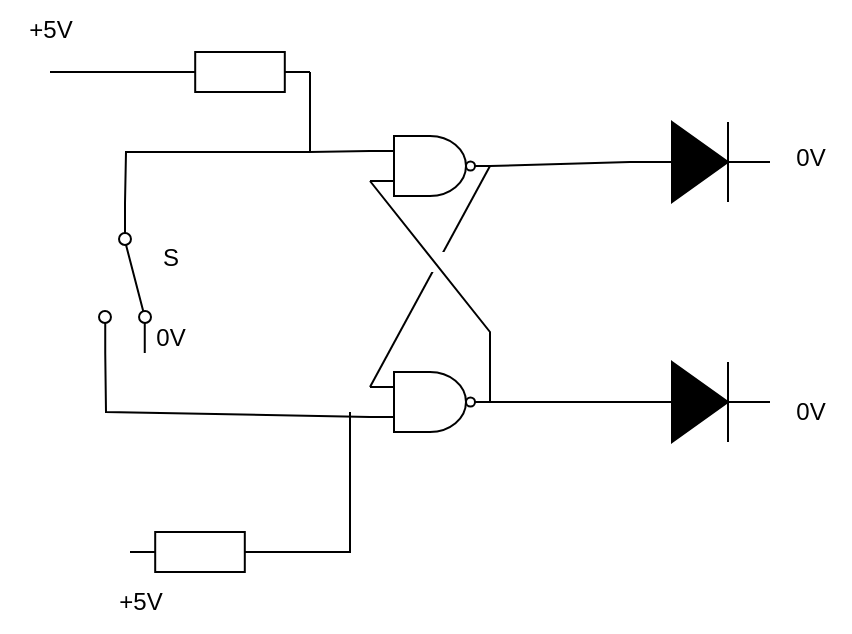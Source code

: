 <mxfile version="24.1.0" type="device" pages="26">
  <diagram id="udtfOz9Ugvp1FReGwDtj" name="ページ18">
    <mxGraphModel dx="1877" dy="780" grid="1" gridSize="10" guides="1" tooltips="1" connect="1" arrows="1" fold="1" page="1" pageScale="1" pageWidth="827" pageHeight="1169" math="0" shadow="0">
      <root>
        <mxCell id="0" />
        <mxCell id="1" parent="0" />
        <mxCell id="ym-YhfxLl4H9lQBGlZxM-1" value="" style="verticalLabelPosition=bottom;shadow=0;dashed=0;align=center;html=1;verticalAlign=top;shape=mxgraph.electrical.logic_gates.logic_gate;operation=and;negating=1;negSize=0.15;fillStyle=auto;strokeColor=default;fontFamily=Helvetica;fontSize=12;fontColor=default;fillColor=default;" parent="1" vertex="1">
          <mxGeometry x="180" y="142" width="60" height="30" as="geometry" />
        </mxCell>
        <mxCell id="ym-YhfxLl4H9lQBGlZxM-2" value="" style="verticalLabelPosition=bottom;shadow=0;dashed=0;align=center;html=1;verticalAlign=top;shape=mxgraph.electrical.logic_gates.logic_gate;operation=and;negating=1;negSize=0.15;fillStyle=auto;strokeColor=default;fontFamily=Helvetica;fontSize=12;fontColor=default;fillColor=default;" parent="1" vertex="1">
          <mxGeometry x="180" y="260" width="60" height="30" as="geometry" />
        </mxCell>
        <mxCell id="ym-YhfxLl4H9lQBGlZxM-3" value="" style="pointerEvents=1;verticalLabelPosition=bottom;shadow=0;dashed=0;align=center;html=1;verticalAlign=top;shape=mxgraph.electrical.resistors.resistor_1;fillStyle=auto;strokeColor=default;fontFamily=Helvetica;fontSize=12;fontColor=default;fillColor=default;" parent="1" vertex="1">
          <mxGeometry x="80" y="100" width="70" height="20" as="geometry" />
        </mxCell>
        <mxCell id="ym-YhfxLl4H9lQBGlZxM-4" value="" style="html=1;shape=mxgraph.electrical.electro-mechanical.twoWaySwitch;aspect=fixed;elSwitchState=2;fillStyle=auto;strokeColor=default;align=center;verticalAlign=middle;fontFamily=Helvetica;fontSize=12;fontColor=default;fillColor=default;rotation=90;" parent="1" vertex="1">
          <mxGeometry x="20" y="200" width="75" height="26" as="geometry" />
        </mxCell>
        <mxCell id="ym-YhfxLl4H9lQBGlZxM-5" value="" style="pointerEvents=1;verticalLabelPosition=bottom;shadow=0;dashed=0;align=center;html=1;verticalAlign=top;shape=mxgraph.electrical.resistors.resistor_1;fillStyle=auto;strokeColor=default;fontFamily=Helvetica;fontSize=12;fontColor=default;fillColor=default;" parent="1" vertex="1">
          <mxGeometry x="60" y="340" width="70" height="20" as="geometry" />
        </mxCell>
        <mxCell id="ym-YhfxLl4H9lQBGlZxM-6" value="" style="pointerEvents=1;fillColor=strokeColor;verticalLabelPosition=bottom;shadow=0;dashed=0;align=center;html=1;verticalAlign=top;shape=mxgraph.electrical.diodes.diode;fillStyle=auto;strokeColor=default;fontFamily=Helvetica;fontSize=12;fontColor=default;" parent="1" vertex="1">
          <mxGeometry x="310" y="135" width="70" height="40" as="geometry" />
        </mxCell>
        <mxCell id="ym-YhfxLl4H9lQBGlZxM-7" value="" style="pointerEvents=1;fillColor=strokeColor;verticalLabelPosition=bottom;shadow=0;dashed=0;align=center;html=1;verticalAlign=top;shape=mxgraph.electrical.diodes.diode;fillStyle=auto;strokeColor=default;fontFamily=Helvetica;fontSize=12;fontColor=default;" parent="1" vertex="1">
          <mxGeometry x="310" y="255" width="70" height="40" as="geometry" />
        </mxCell>
        <mxCell id="ym-YhfxLl4H9lQBGlZxM-8" value="" style="endArrow=none;html=1;rounded=0;fontFamily=Helvetica;fontSize=12;fontColor=default;entryX=0;entryY=0.5;entryDx=0;entryDy=0;entryPerimeter=0;" parent="1" target="ym-YhfxLl4H9lQBGlZxM-3" edge="1">
          <mxGeometry width="50" height="50" relative="1" as="geometry">
            <mxPoint x="20" y="110" as="sourcePoint" />
            <mxPoint x="160" y="370" as="targetPoint" />
          </mxGeometry>
        </mxCell>
        <mxCell id="ym-YhfxLl4H9lQBGlZxM-9" value="" style="endArrow=none;html=1;rounded=0;fontFamily=Helvetica;fontSize=12;fontColor=default;exitX=1;exitY=0.5;exitDx=0;exitDy=0;exitPerimeter=0;entryX=0;entryY=0.25;entryDx=0;entryDy=0;entryPerimeter=0;" parent="1" source="ym-YhfxLl4H9lQBGlZxM-3" target="ym-YhfxLl4H9lQBGlZxM-1" edge="1">
          <mxGeometry width="50" height="50" relative="1" as="geometry">
            <mxPoint x="110" y="420" as="sourcePoint" />
            <mxPoint x="160" y="370" as="targetPoint" />
            <Array as="points">
              <mxPoint x="150" y="150" />
            </Array>
          </mxGeometry>
        </mxCell>
        <mxCell id="ym-YhfxLl4H9lQBGlZxM-10" value="" style="endArrow=none;html=1;rounded=0;fontFamily=Helvetica;fontSize=12;fontColor=default;exitX=0;exitY=0.5;exitDx=0;exitDy=0;" parent="1" source="ym-YhfxLl4H9lQBGlZxM-4" edge="1">
          <mxGeometry width="50" height="50" relative="1" as="geometry">
            <mxPoint x="130" y="230" as="sourcePoint" />
            <mxPoint x="150" y="150" as="targetPoint" />
            <Array as="points">
              <mxPoint x="58" y="150" />
            </Array>
          </mxGeometry>
        </mxCell>
        <mxCell id="ym-YhfxLl4H9lQBGlZxM-11" value="S" style="text;html=1;align=center;verticalAlign=middle;resizable=0;points=[];autosize=1;strokeColor=none;fillColor=none;fontFamily=Helvetica;fontSize=12;fontColor=default;" parent="1" vertex="1">
          <mxGeometry x="65" y="188" width="30" height="30" as="geometry" />
        </mxCell>
        <mxCell id="ym-YhfxLl4H9lQBGlZxM-12" value="" style="endArrow=none;html=1;rounded=0;fontFamily=Helvetica;fontSize=12;fontColor=default;exitX=0;exitY=0.75;exitDx=0;exitDy=0;exitPerimeter=0;entryX=1;entryY=0.88;entryDx=0;entryDy=0;" parent="1" source="ym-YhfxLl4H9lQBGlZxM-2" target="ym-YhfxLl4H9lQBGlZxM-4" edge="1">
          <mxGeometry width="50" height="50" relative="1" as="geometry">
            <mxPoint x="90" y="300" as="sourcePoint" />
            <mxPoint x="60" y="250" as="targetPoint" />
            <Array as="points">
              <mxPoint x="48" y="280" />
            </Array>
          </mxGeometry>
        </mxCell>
        <mxCell id="ym-YhfxLl4H9lQBGlZxM-13" value="" style="endArrow=none;html=1;rounded=0;fontFamily=Helvetica;fontSize=12;fontColor=default;entryX=1;entryY=0.5;entryDx=0;entryDy=0;entryPerimeter=0;exitX=0;exitY=0.25;exitDx=0;exitDy=0;exitPerimeter=0;" parent="1" source="ym-YhfxLl4H9lQBGlZxM-2" target="ym-YhfxLl4H9lQBGlZxM-1" edge="1">
          <mxGeometry width="50" height="50" relative="1" as="geometry">
            <mxPoint x="200" y="260" as="sourcePoint" />
            <mxPoint x="250" y="210" as="targetPoint" />
          </mxGeometry>
        </mxCell>
        <mxCell id="ym-YhfxLl4H9lQBGlZxM-15" value="" style="rounded=0;whiteSpace=wrap;html=1;fillStyle=auto;strokeColor=none;align=center;verticalAlign=middle;fontFamily=Helvetica;fontSize=12;fontColor=default;fillColor=default;" parent="1" vertex="1">
          <mxGeometry x="200" y="200" width="30" height="10" as="geometry" />
        </mxCell>
        <mxCell id="ym-YhfxLl4H9lQBGlZxM-14" value="" style="endArrow=none;html=1;rounded=0;fontFamily=Helvetica;fontSize=12;fontColor=default;entryX=0;entryY=0.75;entryDx=0;entryDy=0;entryPerimeter=0;exitX=1;exitY=0.5;exitDx=0;exitDy=0;exitPerimeter=0;" parent="1" source="ym-YhfxLl4H9lQBGlZxM-2" target="ym-YhfxLl4H9lQBGlZxM-1" edge="1">
          <mxGeometry width="50" height="50" relative="1" as="geometry">
            <mxPoint x="250" y="240" as="sourcePoint" />
            <mxPoint x="270" y="220" as="targetPoint" />
            <Array as="points">
              <mxPoint x="240" y="240" />
            </Array>
          </mxGeometry>
        </mxCell>
        <mxCell id="ym-YhfxLl4H9lQBGlZxM-17" value="" style="endArrow=none;html=1;rounded=0;fontFamily=Helvetica;fontSize=12;fontColor=default;entryX=0;entryY=0.5;entryDx=0;entryDy=0;entryPerimeter=0;exitX=1;exitY=0.5;exitDx=0;exitDy=0;exitPerimeter=0;" parent="1" source="ym-YhfxLl4H9lQBGlZxM-2" target="ym-YhfxLl4H9lQBGlZxM-7" edge="1">
          <mxGeometry width="50" height="50" relative="1" as="geometry">
            <mxPoint x="200" y="260" as="sourcePoint" />
            <mxPoint x="250" y="210" as="targetPoint" />
          </mxGeometry>
        </mxCell>
        <mxCell id="ym-YhfxLl4H9lQBGlZxM-18" value="" style="endArrow=none;html=1;rounded=0;fontFamily=Helvetica;fontSize=12;fontColor=default;entryX=0;entryY=0.5;entryDx=0;entryDy=0;entryPerimeter=0;exitX=1;exitY=0.5;exitDx=0;exitDy=0;exitPerimeter=0;" parent="1" source="ym-YhfxLl4H9lQBGlZxM-1" target="ym-YhfxLl4H9lQBGlZxM-6" edge="1">
          <mxGeometry width="50" height="50" relative="1" as="geometry">
            <mxPoint x="240" y="260" as="sourcePoint" />
            <mxPoint x="290" y="210" as="targetPoint" />
          </mxGeometry>
        </mxCell>
        <mxCell id="ym-YhfxLl4H9lQBGlZxM-19" value="0V" style="text;html=1;align=center;verticalAlign=middle;resizable=0;points=[];autosize=1;strokeColor=none;fillColor=none;fontFamily=Helvetica;fontSize=12;fontColor=default;" parent="1" vertex="1">
          <mxGeometry x="60" y="228" width="40" height="30" as="geometry" />
        </mxCell>
        <mxCell id="ym-YhfxLl4H9lQBGlZxM-20" value="" style="endArrow=none;html=1;rounded=0;fontFamily=Helvetica;fontSize=12;fontColor=default;exitX=1;exitY=0.5;exitDx=0;exitDy=0;exitPerimeter=0;" parent="1" source="ym-YhfxLl4H9lQBGlZxM-5" edge="1">
          <mxGeometry width="50" height="50" relative="1" as="geometry">
            <mxPoint x="100" y="140" as="sourcePoint" />
            <mxPoint x="170" y="280" as="targetPoint" />
            <Array as="points">
              <mxPoint x="170" y="350" />
            </Array>
          </mxGeometry>
        </mxCell>
        <mxCell id="ym-YhfxLl4H9lQBGlZxM-21" value="+5V" style="text;html=1;align=center;verticalAlign=middle;resizable=0;points=[];autosize=1;strokeColor=none;fillColor=none;fontFamily=Helvetica;fontSize=12;fontColor=default;" parent="1" vertex="1">
          <mxGeometry x="-5" y="74" width="50" height="30" as="geometry" />
        </mxCell>
        <mxCell id="ym-YhfxLl4H9lQBGlZxM-22" value="+5V" style="text;html=1;align=center;verticalAlign=middle;resizable=0;points=[];autosize=1;strokeColor=none;fillColor=none;fontFamily=Helvetica;fontSize=12;fontColor=default;" parent="1" vertex="1">
          <mxGeometry x="40" y="360" width="50" height="30" as="geometry" />
        </mxCell>
        <mxCell id="ym-YhfxLl4H9lQBGlZxM-23" value="0V" style="text;html=1;align=center;verticalAlign=middle;resizable=0;points=[];autosize=1;strokeColor=none;fillColor=none;fontFamily=Helvetica;fontSize=12;fontColor=default;" parent="1" vertex="1">
          <mxGeometry x="380" y="138" width="40" height="30" as="geometry" />
        </mxCell>
        <mxCell id="ym-YhfxLl4H9lQBGlZxM-24" value="0V" style="text;html=1;align=center;verticalAlign=middle;resizable=0;points=[];autosize=1;strokeColor=none;fillColor=none;fontFamily=Helvetica;fontSize=12;fontColor=default;" parent="1" vertex="1">
          <mxGeometry x="380" y="265" width="40" height="30" as="geometry" />
        </mxCell>
      </root>
    </mxGraphModel>
  </diagram>
  <diagram name="and" id="JznVsw0BP2GID1Izlwob">
    <mxGraphModel dx="98" dy="235" grid="1" gridSize="10" guides="1" tooltips="1" connect="1" arrows="1" fold="1" page="1" pageScale="1" pageWidth="827" pageHeight="1169" math="0" shadow="0">
      <root>
        <mxCell id="0" />
        <mxCell id="1" parent="0" />
        <mxCell id="DORIeHQVTpY-pxxO3kV_-1" value="" style="verticalLabelPosition=bottom;shadow=0;dashed=0;align=center;html=1;verticalAlign=top;shape=mxgraph.electrical.logic_gates.logic_gate;operation=and;" vertex="1" parent="1">
          <mxGeometry x="170" y="220" width="100" height="50" as="geometry" />
        </mxCell>
        <mxCell id="DORIeHQVTpY-pxxO3kV_-2" value="A" style="text;html=1;align=center;verticalAlign=middle;resizable=0;points=[];autosize=1;strokeColor=none;fillColor=none;" vertex="1" parent="1">
          <mxGeometry x="148" y="218" width="30" height="30" as="geometry" />
        </mxCell>
        <mxCell id="DORIeHQVTpY-pxxO3kV_-3" value="B" style="text;html=1;align=center;verticalAlign=middle;resizable=0;points=[];autosize=1;strokeColor=none;fillColor=none;" vertex="1" parent="1">
          <mxGeometry x="147" y="243" width="30" height="30" as="geometry" />
        </mxCell>
        <mxCell id="DORIeHQVTpY-pxxO3kV_-4" value="出力" style="text;html=1;align=center;verticalAlign=middle;resizable=0;points=[];autosize=1;strokeColor=none;fillColor=none;" vertex="1" parent="1">
          <mxGeometry x="260" y="230" width="50" height="30" as="geometry" />
        </mxCell>
      </root>
    </mxGraphModel>
  </diagram>
  <diagram id="SjytprbXXyCl32muLZJB" name="or">
    <mxGraphModel dx="280" dy="764" grid="1" gridSize="10" guides="1" tooltips="1" connect="1" arrows="1" fold="1" page="1" pageScale="1" pageWidth="827" pageHeight="1169" math="0" shadow="0">
      <root>
        <mxCell id="0" />
        <mxCell id="1" parent="0" />
        <mxCell id="p0r1bLxxozHE50_gRbNO-1" value="" style="verticalLabelPosition=bottom;shadow=0;dashed=0;align=center;html=1;verticalAlign=top;shape=mxgraph.electrical.logic_gates.logic_gate;operation=or;" parent="1" vertex="1">
          <mxGeometry x="200" y="210" width="100" height="60" as="geometry" />
        </mxCell>
        <mxCell id="b3zGq3ZnGePBzTcSDUis-1" value="A" style="text;html=1;align=center;verticalAlign=middle;resizable=0;points=[];autosize=1;strokeColor=none;fillColor=none;" parent="1" vertex="1">
          <mxGeometry x="177" y="212" width="30" height="30" as="geometry" />
        </mxCell>
        <mxCell id="b3zGq3ZnGePBzTcSDUis-2" value="B" style="text;html=1;align=center;verticalAlign=middle;resizable=0;points=[];autosize=1;strokeColor=none;fillColor=none;" parent="1" vertex="1">
          <mxGeometry x="177" y="240" width="30" height="30" as="geometry" />
        </mxCell>
        <mxCell id="b3zGq3ZnGePBzTcSDUis-3" value="出力" style="text;html=1;align=center;verticalAlign=middle;resizable=0;points=[];autosize=1;strokeColor=none;fillColor=none;" parent="1" vertex="1">
          <mxGeometry x="289" y="224" width="50" height="30" as="geometry" />
        </mxCell>
      </root>
    </mxGraphModel>
  </diagram>
  <diagram id="Wwfwt4ipRKtYJQaa2g0p" name="nand">
    <mxGraphModel dx="198" dy="478" grid="1" gridSize="10" guides="1" tooltips="1" connect="1" arrows="1" fold="1" page="1" pageScale="1" pageWidth="827" pageHeight="1169" math="0" shadow="0">
      <root>
        <mxCell id="0" />
        <mxCell id="1" parent="0" />
        <mxCell id="hmGizH4Ubmf_7Cv65AEV-1" value="" style="verticalLabelPosition=bottom;shadow=0;dashed=0;align=center;html=1;verticalAlign=top;shape=mxgraph.electrical.logic_gates.logic_gate;operation=and;negating=1;negSize=0.15;" vertex="1" parent="1">
          <mxGeometry x="120" y="360" width="100" height="60" as="geometry" />
        </mxCell>
        <mxCell id="hmGizH4Ubmf_7Cv65AEV-2" value="A" style="text;html=1;align=center;verticalAlign=middle;resizable=0;points=[];autosize=1;strokeColor=none;fillColor=none;" vertex="1" parent="1">
          <mxGeometry x="97" y="362" width="30" height="30" as="geometry" />
        </mxCell>
        <mxCell id="hmGizH4Ubmf_7Cv65AEV-3" value="B" style="text;html=1;align=center;verticalAlign=middle;resizable=0;points=[];autosize=1;strokeColor=none;fillColor=none;" vertex="1" parent="1">
          <mxGeometry x="96" y="387" width="30" height="30" as="geometry" />
        </mxCell>
        <mxCell id="hmGizH4Ubmf_7Cv65AEV-4" value="出力" style="text;html=1;align=center;verticalAlign=middle;resizable=0;points=[];autosize=1;strokeColor=none;fillColor=none;" vertex="1" parent="1">
          <mxGeometry x="209" y="374" width="50" height="30" as="geometry" />
        </mxCell>
      </root>
    </mxGraphModel>
  </diagram>
  <diagram id="FLXPPr9JfvfTuIZaR1T3" name="nor">
    <mxGraphModel dx="176" dy="424" grid="1" gridSize="10" guides="1" tooltips="1" connect="1" arrows="1" fold="1" page="1" pageScale="1" pageWidth="827" pageHeight="1169" math="0" shadow="0">
      <root>
        <mxCell id="0" />
        <mxCell id="1" parent="0" />
        <mxCell id="uKg5MH8bx0icnGZXtbNw-1" value="" style="verticalLabelPosition=bottom;shadow=0;dashed=0;align=center;html=1;verticalAlign=top;shape=mxgraph.electrical.logic_gates.logic_gate;operation=or;negating=1;negSize=0.15;" vertex="1" parent="1">
          <mxGeometry x="120" y="360" width="100" height="60" as="geometry" />
        </mxCell>
        <mxCell id="uKg5MH8bx0icnGZXtbNw-2" value="A" style="text;html=1;align=center;verticalAlign=middle;resizable=0;points=[];autosize=1;strokeColor=none;fillColor=none;" vertex="1" parent="1">
          <mxGeometry x="98" y="361" width="30" height="30" as="geometry" />
        </mxCell>
        <mxCell id="uKg5MH8bx0icnGZXtbNw-3" value="B" style="text;html=1;align=center;verticalAlign=middle;resizable=0;points=[];autosize=1;strokeColor=none;fillColor=none;" vertex="1" parent="1">
          <mxGeometry x="97" y="389" width="30" height="30" as="geometry" />
        </mxCell>
        <mxCell id="uKg5MH8bx0icnGZXtbNw-4" value="出力" style="text;html=1;align=center;verticalAlign=middle;resizable=0;points=[];autosize=1;strokeColor=none;fillColor=none;" vertex="1" parent="1">
          <mxGeometry x="210" y="373" width="50" height="30" as="geometry" />
        </mxCell>
      </root>
    </mxGraphModel>
  </diagram>
  <diagram id="zk79uWeOCNWEQqqx4zPQ" name="xor">
    <mxGraphModel dx="181" dy="437" grid="1" gridSize="10" guides="1" tooltips="1" connect="1" arrows="1" fold="1" page="1" pageScale="1" pageWidth="827" pageHeight="1169" math="0" shadow="0">
      <root>
        <mxCell id="0" />
        <mxCell id="1" parent="0" />
        <mxCell id="m9n2HWJM0XSOEiPtMgCi-1" value="" style="verticalLabelPosition=bottom;shadow=0;dashed=0;align=center;html=1;verticalAlign=top;shape=mxgraph.electrical.logic_gates.logic_gate;operation=xor;" vertex="1" parent="1">
          <mxGeometry x="120" y="360" width="100" height="60" as="geometry" />
        </mxCell>
        <mxCell id="m9n2HWJM0XSOEiPtMgCi-2" value="A" style="text;html=1;align=center;verticalAlign=middle;resizable=0;points=[];autosize=1;strokeColor=none;fillColor=none;" vertex="1" parent="1">
          <mxGeometry x="96.5" y="364" width="30" height="30" as="geometry" />
        </mxCell>
        <mxCell id="m9n2HWJM0XSOEiPtMgCi-3" value="B" style="text;html=1;align=center;verticalAlign=middle;resizable=0;points=[];autosize=1;strokeColor=none;fillColor=none;" vertex="1" parent="1">
          <mxGeometry x="95.5" y="389" width="30" height="30" as="geometry" />
        </mxCell>
        <mxCell id="m9n2HWJM0XSOEiPtMgCi-4" value="出力" style="text;html=1;align=center;verticalAlign=middle;resizable=0;points=[];autosize=1;strokeColor=none;fillColor=none;" vertex="1" parent="1">
          <mxGeometry x="208.5" y="376" width="50" height="30" as="geometry" />
        </mxCell>
      </root>
    </mxGraphModel>
  </diagram>
  <diagram id="ubqCL2fhNZ3nRvSnu7tF" name="nxor">
    <mxGraphModel dx="317" dy="764" grid="1" gridSize="10" guides="1" tooltips="1" connect="1" arrows="1" fold="1" page="1" pageScale="1" pageWidth="827" pageHeight="1169" math="0" shadow="0">
      <root>
        <mxCell id="0" />
        <mxCell id="1" parent="0" />
        <mxCell id="kUJ6vFMPnIdLT29-ZFpY-1" value="" style="verticalLabelPosition=bottom;shadow=0;dashed=0;align=center;html=1;verticalAlign=top;shape=mxgraph.electrical.logic_gates.logic_gate;operation=xor;negating=1;negSize=0.15;" vertex="1" parent="1">
          <mxGeometry x="120" y="360" width="100" height="60" as="geometry" />
        </mxCell>
        <mxCell id="kUJ6vFMPnIdLT29-ZFpY-2" value="A" style="text;html=1;align=center;verticalAlign=middle;resizable=0;points=[];autosize=1;strokeColor=none;fillColor=none;" vertex="1" parent="1">
          <mxGeometry x="97.5" y="362" width="30" height="30" as="geometry" />
        </mxCell>
        <mxCell id="kUJ6vFMPnIdLT29-ZFpY-3" value="B" style="text;html=1;align=center;verticalAlign=middle;resizable=0;points=[];autosize=1;strokeColor=none;fillColor=none;" vertex="1" parent="1">
          <mxGeometry x="96.5" y="387" width="30" height="30" as="geometry" />
        </mxCell>
        <mxCell id="kUJ6vFMPnIdLT29-ZFpY-4" value="出力" style="text;html=1;align=center;verticalAlign=middle;resizable=0;points=[];autosize=1;strokeColor=none;fillColor=none;" vertex="1" parent="1">
          <mxGeometry x="209.5" y="374" width="50" height="30" as="geometry" />
        </mxCell>
      </root>
    </mxGraphModel>
  </diagram>
  <diagram id="cWGvUB6JxmWzNrE8z_br" name="not">
    <mxGraphModel dx="276" dy="664" grid="1" gridSize="10" guides="1" tooltips="1" connect="1" arrows="1" fold="1" page="1" pageScale="1" pageWidth="827" pageHeight="1169" math="0" shadow="0">
      <root>
        <mxCell id="0" />
        <mxCell id="1" parent="0" />
        <mxCell id="3kEhQhqXyQvNl6k4wxjG-1" value="" style="verticalLabelPosition=bottom;shadow=0;dashed=0;align=center;html=1;verticalAlign=top;shape=mxgraph.electrical.logic_gates.inverter_2" vertex="1" parent="1">
          <mxGeometry x="120" y="360" width="100" height="60" as="geometry" />
        </mxCell>
        <mxCell id="3kEhQhqXyQvNl6k4wxjG-2" value="A" style="text;html=1;align=center;verticalAlign=middle;resizable=0;points=[];autosize=1;strokeColor=none;fillColor=none;" vertex="1" parent="1">
          <mxGeometry x="95" y="375" width="30" height="30" as="geometry" />
        </mxCell>
        <mxCell id="3kEhQhqXyQvNl6k4wxjG-4" value="出力" style="text;html=1;align=center;verticalAlign=middle;resizable=0;points=[];autosize=1;strokeColor=none;fillColor=none;" vertex="1" parent="1">
          <mxGeometry x="206.5" y="375" width="50" height="30" as="geometry" />
        </mxCell>
      </root>
    </mxGraphModel>
  </diagram>
  <diagram id="z-R0UJCAnZxAA213mF2N" name="三端子">
    <mxGraphModel dx="224" dy="617" grid="1" gridSize="10" guides="1" tooltips="1" connect="1" arrows="1" fold="1" page="1" pageScale="1" pageWidth="827" pageHeight="1169" math="0" shadow="0">
      <root>
        <mxCell id="0" />
        <mxCell id="1" parent="0" />
        <mxCell id="TgND_Iwl_LTKbrz2lvRc-1" value="AC&lt;div&gt;100V&lt;/div&gt;" style="rounded=0;whiteSpace=wrap;html=1;" vertex="1" parent="1">
          <mxGeometry x="180" y="362" width="50" height="60" as="geometry" />
        </mxCell>
        <mxCell id="TgND_Iwl_LTKbrz2lvRc-2" value="" style="endArrow=none;html=1;rounded=0;entryX=0.007;entryY=0.672;entryDx=0;entryDy=0;entryPerimeter=0;strokeWidth=2;" edge="1" parent="1" target="TgND_Iwl_LTKbrz2lvRc-1">
          <mxGeometry width="50" height="50" relative="1" as="geometry">
            <mxPoint x="150" y="402" as="sourcePoint" />
            <mxPoint x="200" y="370" as="targetPoint" />
          </mxGeometry>
        </mxCell>
        <mxCell id="TgND_Iwl_LTKbrz2lvRc-4" value="" style="endArrow=none;html=1;rounded=0;exitX=1;exitY=0.5;exitDx=0;exitDy=0;" edge="1" parent="1" source="TgND_Iwl_LTKbrz2lvRc-1" target="TgND_Iwl_LTKbrz2lvRc-5">
          <mxGeometry width="50" height="50" relative="1" as="geometry">
            <mxPoint x="210" y="420" as="sourcePoint" />
            <mxPoint x="260" y="370" as="targetPoint" />
          </mxGeometry>
        </mxCell>
        <mxCell id="TgND_Iwl_LTKbrz2lvRc-5" value="AC&lt;div&gt;アダプタ&lt;/div&gt;" style="whiteSpace=wrap;html=1;aspect=fixed;movable=0;resizable=0;rotatable=0;deletable=0;editable=0;locked=1;connectable=0;" vertex="1" parent="1">
          <mxGeometry x="250" y="350" width="80" height="80" as="geometry" />
        </mxCell>
        <mxCell id="TgND_Iwl_LTKbrz2lvRc-8" value="" style="endArrow=none;html=1;rounded=0;entryX=0;entryY=0.5;entryDx=0;entryDy=0;entryPerimeter=0;" edge="1" parent="1" target="TgND_Iwl_LTKbrz2lvRc-12">
          <mxGeometry width="50" height="50" relative="1" as="geometry">
            <mxPoint x="320" y="379" as="sourcePoint" />
            <mxPoint x="400" y="359" as="targetPoint" />
            <Array as="points">
              <mxPoint x="350" y="365" />
            </Array>
          </mxGeometry>
        </mxCell>
        <mxCell id="TgND_Iwl_LTKbrz2lvRc-9" value="" style="ellipse;whiteSpace=wrap;html=1;aspect=fixed;fillColor=#000000;" vertex="1" parent="1">
          <mxGeometry x="313" y="374" width="10" height="10" as="geometry" />
        </mxCell>
        <mxCell id="TgND_Iwl_LTKbrz2lvRc-10" value="" style="endArrow=none;html=1;rounded=0;entryX=1;entryY=0.5;entryDx=0;entryDy=0;entryPerimeter=0;" edge="1" parent="1" target="TgND_Iwl_LTKbrz2lvRc-12">
          <mxGeometry width="50" height="50" relative="1" as="geometry">
            <mxPoint x="320" y="399.5" as="sourcePoint" />
            <mxPoint x="400" y="379.5" as="targetPoint" />
            <Array as="points">
              <mxPoint x="350" y="409" />
            </Array>
          </mxGeometry>
        </mxCell>
        <mxCell id="TgND_Iwl_LTKbrz2lvRc-11" value="" style="ellipse;whiteSpace=wrap;html=1;aspect=fixed;fillColor=#000000;" vertex="1" parent="1">
          <mxGeometry x="313" y="394.5" width="10" height="10" as="geometry" />
        </mxCell>
        <mxCell id="TgND_Iwl_LTKbrz2lvRc-12" value="" style="pointerEvents=1;verticalLabelPosition=bottom;shadow=0;dashed=0;align=center;html=1;verticalAlign=top;shape=mxgraph.electrical.capacitors.capacitor_1;rotation=90;" vertex="1" parent="1">
          <mxGeometry x="350" y="374" width="44" height="26.75" as="geometry" />
        </mxCell>
        <mxCell id="TgND_Iwl_LTKbrz2lvRc-13" value="" style="rounded=0;whiteSpace=wrap;html=1;rotation=90;fillColor=#999999;movable=1;resizable=1;rotatable=1;deletable=1;editable=1;locked=0;connectable=1;" vertex="1" parent="1">
          <mxGeometry x="380" y="260" width="80" height="60" as="geometry" />
        </mxCell>
        <mxCell id="TgND_Iwl_LTKbrz2lvRc-14" value="三端子&lt;div&gt;レギュレータ&lt;/div&gt;" style="text;html=1;align=center;verticalAlign=middle;resizable=0;points=[];autosize=1;strokeColor=none;fillColor=none;" vertex="1" parent="1">
          <mxGeometry x="372" y="203" width="100" height="40" as="geometry" />
        </mxCell>
        <mxCell id="TgND_Iwl_LTKbrz2lvRc-16" value="" style="endArrow=none;html=1;rounded=0;entryX=0.5;entryY=0;entryDx=0;entryDy=0;exitX=0.5;exitY=1;exitDx=0;exitDy=0;" edge="1" parent="1" source="TgND_Iwl_LTKbrz2lvRc-13" target="TgND_Iwl_LTKbrz2lvRc-13">
          <mxGeometry width="50" height="50" relative="1" as="geometry">
            <mxPoint x="360" y="270" as="sourcePoint" />
            <mxPoint x="410" y="220" as="targetPoint" />
          </mxGeometry>
        </mxCell>
        <mxCell id="TgND_Iwl_LTKbrz2lvRc-17" value="" style="ellipse;whiteSpace=wrap;html=1;aspect=fixed;" vertex="1" parent="1">
          <mxGeometry x="410" y="260" width="20" height="20" as="geometry" />
        </mxCell>
        <mxCell id="TgND_Iwl_LTKbrz2lvRc-18" value="" style="endArrow=none;html=1;rounded=0;entryX=1.001;entryY=0.825;entryDx=0;entryDy=0;entryPerimeter=0;exitX=0;exitY=0.5;exitDx=0;exitDy=0;exitPerimeter=0;" edge="1" parent="1" source="TgND_Iwl_LTKbrz2lvRc-12" target="TgND_Iwl_LTKbrz2lvRc-13">
          <mxGeometry width="50" height="50" relative="1" as="geometry">
            <mxPoint x="420" y="360" as="sourcePoint" />
            <mxPoint x="540" y="400" as="targetPoint" />
            <Array as="points">
              <mxPoint x="400" y="365" />
            </Array>
          </mxGeometry>
        </mxCell>
        <mxCell id="TgND_Iwl_LTKbrz2lvRc-20" value="" style="endArrow=none;html=1;rounded=0;entryX=1;entryY=0.5;entryDx=0;entryDy=0;" edge="1" parent="1" target="TgND_Iwl_LTKbrz2lvRc-13">
          <mxGeometry width="50" height="50" relative="1" as="geometry">
            <mxPoint x="420" y="410" as="sourcePoint" />
            <mxPoint x="520" y="430" as="targetPoint" />
          </mxGeometry>
        </mxCell>
        <mxCell id="TgND_Iwl_LTKbrz2lvRc-21" value="" style="pointerEvents=1;verticalLabelPosition=bottom;shadow=0;dashed=0;align=center;html=1;verticalAlign=top;shape=mxgraph.electrical.capacitors.capacitor_1;rotation=90;" vertex="1" parent="1">
          <mxGeometry x="460" y="372.38" width="40" height="36" as="geometry" />
        </mxCell>
        <mxCell id="TgND_Iwl_LTKbrz2lvRc-22" value="" style="endArrow=none;html=1;rounded=0;exitX=1;exitY=0.25;exitDx=0;exitDy=0;entryX=0;entryY=0.5;entryDx=0;entryDy=0;entryPerimeter=0;" edge="1" parent="1" source="TgND_Iwl_LTKbrz2lvRc-13" target="TgND_Iwl_LTKbrz2lvRc-21">
          <mxGeometry width="50" height="50" relative="1" as="geometry">
            <mxPoint x="550" y="460" as="sourcePoint" />
            <mxPoint x="600" y="410" as="targetPoint" />
            <Array as="points">
              <mxPoint x="435" y="370" />
            </Array>
          </mxGeometry>
        </mxCell>
        <mxCell id="TgND_Iwl_LTKbrz2lvRc-23" value="" style="endArrow=none;html=1;rounded=0;exitX=0;exitY=0.5;exitDx=0;exitDy=0;exitPerimeter=0;" edge="1" parent="1" source="TgND_Iwl_LTKbrz2lvRc-21">
          <mxGeometry width="50" height="50" relative="1" as="geometry">
            <mxPoint x="640" y="460" as="sourcePoint" />
            <mxPoint x="520" y="370" as="targetPoint" />
            <Array as="points" />
          </mxGeometry>
        </mxCell>
        <mxCell id="TgND_Iwl_LTKbrz2lvRc-24" value="" style="endArrow=none;html=1;rounded=0;exitX=1;exitY=0.5;exitDx=0;exitDy=0;exitPerimeter=0;" edge="1" parent="1" source="TgND_Iwl_LTKbrz2lvRc-12">
          <mxGeometry width="50" height="50" relative="1" as="geometry">
            <mxPoint x="410" y="400" as="sourcePoint" />
            <mxPoint x="520" y="410" as="targetPoint" />
          </mxGeometry>
        </mxCell>
        <mxCell id="TgND_Iwl_LTKbrz2lvRc-25" value="&lt;font style=&quot;font-size: 8px;&quot;&gt;3.3 μF&lt;/font&gt;" style="text;html=1;align=center;verticalAlign=middle;resizable=0;points=[];autosize=1;strokeColor=none;fillColor=none;" vertex="1" parent="1">
          <mxGeometry x="333" y="362" width="50" height="30" as="geometry" />
        </mxCell>
        <mxCell id="TgND_Iwl_LTKbrz2lvRc-26" value="+" style="text;html=1;align=center;verticalAlign=middle;resizable=0;points=[];autosize=1;strokeColor=none;fillColor=none;" vertex="1" parent="1">
          <mxGeometry x="368" y="365" width="30" height="30" as="geometry" />
        </mxCell>
        <mxCell id="TgND_Iwl_LTKbrz2lvRc-27" value="&lt;font style=&quot;font-size: 9px;&quot;&gt;33 μF&lt;/font&gt;" style="text;html=1;align=center;verticalAlign=middle;resizable=0;points=[];autosize=1;strokeColor=none;fillColor=none;" vertex="1" parent="1">
          <mxGeometry x="435" y="364" width="50" height="30" as="geometry" />
        </mxCell>
        <mxCell id="TgND_Iwl_LTKbrz2lvRc-29" value="+" style="text;html=1;align=center;verticalAlign=middle;resizable=0;points=[];autosize=1;strokeColor=none;fillColor=none;" vertex="1" parent="1">
          <mxGeometry x="478" y="367" width="30" height="30" as="geometry" />
        </mxCell>
        <mxCell id="TgND_Iwl_LTKbrz2lvRc-30" value="+5V" style="text;html=1;align=center;verticalAlign=middle;resizable=0;points=[];autosize=1;strokeColor=none;fillColor=none;" vertex="1" parent="1">
          <mxGeometry x="497" y="347" width="50" height="30" as="geometry" />
        </mxCell>
        <mxCell id="TgND_Iwl_LTKbrz2lvRc-31" value="0V" style="text;html=1;align=center;verticalAlign=middle;resizable=0;points=[];autosize=1;strokeColor=none;fillColor=none;" vertex="1" parent="1">
          <mxGeometry x="500" y="404.5" width="40" height="30" as="geometry" />
        </mxCell>
        <mxCell id="TgND_Iwl_LTKbrz2lvRc-32" value="" style="endArrow=none;html=1;rounded=0;entryX=0.007;entryY=0.672;entryDx=0;entryDy=0;entryPerimeter=0;strokeWidth=2;" edge="1" parent="1">
          <mxGeometry width="50" height="50" relative="1" as="geometry">
            <mxPoint x="150" y="384" as="sourcePoint" />
            <mxPoint x="180" y="384" as="targetPoint" />
          </mxGeometry>
        </mxCell>
        <mxCell id="hts_VoZbia-g13HKSKLz-1" value="+12V" style="text;html=1;align=center;verticalAlign=middle;resizable=0;points=[];autosize=1;strokeColor=none;fillColor=none;fontFamily=Helvetica;fontSize=12;fontColor=default;" vertex="1" parent="1">
          <mxGeometry x="334" y="335" width="50" height="30" as="geometry" />
        </mxCell>
      </root>
    </mxGraphModel>
  </diagram>
  <diagram id="tp1w-Dbro5G1IBjUr2m6" name="ゲート1">
    <mxGraphModel dx="913" dy="678" grid="1" gridSize="10" guides="1" tooltips="1" connect="1" arrows="1" fold="1" page="1" pageScale="1" pageWidth="827" pageHeight="1169" math="0" shadow="0">
      <root>
        <mxCell id="0" />
        <mxCell id="1" parent="0" />
        <mxCell id="1dou5dgr3jkrZ4fNTdqB-1" value="" style="endArrow=none;html=1;rounded=0;entryX=0;entryY=0.5;entryDx=0;entryDy=0;fillColor=#fff2cc;strokeColor=#d6b656;strokeWidth=2;" parent="1" target="1dou5dgr3jkrZ4fNTdqB-2" edge="1">
          <mxGeometry width="50" height="50" relative="1" as="geometry">
            <mxPoint x="160" y="480" as="sourcePoint" />
            <mxPoint x="200" y="480" as="targetPoint" />
          </mxGeometry>
        </mxCell>
        <mxCell id="1dou5dgr3jkrZ4fNTdqB-2" value="" style="ellipse;whiteSpace=wrap;html=1;aspect=fixed;" parent="1" vertex="1">
          <mxGeometry x="200" y="480" as="geometry" />
        </mxCell>
        <mxCell id="1dou5dgr3jkrZ4fNTdqB-3" value="" style="endArrow=none;html=1;rounded=0;entryX=0;entryY=0.5;entryDx=0;entryDy=0;fillColor=#fff2cc;strokeColor=#d6b656;strokeWidth=2;" parent="1" target="1dou5dgr3jkrZ4fNTdqB-4" edge="1">
          <mxGeometry width="50" height="50" relative="1" as="geometry">
            <mxPoint x="200" y="480" as="sourcePoint" />
            <mxPoint x="200" y="450" as="targetPoint" />
          </mxGeometry>
        </mxCell>
        <mxCell id="1dou5dgr3jkrZ4fNTdqB-4" value="" style="html=1;shape=mxgraph.electrical.electro-mechanical.twoWaySwitch;aspect=fixed;elSwitchState=2;" parent="1" vertex="1">
          <mxGeometry x="200" y="430" width="75" height="26" as="geometry" />
        </mxCell>
        <mxCell id="1dou5dgr3jkrZ4fNTdqB-5" value="" style="html=1;shape=mxgraph.electrical.electro-mechanical.twoWaySwitch;aspect=fixed;elSwitchState=2;" parent="1" vertex="1">
          <mxGeometry x="200" y="510" width="75" height="26" as="geometry" />
        </mxCell>
        <mxCell id="1dou5dgr3jkrZ4fNTdqB-6" value="" style="endArrow=none;html=1;rounded=0;exitX=0;exitY=0.5;exitDx=0;exitDy=0;fillColor=#fff2cc;strokeColor=#d6b656;strokeWidth=2;" parent="1" source="1dou5dgr3jkrZ4fNTdqB-5" edge="1">
          <mxGeometry width="50" height="50" relative="1" as="geometry">
            <mxPoint x="200" y="520" as="sourcePoint" />
            <mxPoint x="200" y="480" as="targetPoint" />
          </mxGeometry>
        </mxCell>
        <mxCell id="1dou5dgr3jkrZ4fNTdqB-8" value="+5V" style="text;html=1;align=center;verticalAlign=middle;resizable=0;points=[];autosize=1;strokeColor=none;fillColor=none;" parent="1" vertex="1">
          <mxGeometry x="142" y="456" width="50" height="30" as="geometry" />
        </mxCell>
        <mxCell id="1dou5dgr3jkrZ4fNTdqB-9" value="" style="pointerEvents=1;fillColor=strokeColor;verticalLabelPosition=bottom;shadow=0;dashed=0;align=center;html=1;verticalAlign=top;shape=mxgraph.electrical.diodes.diode;" parent="1" vertex="1">
          <mxGeometry x="310" y="418" width="46" height="27" as="geometry" />
        </mxCell>
        <mxCell id="1dou5dgr3jkrZ4fNTdqB-10" value="" style="endArrow=none;html=1;rounded=0;exitX=1;exitY=0.12;exitDx=0;exitDy=0;entryX=0;entryY=0.5;entryDx=0;entryDy=0;entryPerimeter=0;fillColor=#f8cecc;strokeColor=#b85450;strokeWidth=2;" parent="1" source="1dou5dgr3jkrZ4fNTdqB-4" target="1dou5dgr3jkrZ4fNTdqB-9" edge="1">
          <mxGeometry width="50" height="50" relative="1" as="geometry">
            <mxPoint x="250" y="480" as="sourcePoint" />
            <mxPoint x="300" y="430" as="targetPoint" />
          </mxGeometry>
        </mxCell>
        <mxCell id="1dou5dgr3jkrZ4fNTdqB-11" value="LED1" style="text;html=1;align=center;verticalAlign=middle;resizable=0;points=[];autosize=1;strokeColor=none;fillColor=none;" parent="1" vertex="1">
          <mxGeometry x="284" y="388" width="50" height="30" as="geometry" />
        </mxCell>
        <mxCell id="1dou5dgr3jkrZ4fNTdqB-12" value="1" style="text;html=1;align=center;verticalAlign=middle;resizable=0;points=[];autosize=1;strokeColor=none;fillColor=none;" parent="1" vertex="1">
          <mxGeometry x="241" y="406" width="30" height="30" as="geometry" />
        </mxCell>
        <mxCell id="1dou5dgr3jkrZ4fNTdqB-13" value="0" style="text;html=1;align=center;verticalAlign=middle;resizable=0;points=[];autosize=1;strokeColor=none;fillColor=none;" parent="1" vertex="1">
          <mxGeometry x="241" y="451" width="30" height="30" as="geometry" />
        </mxCell>
        <mxCell id="1dou5dgr3jkrZ4fNTdqB-14" value="" style="pointerEvents=1;fillColor=strokeColor;verticalLabelPosition=bottom;shadow=0;dashed=0;align=center;html=1;verticalAlign=top;shape=mxgraph.electrical.diodes.diode;" parent="1" vertex="1">
          <mxGeometry x="310" y="499" width="46" height="27" as="geometry" />
        </mxCell>
        <mxCell id="1dou5dgr3jkrZ4fNTdqB-15" value="LED2" style="text;html=1;align=center;verticalAlign=middle;resizable=0;points=[];autosize=1;strokeColor=none;fillColor=none;" parent="1" vertex="1">
          <mxGeometry x="281" y="469" width="50" height="30" as="geometry" />
        </mxCell>
        <mxCell id="1dou5dgr3jkrZ4fNTdqB-16" value="" style="endArrow=none;html=1;rounded=0;exitX=1;exitY=0.12;exitDx=0;exitDy=0;entryX=0;entryY=0.5;entryDx=0;entryDy=0;entryPerimeter=0;fillColor=#f8cecc;strokeColor=#b85450;strokeWidth=2;" parent="1" source="1dou5dgr3jkrZ4fNTdqB-5" target="1dou5dgr3jkrZ4fNTdqB-14" edge="1">
          <mxGeometry width="50" height="50" relative="1" as="geometry">
            <mxPoint x="260" y="520" as="sourcePoint" />
            <mxPoint x="310" y="470" as="targetPoint" />
          </mxGeometry>
        </mxCell>
        <mxCell id="1dou5dgr3jkrZ4fNTdqB-17" value="1" style="text;html=1;align=center;verticalAlign=middle;resizable=0;points=[];autosize=1;strokeColor=none;fillColor=none;" parent="1" vertex="1">
          <mxGeometry x="241" y="484" width="30" height="30" as="geometry" />
        </mxCell>
        <mxCell id="1dou5dgr3jkrZ4fNTdqB-18" value="0" style="text;html=1;align=center;verticalAlign=middle;resizable=0;points=[];autosize=1;strokeColor=none;fillColor=none;" parent="1" vertex="1">
          <mxGeometry x="241" y="529" width="30" height="30" as="geometry" />
        </mxCell>
        <mxCell id="1dou5dgr3jkrZ4fNTdqB-19" value="" style="pointerEvents=1;fillColor=strokeColor;verticalLabelPosition=bottom;shadow=0;dashed=0;align=center;html=1;verticalAlign=top;shape=mxgraph.electrical.diodes.diode;" parent="1" vertex="1">
          <mxGeometry x="366" y="456" width="50" height="30" as="geometry" />
        </mxCell>
        <mxCell id="1dou5dgr3jkrZ4fNTdqB-20" value="" style="endArrow=none;html=1;rounded=0;exitX=1;exitY=0.5;exitDx=0;exitDy=0;exitPerimeter=0;entryX=0;entryY=0.5;entryDx=0;entryDy=0;entryPerimeter=0;fillColor=#ffe6cc;strokeColor=#d79b00;strokeWidth=2;" parent="1" source="1dou5dgr3jkrZ4fNTdqB-14" target="1dou5dgr3jkrZ4fNTdqB-19" edge="1">
          <mxGeometry width="50" height="50" relative="1" as="geometry">
            <mxPoint x="350" y="530" as="sourcePoint" />
            <mxPoint x="370" y="470" as="targetPoint" />
          </mxGeometry>
        </mxCell>
        <mxCell id="1dou5dgr3jkrZ4fNTdqB-21" value="" style="endArrow=none;html=1;rounded=0;exitX=1;exitY=0.5;exitDx=0;exitDy=0;exitPerimeter=0;entryX=0;entryY=0.5;entryDx=0;entryDy=0;entryPerimeter=0;strokeWidth=2;fillColor=#ffe6cc;strokeColor=#d79b00;" parent="1" source="1dou5dgr3jkrZ4fNTdqB-9" target="1dou5dgr3jkrZ4fNTdqB-19" edge="1">
          <mxGeometry width="50" height="50" relative="1" as="geometry">
            <mxPoint x="320" y="520" as="sourcePoint" />
            <mxPoint x="370" y="470" as="targetPoint" />
          </mxGeometry>
        </mxCell>
        <mxCell id="1dou5dgr3jkrZ4fNTdqB-22" value="" style="endArrow=none;html=1;rounded=0;exitX=1;exitY=0.5;exitDx=0;exitDy=0;exitPerimeter=0;entryX=0;entryY=0.5;entryDx=0;entryDy=0;entryPerimeter=0;fillColor=#d5e8d4;strokeColor=#82b366;strokeWidth=2;" parent="1" source="1dou5dgr3jkrZ4fNTdqB-19" target="1dou5dgr3jkrZ4fNTdqB-23" edge="1">
          <mxGeometry width="50" height="50" relative="1" as="geometry">
            <mxPoint x="410" y="550" as="sourcePoint" />
            <mxPoint x="440" y="500" as="targetPoint" />
            <Array as="points">
              <mxPoint x="440" y="470" />
            </Array>
          </mxGeometry>
        </mxCell>
        <mxCell id="1dou5dgr3jkrZ4fNTdqB-23" value="" style="pointerEvents=1;verticalLabelPosition=bottom;shadow=0;dashed=0;align=center;html=1;verticalAlign=top;shape=mxgraph.electrical.resistors.resistor_1;rotation=90;" parent="1" vertex="1">
          <mxGeometry x="419.5" y="511.5" width="40" height="9" as="geometry" />
        </mxCell>
        <mxCell id="1dou5dgr3jkrZ4fNTdqB-24" value="0V" style="text;html=1;align=center;verticalAlign=middle;resizable=0;points=[];autosize=1;strokeColor=none;fillColor=none;" parent="1" vertex="1">
          <mxGeometry x="418" y="529" width="40" height="30" as="geometry" />
        </mxCell>
        <mxCell id="1dou5dgr3jkrZ4fNTdqB-28" value="LED3" style="text;html=1;align=center;verticalAlign=middle;resizable=0;points=[];autosize=1;strokeColor=none;fillColor=none;" parent="1" vertex="1">
          <mxGeometry x="366" y="428" width="50" height="30" as="geometry" />
        </mxCell>
      </root>
    </mxGraphModel>
  </diagram>
  <diagram name="ゲート1のコピー" id="XTgeBG5wRjhMPq_Lv9_x">
    <mxGraphModel dx="553" dy="411" grid="1" gridSize="10" guides="1" tooltips="1" connect="1" arrows="1" fold="1" page="1" pageScale="1" pageWidth="827" pageHeight="1169" math="0" shadow="0">
      <root>
        <mxCell id="dipdeVvJHXa6ikfcGc8V-0" />
        <mxCell id="dipdeVvJHXa6ikfcGc8V-1" parent="dipdeVvJHXa6ikfcGc8V-0" />
        <mxCell id="dipdeVvJHXa6ikfcGc8V-2" value="" style="endArrow=none;html=1;rounded=0;entryX=0;entryY=0.5;entryDx=0;entryDy=0;fillColor=#fff2cc;strokeColor=#d6b656;strokeWidth=2;" edge="1" parent="dipdeVvJHXa6ikfcGc8V-1" target="dipdeVvJHXa6ikfcGc8V-3">
          <mxGeometry width="50" height="50" relative="1" as="geometry">
            <mxPoint x="160" y="480" as="sourcePoint" />
            <mxPoint x="200" y="480" as="targetPoint" />
          </mxGeometry>
        </mxCell>
        <mxCell id="dipdeVvJHXa6ikfcGc8V-3" value="" style="ellipse;whiteSpace=wrap;html=1;aspect=fixed;" vertex="1" parent="dipdeVvJHXa6ikfcGc8V-1">
          <mxGeometry x="200" y="480" as="geometry" />
        </mxCell>
        <mxCell id="dipdeVvJHXa6ikfcGc8V-4" value="" style="endArrow=none;html=1;rounded=0;entryX=0;entryY=0.5;entryDx=0;entryDy=0;fillColor=#fff2cc;strokeColor=#d6b656;strokeWidth=2;" edge="1" parent="dipdeVvJHXa6ikfcGc8V-1" target="dipdeVvJHXa6ikfcGc8V-5">
          <mxGeometry width="50" height="50" relative="1" as="geometry">
            <mxPoint x="200" y="480" as="sourcePoint" />
            <mxPoint x="200" y="450" as="targetPoint" />
          </mxGeometry>
        </mxCell>
        <mxCell id="dipdeVvJHXa6ikfcGc8V-5" value="" style="html=1;shape=mxgraph.electrical.electro-mechanical.twoWaySwitch;aspect=fixed;elSwitchState=2;" vertex="1" parent="dipdeVvJHXa6ikfcGc8V-1">
          <mxGeometry x="200" y="430" width="75" height="26" as="geometry" />
        </mxCell>
        <mxCell id="dipdeVvJHXa6ikfcGc8V-6" value="" style="html=1;shape=mxgraph.electrical.electro-mechanical.twoWaySwitch;aspect=fixed;elSwitchState=2;" vertex="1" parent="dipdeVvJHXa6ikfcGc8V-1">
          <mxGeometry x="200" y="510" width="75" height="26" as="geometry" />
        </mxCell>
        <mxCell id="dipdeVvJHXa6ikfcGc8V-7" value="" style="endArrow=none;html=1;rounded=0;exitX=0;exitY=0.5;exitDx=0;exitDy=0;fillColor=#fff2cc;strokeColor=#d6b656;strokeWidth=2;" edge="1" parent="dipdeVvJHXa6ikfcGc8V-1" source="dipdeVvJHXa6ikfcGc8V-6">
          <mxGeometry width="50" height="50" relative="1" as="geometry">
            <mxPoint x="200" y="520" as="sourcePoint" />
            <mxPoint x="200" y="480" as="targetPoint" />
          </mxGeometry>
        </mxCell>
        <mxCell id="dipdeVvJHXa6ikfcGc8V-8" value="+5V" style="text;html=1;align=center;verticalAlign=middle;resizable=0;points=[];autosize=1;strokeColor=none;fillColor=none;" vertex="1" parent="dipdeVvJHXa6ikfcGc8V-1">
          <mxGeometry x="142" y="456" width="50" height="30" as="geometry" />
        </mxCell>
        <mxCell id="dipdeVvJHXa6ikfcGc8V-9" value="" style="pointerEvents=1;fillColor=strokeColor;verticalLabelPosition=bottom;shadow=0;dashed=0;align=center;html=1;verticalAlign=top;shape=mxgraph.electrical.diodes.diode;" vertex="1" parent="dipdeVvJHXa6ikfcGc8V-1">
          <mxGeometry x="310" y="418" width="46" height="27" as="geometry" />
        </mxCell>
        <mxCell id="dipdeVvJHXa6ikfcGc8V-10" value="" style="endArrow=none;html=1;rounded=0;exitX=1;exitY=0.12;exitDx=0;exitDy=0;entryX=0;entryY=0.5;entryDx=0;entryDy=0;entryPerimeter=0;fillColor=#f8cecc;strokeColor=#b85450;strokeWidth=2;" edge="1" parent="dipdeVvJHXa6ikfcGc8V-1" source="dipdeVvJHXa6ikfcGc8V-5" target="dipdeVvJHXa6ikfcGc8V-9">
          <mxGeometry width="50" height="50" relative="1" as="geometry">
            <mxPoint x="250" y="480" as="sourcePoint" />
            <mxPoint x="300" y="430" as="targetPoint" />
          </mxGeometry>
        </mxCell>
        <mxCell id="dipdeVvJHXa6ikfcGc8V-11" value="LED1" style="text;html=1;align=center;verticalAlign=middle;resizable=0;points=[];autosize=1;strokeColor=none;fillColor=none;" vertex="1" parent="dipdeVvJHXa6ikfcGc8V-1">
          <mxGeometry x="284" y="388" width="50" height="30" as="geometry" />
        </mxCell>
        <mxCell id="dipdeVvJHXa6ikfcGc8V-12" value="1" style="text;html=1;align=center;verticalAlign=middle;resizable=0;points=[];autosize=1;strokeColor=none;fillColor=none;" vertex="1" parent="dipdeVvJHXa6ikfcGc8V-1">
          <mxGeometry x="241" y="406" width="30" height="30" as="geometry" />
        </mxCell>
        <mxCell id="dipdeVvJHXa6ikfcGc8V-13" value="0" style="text;html=1;align=center;verticalAlign=middle;resizable=0;points=[];autosize=1;strokeColor=none;fillColor=none;" vertex="1" parent="dipdeVvJHXa6ikfcGc8V-1">
          <mxGeometry x="242" y="452" width="30" height="30" as="geometry" />
        </mxCell>
        <mxCell id="dipdeVvJHXa6ikfcGc8V-14" value="" style="pointerEvents=1;fillColor=strokeColor;verticalLabelPosition=bottom;shadow=0;dashed=0;align=center;html=1;verticalAlign=top;shape=mxgraph.electrical.diodes.diode;" vertex="1" parent="dipdeVvJHXa6ikfcGc8V-1">
          <mxGeometry x="310" y="499" width="46" height="27" as="geometry" />
        </mxCell>
        <mxCell id="dipdeVvJHXa6ikfcGc8V-15" value="LED2" style="text;html=1;align=center;verticalAlign=middle;resizable=0;points=[];autosize=1;strokeColor=none;fillColor=none;" vertex="1" parent="dipdeVvJHXa6ikfcGc8V-1">
          <mxGeometry x="281" y="469" width="50" height="30" as="geometry" />
        </mxCell>
        <mxCell id="dipdeVvJHXa6ikfcGc8V-16" value="" style="endArrow=none;html=1;rounded=0;exitX=1;exitY=0.12;exitDx=0;exitDy=0;entryX=0;entryY=0.5;entryDx=0;entryDy=0;entryPerimeter=0;fillColor=#f8cecc;strokeColor=#b85450;strokeWidth=2;" edge="1" parent="dipdeVvJHXa6ikfcGc8V-1" source="dipdeVvJHXa6ikfcGc8V-6" target="dipdeVvJHXa6ikfcGc8V-14">
          <mxGeometry width="50" height="50" relative="1" as="geometry">
            <mxPoint x="260" y="520" as="sourcePoint" />
            <mxPoint x="310" y="470" as="targetPoint" />
          </mxGeometry>
        </mxCell>
        <mxCell id="dipdeVvJHXa6ikfcGc8V-17" value="1" style="text;html=1;align=center;verticalAlign=middle;resizable=0;points=[];autosize=1;strokeColor=none;fillColor=none;" vertex="1" parent="dipdeVvJHXa6ikfcGc8V-1">
          <mxGeometry x="241" y="484" width="30" height="30" as="geometry" />
        </mxCell>
        <mxCell id="dipdeVvJHXa6ikfcGc8V-18" value="0" style="text;html=1;align=center;verticalAlign=middle;resizable=0;points=[];autosize=1;strokeColor=none;fillColor=none;" vertex="1" parent="dipdeVvJHXa6ikfcGc8V-1">
          <mxGeometry x="241" y="530" width="30" height="30" as="geometry" />
        </mxCell>
        <mxCell id="dipdeVvJHXa6ikfcGc8V-19" value="" style="pointerEvents=1;fillColor=strokeColor;verticalLabelPosition=bottom;shadow=0;dashed=0;align=center;html=1;verticalAlign=top;shape=mxgraph.electrical.diodes.diode;" vertex="1" parent="dipdeVvJHXa6ikfcGc8V-1">
          <mxGeometry x="366" y="456" width="50" height="30" as="geometry" />
        </mxCell>
        <mxCell id="dipdeVvJHXa6ikfcGc8V-20" value="" style="endArrow=none;html=1;rounded=0;exitX=1;exitY=0.5;exitDx=0;exitDy=0;exitPerimeter=0;entryX=0;entryY=0.5;entryDx=0;entryDy=0;entryPerimeter=0;fillColor=#ffe6cc;strokeColor=#d79b00;strokeWidth=2;" edge="1" parent="dipdeVvJHXa6ikfcGc8V-1" source="dipdeVvJHXa6ikfcGc8V-14" target="dipdeVvJHXa6ikfcGc8V-19">
          <mxGeometry width="50" height="50" relative="1" as="geometry">
            <mxPoint x="350" y="530" as="sourcePoint" />
            <mxPoint x="370" y="470" as="targetPoint" />
          </mxGeometry>
        </mxCell>
        <mxCell id="dipdeVvJHXa6ikfcGc8V-21" value="" style="endArrow=none;html=1;rounded=0;exitX=1;exitY=0.5;exitDx=0;exitDy=0;exitPerimeter=0;entryX=0;entryY=0.5;entryDx=0;entryDy=0;entryPerimeter=0;strokeWidth=2;fillColor=#ffe6cc;strokeColor=#d79b00;" edge="1" parent="dipdeVvJHXa6ikfcGc8V-1" source="dipdeVvJHXa6ikfcGc8V-9" target="dipdeVvJHXa6ikfcGc8V-19">
          <mxGeometry width="50" height="50" relative="1" as="geometry">
            <mxPoint x="320" y="520" as="sourcePoint" />
            <mxPoint x="370" y="470" as="targetPoint" />
          </mxGeometry>
        </mxCell>
        <mxCell id="dipdeVvJHXa6ikfcGc8V-22" value="" style="endArrow=none;html=1;rounded=0;exitX=1;exitY=0.5;exitDx=0;exitDy=0;exitPerimeter=0;entryX=0;entryY=0.5;entryDx=0;entryDy=0;entryPerimeter=0;fillColor=#d5e8d4;strokeColor=#82b366;strokeWidth=2;" edge="1" parent="dipdeVvJHXa6ikfcGc8V-1" source="dipdeVvJHXa6ikfcGc8V-19" target="dipdeVvJHXa6ikfcGc8V-23">
          <mxGeometry width="50" height="50" relative="1" as="geometry">
            <mxPoint x="410" y="550" as="sourcePoint" />
            <mxPoint x="440" y="500" as="targetPoint" />
            <Array as="points">
              <mxPoint x="440" y="470" />
            </Array>
          </mxGeometry>
        </mxCell>
        <mxCell id="dipdeVvJHXa6ikfcGc8V-23" value="" style="pointerEvents=1;verticalLabelPosition=bottom;shadow=0;dashed=0;align=center;html=1;verticalAlign=top;shape=mxgraph.electrical.resistors.resistor_1;rotation=90;" vertex="1" parent="dipdeVvJHXa6ikfcGc8V-1">
          <mxGeometry x="419.5" y="511.5" width="40" height="9" as="geometry" />
        </mxCell>
        <mxCell id="dipdeVvJHXa6ikfcGc8V-24" value="0V" style="text;html=1;align=center;verticalAlign=middle;resizable=0;points=[];autosize=1;strokeColor=none;fillColor=none;" vertex="1" parent="dipdeVvJHXa6ikfcGc8V-1">
          <mxGeometry x="418" y="529" width="40" height="30" as="geometry" />
        </mxCell>
        <mxCell id="dipdeVvJHXa6ikfcGc8V-25" value="LED3" style="text;html=1;align=center;verticalAlign=middle;resizable=0;points=[];autosize=1;strokeColor=none;fillColor=none;" vertex="1" parent="dipdeVvJHXa6ikfcGc8V-1">
          <mxGeometry x="366" y="428" width="50" height="30" as="geometry" />
        </mxCell>
        <mxCell id="RV5jThZFL6JI6dPhROPn-4" value="" style="rounded=0;whiteSpace=wrap;html=1;rotation=-15;strokeColor=none;" vertex="1" parent="dipdeVvJHXa6ikfcGc8V-1">
          <mxGeometry x="221" y="509" width="33" height="19" as="geometry" />
        </mxCell>
        <mxCell id="RV5jThZFL6JI6dPhROPn-5" value="" style="endArrow=none;html=1;rounded=0;exitX=0;exitY=0.5;exitDx=0;exitDy=0;entryX=0.43;entryY=0.068;entryDx=0;entryDy=0;entryPerimeter=0;" edge="1" parent="dipdeVvJHXa6ikfcGc8V-1" source="RV5jThZFL6JI6dPhROPn-4" target="dipdeVvJHXa6ikfcGc8V-18">
          <mxGeometry width="50" height="50" relative="1" as="geometry">
            <mxPoint x="250" y="480" as="sourcePoint" />
            <mxPoint x="230" y="540" as="targetPoint" />
          </mxGeometry>
        </mxCell>
        <mxCell id="RV5jThZFL6JI6dPhROPn-6" value="" style="rounded=0;whiteSpace=wrap;html=1;rotation=-15;strokeColor=none;" vertex="1" parent="dipdeVvJHXa6ikfcGc8V-1">
          <mxGeometry x="221" y="428.5" width="33" height="19" as="geometry" />
        </mxCell>
        <mxCell id="RV5jThZFL6JI6dPhROPn-7" value="" style="endArrow=none;html=1;rounded=0;exitX=0;exitY=0.5;exitDx=0;exitDy=0;entryX=0.43;entryY=0.068;entryDx=0;entryDy=0;entryPerimeter=0;" edge="1" parent="dipdeVvJHXa6ikfcGc8V-1" source="RV5jThZFL6JI6dPhROPn-6">
          <mxGeometry width="50" height="50" relative="1" as="geometry">
            <mxPoint x="250" y="399.5" as="sourcePoint" />
            <mxPoint x="254" y="451.5" as="targetPoint" />
          </mxGeometry>
        </mxCell>
      </root>
    </mxGraphModel>
  </diagram>
  <diagram id="duZ0aH0PerwumuOPbbfb" name="ゲート2">
    <mxGraphModel dx="467" dy="347" grid="1" gridSize="10" guides="1" tooltips="1" connect="1" arrows="1" fold="1" page="1" pageScale="1" pageWidth="827" pageHeight="1169" math="0" shadow="0">
      <root>
        <mxCell id="0" />
        <mxCell id="1" parent="0" />
        <mxCell id="4QwtwH59pT7BhW8HXQGJ-9" value="" style="pointerEvents=1;verticalLabelPosition=bottom;shadow=0;dashed=0;align=center;html=1;verticalAlign=top;shape=mxgraph.electrical.resistors.resistor_1;" parent="1" vertex="1">
          <mxGeometry x="200" y="270" width="100" height="20" as="geometry" />
        </mxCell>
        <mxCell id="4QwtwH59pT7BhW8HXQGJ-10" value="" style="endArrow=none;html=1;rounded=0;entryX=0;entryY=0.5;entryDx=0;entryDy=0;entryPerimeter=0;fillColor=#fff2cc;strokeColor=#d6b656;strokeWidth=2;" parent="1" target="4QwtwH59pT7BhW8HXQGJ-9" edge="1">
          <mxGeometry width="50" height="50" relative="1" as="geometry">
            <mxPoint x="130" y="330" as="sourcePoint" />
            <mxPoint x="320" y="470" as="targetPoint" />
            <Array as="points">
              <mxPoint x="180" y="330" />
              <mxPoint x="180" y="280" />
            </Array>
          </mxGeometry>
        </mxCell>
        <mxCell id="4QwtwH59pT7BhW8HXQGJ-11" value="" style="html=1;shape=mxgraph.electrical.electro-mechanical.twoWaySwitch;aspect=fixed;elSwitchState=2;flipV=0;flipH=1;" parent="1" vertex="1">
          <mxGeometry x="205" y="326" width="85" height="29.47" as="geometry" />
        </mxCell>
        <mxCell id="4QwtwH59pT7BhW8HXQGJ-12" value="" style="endArrow=none;html=1;rounded=0;entryX=1;entryY=0.117;entryDx=0;entryDy=0;entryPerimeter=0;fillColor=#fff2cc;strokeColor=#d6b656;strokeWidth=2;" parent="1" target="4QwtwH59pT7BhW8HXQGJ-11" edge="1">
          <mxGeometry width="50" height="50" relative="1" as="geometry">
            <mxPoint x="130" y="330" as="sourcePoint" />
            <mxPoint x="200" y="350" as="targetPoint" />
            <Array as="points">
              <mxPoint x="180" y="330" />
            </Array>
          </mxGeometry>
        </mxCell>
        <mxCell id="4QwtwH59pT7BhW8HXQGJ-13" value="" style="html=1;shape=mxgraph.electrical.electro-mechanical.twoWaySwitch;aspect=fixed;elSwitchState=2;flipV=0;flipH=1;movable=1;resizable=1;rotatable=1;deletable=1;editable=1;locked=0;connectable=1;" parent="1" vertex="1">
          <mxGeometry x="200" y="396" width="90" height="31.2" as="geometry" />
        </mxCell>
        <mxCell id="4QwtwH59pT7BhW8HXQGJ-14" value="" style="endArrow=none;html=1;rounded=0;targetPerimeterSpacing=0;sourcePerimeterSpacing=0;fillColor=#fff2cc;strokeColor=#d6b656;strokeWidth=2;" parent="1" edge="1">
          <mxGeometry width="50" height="50" relative="1" as="geometry">
            <mxPoint x="130" y="330" as="sourcePoint" />
            <mxPoint x="200" y="400" as="targetPoint" />
            <Array as="points">
              <mxPoint x="180" y="330" />
              <mxPoint x="180" y="400" />
            </Array>
          </mxGeometry>
        </mxCell>
        <mxCell id="4QwtwH59pT7BhW8HXQGJ-15" value="" style="pointerEvents=1;fillColor=strokeColor;verticalLabelPosition=bottom;shadow=0;dashed=0;align=center;html=1;verticalAlign=top;shape=mxgraph.electrical.diodes.diode;flipH=1;" parent="1" vertex="1">
          <mxGeometry x="320" y="326.9" width="40" height="30" as="geometry" />
        </mxCell>
        <mxCell id="4QwtwH59pT7BhW8HXQGJ-16" value="" style="pointerEvents=1;fillColor=strokeColor;verticalLabelPosition=bottom;shadow=0;dashed=0;align=center;html=1;verticalAlign=top;shape=mxgraph.electrical.diodes.diode;flipH=1;" parent="1" vertex="1">
          <mxGeometry x="321" y="397.2" width="40" height="30" as="geometry" />
        </mxCell>
        <mxCell id="4QwtwH59pT7BhW8HXQGJ-17" value="+5V" style="text;html=1;align=center;verticalAlign=middle;resizable=0;points=[];autosize=1;strokeColor=none;fillColor=none;" parent="1" vertex="1">
          <mxGeometry x="107" y="302" width="50" height="30" as="geometry" />
        </mxCell>
        <mxCell id="4QwtwH59pT7BhW8HXQGJ-18" value="1" style="text;html=1;align=center;verticalAlign=middle;resizable=0;points=[];autosize=1;strokeColor=none;fillColor=none;" parent="1" vertex="1">
          <mxGeometry x="210" y="303" width="30" height="30" as="geometry" />
        </mxCell>
        <mxCell id="4QwtwH59pT7BhW8HXQGJ-19" value="0" style="text;html=1;align=center;verticalAlign=middle;resizable=0;points=[];autosize=1;strokeColor=none;fillColor=none;" parent="1" vertex="1">
          <mxGeometry x="210" y="350.0" width="30" height="30" as="geometry" />
        </mxCell>
        <mxCell id="4QwtwH59pT7BhW8HXQGJ-20" value="1" style="text;html=1;align=center;verticalAlign=middle;resizable=0;points=[];autosize=1;strokeColor=none;fillColor=none;" parent="1" vertex="1">
          <mxGeometry x="205" y="372" width="30" height="30" as="geometry" />
        </mxCell>
        <mxCell id="4QwtwH59pT7BhW8HXQGJ-21" value="0" style="text;html=1;align=center;verticalAlign=middle;resizable=0;points=[];autosize=1;strokeColor=none;fillColor=none;" parent="1" vertex="1">
          <mxGeometry x="205" y="420" width="30" height="30" as="geometry" />
        </mxCell>
        <mxCell id="4QwtwH59pT7BhW8HXQGJ-22" value="" style="pointerEvents=1;fillColor=strokeColor;verticalLabelPosition=bottom;shadow=0;dashed=0;align=center;html=1;verticalAlign=top;shape=mxgraph.electrical.diodes.diode;" parent="1" vertex="1">
          <mxGeometry x="398" y="327.2" width="50" height="30" as="geometry" />
        </mxCell>
        <mxCell id="4QwtwH59pT7BhW8HXQGJ-23" value="" style="endArrow=none;html=1;rounded=0;exitX=1;exitY=0.5;exitDx=0;exitDy=0;exitPerimeter=0;entryX=0;entryY=0.5;entryDx=0;entryDy=0;entryPerimeter=0;fillColor=#ffe6cc;strokeColor=#d79b00;strokeWidth=2;" parent="1" source="4QwtwH59pT7BhW8HXQGJ-9" target="4QwtwH59pT7BhW8HXQGJ-22" edge="1">
          <mxGeometry width="50" height="50" relative="1" as="geometry">
            <mxPoint x="334" y="281.2" as="sourcePoint" />
            <mxPoint x="454" y="361.2" as="targetPoint" />
            <Array as="points">
              <mxPoint x="364" y="281.2" />
              <mxPoint x="364" y="342.2" />
            </Array>
          </mxGeometry>
        </mxCell>
        <mxCell id="4QwtwH59pT7BhW8HXQGJ-24" value="" style="endArrow=none;html=1;rounded=0;exitX=0;exitY=0.5;exitDx=0;exitDy=0;exitPerimeter=0;entryX=0;entryY=0.5;entryDx=0;entryDy=0;entryPerimeter=0;" parent="1" source="4QwtwH59pT7BhW8HXQGJ-15" target="4QwtwH59pT7BhW8HXQGJ-22" edge="1">
          <mxGeometry width="50" height="50" relative="1" as="geometry">
            <mxPoint x="374" y="391.2" as="sourcePoint" />
            <mxPoint x="394" y="341.2" as="targetPoint" />
          </mxGeometry>
        </mxCell>
        <mxCell id="4QwtwH59pT7BhW8HXQGJ-25" value="" style="endArrow=none;html=1;rounded=0;exitX=0;exitY=0.5;exitDx=0;exitDy=0;exitPerimeter=0;entryX=0;entryY=0.5;entryDx=0;entryDy=0;entryPerimeter=0;fillColor=#ffe6cc;strokeColor=#d79b00;strokeWidth=2;" parent="1" source="4QwtwH59pT7BhW8HXQGJ-16" target="4QwtwH59pT7BhW8HXQGJ-22" edge="1">
          <mxGeometry width="50" height="50" relative="1" as="geometry">
            <mxPoint x="324" y="361.2" as="sourcePoint" />
            <mxPoint x="374" y="311.2" as="targetPoint" />
            <Array as="points">
              <mxPoint x="364" y="412.2" />
              <mxPoint x="364" y="342.2" />
            </Array>
          </mxGeometry>
        </mxCell>
        <mxCell id="4QwtwH59pT7BhW8HXQGJ-26" value="0V" style="text;html=1;align=center;verticalAlign=middle;resizable=0;points=[];autosize=1;strokeColor=none;fillColor=none;" parent="1" vertex="1">
          <mxGeometry x="178" y="346" width="40" height="30" as="geometry" />
        </mxCell>
        <mxCell id="4QwtwH59pT7BhW8HXQGJ-27" value="0V" style="text;html=1;align=center;verticalAlign=middle;resizable=0;points=[];autosize=1;strokeColor=none;fillColor=none;" parent="1" vertex="1">
          <mxGeometry x="170" y="420" width="40" height="30" as="geometry" />
        </mxCell>
        <mxCell id="4QwtwH59pT7BhW8HXQGJ-29" value="" style="pointerEvents=1;verticalLabelPosition=bottom;shadow=0;dashed=0;align=center;html=1;verticalAlign=top;shape=mxgraph.electrical.resistors.resistor_1;rotation=90;" parent="1" vertex="1">
          <mxGeometry x="434" y="371.2" width="40" height="10" as="geometry" />
        </mxCell>
        <mxCell id="4QwtwH59pT7BhW8HXQGJ-30" value="" style="endArrow=none;html=1;rounded=0;exitX=0.997;exitY=0.303;exitDx=0;exitDy=0;exitPerimeter=0;entryX=0;entryY=0.5;entryDx=0;entryDy=0;entryPerimeter=0;fillColor=#d5e8d4;strokeColor=#82b366;strokeWidth=2;" parent="1" edge="1">
          <mxGeometry width="50" height="50" relative="1" as="geometry">
            <mxPoint x="447.85" y="342.29" as="sourcePoint" />
            <mxPoint x="454.0" y="357.2" as="targetPoint" />
            <Array as="points">
              <mxPoint x="454" y="342.2" />
            </Array>
          </mxGeometry>
        </mxCell>
        <mxCell id="4QwtwH59pT7BhW8HXQGJ-32" value="0V" style="text;html=1;align=center;verticalAlign=middle;resizable=0;points=[];autosize=1;strokeColor=none;fillColor=none;" parent="1" vertex="1">
          <mxGeometry x="434" y="391.2" width="40" height="30" as="geometry" />
        </mxCell>
        <mxCell id="ynIa0e6qFkg53nVuXvNj-1" value="" style="endArrow=none;html=1;rounded=0;fontFamily=Helvetica;fontSize=12;fontColor=default;entryX=-0.139;entryY=0.08;entryDx=0;entryDy=0;entryPerimeter=0;fillColor=#ffe6cc;strokeColor=#d79b00;strokeWidth=2;" parent="1" edge="1">
          <mxGeometry width="50" height="50" relative="1" as="geometry">
            <mxPoint x="196" y="352" as="sourcePoint" />
            <mxPoint x="205" y="352" as="targetPoint" />
          </mxGeometry>
        </mxCell>
        <mxCell id="ynIa0e6qFkg53nVuXvNj-2" value="" style="endArrow=none;html=1;rounded=0;fontFamily=Helvetica;fontSize=12;fontColor=default;entryX=-0.139;entryY=0.08;entryDx=0;entryDy=0;entryPerimeter=0;fillColor=#ffe6cc;strokeColor=#d79b00;strokeWidth=2;" parent="1" edge="1">
          <mxGeometry width="50" height="50" relative="1" as="geometry">
            <mxPoint x="191" y="424" as="sourcePoint" />
            <mxPoint x="200" y="424" as="targetPoint" />
          </mxGeometry>
        </mxCell>
        <mxCell id="ynIa0e6qFkg53nVuXvNj-3" value="" style="endArrow=none;html=1;rounded=0;fontFamily=Helvetica;fontSize=12;fontColor=default;exitX=0;exitY=0.49;exitDx=0;exitDy=0;exitPerimeter=0;entryX=1;entryY=0.5;entryDx=0;entryDy=0;entryPerimeter=0;fillColor=#f8cecc;strokeColor=#b85450;strokeWidth=2;" parent="1" source="4QwtwH59pT7BhW8HXQGJ-11" target="4QwtwH59pT7BhW8HXQGJ-15" edge="1">
          <mxGeometry width="50" height="50" relative="1" as="geometry">
            <mxPoint x="360" y="350" as="sourcePoint" />
            <mxPoint x="410" y="300" as="targetPoint" />
          </mxGeometry>
        </mxCell>
        <mxCell id="ynIa0e6qFkg53nVuXvNj-4" value="" style="endArrow=none;html=1;rounded=0;fontFamily=Helvetica;fontSize=12;fontColor=default;exitX=-0.001;exitY=0.489;exitDx=0;exitDy=0;exitPerimeter=0;entryX=1;entryY=0.5;entryDx=0;entryDy=0;entryPerimeter=0;fillColor=#f8cecc;strokeColor=#b85450;strokeWidth=2;" parent="1" source="4QwtwH59pT7BhW8HXQGJ-13" target="4QwtwH59pT7BhW8HXQGJ-16" edge="1">
          <mxGeometry width="50" height="50" relative="1" as="geometry">
            <mxPoint x="280" y="390" as="sourcePoint" />
            <mxPoint x="330" y="340" as="targetPoint" />
          </mxGeometry>
        </mxCell>
      </root>
    </mxGraphModel>
  </diagram>
  <diagram name="ゲート2のコピー" id="yLjIyqQ4NfY7QwqwlMHb">
    <mxGraphModel dx="600" dy="446" grid="1" gridSize="10" guides="1" tooltips="1" connect="1" arrows="1" fold="1" page="1" pageScale="1" pageWidth="827" pageHeight="1169" math="0" shadow="0">
      <root>
        <mxCell id="iJh7ZFThUmOJwaBgpgHw-0" />
        <mxCell id="iJh7ZFThUmOJwaBgpgHw-1" parent="iJh7ZFThUmOJwaBgpgHw-0" />
        <mxCell id="iJh7ZFThUmOJwaBgpgHw-2" value="" style="pointerEvents=1;verticalLabelPosition=bottom;shadow=0;dashed=0;align=center;html=1;verticalAlign=top;shape=mxgraph.electrical.resistors.resistor_1;" vertex="1" parent="iJh7ZFThUmOJwaBgpgHw-1">
          <mxGeometry x="200" y="270" width="100" height="20" as="geometry" />
        </mxCell>
        <mxCell id="iJh7ZFThUmOJwaBgpgHw-3" value="" style="endArrow=none;html=1;rounded=0;entryX=0;entryY=0.5;entryDx=0;entryDy=0;entryPerimeter=0;fillColor=#fff2cc;strokeColor=#d6b656;strokeWidth=2;" edge="1" parent="iJh7ZFThUmOJwaBgpgHw-1" target="iJh7ZFThUmOJwaBgpgHw-2">
          <mxGeometry width="50" height="50" relative="1" as="geometry">
            <mxPoint x="130" y="330" as="sourcePoint" />
            <mxPoint x="320" y="470" as="targetPoint" />
            <Array as="points">
              <mxPoint x="180" y="330" />
              <mxPoint x="180" y="280" />
            </Array>
          </mxGeometry>
        </mxCell>
        <mxCell id="iJh7ZFThUmOJwaBgpgHw-4" value="" style="html=1;shape=mxgraph.electrical.electro-mechanical.twoWaySwitch;aspect=fixed;elSwitchState=2;flipV=0;flipH=1;" vertex="1" parent="iJh7ZFThUmOJwaBgpgHw-1">
          <mxGeometry x="205" y="326" width="85" height="29.47" as="geometry" />
        </mxCell>
        <mxCell id="iJh7ZFThUmOJwaBgpgHw-5" value="" style="endArrow=none;html=1;rounded=0;entryX=1;entryY=0.117;entryDx=0;entryDy=0;entryPerimeter=0;fillColor=#fff2cc;strokeColor=#d6b656;strokeWidth=2;" edge="1" parent="iJh7ZFThUmOJwaBgpgHw-1" target="iJh7ZFThUmOJwaBgpgHw-4">
          <mxGeometry width="50" height="50" relative="1" as="geometry">
            <mxPoint x="130" y="330" as="sourcePoint" />
            <mxPoint x="200" y="350" as="targetPoint" />
            <Array as="points">
              <mxPoint x="180" y="330" />
            </Array>
          </mxGeometry>
        </mxCell>
        <mxCell id="iJh7ZFThUmOJwaBgpgHw-6" value="" style="html=1;shape=mxgraph.electrical.electro-mechanical.twoWaySwitch;aspect=fixed;elSwitchState=2;flipV=0;flipH=1;movable=1;resizable=1;rotatable=1;deletable=1;editable=1;locked=0;connectable=1;" vertex="1" parent="iJh7ZFThUmOJwaBgpgHw-1">
          <mxGeometry x="200" y="396" width="90" height="31.2" as="geometry" />
        </mxCell>
        <mxCell id="iJh7ZFThUmOJwaBgpgHw-7" value="" style="endArrow=none;html=1;rounded=0;targetPerimeterSpacing=0;sourcePerimeterSpacing=0;fillColor=#fff2cc;strokeColor=#d6b656;strokeWidth=2;" edge="1" parent="iJh7ZFThUmOJwaBgpgHw-1">
          <mxGeometry width="50" height="50" relative="1" as="geometry">
            <mxPoint x="130" y="330" as="sourcePoint" />
            <mxPoint x="200" y="400" as="targetPoint" />
            <Array as="points">
              <mxPoint x="180" y="330" />
              <mxPoint x="180" y="400" />
            </Array>
          </mxGeometry>
        </mxCell>
        <mxCell id="iJh7ZFThUmOJwaBgpgHw-8" value="" style="pointerEvents=1;fillColor=strokeColor;verticalLabelPosition=bottom;shadow=0;dashed=0;align=center;html=1;verticalAlign=top;shape=mxgraph.electrical.diodes.diode;flipH=1;" vertex="1" parent="iJh7ZFThUmOJwaBgpgHw-1">
          <mxGeometry x="320" y="326.9" width="40" height="30" as="geometry" />
        </mxCell>
        <mxCell id="iJh7ZFThUmOJwaBgpgHw-9" value="" style="pointerEvents=1;fillColor=strokeColor;verticalLabelPosition=bottom;shadow=0;dashed=0;align=center;html=1;verticalAlign=top;shape=mxgraph.electrical.diodes.diode;flipH=1;" vertex="1" parent="iJh7ZFThUmOJwaBgpgHw-1">
          <mxGeometry x="321" y="397.2" width="40" height="30" as="geometry" />
        </mxCell>
        <mxCell id="iJh7ZFThUmOJwaBgpgHw-10" value="+5V" style="text;html=1;align=center;verticalAlign=middle;resizable=0;points=[];autosize=1;strokeColor=none;fillColor=none;" vertex="1" parent="iJh7ZFThUmOJwaBgpgHw-1">
          <mxGeometry x="107" y="302" width="50" height="30" as="geometry" />
        </mxCell>
        <mxCell id="iJh7ZFThUmOJwaBgpgHw-11" value="1" style="text;html=1;align=center;verticalAlign=middle;resizable=0;points=[];autosize=1;strokeColor=none;fillColor=none;" vertex="1" parent="iJh7ZFThUmOJwaBgpgHw-1">
          <mxGeometry x="210" y="303" width="30" height="30" as="geometry" />
        </mxCell>
        <mxCell id="iJh7ZFThUmOJwaBgpgHw-12" value="0" style="text;html=1;align=center;verticalAlign=middle;resizable=0;points=[];autosize=1;strokeColor=none;fillColor=none;" vertex="1" parent="iJh7ZFThUmOJwaBgpgHw-1">
          <mxGeometry x="210" y="350.0" width="30" height="30" as="geometry" />
        </mxCell>
        <mxCell id="iJh7ZFThUmOJwaBgpgHw-13" value="1" style="text;html=1;align=center;verticalAlign=middle;resizable=0;points=[];autosize=1;strokeColor=none;fillColor=none;" vertex="1" parent="iJh7ZFThUmOJwaBgpgHw-1">
          <mxGeometry x="205" y="372" width="30" height="30" as="geometry" />
        </mxCell>
        <mxCell id="iJh7ZFThUmOJwaBgpgHw-14" value="0" style="text;html=1;align=center;verticalAlign=middle;resizable=0;points=[];autosize=1;strokeColor=none;fillColor=none;" vertex="1" parent="iJh7ZFThUmOJwaBgpgHw-1">
          <mxGeometry x="205" y="420" width="30" height="30" as="geometry" />
        </mxCell>
        <mxCell id="iJh7ZFThUmOJwaBgpgHw-15" value="" style="pointerEvents=1;fillColor=strokeColor;verticalLabelPosition=bottom;shadow=0;dashed=0;align=center;html=1;verticalAlign=top;shape=mxgraph.electrical.diodes.diode;" vertex="1" parent="iJh7ZFThUmOJwaBgpgHw-1">
          <mxGeometry x="398" y="327.2" width="50" height="30" as="geometry" />
        </mxCell>
        <mxCell id="iJh7ZFThUmOJwaBgpgHw-16" value="" style="endArrow=none;html=1;rounded=0;exitX=1;exitY=0.5;exitDx=0;exitDy=0;exitPerimeter=0;entryX=0;entryY=0.5;entryDx=0;entryDy=0;entryPerimeter=0;fillColor=#ffe6cc;strokeColor=#d79b00;strokeWidth=2;" edge="1" parent="iJh7ZFThUmOJwaBgpgHw-1" source="iJh7ZFThUmOJwaBgpgHw-2" target="iJh7ZFThUmOJwaBgpgHw-15">
          <mxGeometry width="50" height="50" relative="1" as="geometry">
            <mxPoint x="334" y="281.2" as="sourcePoint" />
            <mxPoint x="454" y="361.2" as="targetPoint" />
            <Array as="points">
              <mxPoint x="364" y="281.2" />
              <mxPoint x="364" y="342.2" />
            </Array>
          </mxGeometry>
        </mxCell>
        <mxCell id="iJh7ZFThUmOJwaBgpgHw-17" value="" style="endArrow=none;html=1;rounded=0;exitX=0;exitY=0.5;exitDx=0;exitDy=0;exitPerimeter=0;entryX=0;entryY=0.5;entryDx=0;entryDy=0;entryPerimeter=0;" edge="1" parent="iJh7ZFThUmOJwaBgpgHw-1" source="iJh7ZFThUmOJwaBgpgHw-8" target="iJh7ZFThUmOJwaBgpgHw-15">
          <mxGeometry width="50" height="50" relative="1" as="geometry">
            <mxPoint x="374" y="391.2" as="sourcePoint" />
            <mxPoint x="394" y="341.2" as="targetPoint" />
          </mxGeometry>
        </mxCell>
        <mxCell id="iJh7ZFThUmOJwaBgpgHw-18" value="" style="endArrow=none;html=1;rounded=0;exitX=0;exitY=0.5;exitDx=0;exitDy=0;exitPerimeter=0;entryX=0;entryY=0.5;entryDx=0;entryDy=0;entryPerimeter=0;fillColor=#ffe6cc;strokeColor=#d79b00;strokeWidth=2;" edge="1" parent="iJh7ZFThUmOJwaBgpgHw-1" source="iJh7ZFThUmOJwaBgpgHw-9" target="iJh7ZFThUmOJwaBgpgHw-15">
          <mxGeometry width="50" height="50" relative="1" as="geometry">
            <mxPoint x="324" y="361.2" as="sourcePoint" />
            <mxPoint x="374" y="311.2" as="targetPoint" />
            <Array as="points">
              <mxPoint x="364" y="412.2" />
              <mxPoint x="364" y="342.2" />
            </Array>
          </mxGeometry>
        </mxCell>
        <mxCell id="iJh7ZFThUmOJwaBgpgHw-19" value="0V" style="text;html=1;align=center;verticalAlign=middle;resizable=0;points=[];autosize=1;strokeColor=none;fillColor=none;" vertex="1" parent="iJh7ZFThUmOJwaBgpgHw-1">
          <mxGeometry x="178" y="346" width="40" height="30" as="geometry" />
        </mxCell>
        <mxCell id="iJh7ZFThUmOJwaBgpgHw-20" value="0V" style="text;html=1;align=center;verticalAlign=middle;resizable=0;points=[];autosize=1;strokeColor=none;fillColor=none;" vertex="1" parent="iJh7ZFThUmOJwaBgpgHw-1">
          <mxGeometry x="170" y="420" width="40" height="30" as="geometry" />
        </mxCell>
        <mxCell id="iJh7ZFThUmOJwaBgpgHw-21" value="" style="pointerEvents=1;verticalLabelPosition=bottom;shadow=0;dashed=0;align=center;html=1;verticalAlign=top;shape=mxgraph.electrical.resistors.resistor_1;rotation=90;" vertex="1" parent="iJh7ZFThUmOJwaBgpgHw-1">
          <mxGeometry x="434" y="371.2" width="40" height="10" as="geometry" />
        </mxCell>
        <mxCell id="iJh7ZFThUmOJwaBgpgHw-22" value="" style="endArrow=none;html=1;rounded=0;exitX=0.997;exitY=0.303;exitDx=0;exitDy=0;exitPerimeter=0;entryX=0;entryY=0.5;entryDx=0;entryDy=0;entryPerimeter=0;fillColor=#d5e8d4;strokeColor=#82b366;strokeWidth=2;" edge="1" parent="iJh7ZFThUmOJwaBgpgHw-1">
          <mxGeometry width="50" height="50" relative="1" as="geometry">
            <mxPoint x="447.85" y="342.29" as="sourcePoint" />
            <mxPoint x="454.0" y="357.2" as="targetPoint" />
            <Array as="points">
              <mxPoint x="454" y="342.2" />
            </Array>
          </mxGeometry>
        </mxCell>
        <mxCell id="iJh7ZFThUmOJwaBgpgHw-23" value="0V" style="text;html=1;align=center;verticalAlign=middle;resizable=0;points=[];autosize=1;strokeColor=none;fillColor=none;" vertex="1" parent="iJh7ZFThUmOJwaBgpgHw-1">
          <mxGeometry x="434" y="391.2" width="40" height="30" as="geometry" />
        </mxCell>
        <mxCell id="iJh7ZFThUmOJwaBgpgHw-24" value="" style="endArrow=none;html=1;rounded=0;fontFamily=Helvetica;fontSize=12;fontColor=default;entryX=-0.139;entryY=0.08;entryDx=0;entryDy=0;entryPerimeter=0;fillColor=#ffe6cc;strokeColor=#d79b00;strokeWidth=2;" edge="1" parent="iJh7ZFThUmOJwaBgpgHw-1">
          <mxGeometry width="50" height="50" relative="1" as="geometry">
            <mxPoint x="196" y="352" as="sourcePoint" />
            <mxPoint x="205" y="352" as="targetPoint" />
          </mxGeometry>
        </mxCell>
        <mxCell id="iJh7ZFThUmOJwaBgpgHw-25" value="" style="endArrow=none;html=1;rounded=0;fontFamily=Helvetica;fontSize=12;fontColor=default;entryX=-0.139;entryY=0.08;entryDx=0;entryDy=0;entryPerimeter=0;fillColor=#ffe6cc;strokeColor=#d79b00;strokeWidth=2;" edge="1" parent="iJh7ZFThUmOJwaBgpgHw-1">
          <mxGeometry width="50" height="50" relative="1" as="geometry">
            <mxPoint x="191" y="424" as="sourcePoint" />
            <mxPoint x="200" y="424" as="targetPoint" />
          </mxGeometry>
        </mxCell>
        <mxCell id="iJh7ZFThUmOJwaBgpgHw-26" value="" style="endArrow=none;html=1;rounded=0;fontFamily=Helvetica;fontSize=12;fontColor=default;exitX=0;exitY=0.49;exitDx=0;exitDy=0;exitPerimeter=0;entryX=1;entryY=0.5;entryDx=0;entryDy=0;entryPerimeter=0;fillColor=#f8cecc;strokeColor=#b85450;strokeWidth=2;" edge="1" parent="iJh7ZFThUmOJwaBgpgHw-1" source="iJh7ZFThUmOJwaBgpgHw-4" target="iJh7ZFThUmOJwaBgpgHw-8">
          <mxGeometry width="50" height="50" relative="1" as="geometry">
            <mxPoint x="360" y="350" as="sourcePoint" />
            <mxPoint x="410" y="300" as="targetPoint" />
          </mxGeometry>
        </mxCell>
        <mxCell id="iJh7ZFThUmOJwaBgpgHw-27" value="" style="endArrow=none;html=1;rounded=0;fontFamily=Helvetica;fontSize=12;fontColor=default;exitX=-0.001;exitY=0.489;exitDx=0;exitDy=0;exitPerimeter=0;entryX=1;entryY=0.5;entryDx=0;entryDy=0;entryPerimeter=0;fillColor=#f8cecc;strokeColor=#b85450;strokeWidth=2;" edge="1" parent="iJh7ZFThUmOJwaBgpgHw-1" source="iJh7ZFThUmOJwaBgpgHw-6" target="iJh7ZFThUmOJwaBgpgHw-9">
          <mxGeometry width="50" height="50" relative="1" as="geometry">
            <mxPoint x="280" y="390" as="sourcePoint" />
            <mxPoint x="330" y="340" as="targetPoint" />
          </mxGeometry>
        </mxCell>
        <mxCell id="8EcepxyiEoaFEVhvw6Nc-0" value="" style="endArrow=classic;html=1;rounded=0;fillColor=#f0a30a;strokeColor=#BD7000;strokeWidth=1;" edge="1" parent="iJh7ZFThUmOJwaBgpgHw-1">
          <mxGeometry width="50" height="50" relative="1" as="geometry">
            <mxPoint x="480" y="340" as="sourcePoint" />
            <mxPoint x="480" y="380" as="targetPoint" />
          </mxGeometry>
        </mxCell>
        <mxCell id="3yhWyN4ffLBQqA32pQlR-1" value="" style="endArrow=none;html=1;rounded=0;fillColor=#f0a30a;strokeColor=#BD7000;strokeWidth=1;" edge="1" parent="iJh7ZFThUmOJwaBgpgHw-1">
          <mxGeometry width="50" height="50" relative="1" as="geometry">
            <mxPoint x="90" y="330" as="sourcePoint" />
            <mxPoint x="480" y="340" as="targetPoint" />
            <Array as="points">
              <mxPoint x="190" y="260" />
              <mxPoint x="390" y="260" />
              <mxPoint x="390" y="320" />
              <mxPoint x="480" y="320" />
            </Array>
          </mxGeometry>
        </mxCell>
        <mxCell id="3yhWyN4ffLBQqA32pQlR-5" value="" style="endArrow=none;html=1;rounded=0;exitX=0.576;exitY=1.133;exitDx=0;exitDy=0;exitPerimeter=0;fillColor=#f0a30a;strokeColor=#BD7000;strokeWidth=5;endFill=0;startArrow=classic;startFill=1;" edge="1" parent="iJh7ZFThUmOJwaBgpgHw-1" source="iJh7ZFThUmOJwaBgpgHw-14">
          <mxGeometry width="50" height="50" relative="1" as="geometry">
            <mxPoint x="220.7" y="373.17" as="sourcePoint" />
            <mxPoint x="90" y="330" as="targetPoint" />
            <Array as="points">
              <mxPoint x="270" y="430" />
              <mxPoint x="390" y="430" />
              <mxPoint x="391" y="360" />
              <mxPoint x="390" y="260" />
              <mxPoint x="190" y="260" />
            </Array>
          </mxGeometry>
        </mxCell>
        <mxCell id="3yhWyN4ffLBQqA32pQlR-6" value="" style="rounded=0;whiteSpace=wrap;html=1;rotation=15;strokeColor=none;" vertex="1" parent="iJh7ZFThUmOJwaBgpgHw-1">
          <mxGeometry x="224.97" y="390.56" width="40" height="27.76" as="geometry" />
        </mxCell>
        <mxCell id="3yhWyN4ffLBQqA32pQlR-7" value="" style="endArrow=none;html=1;rounded=0;entryX=0.289;entryY=0.477;entryDx=0;entryDy=0;entryPerimeter=0;" edge="1" parent="iJh7ZFThUmOJwaBgpgHw-1">
          <mxGeometry width="50" height="50" relative="1" as="geometry">
            <mxPoint x="225" y="423" as="sourcePoint" />
            <mxPoint x="264" y="411" as="targetPoint" />
          </mxGeometry>
        </mxCell>
      </root>
    </mxGraphModel>
  </diagram>
  <diagram id="Yz3-ys4mgM3XQRfnauV1" name="ページ11">
    <mxGraphModel dx="1050" dy="780" grid="1" gridSize="10" guides="1" tooltips="1" connect="1" arrows="1" fold="1" page="1" pageScale="1" pageWidth="827" pageHeight="1169" math="0" shadow="0">
      <root>
        <mxCell id="0" />
        <mxCell id="1" parent="0" />
        <mxCell id="DvyDLcwQkMRTq69J8zKi-1" value="" style="rounded=0;whiteSpace=wrap;html=1;" parent="1" vertex="1">
          <mxGeometry x="110" y="350" width="90" height="170" as="geometry" />
        </mxCell>
        <mxCell id="DvyDLcwQkMRTq69J8zKi-5" value="" style="shape=parallelogram;perimeter=parallelogramPerimeter;whiteSpace=wrap;html=1;fixedSize=1;rotation=-90;flipV=1;" parent="1" vertex="1">
          <mxGeometry x="117.5" y="412.5" width="190" height="25" as="geometry" />
        </mxCell>
        <mxCell id="DvyDLcwQkMRTq69J8zKi-7" value="" style="shape=parallelogram;perimeter=parallelogramPerimeter;whiteSpace=wrap;html=1;fixedSize=1;rotation=-90;" parent="1" vertex="1">
          <mxGeometry x="-2.5" y="407.5" width="190" height="35" as="geometry" />
        </mxCell>
        <mxCell id="DvyDLcwQkMRTq69J8zKi-11" value="" style="verticalLabelPosition=bottom;verticalAlign=top;html=1;shape=mxgraph.basic.arc;startAngle=0.515;endAngle=0.993;fillStyle=auto;strokeColor=default;align=center;fontFamily=Helvetica;fontSize=12;fontColor=default;fillColor=default;rotation=90;" parent="1" vertex="1">
          <mxGeometry x="100" y="257.5" width="100" height="150" as="geometry" />
        </mxCell>
        <mxCell id="DvyDLcwQkMRTq69J8zKi-12" value="" style="endArrow=none;html=1;rounded=0;fontFamily=Helvetica;fontSize=12;fontColor=default;entryX=0.103;entryY=1.005;entryDx=0;entryDy=0;entryPerimeter=0;strokeWidth=2;" parent="1" target="DvyDLcwQkMRTq69J8zKi-1" edge="1">
          <mxGeometry width="50" height="50" relative="1" as="geometry">
            <mxPoint x="120" y="590" as="sourcePoint" />
            <mxPoint x="170" y="510" as="targetPoint" />
          </mxGeometry>
        </mxCell>
        <mxCell id="DvyDLcwQkMRTq69J8zKi-13" value="" style="endArrow=none;html=1;rounded=0;fontFamily=Helvetica;fontSize=12;fontColor=default;entryX=0.103;entryY=1.005;entryDx=0;entryDy=0;entryPerimeter=0;strokeWidth=2;" parent="1" edge="1">
          <mxGeometry width="50" height="50" relative="1" as="geometry">
            <mxPoint x="150.5" y="589" as="sourcePoint" />
            <mxPoint x="149.5" y="520" as="targetPoint" />
          </mxGeometry>
        </mxCell>
        <mxCell id="DvyDLcwQkMRTq69J8zKi-14" value="" style="endArrow=none;html=1;rounded=0;fontFamily=Helvetica;fontSize=12;fontColor=default;entryX=0.103;entryY=1.005;entryDx=0;entryDy=0;entryPerimeter=0;strokeWidth=2;" parent="1" edge="1">
          <mxGeometry width="50" height="50" relative="1" as="geometry">
            <mxPoint x="181" y="589" as="sourcePoint" />
            <mxPoint x="180" y="520" as="targetPoint" />
          </mxGeometry>
        </mxCell>
        <mxCell id="DvyDLcwQkMRTq69J8zKi-15" value="&lt;font style=&quot;font-size: 16px;&quot;&gt;E&amp;nbsp; &amp;nbsp; &amp;nbsp;C&amp;nbsp; &amp;nbsp; &amp;nbsp;B&lt;/font&gt;" style="text;html=1;align=center;verticalAlign=middle;resizable=0;points=[];autosize=1;strokeColor=none;fillColor=none;fontFamily=Helvetica;fontSize=12;fontColor=default;" parent="1" vertex="1">
          <mxGeometry x="98.5" y="587" width="100" height="30" as="geometry" />
        </mxCell>
        <mxCell id="DvyDLcwQkMRTq69J8zKi-16" value="" style="html=1;shape=mxgraph.electrical.electro-mechanical.twoWaySwitch;aspect=fixed;elSwitchState=2;fillStyle=auto;strokeColor=default;align=center;verticalAlign=middle;fontFamily=Helvetica;fontSize=12;fontColor=default;fillColor=default;flipV=0;flipH=1;" parent="1" vertex="1">
          <mxGeometry x="376" y="340" width="75" height="26" as="geometry" />
        </mxCell>
        <mxCell id="DvyDLcwQkMRTq69J8zKi-17" value="" style="pointerEvents=1;verticalLabelPosition=bottom;shadow=0;dashed=0;align=center;html=1;verticalAlign=top;shape=mxgraph.electrical.resistors.resistor_1;fillStyle=auto;strokeColor=default;fontFamily=Helvetica;fontSize=12;fontColor=default;fillColor=default;" parent="1" vertex="1">
          <mxGeometry x="376" y="285" width="86" height="20" as="geometry" />
        </mxCell>
        <mxCell id="DvyDLcwQkMRTq69J8zKi-20" value="" style="verticalLabelPosition=bottom;shadow=0;dashed=0;align=center;html=1;verticalAlign=top;shape=mxgraph.electrical.transistors.npn_transistor_5;fillStyle=auto;strokeColor=default;fontFamily=Helvetica;fontSize=12;fontColor=default;fillColor=default;" parent="1" vertex="1">
          <mxGeometry x="444" y="314" width="36" height="77" as="geometry" />
        </mxCell>
        <mxCell id="DvyDLcwQkMRTq69J8zKi-21" value="" style="endArrow=none;html=1;rounded=0;fontFamily=Helvetica;fontSize=12;fontColor=default;entryX=0;entryY=0.5;entryDx=0;entryDy=0;entryPerimeter=0;exitX=1.001;exitY=0.131;exitDx=0;exitDy=0;exitPerimeter=0;" parent="1" source="DvyDLcwQkMRTq69J8zKi-16" target="DvyDLcwQkMRTq69J8zKi-17" edge="1">
          <mxGeometry width="50" height="50" relative="1" as="geometry">
            <mxPoint x="350" y="350" as="sourcePoint" />
            <mxPoint x="400" y="300" as="targetPoint" />
          </mxGeometry>
        </mxCell>
        <mxCell id="DvyDLcwQkMRTq69J8zKi-22" value="" style="endArrow=none;html=1;rounded=0;fontFamily=Helvetica;fontSize=12;fontColor=default;entryX=0.994;entryY=0.137;entryDx=0;entryDy=0;entryPerimeter=0;" parent="1" edge="1">
          <mxGeometry width="50" height="50" relative="1" as="geometry">
            <mxPoint x="350" y="344" as="sourcePoint" />
            <mxPoint x="376.45" y="343.562" as="targetPoint" />
          </mxGeometry>
        </mxCell>
        <mxCell id="DvyDLcwQkMRTq69J8zKi-23" value="" style="endArrow=none;html=1;rounded=0;fontFamily=Helvetica;fontSize=12;fontColor=default;entryX=1;entryY=0.5;entryDx=0;entryDy=0;entryPerimeter=0;exitX=1;exitY=0;exitDx=0;exitDy=0;exitPerimeter=0;" parent="1" source="DvyDLcwQkMRTq69J8zKi-20" target="DvyDLcwQkMRTq69J8zKi-17" edge="1">
          <mxGeometry width="50" height="50" relative="1" as="geometry">
            <mxPoint x="450" y="350" as="sourcePoint" />
            <mxPoint x="500" y="300" as="targetPoint" />
            <Array as="points">
              <mxPoint x="480" y="295" />
            </Array>
          </mxGeometry>
        </mxCell>
        <mxCell id="DvyDLcwQkMRTq69J8zKi-25" value="" style="pointerEvents=1;fillColor=strokeColor;verticalLabelPosition=bottom;shadow=0;dashed=0;align=center;html=1;verticalAlign=top;shape=mxgraph.electrical.diodes.diode;fillStyle=auto;strokeColor=default;fontFamily=Helvetica;fontSize=12;fontColor=default;" parent="1" vertex="1">
          <mxGeometry x="480" y="305" width="50" height="30" as="geometry" />
        </mxCell>
        <mxCell id="DvyDLcwQkMRTq69J8zKi-26" value="+5V" style="text;html=1;align=center;verticalAlign=middle;resizable=0;points=[];autosize=1;strokeColor=none;fillColor=none;fontFamily=Helvetica;fontSize=12;fontColor=default;" parent="1" vertex="1">
          <mxGeometry x="309.5" y="329" width="50" height="30" as="geometry" />
        </mxCell>
        <mxCell id="DvyDLcwQkMRTq69J8zKi-27" value="0V" style="text;html=1;align=center;verticalAlign=middle;resizable=0;points=[];autosize=1;strokeColor=none;fillColor=none;fontFamily=Helvetica;fontSize=12;fontColor=default;" parent="1" vertex="1">
          <mxGeometry x="359.5" y="412.5" width="40" height="30" as="geometry" />
        </mxCell>
        <mxCell id="DvyDLcwQkMRTq69J8zKi-29" value="0V" style="text;html=1;align=center;verticalAlign=middle;resizable=0;points=[];autosize=1;strokeColor=none;fillColor=none;fontFamily=Helvetica;fontSize=12;fontColor=default;" parent="1" vertex="1">
          <mxGeometry x="520" y="305" width="40" height="30" as="geometry" />
        </mxCell>
        <mxCell id="DvyDLcwQkMRTq69J8zKi-30" value="" style="endArrow=none;html=1;rounded=0;fontFamily=Helvetica;fontSize=12;fontColor=default;entryX=1.004;entryY=0.897;entryDx=0;entryDy=0;entryPerimeter=0;exitX=1;exitY=1;exitDx=0;exitDy=0;exitPerimeter=0;" parent="1" source="DvyDLcwQkMRTq69J8zKi-20" target="DvyDLcwQkMRTq69J8zKi-16" edge="1">
          <mxGeometry width="50" height="50" relative="1" as="geometry">
            <mxPoint x="370" y="430" as="sourcePoint" />
            <mxPoint x="420" y="380" as="targetPoint" />
            <Array as="points">
              <mxPoint x="480" y="400" />
              <mxPoint x="376" y="400" />
            </Array>
          </mxGeometry>
        </mxCell>
        <mxCell id="DvyDLcwQkMRTq69J8zKi-31" value="" style="endArrow=none;html=1;rounded=0;fontFamily=Helvetica;fontSize=12;fontColor=default;exitX=0.421;exitY=0.25;exitDx=0;exitDy=0;exitPerimeter=0;" parent="1" source="DvyDLcwQkMRTq69J8zKi-27" edge="1">
          <mxGeometry width="50" height="50" relative="1" as="geometry">
            <mxPoint x="346.34" y="430" as="sourcePoint" />
            <mxPoint x="376.34" y="400" as="targetPoint" />
          </mxGeometry>
        </mxCell>
        <mxCell id="DvyDLcwQkMRTq69J8zKi-32" value="1" style="text;html=1;align=center;verticalAlign=middle;resizable=0;points=[];autosize=1;strokeColor=none;fillColor=none;fontFamily=Helvetica;fontSize=12;fontColor=default;" parent="1" vertex="1">
          <mxGeometry x="378" y="317.5" width="30" height="30" as="geometry" />
        </mxCell>
        <mxCell id="DvyDLcwQkMRTq69J8zKi-33" value="0" style="text;html=1;align=center;verticalAlign=middle;resizable=0;points=[];autosize=1;strokeColor=none;fillColor=none;fontFamily=Helvetica;fontSize=12;fontColor=default;" parent="1" vertex="1">
          <mxGeometry x="378" y="359" width="30" height="30" as="geometry" />
        </mxCell>
      </root>
    </mxGraphModel>
  </diagram>
  <diagram id="0-2gXiUAisqAghwhMs8S" name="しきい">
    <mxGraphModel dx="1050" dy="780" grid="1" gridSize="10" guides="1" tooltips="1" connect="1" arrows="1" fold="1" page="1" pageScale="1" pageWidth="827" pageHeight="1169" math="0" shadow="0">
      <root>
        <mxCell id="0" />
        <mxCell id="1" parent="0" />
        <mxCell id="HiHmYR05TOT_nzA3i1gy-1" value="" style="pointerEvents=1;verticalLabelPosition=bottom;shadow=0;dashed=0;align=center;html=1;verticalAlign=top;shape=mxgraph.electrical.resistors.potentiometer_1;fillStyle=auto;strokeColor=default;fontFamily=Helvetica;fontSize=12;fontColor=default;fillColor=default;rotation=-90;" parent="1" vertex="1">
          <mxGeometry x="77.75" y="362.25" width="330" height="107.5" as="geometry" />
        </mxCell>
        <mxCell id="HiHmYR05TOT_nzA3i1gy-2" value="" style="endArrow=none;html=1;rounded=0;fontFamily=Helvetica;fontSize=12;fontColor=default;entryX=1;entryY=0.25;entryDx=0;entryDy=0;entryPerimeter=0;fillColor=#fff2cc;strokeColor=#d6b656;strokeWidth=4;" parent="1" target="HiHmYR05TOT_nzA3i1gy-1" edge="1">
          <mxGeometry width="50" height="50" relative="1" as="geometry">
            <mxPoint x="106" y="191" as="sourcePoint" />
            <mxPoint x="146" y="411" as="targetPoint" />
            <Array as="points">
              <mxPoint x="216" y="191" />
            </Array>
          </mxGeometry>
        </mxCell>
        <mxCell id="HiHmYR05TOT_nzA3i1gy-4" value="&lt;font style=&quot;font-size: 18px;&quot;&gt;0V&lt;/font&gt;" style="text;html=1;align=center;verticalAlign=middle;resizable=0;points=[];autosize=1;strokeColor=none;fillColor=none;fontFamily=Helvetica;fontSize=12;fontColor=default;" parent="1" vertex="1">
          <mxGeometry x="188" y="681" width="50" height="40" as="geometry" />
        </mxCell>
        <mxCell id="HiHmYR05TOT_nzA3i1gy-5" value="" style="verticalLabelPosition=bottom;shadow=0;dashed=0;align=center;html=1;verticalAlign=top;shape=mxgraph.electrical.logic_gates.logic_gate;operation=and;negating=1;negSize=0.15;fillStyle=auto;strokeColor=default;fontFamily=Helvetica;fontSize=12;fontColor=default;fillColor=default;" parent="1" vertex="1">
          <mxGeometry x="384" y="370" width="170" height="95" as="geometry" />
        </mxCell>
        <mxCell id="HiHmYR05TOT_nzA3i1gy-9" value="" style="endArrow=none;html=1;rounded=0;fontFamily=Helvetica;fontSize=12;fontColor=default;exitX=0.5;exitY=1;exitDx=0;exitDy=0;exitPerimeter=0;entryX=0;entryY=0.25;entryDx=0;entryDy=0;entryPerimeter=0;fillColor=#f8cecc;strokeColor=#b85450;strokeWidth=4;" parent="1" target="HiHmYR05TOT_nzA3i1gy-5" edge="1">
          <mxGeometry width="50" height="50" relative="1" as="geometry">
            <mxPoint x="300.5" y="423" as="sourcePoint" />
            <mxPoint x="390" y="418" as="targetPoint" />
            <Array as="points">
              <mxPoint x="300" y="394" />
            </Array>
          </mxGeometry>
        </mxCell>
        <mxCell id="HiHmYR05TOT_nzA3i1gy-10" value="" style="endArrow=none;html=1;rounded=0;fontFamily=Helvetica;fontSize=12;fontColor=default;entryX=0.5;entryY=1;entryDx=0;entryDy=0;entryPerimeter=0;exitX=0;exitY=0.75;exitDx=0;exitDy=0;exitPerimeter=0;fillColor=#f8cecc;strokeColor=#b85450;strokeWidth=5;" parent="1" source="HiHmYR05TOT_nzA3i1gy-5" edge="1">
          <mxGeometry width="50" height="50" relative="1" as="geometry">
            <mxPoint x="410" y="568" as="sourcePoint" />
            <mxPoint x="300.5" y="423" as="targetPoint" />
            <Array as="points">
              <mxPoint x="301" y="441" />
            </Array>
          </mxGeometry>
        </mxCell>
        <mxCell id="HiHmYR05TOT_nzA3i1gy-11" value="" style="endArrow=none;html=1;rounded=0;fontFamily=Helvetica;fontSize=12;fontColor=default;exitX=1;exitY=0.5;exitDx=0;exitDy=0;exitPerimeter=0;fillColor=#fff2cc;strokeColor=#d6b656;strokeWidth=4;" parent="1" source="HiHmYR05TOT_nzA3i1gy-5" edge="1">
          <mxGeometry width="50" height="50" relative="1" as="geometry">
            <mxPoint x="600" y="428" as="sourcePoint" />
            <mxPoint x="710" y="417" as="targetPoint" />
          </mxGeometry>
        </mxCell>
        <mxCell id="HiHmYR05TOT_nzA3i1gy-14" value="&lt;font style=&quot;font-size: 19px;&quot;&gt;+5V&lt;/font&gt;" style="text;html=1;align=center;verticalAlign=middle;resizable=0;points=[];autosize=1;strokeColor=none;fillColor=none;fontFamily=Helvetica;fontSize=12;fontColor=default;" parent="1" vertex="1">
          <mxGeometry x="53" y="170" width="60" height="40" as="geometry" />
        </mxCell>
        <mxCell id="QlFwrTxISPynALQE-pT9-1" value="&lt;i&gt;V&lt;/i&gt;&lt;font style=&quot;font-size: 37px;&quot;&gt;in&lt;/font&gt;" style="verticalLabelPosition=middle;shadow=0;dashed=0;align=center;html=1;verticalAlign=middle;strokeWidth=1;shape=ellipse;aspect=fixed;fontSize=50;fillStyle=auto;strokeColor=default;fontFamily=Helvetica;fontColor=default;fillColor=default;" parent="1" vertex="1">
          <mxGeometry x="343.75" y="490" width="80" height="80" as="geometry" />
        </mxCell>
        <mxCell id="QlFwrTxISPynALQE-pT9-2" value="" style="endArrow=none;html=1;rounded=0;fontFamily=Helvetica;fontSize=12;fontColor=default;entryX=0;entryY=0.25;entryDx=0;entryDy=0;entryPerimeter=0;fillColor=#ffe6cc;strokeColor=#d79b00;strokeWidth=5;" parent="1" target="HiHmYR05TOT_nzA3i1gy-1" edge="1">
          <mxGeometry width="50" height="50" relative="1" as="geometry">
            <mxPoint x="216" y="680" as="sourcePoint" />
            <mxPoint x="330" y="480" as="targetPoint" />
          </mxGeometry>
        </mxCell>
        <mxCell id="QlFwrTxISPynALQE-pT9-3" value="" style="endArrow=none;html=1;rounded=0;fontFamily=Helvetica;fontSize=12;fontColor=default;fillColor=#d5e8d4;strokeColor=#82b366;entryX=0;entryY=0.75;entryDx=0;entryDy=0;entryPerimeter=0;strokeWidth=4;" parent="1" source="QlFwrTxISPynALQE-pT9-1" target="HiHmYR05TOT_nzA3i1gy-5" edge="1">
          <mxGeometry width="50" height="50" relative="1" as="geometry">
            <mxPoint x="400" y="640" as="sourcePoint" />
            <mxPoint x="450" y="590" as="targetPoint" />
          </mxGeometry>
        </mxCell>
        <mxCell id="QlFwrTxISPynALQE-pT9-4" value="" style="endArrow=none;html=1;rounded=0;fontFamily=Helvetica;fontSize=12;fontColor=default;entryX=0.5;entryY=1;entryDx=0;entryDy=0;fillColor=#d5e8d4;strokeColor=#82b366;strokeWidth=4;" parent="1" target="QlFwrTxISPynALQE-pT9-1" edge="1">
          <mxGeometry width="50" height="50" relative="1" as="geometry">
            <mxPoint x="384" y="630" as="sourcePoint" />
            <mxPoint x="450" y="590" as="targetPoint" />
          </mxGeometry>
        </mxCell>
        <mxCell id="QlFwrTxISPynALQE-pT9-5" value="&lt;font style=&quot;font-size: 23px;&quot;&gt;0V&lt;/font&gt;" style="text;html=1;align=center;verticalAlign=middle;resizable=0;points=[];autosize=1;strokeColor=none;fillColor=none;fontFamily=Helvetica;fontSize=12;fontColor=default;" parent="1" vertex="1">
          <mxGeometry x="389" y="600" width="50" height="40" as="geometry" />
        </mxCell>
        <mxCell id="QlFwrTxISPynALQE-pT9-6" value="&lt;i&gt;V&lt;span style=&quot;font-size: 37px;&quot;&gt;out&lt;/span&gt;&lt;/i&gt;" style="verticalLabelPosition=middle;shadow=0;dashed=0;align=center;html=1;verticalAlign=middle;strokeWidth=1;shape=ellipse;aspect=fixed;fontSize=50;fillStyle=auto;strokeColor=default;fontFamily=Helvetica;fontColor=default;fillColor=default;" parent="1" vertex="1">
          <mxGeometry x="525" y="469" width="110" height="110" as="geometry" />
        </mxCell>
        <mxCell id="QlFwrTxISPynALQE-pT9-7" value="" style="endArrow=none;html=1;rounded=0;fontFamily=Helvetica;fontSize=12;fontColor=default;fillColor=#d5e8d4;strokeColor=#82b366;entryX=0;entryY=0.75;entryDx=0;entryDy=0;entryPerimeter=0;strokeWidth=4;" parent="1" source="QlFwrTxISPynALQE-pT9-6" edge="1">
          <mxGeometry width="50" height="50" relative="1" as="geometry">
            <mxPoint x="596.25" y="619" as="sourcePoint" />
            <mxPoint x="580.25" y="420" as="targetPoint" />
          </mxGeometry>
        </mxCell>
        <mxCell id="QlFwrTxISPynALQE-pT9-8" value="" style="endArrow=none;html=1;rounded=0;fontFamily=Helvetica;fontSize=12;fontColor=default;entryX=0.5;entryY=1;entryDx=0;entryDy=0;fillColor=#d5e8d4;strokeColor=#82b366;strokeWidth=4;" parent="1" target="QlFwrTxISPynALQE-pT9-6" edge="1">
          <mxGeometry width="50" height="50" relative="1" as="geometry">
            <mxPoint x="580.25" y="609" as="sourcePoint" />
            <mxPoint x="646.25" y="569" as="targetPoint" />
          </mxGeometry>
        </mxCell>
        <mxCell id="QlFwrTxISPynALQE-pT9-9" value="&lt;font style=&quot;font-size: 23px;&quot;&gt;0V&lt;/font&gt;" style="text;html=1;align=center;verticalAlign=middle;resizable=0;points=[];autosize=1;strokeColor=none;fillColor=none;fontFamily=Helvetica;fontSize=12;fontColor=default;" parent="1" vertex="1">
          <mxGeometry x="585.25" y="579" width="50" height="40" as="geometry" />
        </mxCell>
      </root>
    </mxGraphModel>
  </diagram>
  <diagram id="aUqS8NTnpbjUitd6hflS" name="ページ13">
    <mxGraphModel dx="412" dy="306" grid="1" gridSize="10" guides="1" tooltips="1" connect="1" arrows="1" fold="1" page="1" pageScale="1" pageWidth="827" pageHeight="1169" math="0" shadow="0">
      <root>
        <mxCell id="0" />
        <mxCell id="1" parent="0" />
        <mxCell id="EOITdJ2eDMWEof78dpda-1" value="74HC00" style="rounded=0;whiteSpace=wrap;html=1;fillStyle=auto;strokeColor=default;align=center;verticalAlign=middle;fontFamily=Helvetica;fontSize=12;fontColor=default;fillColor=default;movable=0;resizable=0;rotatable=0;deletable=0;editable=0;locked=1;connectable=0;" parent="1" vertex="1">
          <mxGeometry x="80" y="250" width="220" height="90" as="geometry" />
        </mxCell>
        <mxCell id="EOITdJ2eDMWEof78dpda-2" value="" style="rounded=0;whiteSpace=wrap;html=1;fillStyle=auto;strokeColor=none;align=center;verticalAlign=middle;fontFamily=Helvetica;fontSize=12;fontColor=default;fillColor=default;movable=0;resizable=0;rotatable=0;deletable=0;editable=0;locked=1;connectable=0;" parent="1" vertex="1">
          <mxGeometry x="68" y="282" width="30" height="24" as="geometry" />
        </mxCell>
        <mxCell id="EOITdJ2eDMWEof78dpda-3" value="" style="verticalLabelPosition=bottom;verticalAlign=top;html=1;shape=mxgraph.basic.arc;startAngle=0.994;endAngle=0.5;fillStyle=auto;strokeColor=default;align=center;fontFamily=Helvetica;fontSize=12;fontColor=default;fillColor=default;aspect=fixed;movable=0;resizable=0;rotatable=0;deletable=0;editable=0;locked=1;connectable=0;" parent="1" vertex="1">
          <mxGeometry x="69" y="282.5" width="22.44" height="23" as="geometry" />
        </mxCell>
        <mxCell id="EOITdJ2eDMWEof78dpda-5" value="1" style="rounded=0;whiteSpace=wrap;html=1;fillStyle=auto;strokeColor=default;align=center;verticalAlign=middle;fontFamily=Helvetica;fontSize=12;fontColor=default;fillColor=default;movable=0;resizable=0;rotatable=0;deletable=0;editable=0;locked=1;connectable=0;" parent="1" vertex="1">
          <mxGeometry x="90" y="340" width="20" height="20" as="geometry" />
        </mxCell>
        <mxCell id="EOITdJ2eDMWEof78dpda-6" value="2" style="rounded=0;whiteSpace=wrap;html=1;fillStyle=auto;strokeColor=default;align=center;verticalAlign=middle;fontFamily=Helvetica;fontSize=12;fontColor=default;fillColor=default;movable=0;resizable=0;rotatable=0;deletable=0;editable=0;locked=1;connectable=0;" parent="1" vertex="1">
          <mxGeometry x="120" y="340" width="20" height="20" as="geometry" />
        </mxCell>
        <mxCell id="EOITdJ2eDMWEof78dpda-7" value="3" style="rounded=0;whiteSpace=wrap;html=1;fillStyle=auto;strokeColor=default;align=center;verticalAlign=middle;fontFamily=Helvetica;fontSize=12;fontColor=default;fillColor=default;movable=0;resizable=0;rotatable=0;deletable=0;editable=0;locked=1;connectable=0;" parent="1" vertex="1">
          <mxGeometry x="150" y="340" width="20" height="20" as="geometry" />
        </mxCell>
        <mxCell id="EOITdJ2eDMWEof78dpda-8" value="4" style="rounded=0;whiteSpace=wrap;html=1;fillStyle=auto;strokeColor=default;align=center;verticalAlign=middle;fontFamily=Helvetica;fontSize=12;fontColor=default;fillColor=default;movable=0;resizable=0;rotatable=0;deletable=0;editable=0;locked=1;connectable=0;" parent="1" vertex="1">
          <mxGeometry x="180" y="340" width="20" height="20" as="geometry" />
        </mxCell>
        <mxCell id="EOITdJ2eDMWEof78dpda-9" value="5" style="rounded=0;whiteSpace=wrap;html=1;fillStyle=auto;strokeColor=default;align=center;verticalAlign=middle;fontFamily=Helvetica;fontSize=12;fontColor=default;fillColor=default;movable=0;resizable=0;rotatable=0;deletable=0;editable=0;locked=1;connectable=0;" parent="1" vertex="1">
          <mxGeometry x="210" y="340" width="20" height="20" as="geometry" />
        </mxCell>
        <mxCell id="EOITdJ2eDMWEof78dpda-10" value="6" style="rounded=0;whiteSpace=wrap;html=1;fillStyle=auto;strokeColor=default;align=center;verticalAlign=middle;fontFamily=Helvetica;fontSize=12;fontColor=default;fillColor=default;movable=0;resizable=0;rotatable=0;deletable=0;editable=0;locked=1;connectable=0;" parent="1" vertex="1">
          <mxGeometry x="240" y="340" width="20" height="20" as="geometry" />
        </mxCell>
        <mxCell id="EOITdJ2eDMWEof78dpda-11" value="7" style="rounded=0;whiteSpace=wrap;html=1;fillStyle=auto;strokeColor=default;align=center;verticalAlign=middle;fontFamily=Helvetica;fontSize=12;fontColor=default;fillColor=default;movable=0;resizable=0;rotatable=0;deletable=0;editable=0;locked=1;connectable=0;" parent="1" vertex="1">
          <mxGeometry x="270" y="340" width="20" height="20" as="geometry" />
        </mxCell>
        <mxCell id="EOITdJ2eDMWEof78dpda-12" value="14" style="rounded=0;whiteSpace=wrap;html=1;fillStyle=auto;strokeColor=default;align=center;verticalAlign=middle;fontFamily=Helvetica;fontSize=12;fontColor=default;fillColor=default;movable=0;resizable=0;rotatable=0;deletable=0;editable=0;locked=1;connectable=0;" parent="1" vertex="1">
          <mxGeometry x="89" y="230" width="20" height="20" as="geometry" />
        </mxCell>
        <mxCell id="EOITdJ2eDMWEof78dpda-13" value="13" style="rounded=0;whiteSpace=wrap;html=1;fillStyle=auto;strokeColor=default;align=center;verticalAlign=middle;fontFamily=Helvetica;fontSize=12;fontColor=default;fillColor=default;movable=0;resizable=0;rotatable=0;deletable=0;editable=0;locked=1;connectable=0;" parent="1" vertex="1">
          <mxGeometry x="119" y="230" width="20" height="20" as="geometry" />
        </mxCell>
        <mxCell id="EOITdJ2eDMWEof78dpda-14" value="12" style="rounded=0;whiteSpace=wrap;html=1;fillStyle=auto;strokeColor=default;align=center;verticalAlign=middle;fontFamily=Helvetica;fontSize=12;fontColor=default;fillColor=default;movable=0;resizable=0;rotatable=0;deletable=0;editable=0;locked=1;connectable=0;" parent="1" vertex="1">
          <mxGeometry x="149" y="230" width="20" height="20" as="geometry" />
        </mxCell>
        <mxCell id="EOITdJ2eDMWEof78dpda-15" value="11" style="rounded=0;whiteSpace=wrap;html=1;fillStyle=auto;strokeColor=default;align=center;verticalAlign=middle;fontFamily=Helvetica;fontSize=12;fontColor=default;fillColor=default;movable=0;resizable=0;rotatable=0;deletable=0;editable=0;locked=1;connectable=0;" parent="1" vertex="1">
          <mxGeometry x="179" y="230" width="20" height="20" as="geometry" />
        </mxCell>
        <mxCell id="EOITdJ2eDMWEof78dpda-16" value="10" style="rounded=0;whiteSpace=wrap;html=1;fillStyle=auto;strokeColor=default;align=center;verticalAlign=middle;fontFamily=Helvetica;fontSize=12;fontColor=default;fillColor=default;movable=0;resizable=0;rotatable=0;deletable=0;editable=0;locked=1;connectable=0;" parent="1" vertex="1">
          <mxGeometry x="209" y="230" width="20" height="20" as="geometry" />
        </mxCell>
        <mxCell id="EOITdJ2eDMWEof78dpda-17" value="9" style="rounded=0;whiteSpace=wrap;html=1;fillStyle=auto;strokeColor=default;align=center;verticalAlign=middle;fontFamily=Helvetica;fontSize=12;fontColor=default;fillColor=default;movable=0;resizable=0;rotatable=0;deletable=0;editable=0;locked=1;connectable=0;" parent="1" vertex="1">
          <mxGeometry x="239" y="230" width="20" height="20" as="geometry" />
        </mxCell>
        <mxCell id="EOITdJ2eDMWEof78dpda-18" value="8" style="rounded=0;whiteSpace=wrap;html=1;fillStyle=auto;strokeColor=default;align=center;verticalAlign=middle;fontFamily=Helvetica;fontSize=12;fontColor=default;fillColor=default;movable=0;resizable=0;rotatable=0;deletable=0;editable=0;locked=1;connectable=0;" parent="1" vertex="1">
          <mxGeometry x="269" y="230" width="20" height="20" as="geometry" />
        </mxCell>
        <mxCell id="EOITdJ2eDMWEof78dpda-19" value="" style="endArrow=none;html=1;rounded=0;fontFamily=Helvetica;fontSize=12;fontColor=default;entryX=0.5;entryY=1;entryDx=0;entryDy=0;exitX=0;exitY=0.5;exitDx=0;exitDy=0;exitPerimeter=0;movable=1;resizable=1;rotatable=1;deletable=1;editable=1;locked=0;connectable=1;fillColor=#d5e8d4;strokeColor=#82b366;strokeWidth=2;" parent="1" source="EOITdJ2eDMWEof78dpda-20" target="EOITdJ2eDMWEof78dpda-5" edge="1">
          <mxGeometry width="50" height="50" relative="1" as="geometry">
            <mxPoint x="160" y="420" as="sourcePoint" />
            <mxPoint x="210" y="370" as="targetPoint" />
            <Array as="points">
              <mxPoint x="120" y="470" />
              <mxPoint x="120" y="390" />
              <mxPoint x="100" y="390" />
            </Array>
          </mxGeometry>
        </mxCell>
        <mxCell id="EOITdJ2eDMWEof78dpda-20" value="" style="pointerEvents=1;verticalLabelPosition=bottom;shadow=0;dashed=0;align=center;html=1;verticalAlign=top;shape=mxgraph.electrical.capacitors.capacitor_1;fillStyle=auto;strokeColor=default;fontFamily=Helvetica;fontSize=12;fontColor=default;fillColor=default;movable=0;resizable=0;rotatable=0;deletable=0;editable=0;locked=1;connectable=0;" parent="1" vertex="1">
          <mxGeometry x="180" y="460" width="60" height="20" as="geometry" />
        </mxCell>
        <mxCell id="EOITdJ2eDMWEof78dpda-21" value="" style="endArrow=none;html=1;rounded=0;fontFamily=Helvetica;fontSize=12;fontColor=default;entryX=0.5;entryY=1;entryDx=0;entryDy=0;movable=1;resizable=1;rotatable=1;deletable=1;editable=1;locked=0;connectable=1;fillColor=#d5e8d4;strokeColor=#82b366;strokeWidth=2;" parent="1" target="EOITdJ2eDMWEof78dpda-6" edge="1">
          <mxGeometry width="50" height="50" relative="1" as="geometry">
            <mxPoint x="120" y="390" as="sourcePoint" />
            <mxPoint x="190" y="390" as="targetPoint" />
            <Array as="points">
              <mxPoint x="130" y="390" />
            </Array>
          </mxGeometry>
        </mxCell>
        <mxCell id="EOITdJ2eDMWEof78dpda-22" value="" style="endArrow=none;html=1;rounded=0;fontFamily=Helvetica;fontSize=12;fontColor=default;exitX=0.5;exitY=1;exitDx=0;exitDy=0;entryX=0.5;entryY=1;entryDx=0;entryDy=0;movable=1;resizable=1;rotatable=1;deletable=1;editable=1;locked=0;connectable=1;fillColor=#f8cecc;strokeColor=#000000;strokeWidth=1;" parent="1" source="EOITdJ2eDMWEof78dpda-7" target="EOITdJ2eDMWEof78dpda-9" edge="1">
          <mxGeometry width="50" height="50" relative="1" as="geometry">
            <mxPoint x="140" y="380" as="sourcePoint" />
            <mxPoint x="190" y="330" as="targetPoint" />
            <Array as="points">
              <mxPoint x="160" y="390" />
              <mxPoint x="220" y="390" />
            </Array>
          </mxGeometry>
        </mxCell>
        <mxCell id="EOITdJ2eDMWEof78dpda-23" value="" style="pointerEvents=1;verticalLabelPosition=bottom;shadow=0;dashed=0;align=center;html=1;verticalAlign=top;shape=mxgraph.electrical.resistors.resistor_1;fillStyle=auto;strokeColor=default;fontFamily=Helvetica;fontSize=12;fontColor=default;fillColor=default;movable=0;resizable=0;rotatable=0;deletable=0;editable=0;locked=1;connectable=0;" parent="1" vertex="1">
          <mxGeometry x="121" y="411" width="40" height="10" as="geometry" />
        </mxCell>
        <mxCell id="EOITdJ2eDMWEof78dpda-24" value="" style="endArrow=none;html=1;rounded=0;fontFamily=Helvetica;fontSize=12;fontColor=default;entryX=0.5;entryY=1;entryDx=0;entryDy=0;exitX=1;exitY=0.5;exitDx=0;exitDy=0;exitPerimeter=0;movable=1;resizable=1;rotatable=1;deletable=1;editable=1;locked=0;connectable=1;fillColor=#f8cecc;strokeColor=#000000;strokeWidth=1;" parent="1" source="EOITdJ2eDMWEof78dpda-23" target="EOITdJ2eDMWEof78dpda-8" edge="1">
          <mxGeometry width="50" height="50" relative="1" as="geometry">
            <mxPoint x="150" y="380" as="sourcePoint" />
            <mxPoint x="200" y="330" as="targetPoint" />
            <Array as="points">
              <mxPoint x="190" y="416" />
            </Array>
          </mxGeometry>
        </mxCell>
        <mxCell id="EOITdJ2eDMWEof78dpda-25" value="" style="endArrow=none;html=1;rounded=0;fontFamily=Helvetica;fontSize=12;fontColor=default;exitX=0.5;exitY=0;exitDx=0;exitDy=0;entryX=1;entryY=0.5;entryDx=0;entryDy=0;entryPerimeter=0;movable=1;resizable=1;rotatable=1;deletable=1;editable=1;locked=0;connectable=1;fillColor=#f8cecc;strokeColor=#b85450;strokeWidth=2;" parent="1" source="EOITdJ2eDMWEof78dpda-17" target="EOITdJ2eDMWEof78dpda-20" edge="1">
          <mxGeometry width="50" height="50" relative="1" as="geometry">
            <mxPoint x="220" y="170" as="sourcePoint" />
            <mxPoint x="270" y="120" as="targetPoint" />
            <Array as="points">
              <mxPoint x="250" y="180" />
              <mxPoint x="340" y="180" />
              <mxPoint x="340" y="470" />
            </Array>
          </mxGeometry>
        </mxCell>
        <mxCell id="EOITdJ2eDMWEof78dpda-26" value="" style="endArrow=none;html=1;rounded=0;fontFamily=Helvetica;fontSize=12;fontColor=default;exitX=0.5;exitY=0;exitDx=0;exitDy=0;movable=1;resizable=1;rotatable=1;deletable=1;editable=1;locked=0;connectable=1;fillColor=#f8cecc;strokeColor=#b85450;strokeWidth=2;" parent="1" source="EOITdJ2eDMWEof78dpda-16" edge="1">
          <mxGeometry width="50" height="50" relative="1" as="geometry">
            <mxPoint x="230" y="240" as="sourcePoint" />
            <mxPoint x="250" y="210" as="targetPoint" />
            <Array as="points">
              <mxPoint x="219" y="210" />
            </Array>
          </mxGeometry>
        </mxCell>
        <mxCell id="EOITdJ2eDMWEof78dpda-30" value="" style="endArrow=none;html=1;rounded=0;fontFamily=Helvetica;fontSize=12;fontColor=default;strokeWidth=1;fillColor=#f8cecc;strokeColor=#000000;" parent="1" edge="1">
          <mxGeometry width="50" height="50" relative="1" as="geometry">
            <mxPoint x="280" y="230" as="sourcePoint" />
            <mxPoint x="280" y="210" as="targetPoint" />
          </mxGeometry>
        </mxCell>
        <mxCell id="EOITdJ2eDMWEof78dpda-31" value="" style="verticalLabelPosition=bottom;verticalAlign=top;html=1;shape=mxgraph.basic.arc;startAngle=0.04;endAngle=0.449;fillStyle=auto;strokeColor=#000000;align=center;fontFamily=Helvetica;fontSize=12;fillColor=#f8cecc;strokeWidth=1;" parent="1" vertex="1">
          <mxGeometry x="250" y="160" width="46" height="51" as="geometry" />
        </mxCell>
        <mxCell id="EOITdJ2eDMWEof78dpda-32" value="" style="endArrow=none;html=1;rounded=0;fontFamily=Helvetica;fontSize=12;fontColor=default;fillColor=#f8cecc;strokeColor=#000000;strokeWidth=1;" parent="1" edge="1">
          <mxGeometry width="50" height="50" relative="1" as="geometry">
            <mxPoint x="279" y="162" as="sourcePoint" />
            <mxPoint x="376" y="122" as="targetPoint" />
            <Array as="points">
              <mxPoint x="279" y="122" />
            </Array>
          </mxGeometry>
        </mxCell>
        <mxCell id="EOITdJ2eDMWEof78dpda-34" value="V&lt;font style=&quot;font-size: 9px;&quot;&gt;out&lt;/font&gt;" style="edgeLabel;html=1;align=center;verticalAlign=middle;resizable=0;points=[];fillStyle=auto;strokeColor=default;fontFamily=Helvetica;fontSize=12;fontColor=default;fillColor=default;" parent="EOITdJ2eDMWEof78dpda-32" vertex="1" connectable="0">
          <mxGeometry x="0.825" y="2" relative="1" as="geometry">
            <mxPoint x="26" as="offset" />
          </mxGeometry>
        </mxCell>
        <mxCell id="EOITdJ2eDMWEof78dpda-33" value="" style="endArrow=none;html=1;rounded=0;fontFamily=Helvetica;fontSize=12;fontColor=default;fillColor=#f8cecc;strokeColor=#b85450;strokeWidth=2;" parent="1" edge="1">
          <mxGeometry width="50" height="50" relative="1" as="geometry">
            <mxPoint x="250" y="470" as="sourcePoint" />
            <mxPoint x="250" y="360" as="targetPoint" />
          </mxGeometry>
        </mxCell>
      </root>
    </mxGraphModel>
  </diagram>
  <diagram id="BPaJ-Ph-V02DyI0C5lte" name="ページ14">
    <mxGraphModel dx="840" dy="624" grid="1" gridSize="10" guides="1" tooltips="1" connect="1" arrows="1" fold="1" page="1" pageScale="1" pageWidth="827" pageHeight="1169" math="0" shadow="0">
      <root>
        <mxCell id="0" />
        <mxCell id="1" parent="0" />
        <mxCell id="wW5PCnqTPviX0x2mmsdE-2" value="" style="html=1;shape=mxgraph.electrical.electro-mechanical.twoWaySwitch;elSwitchState=2;fillStyle=auto;strokeColor=default;align=center;verticalAlign=middle;fontFamily=Helvetica;fontSize=12;fontColor=default;fillColor=default;flipV=0;flipH=1;" parent="1" vertex="1">
          <mxGeometry x="250" y="400" width="60" height="20.8" as="geometry" />
        </mxCell>
        <mxCell id="wW5PCnqTPviX0x2mmsdE-4" value="" style="verticalLabelPosition=bottom;shadow=0;dashed=0;align=center;html=1;verticalAlign=top;shape=mxgraph.electrical.logic_gates.inverter_2;fillStyle=auto;strokeColor=default;fontFamily=Helvetica;fontSize=12;fontColor=default;fillColor=default;" parent="1" vertex="1">
          <mxGeometry x="371" y="390.8" width="71.5" height="40.4" as="geometry" />
        </mxCell>
        <mxCell id="wW5PCnqTPviX0x2mmsdE-5" value="" style="verticalLabelPosition=bottom;shadow=0;dashed=0;align=center;html=1;verticalAlign=top;shape=mxgraph.electrical.logic_gates.logic_gate;operation=and;fillStyle=auto;strokeColor=default;fontFamily=Helvetica;fontSize=12;fontColor=default;fillColor=default;" parent="1" vertex="1">
          <mxGeometry x="475.25" y="407.2" width="80" height="30" as="geometry" />
        </mxCell>
        <mxCell id="wW5PCnqTPviX0x2mmsdE-6" value="" style="html=1;shape=mxgraph.electrical.electro-mechanical.twoWaySwitch;elSwitchState=2;fillStyle=auto;strokeColor=default;align=center;verticalAlign=middle;fontFamily=Helvetica;fontSize=12;fontColor=default;fillColor=default;flipV=0;flipH=1;" parent="1" vertex="1">
          <mxGeometry x="250" y="400" width="60" height="20.8" as="geometry" />
        </mxCell>
        <mxCell id="wW5PCnqTPviX0x2mmsdE-7" value="" style="html=1;shape=mxgraph.electrical.electro-mechanical.twoWaySwitch;elSwitchState=2;fillStyle=auto;strokeColor=default;align=center;verticalAlign=middle;fontFamily=Helvetica;fontSize=12;fontColor=default;fillColor=default;flipV=0;flipH=1;" parent="1" vertex="1">
          <mxGeometry x="250" y="470" width="60" height="20.8" as="geometry" />
        </mxCell>
        <mxCell id="wW5PCnqTPviX0x2mmsdE-8" value="" style="verticalLabelPosition=bottom;shadow=0;dashed=0;align=center;html=1;verticalAlign=top;shape=mxgraph.electrical.logic_gates.inverter_2;fillStyle=auto;strokeColor=default;fontFamily=Helvetica;fontSize=12;fontColor=default;fillColor=default;" parent="1" vertex="1">
          <mxGeometry x="370" y="460.8" width="71.5" height="40.4" as="geometry" />
        </mxCell>
        <mxCell id="wW5PCnqTPviX0x2mmsdE-9" value="" style="verticalLabelPosition=bottom;shadow=0;dashed=0;align=center;html=1;verticalAlign=top;shape=mxgraph.electrical.logic_gates.logic_gate;operation=and;fillStyle=auto;strokeColor=default;fontFamily=Helvetica;fontSize=12;fontColor=default;fillColor=default;" parent="1" vertex="1">
          <mxGeometry x="461.25" y="471.2" width="80" height="30" as="geometry" />
        </mxCell>
        <mxCell id="wW5PCnqTPviX0x2mmsdE-10" value="" style="verticalLabelPosition=bottom;shadow=0;dashed=0;align=center;html=1;verticalAlign=top;shape=mxgraph.electrical.logic_gates.logic_gate;operation=or;fillStyle=auto;strokeColor=default;fontFamily=Helvetica;fontSize=12;fontColor=default;fillColor=default;" parent="1" vertex="1">
          <mxGeometry x="581.25" y="430.6" width="57" height="30.2" as="geometry" />
        </mxCell>
        <mxCell id="wW5PCnqTPviX0x2mmsdE-11" value="" style="endArrow=none;html=1;rounded=0;fontFamily=Helvetica;fontSize=12;fontColor=default;entryX=1;entryY=0;entryDx=0;entryDy=0;entryPerimeter=0;fillColor=#ffe6cc;strokeColor=#d79b00;strokeWidth=2;" parent="1" edge="1">
          <mxGeometry width="50" height="50" relative="1" as="geometry">
            <mxPoint x="200" y="403" as="sourcePoint" />
            <mxPoint x="250" y="403" as="targetPoint" />
          </mxGeometry>
        </mxCell>
        <mxCell id="wW5PCnqTPviX0x2mmsdE-12" value="+5V" style="text;html=1;align=center;verticalAlign=middle;resizable=0;points=[];autosize=1;strokeColor=none;fillColor=none;fontFamily=Helvetica;fontSize=12;fontColor=default;" parent="1" vertex="1">
          <mxGeometry x="160" y="386.8" width="50" height="30" as="geometry" />
        </mxCell>
        <mxCell id="wW5PCnqTPviX0x2mmsdE-13" value="1" style="text;html=1;align=center;verticalAlign=middle;resizable=0;points=[];autosize=1;strokeColor=none;fillColor=none;fontFamily=Helvetica;fontSize=12;fontColor=default;" parent="1" vertex="1">
          <mxGeometry x="245" y="378" width="30" height="30" as="geometry" />
        </mxCell>
        <mxCell id="wW5PCnqTPviX0x2mmsdE-15" value="0" style="text;html=1;align=center;verticalAlign=middle;resizable=0;points=[];autosize=1;strokeColor=none;fillColor=none;fontFamily=Helvetica;fontSize=12;fontColor=default;" parent="1" vertex="1">
          <mxGeometry x="247" y="413.8" width="30" height="30" as="geometry" />
        </mxCell>
        <mxCell id="wW5PCnqTPviX0x2mmsdE-16" value="" style="endArrow=none;html=1;rounded=0;fontFamily=Helvetica;fontSize=12;fontColor=default;exitX=0.008;exitY=0.556;exitDx=0;exitDy=0;exitPerimeter=0;entryX=0;entryY=0.25;entryDx=0;entryDy=0;entryPerimeter=0;movable=1;resizable=1;rotatable=1;deletable=1;editable=1;locked=0;connectable=1;fillColor=#d5e8d4;strokeColor=#82b366;strokeWidth=2;" parent="1" source="wW5PCnqTPviX0x2mmsdE-6" target="wW5PCnqTPviX0x2mmsdE-9" edge="1">
          <mxGeometry width="50" height="50" relative="1" as="geometry">
            <mxPoint x="390" y="430" as="sourcePoint" />
            <mxPoint x="440" y="380" as="targetPoint" />
            <Array as="points">
              <mxPoint x="310" y="440" />
              <mxPoint x="400" y="440" />
            </Array>
          </mxGeometry>
        </mxCell>
        <mxCell id="wW5PCnqTPviX0x2mmsdE-17" value="" style="endArrow=none;html=1;rounded=0;fontFamily=Helvetica;fontSize=12;fontColor=default;exitX=0.023;exitY=0.568;exitDx=0;exitDy=0;exitPerimeter=0;entryX=0;entryY=0.75;entryDx=0;entryDy=0;entryPerimeter=0;fillColor=#d5e8d4;strokeColor=#82b366;strokeWidth=2;" parent="1" source="wW5PCnqTPviX0x2mmsdE-7" target="wW5PCnqTPviX0x2mmsdE-5" edge="1">
          <mxGeometry width="50" height="50" relative="1" as="geometry">
            <mxPoint x="381.25" y="550.6" as="sourcePoint" />
            <mxPoint x="390" y="451" as="targetPoint" />
            <Array as="points">
              <mxPoint x="310" y="451" />
              <mxPoint x="390" y="451" />
              <mxPoint x="420" y="430" />
            </Array>
          </mxGeometry>
        </mxCell>
        <mxCell id="wW5PCnqTPviX0x2mmsdE-22" value="" style="endArrow=none;html=1;rounded=0;fontFamily=Helvetica;fontSize=12;fontColor=default;exitX=1;exitY=0.5;exitDx=0;exitDy=0;exitPerimeter=0;entryX=0;entryY=0.25;entryDx=0;entryDy=0;entryPerimeter=0;fillColor=#fff2cc;strokeColor=#d6b656;strokeWidth=2;" parent="1" source="wW5PCnqTPviX0x2mmsdE-4" target="wW5PCnqTPviX0x2mmsdE-5" edge="1">
          <mxGeometry width="50" height="50" relative="1" as="geometry">
            <mxPoint x="421.25" y="450.6" as="sourcePoint" />
            <mxPoint x="471.25" y="400.6" as="targetPoint" />
          </mxGeometry>
        </mxCell>
        <mxCell id="wW5PCnqTPviX0x2mmsdE-23" value="" style="endArrow=none;html=1;rounded=0;fontFamily=Helvetica;fontSize=12;fontColor=default;exitX=1;exitY=0.5;exitDx=0;exitDy=0;exitPerimeter=0;entryX=0;entryY=0.75;entryDx=0;entryDy=0;entryPerimeter=0;fillColor=#fff2cc;strokeColor=#d6b656;strokeWidth=2;" parent="1" source="wW5PCnqTPviX0x2mmsdE-8" target="wW5PCnqTPviX0x2mmsdE-9" edge="1">
          <mxGeometry width="50" height="50" relative="1" as="geometry">
            <mxPoint x="421.25" y="480.6" as="sourcePoint" />
            <mxPoint x="471.25" y="430.6" as="targetPoint" />
          </mxGeometry>
        </mxCell>
        <mxCell id="wW5PCnqTPviX0x2mmsdE-24" value="" style="endArrow=none;html=1;rounded=0;fontFamily=Helvetica;fontSize=12;fontColor=default;entryX=0;entryY=0.75;entryDx=0;entryDy=0;entryPerimeter=0;exitX=1;exitY=0.5;exitDx=0;exitDy=0;exitPerimeter=0;fillColor=#ffe6cc;strokeColor=#d79b00;strokeWidth=2;" parent="1" source="wW5PCnqTPviX0x2mmsdE-9" target="wW5PCnqTPviX0x2mmsdE-10" edge="1">
          <mxGeometry width="50" height="50" relative="1" as="geometry">
            <mxPoint x="561.25" y="480.6" as="sourcePoint" />
            <mxPoint x="611.25" y="430.6" as="targetPoint" />
            <Array as="points">
              <mxPoint x="581.25" y="486.6" />
            </Array>
          </mxGeometry>
        </mxCell>
        <mxCell id="wW5PCnqTPviX0x2mmsdE-25" value="" style="endArrow=none;html=1;rounded=0;fontFamily=Helvetica;fontSize=12;fontColor=default;exitX=1;exitY=0.5;exitDx=0;exitDy=0;exitPerimeter=0;entryX=0;entryY=0.25;entryDx=0;entryDy=0;entryPerimeter=0;fillColor=#ffe6cc;strokeColor=#d79b00;strokeWidth=2;" parent="1" source="wW5PCnqTPviX0x2mmsdE-5" target="wW5PCnqTPviX0x2mmsdE-10" edge="1">
          <mxGeometry width="50" height="50" relative="1" as="geometry">
            <mxPoint x="561.25" y="450.6" as="sourcePoint" />
            <mxPoint x="611.25" y="400.6" as="targetPoint" />
            <Array as="points">
              <mxPoint x="555.25" y="438.6" />
            </Array>
          </mxGeometry>
        </mxCell>
        <mxCell id="wW5PCnqTPviX0x2mmsdE-26" value="" style="pointerEvents=1;fillColor=strokeColor;verticalLabelPosition=bottom;shadow=0;dashed=0;align=center;html=1;verticalAlign=top;shape=mxgraph.electrical.diodes.diode;fillStyle=auto;strokeColor=default;fontFamily=Helvetica;fontSize=12;fontColor=default;" parent="1" vertex="1">
          <mxGeometry x="650" y="435.7" width="40" height="20" as="geometry" />
        </mxCell>
        <mxCell id="wW5PCnqTPviX0x2mmsdE-27" value="0V" style="text;html=1;align=center;verticalAlign=middle;resizable=0;points=[];autosize=1;strokeColor=none;fillColor=none;fontFamily=Helvetica;fontSize=12;fontColor=default;" parent="1" vertex="1">
          <mxGeometry x="679.25" y="431.2" width="40" height="30" as="geometry" />
        </mxCell>
        <mxCell id="wW5PCnqTPviX0x2mmsdE-28" value="1" style="text;html=1;align=center;verticalAlign=middle;resizable=0;points=[];autosize=1;strokeColor=none;fillColor=none;fontFamily=Helvetica;fontSize=12;fontColor=default;" parent="1" vertex="1">
          <mxGeometry x="248" y="447.8" width="30" height="30" as="geometry" />
        </mxCell>
        <mxCell id="wW5PCnqTPviX0x2mmsdE-29" value="0" style="text;html=1;align=center;verticalAlign=middle;resizable=0;points=[];autosize=1;strokeColor=none;fillColor=none;fontFamily=Helvetica;fontSize=12;fontColor=default;" parent="1" vertex="1">
          <mxGeometry x="250" y="483.6" width="30" height="30" as="geometry" />
        </mxCell>
        <mxCell id="wW5PCnqTPviX0x2mmsdE-30" value="" style="endArrow=none;html=1;rounded=0;fontFamily=Helvetica;fontSize=12;fontColor=default;entryX=0.06;entryY=0.882;entryDx=0;entryDy=0;entryPerimeter=0;fillColor=#ffe6cc;strokeColor=#d79b00;strokeWidth=2;" parent="1" edge="1">
          <mxGeometry width="50" height="50" relative="1" as="geometry">
            <mxPoint x="200" y="472" as="sourcePoint" />
            <mxPoint x="250.8" y="472.26" as="targetPoint" />
          </mxGeometry>
        </mxCell>
        <mxCell id="wW5PCnqTPviX0x2mmsdE-31" value="+5V" style="text;html=1;align=center;verticalAlign=middle;resizable=0;points=[];autosize=1;strokeColor=none;fillColor=none;fontFamily=Helvetica;fontSize=12;fontColor=default;" parent="1" vertex="1">
          <mxGeometry x="162" y="457.2" width="50" height="30" as="geometry" />
        </mxCell>
        <mxCell id="oSdTa2Ep7-vptRxVSetS-1" value="" style="endArrow=none;html=1;rounded=0;fontFamily=Helvetica;fontSize=12;fontColor=default;entryX=1;entryY=0;entryDx=0;entryDy=0;entryPerimeter=0;fillColor=#fff2cc;strokeColor=#d6b656;strokeWidth=2;" parent="1" edge="1">
          <mxGeometry width="50" height="50" relative="1" as="geometry">
            <mxPoint x="200" y="419" as="sourcePoint" />
            <mxPoint x="250" y="419" as="targetPoint" />
          </mxGeometry>
        </mxCell>
        <mxCell id="oSdTa2Ep7-vptRxVSetS-2" value="" style="endArrow=none;html=1;rounded=0;fontFamily=Helvetica;fontSize=12;fontColor=default;entryX=1;entryY=0;entryDx=0;entryDy=0;entryPerimeter=0;fillColor=#fff2cc;strokeColor=#d6b656;strokeWidth=2;" parent="1" edge="1">
          <mxGeometry width="50" height="50" relative="1" as="geometry">
            <mxPoint x="201" y="488" as="sourcePoint" />
            <mxPoint x="251" y="488" as="targetPoint" />
          </mxGeometry>
        </mxCell>
        <mxCell id="oSdTa2Ep7-vptRxVSetS-3" value="" style="endArrow=none;html=1;rounded=0;fontFamily=Helvetica;fontSize=12;fontColor=default;entryX=0;entryY=0.5;entryDx=0;entryDy=0;entryPerimeter=0;exitX=0.003;exitY=0.508;exitDx=0;exitDy=0;exitPerimeter=0;fillColor=#f8cecc;strokeColor=#b85450;strokeWidth=2;" parent="1" source="wW5PCnqTPviX0x2mmsdE-6" target="wW5PCnqTPviX0x2mmsdE-4" edge="1">
          <mxGeometry width="50" height="50" relative="1" as="geometry">
            <mxPoint x="310" y="560" as="sourcePoint" />
            <mxPoint x="360" y="510" as="targetPoint" />
          </mxGeometry>
        </mxCell>
        <mxCell id="oSdTa2Ep7-vptRxVSetS-4" value="" style="endArrow=none;html=1;rounded=0;fontFamily=Helvetica;fontSize=12;fontColor=default;entryX=0;entryY=0.5;entryDx=0;entryDy=0;entryPerimeter=0;exitX=0.003;exitY=0.508;exitDx=0;exitDy=0;exitPerimeter=0;fillColor=#f8cecc;strokeColor=#b85450;strokeWidth=2;" parent="1" edge="1">
          <mxGeometry width="50" height="50" relative="1" as="geometry">
            <mxPoint x="309" y="481" as="sourcePoint" />
            <mxPoint x="370" y="481" as="targetPoint" />
          </mxGeometry>
        </mxCell>
        <mxCell id="oSdTa2Ep7-vptRxVSetS-5" value="" style="endArrow=none;html=1;rounded=0;fontFamily=Helvetica;fontSize=12;fontColor=default;exitX=1;exitY=0.5;exitDx=0;exitDy=0;exitPerimeter=0;entryX=0;entryY=0.5;entryDx=0;entryDy=0;entryPerimeter=0;fillColor=#d5e8d4;strokeColor=#82b366;strokeWidth=2;" parent="1" source="wW5PCnqTPviX0x2mmsdE-10" target="wW5PCnqTPviX0x2mmsdE-26" edge="1">
          <mxGeometry width="50" height="50" relative="1" as="geometry">
            <mxPoint x="620" y="520" as="sourcePoint" />
            <mxPoint x="670" y="470" as="targetPoint" />
          </mxGeometry>
        </mxCell>
        <mxCell id="i8m5GQRSu4avihQmdnyW-1" value="A" style="text;html=1;align=center;verticalAlign=middle;resizable=0;points=[];autosize=1;strokeColor=none;fillColor=none;" vertex="1" parent="1">
          <mxGeometry x="245" y="361.8" width="30" height="30" as="geometry" />
        </mxCell>
        <mxCell id="i8m5GQRSu4avihQmdnyW-2" value="B" style="text;html=1;align=center;verticalAlign=middle;resizable=0;points=[];autosize=1;strokeColor=none;fillColor=none;" vertex="1" parent="1">
          <mxGeometry x="248" y="435.7" width="30" height="30" as="geometry" />
        </mxCell>
      </root>
    </mxGraphModel>
  </diagram>
  <diagram id="1iFdPLvvniZhSJ25jGRZ" name="ページ15">
    <mxGraphModel dx="1050" dy="780" grid="1" gridSize="10" guides="1" tooltips="1" connect="1" arrows="1" fold="1" page="1" pageScale="1" pageWidth="827" pageHeight="1169" math="0" shadow="0">
      <root>
        <mxCell id="0" />
        <mxCell id="1" parent="0" />
        <mxCell id="wFPhO3zThSA9cPZuWEXw-1" value="" style="html=1;shape=mxgraph.electrical.electro-mechanical.twoWaySwitch;aspect=fixed;elSwitchState=2;fillStyle=auto;strokeColor=default;align=center;verticalAlign=middle;fontFamily=Helvetica;fontSize=12;fontColor=default;fillColor=default;flipV=0;flipH=1;" parent="1" vertex="1">
          <mxGeometry x="110" y="340" width="75" height="26" as="geometry" />
        </mxCell>
        <mxCell id="wFPhO3zThSA9cPZuWEXw-2" value="" style="verticalLabelPosition=bottom;shadow=0;dashed=0;align=center;html=1;verticalAlign=top;shape=mxgraph.electrical.logic_gates.logic_gate;operation=xor;fillStyle=auto;strokeColor=default;fontFamily=Helvetica;fontSize=12;fontColor=default;fillColor=default;" parent="1" vertex="1">
          <mxGeometry x="220" y="350" width="80" height="50" as="geometry" />
        </mxCell>
        <mxCell id="wFPhO3zThSA9cPZuWEXw-3" value="" style="html=1;shape=mxgraph.electrical.electro-mechanical.twoWaySwitch;aspect=fixed;elSwitchState=2;fillStyle=auto;strokeColor=default;align=center;verticalAlign=middle;fontFamily=Helvetica;fontSize=12;fontColor=default;fillColor=default;flipV=0;flipH=1;" parent="1" vertex="1">
          <mxGeometry x="110" y="397" width="75" height="26" as="geometry" />
        </mxCell>
        <mxCell id="wFPhO3zThSA9cPZuWEXw-4" value="1&lt;div&gt;&lt;br&gt;&lt;/div&gt;&lt;div&gt;&lt;br&gt;&lt;/div&gt;&lt;div&gt;0&lt;/div&gt;" style="text;html=1;align=center;verticalAlign=middle;resizable=0;points=[];autosize=1;strokeColor=none;fillColor=none;fontFamily=Helvetica;fontSize=12;fontColor=default;" parent="1" vertex="1">
          <mxGeometry x="112" y="316" width="30" height="70" as="geometry" />
        </mxCell>
        <mxCell id="wFPhO3zThSA9cPZuWEXw-5" value="1&lt;div&gt;&lt;br&gt;&lt;/div&gt;&lt;div&gt;&lt;br&gt;&lt;/div&gt;&lt;div&gt;0&lt;/div&gt;" style="text;html=1;align=center;verticalAlign=middle;resizable=0;points=[];autosize=1;strokeColor=none;fillColor=none;fontFamily=Helvetica;fontSize=12;fontColor=default;" parent="1" vertex="1">
          <mxGeometry x="112" y="373" width="30" height="70" as="geometry" />
        </mxCell>
        <mxCell id="wFPhO3zThSA9cPZuWEXw-6" value="" style="endArrow=none;html=1;rounded=0;fontFamily=Helvetica;fontSize=12;fontColor=default;entryX=-0.053;entryY=0.397;entryDx=0;entryDy=0;entryPerimeter=0;fillColor=#ffe6cc;strokeColor=#d79b00;strokeWidth=2;" parent="1" edge="1">
          <mxGeometry width="50" height="50" relative="1" as="geometry">
            <mxPoint x="70" y="343" as="sourcePoint" />
            <mxPoint x="110.41" y="343" as="targetPoint" />
          </mxGeometry>
        </mxCell>
        <mxCell id="wFPhO3zThSA9cPZuWEXw-7" value="+5V" style="text;html=1;align=center;verticalAlign=middle;resizable=0;points=[];autosize=1;strokeColor=none;fillColor=none;fontFamily=Helvetica;fontSize=12;fontColor=default;" parent="1" vertex="1">
          <mxGeometry x="50" y="320" width="50" height="30" as="geometry" />
        </mxCell>
        <mxCell id="wFPhO3zThSA9cPZuWEXw-8" value="" style="endArrow=none;html=1;rounded=0;fontFamily=Helvetica;fontSize=12;fontColor=default;entryX=-0.053;entryY=0.397;entryDx=0;entryDy=0;entryPerimeter=0;fillColor=#ffe6cc;strokeColor=#d79b00;strokeWidth=2;" parent="1" edge="1">
          <mxGeometry width="50" height="50" relative="1" as="geometry">
            <mxPoint x="70" y="400" as="sourcePoint" />
            <mxPoint x="110.41" y="400" as="targetPoint" />
          </mxGeometry>
        </mxCell>
        <mxCell id="wFPhO3zThSA9cPZuWEXw-9" value="+5V" style="text;html=1;align=center;verticalAlign=middle;resizable=0;points=[];autosize=1;strokeColor=none;fillColor=none;fontFamily=Helvetica;fontSize=12;fontColor=default;" parent="1" vertex="1">
          <mxGeometry x="50" y="377" width="50" height="30" as="geometry" />
        </mxCell>
        <mxCell id="wFPhO3zThSA9cPZuWEXw-10" value="" style="pointerEvents=1;fillColor=strokeColor;verticalLabelPosition=bottom;shadow=0;dashed=0;align=center;html=1;verticalAlign=top;shape=mxgraph.electrical.diodes.diode;fillStyle=auto;strokeColor=default;fontFamily=Helvetica;fontSize=12;fontColor=default;" parent="1" vertex="1">
          <mxGeometry x="338" y="345" width="100" height="60" as="geometry" />
        </mxCell>
        <mxCell id="wFPhO3zThSA9cPZuWEXw-11" value="0V" style="text;html=1;align=center;verticalAlign=middle;resizable=0;points=[];autosize=1;strokeColor=none;fillColor=none;fontFamily=Helvetica;fontSize=12;fontColor=default;" parent="1" vertex="1">
          <mxGeometry x="475" y="360" width="40" height="30" as="geometry" />
        </mxCell>
        <mxCell id="wFPhO3zThSA9cPZuWEXw-12" value="" style="endArrow=none;html=1;rounded=0;fontFamily=Helvetica;fontSize=12;fontColor=default;exitX=0.029;exitY=0.484;exitDx=0;exitDy=0;exitPerimeter=0;entryX=0;entryY=0.25;entryDx=0;entryDy=0;entryPerimeter=0;movable=1;resizable=1;rotatable=1;deletable=1;editable=1;locked=0;connectable=1;fillColor=#fff2cc;strokeColor=#d6b656;strokeWidth=2;" parent="1" source="wFPhO3zThSA9cPZuWEXw-1" target="wFPhO3zThSA9cPZuWEXw-2" edge="1">
          <mxGeometry width="50" height="50" relative="1" as="geometry">
            <mxPoint x="150" y="290" as="sourcePoint" />
            <mxPoint x="200" y="240" as="targetPoint" />
          </mxGeometry>
        </mxCell>
        <mxCell id="wFPhO3zThSA9cPZuWEXw-13" value="" style="endArrow=none;html=1;rounded=0;fontFamily=Helvetica;fontSize=12;fontColor=default;exitX=0.029;exitY=0.544;exitDx=0;exitDy=0;exitPerimeter=0;entryX=0;entryY=0.75;entryDx=0;entryDy=0;entryPerimeter=0;fillColor=#fff2cc;strokeColor=#d6b656;strokeWidth=2;" parent="1" source="wFPhO3zThSA9cPZuWEXw-3" target="wFPhO3zThSA9cPZuWEXw-2" edge="1">
          <mxGeometry width="50" height="50" relative="1" as="geometry">
            <mxPoint x="100" y="470" as="sourcePoint" />
            <mxPoint x="150" y="420" as="targetPoint" />
          </mxGeometry>
        </mxCell>
        <mxCell id="FJuvEYnXU-4bTHgI5Bq0-1" value="SUM" style="text;html=1;align=center;verticalAlign=middle;resizable=0;points=[];autosize=1;strokeColor=none;fillColor=none;fontFamily=Helvetica;fontSize=12;fontColor=default;" parent="1" vertex="1">
          <mxGeometry x="363" y="318" width="50" height="30" as="geometry" />
        </mxCell>
        <mxCell id="FJuvEYnXU-4bTHgI5Bq0-2" value="" style="verticalLabelPosition=bottom;shadow=0;dashed=0;align=center;html=1;verticalAlign=top;shape=mxgraph.electrical.logic_gates.logic_gate;operation=and;fillStyle=auto;strokeColor=default;fontFamily=Helvetica;fontSize=12;fontColor=default;fillColor=default;" parent="1" vertex="1">
          <mxGeometry x="210" y="220" width="60" height="38" as="geometry" />
        </mxCell>
        <mxCell id="FJuvEYnXU-4bTHgI5Bq0-3" value="" style="endArrow=none;html=1;rounded=0;fontFamily=Helvetica;fontSize=12;fontColor=default;exitX=0.056;exitY=0.551;exitDx=0;exitDy=0;exitPerimeter=0;entryX=0;entryY=0.25;entryDx=0;entryDy=0;entryPerimeter=0;fillColor=#d5e8d4;strokeColor=#82b366;strokeWidth=2;" parent="1" target="FJuvEYnXU-4bTHgI5Bq0-2" edge="1">
          <mxGeometry width="50" height="50" relative="1" as="geometry">
            <mxPoint x="180.8" y="353" as="sourcePoint" />
            <mxPoint x="210" y="238" as="targetPoint" />
            <Array as="points">
              <mxPoint x="180" y="230" />
            </Array>
          </mxGeometry>
        </mxCell>
        <mxCell id="FJuvEYnXU-4bTHgI5Bq0-4" value="" style="endArrow=none;html=1;rounded=0;fontFamily=Helvetica;fontSize=12;fontColor=default;fillColor=#d5e8d4;strokeColor=#82b366;strokeWidth=2;" parent="1" edge="1">
          <mxGeometry width="50" height="50" relative="1" as="geometry">
            <mxPoint x="180" y="410" as="sourcePoint" />
            <mxPoint x="200" y="370" as="targetPoint" />
            <Array as="points">
              <mxPoint x="180" y="370" />
            </Array>
          </mxGeometry>
        </mxCell>
        <mxCell id="FJuvEYnXU-4bTHgI5Bq0-5" value="" style="verticalLabelPosition=bottom;verticalAlign=top;html=1;shape=mxgraph.basic.arc;startAngle=0.036;endAngle=0.457;fillStyle=auto;strokeColor=#82b366;align=center;fontFamily=Helvetica;fontSize=12;fillColor=#d5e8d4;strokeWidth=2;" parent="1" vertex="1">
          <mxGeometry x="160" y="332" width="60" height="40" as="geometry" />
        </mxCell>
        <mxCell id="FJuvEYnXU-4bTHgI5Bq0-6" value="" style="endArrow=none;html=1;rounded=0;fontFamily=Helvetica;fontSize=12;fontColor=default;exitX=0.614;exitY=0.037;exitDx=0;exitDy=0;exitPerimeter=0;entryX=0;entryY=0.75;entryDx=0;entryDy=0;entryPerimeter=0;fillColor=#d5e8d4;strokeColor=#82b366;strokeWidth=2;" parent="1" source="FJuvEYnXU-4bTHgI5Bq0-5" target="FJuvEYnXU-4bTHgI5Bq0-2" edge="1">
          <mxGeometry width="50" height="50" relative="1" as="geometry">
            <mxPoint x="210" y="420" as="sourcePoint" />
            <mxPoint x="260" y="370" as="targetPoint" />
            <Array as="points">
              <mxPoint x="200" y="250" />
            </Array>
          </mxGeometry>
        </mxCell>
        <mxCell id="FJuvEYnXU-4bTHgI5Bq0-7" value="" style="pointerEvents=1;fillColor=strokeColor;verticalLabelPosition=bottom;shadow=0;dashed=0;align=center;html=1;verticalAlign=top;shape=mxgraph.electrical.diodes.diode;fillStyle=auto;strokeColor=default;fontFamily=Helvetica;fontSize=12;fontColor=default;" parent="1" vertex="1">
          <mxGeometry x="318" y="209" width="100" height="60" as="geometry" />
        </mxCell>
        <mxCell id="FJuvEYnXU-4bTHgI5Bq0-8" value="桁上がり" style="text;html=1;align=center;verticalAlign=middle;resizable=0;points=[];autosize=1;strokeColor=none;fillColor=none;fontFamily=Helvetica;fontSize=12;fontColor=default;" parent="1" vertex="1">
          <mxGeometry x="333" y="182" width="70" height="30" as="geometry" />
        </mxCell>
        <mxCell id="FJuvEYnXU-4bTHgI5Bq0-9" value="0V" style="text;html=1;align=center;verticalAlign=middle;resizable=0;points=[];autosize=1;strokeColor=none;fillColor=none;fontFamily=Helvetica;fontSize=12;fontColor=default;" parent="1" vertex="1">
          <mxGeometry x="469" y="224" width="40" height="30" as="geometry" />
        </mxCell>
        <mxCell id="EOfwDpS3lCYqCpcqo_6g-1" value="" style="endArrow=none;html=1;rounded=0;fontFamily=Helvetica;fontSize=12;fontColor=default;entryX=0;entryY=0.683;entryDx=0;entryDy=0;entryPerimeter=0;fillColor=#fff2cc;strokeColor=#d6b656;strokeWidth=2;" parent="1" edge="1">
          <mxGeometry width="50" height="50" relative="1" as="geometry">
            <mxPoint x="70" y="420" as="sourcePoint" />
            <mxPoint x="110" y="419.81" as="targetPoint" />
          </mxGeometry>
        </mxCell>
        <mxCell id="EOfwDpS3lCYqCpcqo_6g-2" value="" style="endArrow=none;html=1;rounded=0;fontFamily=Helvetica;fontSize=12;fontColor=default;entryX=0;entryY=0.683;entryDx=0;entryDy=0;entryPerimeter=0;fillColor=#fff2cc;strokeColor=#d6b656;strokeWidth=2;" parent="1" edge="1">
          <mxGeometry width="50" height="50" relative="1" as="geometry">
            <mxPoint x="71" y="363" as="sourcePoint" />
            <mxPoint x="111" y="362.81" as="targetPoint" />
          </mxGeometry>
        </mxCell>
        <mxCell id="EOfwDpS3lCYqCpcqo_6g-3" value="" style="endArrow=none;html=1;rounded=0;fontFamily=Helvetica;fontSize=12;fontColor=default;entryX=1;entryY=0.5;entryDx=0;entryDy=0;entryPerimeter=0;exitX=0;exitY=0.5;exitDx=0;exitDy=0;exitPerimeter=0;fillColor=#f8cecc;strokeColor=#b85450;strokeWidth=2;" parent="1" source="FJuvEYnXU-4bTHgI5Bq0-7" target="FJuvEYnXU-4bTHgI5Bq0-2" edge="1">
          <mxGeometry width="50" height="50" relative="1" as="geometry">
            <mxPoint x="280" y="580" as="sourcePoint" />
            <mxPoint x="330" y="530" as="targetPoint" />
          </mxGeometry>
        </mxCell>
        <mxCell id="EOfwDpS3lCYqCpcqo_6g-4" value="" style="endArrow=none;html=1;rounded=0;fontFamily=Helvetica;fontSize=12;fontColor=default;entryX=0;entryY=0.5;entryDx=0;entryDy=0;entryPerimeter=0;exitX=1;exitY=0.5;exitDx=0;exitDy=0;exitPerimeter=0;fillColor=#d5e8d4;strokeColor=#82b366;strokeWidth=2;" parent="1" source="wFPhO3zThSA9cPZuWEXw-2" target="wFPhO3zThSA9cPZuWEXw-10" edge="1">
          <mxGeometry width="50" height="50" relative="1" as="geometry">
            <mxPoint x="290" y="460" as="sourcePoint" />
            <mxPoint x="340" y="410" as="targetPoint" />
          </mxGeometry>
        </mxCell>
        <mxCell id="EOfwDpS3lCYqCpcqo_6g-5" value="" style="pointerEvents=1;verticalLabelPosition=bottom;shadow=0;dashed=0;align=center;html=1;verticalAlign=top;shape=mxgraph.electrical.resistors.resistor_1;fillStyle=auto;strokeColor=default;fontFamily=Helvetica;fontSize=12;fontColor=default;fillColor=default;" parent="1" vertex="1">
          <mxGeometry x="413" y="229" width="62" height="20" as="geometry" />
        </mxCell>
        <mxCell id="EOfwDpS3lCYqCpcqo_6g-6" value="" style="pointerEvents=1;verticalLabelPosition=bottom;shadow=0;dashed=0;align=center;html=1;verticalAlign=top;shape=mxgraph.electrical.resistors.resistor_1;fillStyle=auto;strokeColor=default;fontFamily=Helvetica;fontSize=12;fontColor=default;fillColor=default;" parent="1" vertex="1">
          <mxGeometry x="423" y="365" width="62" height="20" as="geometry" />
        </mxCell>
      </root>
    </mxGraphModel>
  </diagram>
  <diagram id="XeJ9HeHNxBhd_oU3wlRV" name="ページ16">
    <mxGraphModel dx="1050" dy="780" grid="1" gridSize="10" guides="1" tooltips="1" connect="1" arrows="1" fold="1" page="1" pageScale="1" pageWidth="827" pageHeight="1169" math="0" shadow="0">
      <root>
        <mxCell id="0" />
        <mxCell id="1" parent="0" />
        <mxCell id="8-TsXABggQ9tCC3axHHU-1" value="" style="html=1;shape=mxgraph.electrical.electro-mechanical.twoWaySwitch;aspect=fixed;elSwitchState=2;fillStyle=auto;strokeColor=default;align=center;verticalAlign=middle;fontFamily=Helvetica;fontSize=12;fontColor=default;fillColor=default;flipV=0;flipH=1;" parent="1" vertex="1">
          <mxGeometry x="110" y="340" width="75" height="26" as="geometry" />
        </mxCell>
        <mxCell id="8-TsXABggQ9tCC3axHHU-2" value="" style="verticalLabelPosition=bottom;shadow=0;dashed=0;align=center;html=1;verticalAlign=top;shape=mxgraph.electrical.logic_gates.logic_gate;operation=xor;fillStyle=auto;strokeColor=default;fontFamily=Helvetica;fontSize=12;fontColor=default;fillColor=default;" parent="1" vertex="1">
          <mxGeometry x="220" y="350" width="80" height="50" as="geometry" />
        </mxCell>
        <mxCell id="8-TsXABggQ9tCC3axHHU-3" value="" style="html=1;shape=mxgraph.electrical.electro-mechanical.twoWaySwitch;aspect=fixed;elSwitchState=2;fillStyle=auto;strokeColor=default;align=center;verticalAlign=middle;fontFamily=Helvetica;fontSize=12;fontColor=default;fillColor=default;flipV=0;flipH=1;" parent="1" vertex="1">
          <mxGeometry x="110" y="397" width="75" height="26" as="geometry" />
        </mxCell>
        <mxCell id="8-TsXABggQ9tCC3axHHU-4" value="1&lt;div&gt;&lt;br&gt;&lt;/div&gt;&lt;div&gt;&lt;br&gt;&lt;/div&gt;&lt;div&gt;0&lt;/div&gt;" style="text;html=1;align=center;verticalAlign=middle;resizable=0;points=[];autosize=1;strokeColor=none;fillColor=none;fontFamily=Helvetica;fontSize=12;fontColor=default;" parent="1" vertex="1">
          <mxGeometry x="112" y="316" width="30" height="70" as="geometry" />
        </mxCell>
        <mxCell id="8-TsXABggQ9tCC3axHHU-6" value="" style="endArrow=none;html=1;rounded=0;fontFamily=Helvetica;fontSize=12;fontColor=default;entryX=-0.053;entryY=0.397;entryDx=0;entryDy=0;entryPerimeter=0;" parent="1" edge="1">
          <mxGeometry width="50" height="50" relative="1" as="geometry">
            <mxPoint x="70" y="343" as="sourcePoint" />
            <mxPoint x="110.41" y="343" as="targetPoint" />
          </mxGeometry>
        </mxCell>
        <mxCell id="8-TsXABggQ9tCC3axHHU-7" value="+5V" style="text;html=1;align=center;verticalAlign=middle;resizable=0;points=[];autosize=1;strokeColor=none;fillColor=none;fontFamily=Helvetica;fontSize=12;fontColor=default;" parent="1" vertex="1">
          <mxGeometry x="50" y="320" width="50" height="30" as="geometry" />
        </mxCell>
        <mxCell id="8-TsXABggQ9tCC3axHHU-8" value="" style="endArrow=none;html=1;rounded=0;fontFamily=Helvetica;fontSize=12;fontColor=default;entryX=-0.053;entryY=0.397;entryDx=0;entryDy=0;entryPerimeter=0;" parent="1" edge="1">
          <mxGeometry width="50" height="50" relative="1" as="geometry">
            <mxPoint x="70" y="400" as="sourcePoint" />
            <mxPoint x="110.41" y="400" as="targetPoint" />
          </mxGeometry>
        </mxCell>
        <mxCell id="8-TsXABggQ9tCC3axHHU-9" value="+5V" style="text;html=1;align=center;verticalAlign=middle;resizable=0;points=[];autosize=1;strokeColor=none;fillColor=none;fontFamily=Helvetica;fontSize=12;fontColor=default;" parent="1" vertex="1">
          <mxGeometry x="50" y="377" width="50" height="30" as="geometry" />
        </mxCell>
        <mxCell id="8-TsXABggQ9tCC3axHHU-12" value="" style="endArrow=none;html=1;rounded=0;fontFamily=Helvetica;fontSize=12;fontColor=default;exitX=0.029;exitY=0.484;exitDx=0;exitDy=0;exitPerimeter=0;entryX=0;entryY=0.25;entryDx=0;entryDy=0;entryPerimeter=0;movable=0;resizable=0;rotatable=0;deletable=0;editable=0;locked=1;connectable=0;" parent="1" source="8-TsXABggQ9tCC3axHHU-1" target="8-TsXABggQ9tCC3axHHU-2" edge="1">
          <mxGeometry width="50" height="50" relative="1" as="geometry">
            <mxPoint x="150" y="290" as="sourcePoint" />
            <mxPoint x="200" y="240" as="targetPoint" />
          </mxGeometry>
        </mxCell>
        <mxCell id="8-TsXABggQ9tCC3axHHU-13" value="" style="endArrow=none;html=1;rounded=0;fontFamily=Helvetica;fontSize=12;fontColor=default;exitX=0.029;exitY=0.544;exitDx=0;exitDy=0;exitPerimeter=0;entryX=0;entryY=0.75;entryDx=0;entryDy=0;entryPerimeter=0;" parent="1" source="8-TsXABggQ9tCC3axHHU-3" target="8-TsXABggQ9tCC3axHHU-2" edge="1">
          <mxGeometry width="50" height="50" relative="1" as="geometry">
            <mxPoint x="100" y="470" as="sourcePoint" />
            <mxPoint x="150" y="420" as="targetPoint" />
          </mxGeometry>
        </mxCell>
        <mxCell id="8-TsXABggQ9tCC3axHHU-15" value="" style="verticalLabelPosition=bottom;shadow=0;dashed=0;align=center;html=1;verticalAlign=top;shape=mxgraph.electrical.logic_gates.logic_gate;operation=and;fillStyle=auto;strokeColor=default;fontFamily=Helvetica;fontSize=12;fontColor=default;fillColor=default;" parent="1" vertex="1">
          <mxGeometry x="210" y="220" width="60" height="38" as="geometry" />
        </mxCell>
        <mxCell id="8-TsXABggQ9tCC3axHHU-16" value="" style="endArrow=none;html=1;rounded=0;fontFamily=Helvetica;fontSize=12;fontColor=default;exitX=0.056;exitY=0.551;exitDx=0;exitDy=0;exitPerimeter=0;entryX=0;entryY=0.25;entryDx=0;entryDy=0;entryPerimeter=0;" parent="1" target="8-TsXABggQ9tCC3axHHU-15" edge="1">
          <mxGeometry width="50" height="50" relative="1" as="geometry">
            <mxPoint x="180.8" y="353" as="sourcePoint" />
            <mxPoint x="210" y="238" as="targetPoint" />
            <Array as="points">
              <mxPoint x="180" y="230" />
            </Array>
          </mxGeometry>
        </mxCell>
        <mxCell id="8-TsXABggQ9tCC3axHHU-17" value="" style="endArrow=none;html=1;rounded=0;fontFamily=Helvetica;fontSize=12;fontColor=default;" parent="1" edge="1">
          <mxGeometry width="50" height="50" relative="1" as="geometry">
            <mxPoint x="180" y="410" as="sourcePoint" />
            <mxPoint x="200" y="370" as="targetPoint" />
            <Array as="points">
              <mxPoint x="180" y="370" />
            </Array>
          </mxGeometry>
        </mxCell>
        <mxCell id="8-TsXABggQ9tCC3axHHU-18" value="" style="verticalLabelPosition=bottom;verticalAlign=top;html=1;shape=mxgraph.basic.arc;startAngle=0.036;endAngle=0.457;fillStyle=auto;strokeColor=default;align=center;fontFamily=Helvetica;fontSize=12;fontColor=default;fillColor=default;" parent="1" vertex="1">
          <mxGeometry x="160" y="332" width="60" height="40" as="geometry" />
        </mxCell>
        <mxCell id="8-TsXABggQ9tCC3axHHU-19" value="" style="endArrow=none;html=1;rounded=0;fontFamily=Helvetica;fontSize=12;fontColor=default;exitX=0.614;exitY=0.037;exitDx=0;exitDy=0;exitPerimeter=0;entryX=0;entryY=0.75;entryDx=0;entryDy=0;entryPerimeter=0;" parent="1" source="8-TsXABggQ9tCC3axHHU-18" target="8-TsXABggQ9tCC3axHHU-15" edge="1">
          <mxGeometry width="50" height="50" relative="1" as="geometry">
            <mxPoint x="210" y="420" as="sourcePoint" />
            <mxPoint x="260" y="370" as="targetPoint" />
            <Array as="points">
              <mxPoint x="200" y="250" />
            </Array>
          </mxGeometry>
        </mxCell>
        <mxCell id="8-TsXABggQ9tCC3axHHU-23" value="" style="endArrow=none;html=1;rounded=0;fontFamily=Helvetica;fontSize=12;fontColor=default;exitX=1;exitY=0.5;exitDx=0;exitDy=0;exitPerimeter=0;entryX=0;entryY=0.25;entryDx=0;entryDy=0;entryPerimeter=0;" parent="1" source="8-TsXABggQ9tCC3axHHU-15" target="8-TsXABggQ9tCC3axHHU-24" edge="1">
          <mxGeometry width="50" height="50" relative="1" as="geometry">
            <mxPoint x="320.0" y="190.0" as="sourcePoint" />
            <mxPoint x="350" y="281" as="targetPoint" />
          </mxGeometry>
        </mxCell>
        <mxCell id="8-TsXABggQ9tCC3axHHU-24" value="" style="verticalLabelPosition=bottom;shadow=0;dashed=0;align=center;html=1;verticalAlign=top;shape=mxgraph.electrical.logic_gates.logic_gate;operation=or;fillStyle=auto;strokeColor=default;fontFamily=Helvetica;fontSize=12;fontColor=default;fillColor=default;" parent="1" vertex="1">
          <mxGeometry x="400" y="220" width="100" height="60" as="geometry" />
        </mxCell>
        <mxCell id="8-TsXABggQ9tCC3axHHU-25" value="" style="verticalLabelPosition=bottom;shadow=0;dashed=0;align=center;html=1;verticalAlign=top;shape=mxgraph.electrical.logic_gates.logic_gate;operation=and;fillStyle=auto;strokeColor=default;fontFamily=Helvetica;fontSize=12;fontColor=default;fillColor=default;" parent="1" vertex="1">
          <mxGeometry x="340" y="250" width="60" height="30" as="geometry" />
        </mxCell>
        <mxCell id="8-TsXABggQ9tCC3axHHU-26" value="" style="html=1;shape=mxgraph.electrical.electro-mechanical.twoWaySwitch;aspect=fixed;elSwitchState=2;fillStyle=auto;strokeColor=default;align=center;verticalAlign=middle;fontFamily=Helvetica;fontSize=12;fontColor=default;fillColor=default;flipV=0;flipH=1;" parent="1" vertex="1">
          <mxGeometry x="110" y="460" width="75" height="26" as="geometry" />
        </mxCell>
        <mxCell id="8-TsXABggQ9tCC3axHHU-27" value="+5V" style="text;html=1;align=center;verticalAlign=middle;resizable=0;points=[];autosize=1;strokeColor=none;fillColor=none;fontFamily=Helvetica;fontSize=12;fontColor=default;" parent="1" vertex="1">
          <mxGeometry x="50" y="437" width="50" height="30" as="geometry" />
        </mxCell>
        <mxCell id="8-TsXABggQ9tCC3axHHU-28" value="" style="endArrow=none;html=1;rounded=0;fontFamily=Helvetica;fontSize=12;fontColor=default;entryX=0.982;entryY=0.153;entryDx=0;entryDy=0;entryPerimeter=0;" parent="1" edge="1">
          <mxGeometry width="50" height="50" relative="1" as="geometry">
            <mxPoint x="70" y="463" as="sourcePoint" />
            <mxPoint x="111.35" y="462.978" as="targetPoint" />
          </mxGeometry>
        </mxCell>
        <mxCell id="8-TsXABggQ9tCC3axHHU-29" value="1&lt;div&gt;&lt;br&gt;&lt;/div&gt;&lt;div&gt;&lt;br&gt;&lt;/div&gt;&lt;div&gt;0&lt;/div&gt;" style="text;html=1;align=center;verticalAlign=middle;resizable=0;points=[];autosize=1;strokeColor=none;fillColor=none;fontFamily=Helvetica;fontSize=12;fontColor=default;" parent="1" vertex="1">
          <mxGeometry x="112" y="373" width="30" height="70" as="geometry" />
        </mxCell>
        <mxCell id="8-TsXABggQ9tCC3axHHU-30" value="1&lt;div&gt;&lt;br&gt;&lt;/div&gt;&lt;div&gt;&lt;br&gt;&lt;/div&gt;&lt;div&gt;0&lt;/div&gt;" style="text;html=1;align=center;verticalAlign=middle;resizable=0;points=[];autosize=1;strokeColor=none;fillColor=none;fontFamily=Helvetica;fontSize=12;fontColor=default;" parent="1" vertex="1">
          <mxGeometry x="110" y="437" width="30" height="70" as="geometry" />
        </mxCell>
        <mxCell id="8-TsXABggQ9tCC3axHHU-31" value="" style="endArrow=none;html=1;rounded=0;fontFamily=Helvetica;fontSize=12;fontColor=default;entryX=0;entryY=0.25;entryDx=0;entryDy=0;entryPerimeter=0;exitX=1;exitY=0.5;exitDx=0;exitDy=0;exitPerimeter=0;" parent="1" source="8-TsXABggQ9tCC3axHHU-2" target="8-TsXABggQ9tCC3axHHU-25" edge="1">
          <mxGeometry width="50" height="50" relative="1" as="geometry">
            <mxPoint x="280" y="370" as="sourcePoint" />
            <mxPoint x="330" y="320" as="targetPoint" />
            <Array as="points">
              <mxPoint x="300" y="258" />
            </Array>
          </mxGeometry>
        </mxCell>
        <mxCell id="8-TsXABggQ9tCC3axHHU-32" value="" style="verticalLabelPosition=bottom;shadow=0;dashed=0;align=center;html=1;verticalAlign=top;shape=mxgraph.electrical.logic_gates.logic_gate;operation=xor;fillStyle=auto;strokeColor=default;fontFamily=Helvetica;fontSize=12;fontColor=default;fillColor=default;" parent="1" vertex="1">
          <mxGeometry x="390" y="363" width="80" height="45" as="geometry" />
        </mxCell>
        <mxCell id="8-TsXABggQ9tCC3axHHU-33" value="" style="verticalLabelPosition=bottom;verticalAlign=top;html=1;shape=mxgraph.basic.arc;startAngle=0.002;endAngle=0.503;fillStyle=auto;strokeColor=default;align=center;fontFamily=Helvetica;fontSize=12;fontColor=default;fillColor=default;" parent="1" vertex="1">
          <mxGeometry x="310" y="355" width="60" height="36" as="geometry" />
        </mxCell>
        <mxCell id="8-TsXABggQ9tCC3axHHU-34" value="" style="endArrow=none;html=1;rounded=0;fontFamily=Helvetica;fontSize=12;fontColor=default;entryX=0;entryY=0.75;entryDx=0;entryDy=0;entryPerimeter=0;exitX=0.54;exitY=0;exitDx=0;exitDy=0;exitPerimeter=0;" parent="1" source="8-TsXABggQ9tCC3axHHU-33" target="8-TsXABggQ9tCC3axHHU-25" edge="1">
          <mxGeometry width="50" height="50" relative="1" as="geometry">
            <mxPoint x="360" y="370" as="sourcePoint" />
            <mxPoint x="410" y="320" as="targetPoint" />
          </mxGeometry>
        </mxCell>
        <mxCell id="8-TsXABggQ9tCC3axHHU-36" value="" style="endArrow=none;html=1;rounded=0;fontFamily=Helvetica;fontSize=12;fontColor=default;exitX=0.027;exitY=0.385;exitDx=0;exitDy=0;exitPerimeter=0;entryX=0.5;entryY=0.972;entryDx=0;entryDy=0;entryPerimeter=0;" parent="1" edge="1">
          <mxGeometry width="50" height="50" relative="1" as="geometry">
            <mxPoint x="181.975" y="472.01" as="sourcePoint" />
            <mxPoint x="339" y="391.992" as="targetPoint" />
            <Array as="points">
              <mxPoint x="339" y="472" />
            </Array>
          </mxGeometry>
        </mxCell>
        <mxCell id="8-TsXABggQ9tCC3axHHU-37" value="" style="endArrow=none;html=1;rounded=0;fontFamily=Helvetica;fontSize=12;fontColor=default;entryX=0;entryY=0.25;entryDx=0;entryDy=0;entryPerimeter=0;exitX=1;exitY=0.5;exitDx=0;exitDy=0;exitPerimeter=0;" parent="1" source="8-TsXABggQ9tCC3axHHU-2" target="8-TsXABggQ9tCC3axHHU-32" edge="1">
          <mxGeometry width="50" height="50" relative="1" as="geometry">
            <mxPoint x="300" y="370" as="sourcePoint" />
            <mxPoint x="320" y="450" as="targetPoint" />
          </mxGeometry>
        </mxCell>
        <mxCell id="8-TsXABggQ9tCC3axHHU-38" value="" style="endArrow=none;html=1;rounded=0;fontFamily=Helvetica;fontSize=12;fontColor=default;entryX=0;entryY=0.75;entryDx=0;entryDy=0;entryPerimeter=0;" parent="1" target="8-TsXABggQ9tCC3axHHU-32" edge="1">
          <mxGeometry width="50" height="50" relative="1" as="geometry">
            <mxPoint x="340" y="397" as="sourcePoint" />
            <mxPoint x="380" y="450" as="targetPoint" />
          </mxGeometry>
        </mxCell>
        <mxCell id="8-TsXABggQ9tCC3axHHU-39" value="" style="pointerEvents=1;fillColor=strokeColor;verticalLabelPosition=bottom;shadow=0;dashed=0;align=center;html=1;verticalAlign=top;shape=mxgraph.electrical.diodes.diode;fillStyle=auto;strokeColor=default;fontFamily=Helvetica;fontSize=12;fontColor=default;" parent="1" vertex="1">
          <mxGeometry x="470" y="355.5" width="100" height="60" as="geometry" />
        </mxCell>
        <mxCell id="8-TsXABggQ9tCC3axHHU-40" value="SUM" style="text;html=1;align=center;verticalAlign=middle;resizable=0;points=[];autosize=1;strokeColor=none;fillColor=none;fontFamily=Helvetica;fontSize=12;fontColor=default;" parent="1" vertex="1">
          <mxGeometry x="495" y="325" width="50" height="30" as="geometry" />
        </mxCell>
        <mxCell id="8-TsXABggQ9tCC3axHHU-41" value="" style="pointerEvents=1;fillColor=strokeColor;verticalLabelPosition=bottom;shadow=0;dashed=0;align=center;html=1;verticalAlign=top;shape=mxgraph.electrical.diodes.diode;fillStyle=auto;strokeColor=default;fontFamily=Helvetica;fontSize=12;fontColor=default;" parent="1" vertex="1">
          <mxGeometry x="495" y="220" width="100" height="60" as="geometry" />
        </mxCell>
        <mxCell id="8-TsXABggQ9tCC3axHHU-42" value="桁上がり" style="text;html=1;align=center;verticalAlign=middle;resizable=0;points=[];autosize=1;strokeColor=none;fillColor=none;fontFamily=Helvetica;fontSize=12;fontColor=default;" parent="1" vertex="1">
          <mxGeometry x="510" y="189.5" width="70" height="30" as="geometry" />
        </mxCell>
        <mxCell id="8-TsXABggQ9tCC3axHHU-43" value="0V" style="text;html=1;align=center;verticalAlign=middle;resizable=0;points=[];autosize=1;strokeColor=none;fillColor=none;fontFamily=Helvetica;fontSize=12;fontColor=default;" parent="1" vertex="1">
          <mxGeometry x="570" y="370.5" width="40" height="30" as="geometry" />
        </mxCell>
        <mxCell id="8-TsXABggQ9tCC3axHHU-44" value="0V" style="text;html=1;align=center;verticalAlign=middle;resizable=0;points=[];autosize=1;strokeColor=none;fillColor=none;fontFamily=Helvetica;fontSize=12;fontColor=default;" parent="1" vertex="1">
          <mxGeometry x="595" y="235" width="40" height="30" as="geometry" />
        </mxCell>
      </root>
    </mxGraphModel>
  </diagram>
  <diagram id="gYcny9_EWDR1yRaV-y5a" name="ページ17">
    <mxGraphModel dx="1050" dy="780" grid="1" gridSize="10" guides="1" tooltips="1" connect="1" arrows="1" fold="1" page="1" pageScale="1" pageWidth="827" pageHeight="1169" math="0" shadow="0">
      <root>
        <mxCell id="0" />
        <mxCell id="1" parent="0" />
        <mxCell id="eO7jI0p0CY0YVJXeBBR5-13" value="" style="group" parent="1" vertex="1" connectable="0">
          <mxGeometry x="210" y="548.5" width="60" height="100" as="geometry" />
        </mxCell>
        <mxCell id="eO7jI0p0CY0YVJXeBBR5-3" value="" style="verticalLabelPosition=bottom;verticalAlign=top;html=1;shape=mxgraph.basic.rect;fillColor2=none;strokeWidth=1;size=20;indent=5;fillStyle=auto;strokeColor=default;align=center;fontFamily=Helvetica;fontSize=12;fontColor=default;fillColor=default;" parent="eO7jI0p0CY0YVJXeBBR5-13" vertex="1">
          <mxGeometry width="60" height="100" as="geometry" />
        </mxCell>
        <mxCell id="eO7jI0p0CY0YVJXeBBR5-4" value="Full" style="text;html=1;align=center;verticalAlign=middle;resizable=0;points=[];autosize=1;strokeColor=none;fillColor=none;fontFamily=Helvetica;fontSize=12;fontColor=default;" parent="eO7jI0p0CY0YVJXeBBR5-13" vertex="1">
          <mxGeometry x="10" y="35" width="40" height="30" as="geometry" />
        </mxCell>
        <mxCell id="eO7jI0p0CY0YVJXeBBR5-14" value="" style="group" parent="1" vertex="1" connectable="0">
          <mxGeometry x="210" y="401" width="60" height="100" as="geometry" />
        </mxCell>
        <mxCell id="eO7jI0p0CY0YVJXeBBR5-15" value="" style="verticalLabelPosition=bottom;verticalAlign=top;html=1;shape=mxgraph.basic.rect;fillColor2=none;strokeWidth=1;size=20;indent=5;fillStyle=auto;strokeColor=default;align=center;fontFamily=Helvetica;fontSize=12;fontColor=default;fillColor=default;" parent="eO7jI0p0CY0YVJXeBBR5-14" vertex="1">
          <mxGeometry width="60" height="100" as="geometry" />
        </mxCell>
        <mxCell id="eO7jI0p0CY0YVJXeBBR5-16" value="Full" style="text;html=1;align=center;verticalAlign=middle;resizable=0;points=[];autosize=1;strokeColor=none;fillColor=none;fontFamily=Helvetica;fontSize=12;fontColor=default;" parent="eO7jI0p0CY0YVJXeBBR5-14" vertex="1">
          <mxGeometry x="10" y="35" width="40" height="30" as="geometry" />
        </mxCell>
        <mxCell id="eO7jI0p0CY0YVJXeBBR5-17" value="" style="group" parent="1" vertex="1" connectable="0">
          <mxGeometry x="210" y="700" width="60" height="100" as="geometry" />
        </mxCell>
        <mxCell id="eO7jI0p0CY0YVJXeBBR5-18" value="" style="verticalLabelPosition=bottom;verticalAlign=top;html=1;shape=mxgraph.basic.rect;fillColor2=none;strokeWidth=1;size=20;indent=5;fillStyle=auto;strokeColor=default;align=center;fontFamily=Helvetica;fontSize=12;fontColor=default;fillColor=default;" parent="eO7jI0p0CY0YVJXeBBR5-17" vertex="1">
          <mxGeometry width="60" height="100" as="geometry" />
        </mxCell>
        <mxCell id="eO7jI0p0CY0YVJXeBBR5-19" value="Full" style="text;html=1;align=center;verticalAlign=middle;resizable=0;points=[];autosize=1;strokeColor=none;fillColor=none;fontFamily=Helvetica;fontSize=12;fontColor=default;" parent="eO7jI0p0CY0YVJXeBBR5-17" vertex="1">
          <mxGeometry x="10" y="35" width="40" height="30" as="geometry" />
        </mxCell>
        <mxCell id="eO7jI0p0CY0YVJXeBBR5-20" value="" style="group" parent="1" vertex="1" connectable="0">
          <mxGeometry x="210" y="840" width="60" height="70" as="geometry" />
        </mxCell>
        <mxCell id="eO7jI0p0CY0YVJXeBBR5-21" value="" style="verticalLabelPosition=bottom;verticalAlign=top;html=1;shape=mxgraph.basic.rect;fillColor2=none;strokeWidth=1;size=20;indent=5;fillStyle=auto;strokeColor=default;align=center;fontFamily=Helvetica;fontSize=12;fontColor=default;fillColor=default;" parent="eO7jI0p0CY0YVJXeBBR5-20" vertex="1">
          <mxGeometry width="60" height="70" as="geometry" />
        </mxCell>
        <mxCell id="eO7jI0p0CY0YVJXeBBR5-22" value="harf" style="text;html=1;align=center;verticalAlign=middle;resizable=0;points=[];autosize=1;strokeColor=none;fillColor=none;fontFamily=Helvetica;fontSize=12;fontColor=default;" parent="eO7jI0p0CY0YVJXeBBR5-20" vertex="1">
          <mxGeometry x="10" y="24.5" width="40" height="30" as="geometry" />
        </mxCell>
        <mxCell id="eO7jI0p0CY0YVJXeBBR5-27" value="" style="group" parent="1" vertex="1" connectable="0">
          <mxGeometry x="99" y="850" width="111" height="37" as="geometry" />
        </mxCell>
        <mxCell id="eO7jI0p0CY0YVJXeBBR5-23" value="" style="endArrow=none;html=1;rounded=0;fontFamily=Helvetica;fontSize=12;fontColor=default;entryX=0.018;entryY=0.67;entryDx=0;entryDy=0;entryPerimeter=0;" parent="eO7jI0p0CY0YVJXeBBR5-27" target="eO7jI0p0CY0YVJXeBBR5-21" edge="1">
          <mxGeometry width="50" height="50" relative="1" as="geometry">
            <mxPoint x="1" y="37" as="sourcePoint" />
            <mxPoint x="91" y="-70" as="targetPoint" />
          </mxGeometry>
        </mxCell>
        <mxCell id="eO7jI0p0CY0YVJXeBBR5-24" value="B1" style="edgeLabel;html=1;align=center;verticalAlign=middle;resizable=0;points=[];fillStyle=auto;strokeColor=default;fontFamily=Helvetica;fontSize=12;fontColor=default;fillColor=default;" parent="eO7jI0p0CY0YVJXeBBR5-23" vertex="1" connectable="0">
          <mxGeometry x="-0.809" relative="1" as="geometry">
            <mxPoint x="-21" y="1" as="offset" />
          </mxGeometry>
        </mxCell>
        <mxCell id="eO7jI0p0CY0YVJXeBBR5-25" value="" style="endArrow=none;html=1;rounded=0;fontFamily=Helvetica;fontSize=12;fontColor=default;entryX=0.018;entryY=0.67;entryDx=0;entryDy=0;entryPerimeter=0;" parent="eO7jI0p0CY0YVJXeBBR5-27" edge="1">
          <mxGeometry width="50" height="50" relative="1" as="geometry">
            <mxPoint as="sourcePoint" />
            <mxPoint x="111" as="targetPoint" />
          </mxGeometry>
        </mxCell>
        <mxCell id="eO7jI0p0CY0YVJXeBBR5-26" value="A1" style="edgeLabel;html=1;align=center;verticalAlign=middle;resizable=0;points=[];fillStyle=auto;strokeColor=default;fontFamily=Helvetica;fontSize=12;fontColor=default;fillColor=default;" parent="eO7jI0p0CY0YVJXeBBR5-25" vertex="1" connectable="0">
          <mxGeometry x="-0.809" relative="1" as="geometry">
            <mxPoint x="-21" y="1" as="offset" />
          </mxGeometry>
        </mxCell>
        <mxCell id="eO7jI0p0CY0YVJXeBBR5-33" value="" style="group" parent="1" vertex="1" connectable="0">
          <mxGeometry x="98" y="714" width="111" height="37" as="geometry" />
        </mxCell>
        <mxCell id="eO7jI0p0CY0YVJXeBBR5-34" value="" style="endArrow=none;html=1;rounded=0;fontFamily=Helvetica;fontSize=12;fontColor=default;" parent="eO7jI0p0CY0YVJXeBBR5-33" edge="1">
          <mxGeometry width="50" height="50" relative="1" as="geometry">
            <mxPoint x="1" y="37" as="sourcePoint" />
            <mxPoint x="110" y="37" as="targetPoint" />
          </mxGeometry>
        </mxCell>
        <mxCell id="eO7jI0p0CY0YVJXeBBR5-35" value="B2" style="edgeLabel;html=1;align=center;verticalAlign=middle;resizable=0;points=[];fillStyle=auto;strokeColor=default;fontFamily=Helvetica;fontSize=12;fontColor=default;fillColor=default;" parent="eO7jI0p0CY0YVJXeBBR5-34" vertex="1" connectable="0">
          <mxGeometry x="-0.809" relative="1" as="geometry">
            <mxPoint x="-21" y="1" as="offset" />
          </mxGeometry>
        </mxCell>
        <mxCell id="eO7jI0p0CY0YVJXeBBR5-36" value="" style="endArrow=none;html=1;rounded=0;fontFamily=Helvetica;fontSize=12;fontColor=default;entryX=0.018;entryY=0.67;entryDx=0;entryDy=0;entryPerimeter=0;" parent="eO7jI0p0CY0YVJXeBBR5-33" edge="1">
          <mxGeometry width="50" height="50" relative="1" as="geometry">
            <mxPoint as="sourcePoint" />
            <mxPoint x="111" as="targetPoint" />
          </mxGeometry>
        </mxCell>
        <mxCell id="eO7jI0p0CY0YVJXeBBR5-37" value="A2" style="edgeLabel;html=1;align=center;verticalAlign=middle;resizable=0;points=[];fillStyle=auto;strokeColor=default;fontFamily=Helvetica;fontSize=12;fontColor=default;fillColor=default;" parent="eO7jI0p0CY0YVJXeBBR5-36" vertex="1" connectable="0">
          <mxGeometry x="-0.809" relative="1" as="geometry">
            <mxPoint x="-21" y="1" as="offset" />
          </mxGeometry>
        </mxCell>
        <mxCell id="eO7jI0p0CY0YVJXeBBR5-38" value="" style="group" parent="1" vertex="1" connectable="0">
          <mxGeometry x="100" y="564" width="111" height="37" as="geometry" />
        </mxCell>
        <mxCell id="eO7jI0p0CY0YVJXeBBR5-39" value="" style="endArrow=none;html=1;rounded=0;fontFamily=Helvetica;fontSize=12;fontColor=default;" parent="eO7jI0p0CY0YVJXeBBR5-38" edge="1">
          <mxGeometry width="50" height="50" relative="1" as="geometry">
            <mxPoint x="1" y="38" as="sourcePoint" />
            <mxPoint x="110" y="38" as="targetPoint" />
          </mxGeometry>
        </mxCell>
        <mxCell id="eO7jI0p0CY0YVJXeBBR5-40" value="B3" style="edgeLabel;html=1;align=center;verticalAlign=middle;resizable=0;points=[];fillStyle=auto;strokeColor=default;fontFamily=Helvetica;fontSize=12;fontColor=default;fillColor=default;" parent="eO7jI0p0CY0YVJXeBBR5-39" vertex="1" connectable="0">
          <mxGeometry x="-0.809" relative="1" as="geometry">
            <mxPoint x="-21" y="1" as="offset" />
          </mxGeometry>
        </mxCell>
        <mxCell id="eO7jI0p0CY0YVJXeBBR5-41" value="" style="endArrow=none;html=1;rounded=0;fontFamily=Helvetica;fontSize=12;fontColor=default;entryX=0.018;entryY=0.67;entryDx=0;entryDy=0;entryPerimeter=0;" parent="eO7jI0p0CY0YVJXeBBR5-38" edge="1">
          <mxGeometry width="50" height="50" relative="1" as="geometry">
            <mxPoint as="sourcePoint" />
            <mxPoint x="111" as="targetPoint" />
          </mxGeometry>
        </mxCell>
        <mxCell id="eO7jI0p0CY0YVJXeBBR5-42" value="A3" style="edgeLabel;html=1;align=center;verticalAlign=middle;resizable=0;points=[];fillStyle=auto;strokeColor=default;fontFamily=Helvetica;fontSize=12;fontColor=default;fillColor=default;" parent="eO7jI0p0CY0YVJXeBBR5-41" vertex="1" connectable="0">
          <mxGeometry x="-0.809" relative="1" as="geometry">
            <mxPoint x="-21" y="1" as="offset" />
          </mxGeometry>
        </mxCell>
        <mxCell id="eO7jI0p0CY0YVJXeBBR5-43" value="" style="group" parent="1" vertex="1" connectable="0">
          <mxGeometry x="100" y="413" width="111" height="37" as="geometry" />
        </mxCell>
        <mxCell id="eO7jI0p0CY0YVJXeBBR5-44" value="" style="endArrow=none;html=1;rounded=0;fontFamily=Helvetica;fontSize=12;fontColor=default;" parent="eO7jI0p0CY0YVJXeBBR5-43" edge="1">
          <mxGeometry width="50" height="50" relative="1" as="geometry">
            <mxPoint x="1" y="38" as="sourcePoint" />
            <mxPoint x="110" y="38" as="targetPoint" />
          </mxGeometry>
        </mxCell>
        <mxCell id="eO7jI0p0CY0YVJXeBBR5-45" value="B4" style="edgeLabel;html=1;align=center;verticalAlign=middle;resizable=0;points=[];fillStyle=auto;strokeColor=default;fontFamily=Helvetica;fontSize=12;fontColor=default;fillColor=default;" parent="eO7jI0p0CY0YVJXeBBR5-44" vertex="1" connectable="0">
          <mxGeometry x="-0.809" relative="1" as="geometry">
            <mxPoint x="-21" y="1" as="offset" />
          </mxGeometry>
        </mxCell>
        <mxCell id="eO7jI0p0CY0YVJXeBBR5-46" value="" style="endArrow=none;html=1;rounded=0;fontFamily=Helvetica;fontSize=12;fontColor=default;entryX=0.018;entryY=0.67;entryDx=0;entryDy=0;entryPerimeter=0;" parent="eO7jI0p0CY0YVJXeBBR5-43" edge="1">
          <mxGeometry width="50" height="50" relative="1" as="geometry">
            <mxPoint as="sourcePoint" />
            <mxPoint x="111" as="targetPoint" />
          </mxGeometry>
        </mxCell>
        <mxCell id="eO7jI0p0CY0YVJXeBBR5-47" value="A4" style="edgeLabel;html=1;align=center;verticalAlign=middle;resizable=0;points=[];fillStyle=auto;strokeColor=default;fontFamily=Helvetica;fontSize=12;fontColor=default;fillColor=default;" parent="eO7jI0p0CY0YVJXeBBR5-46" vertex="1" connectable="0">
          <mxGeometry x="-0.809" relative="1" as="geometry">
            <mxPoint x="-21" y="1" as="offset" />
          </mxGeometry>
        </mxCell>
        <mxCell id="eO7jI0p0CY0YVJXeBBR5-48" value="" style="endArrow=none;html=1;rounded=0;fontFamily=Helvetica;fontSize=12;fontColor=default;entryX=0.017;entryY=0.81;entryDx=0;entryDy=0;entryPerimeter=0;" parent="1" target="eO7jI0p0CY0YVJXeBBR5-18" edge="1">
          <mxGeometry width="50" height="50" relative="1" as="geometry">
            <mxPoint x="270" y="860" as="sourcePoint" />
            <mxPoint x="270" y="550" as="targetPoint" />
            <Array as="points">
              <mxPoint x="290" y="860" />
              <mxPoint x="290" y="820" />
              <mxPoint x="190" y="820" />
              <mxPoint x="190" y="781" />
            </Array>
          </mxGeometry>
        </mxCell>
        <mxCell id="eO7jI0p0CY0YVJXeBBR5-49" value="" style="endArrow=none;html=1;rounded=0;fontFamily=Helvetica;fontSize=12;fontColor=default;exitX=1.01;exitY=0.21;exitDx=0;exitDy=0;exitPerimeter=0;entryX=0.017;entryY=0.81;entryDx=0;entryDy=0;entryPerimeter=0;" parent="1" source="eO7jI0p0CY0YVJXeBBR5-18" edge="1">
          <mxGeometry width="50" height="50" relative="1" as="geometry">
            <mxPoint x="269" y="714" as="sourcePoint" />
            <mxPoint x="211" y="633" as="targetPoint" />
            <Array as="points">
              <mxPoint x="290" y="720" />
              <mxPoint x="290" y="672" />
              <mxPoint x="190" y="672" />
              <mxPoint x="190" y="633" />
            </Array>
          </mxGeometry>
        </mxCell>
        <mxCell id="eO7jI0p0CY0YVJXeBBR5-50" value="" style="endArrow=none;html=1;rounded=0;fontFamily=Helvetica;fontSize=12;fontColor=default;exitX=1.01;exitY=0.21;exitDx=0;exitDy=0;exitPerimeter=0;entryX=0.017;entryY=0.81;entryDx=0;entryDy=0;entryPerimeter=0;" parent="1" edge="1">
          <mxGeometry width="50" height="50" relative="1" as="geometry">
            <mxPoint x="271" y="578" as="sourcePoint" />
            <mxPoint x="211" y="490" as="targetPoint" />
            <Array as="points">
              <mxPoint x="290" y="577" />
              <mxPoint x="290" y="529" />
              <mxPoint x="190" y="529" />
              <mxPoint x="190" y="490" />
            </Array>
          </mxGeometry>
        </mxCell>
        <mxCell id="eO7jI0p0CY0YVJXeBBR5-54" value="1桁目" style="text;html=1;align=center;verticalAlign=middle;resizable=0;points=[];autosize=1;strokeColor=none;fillColor=none;fontFamily=Helvetica;fontSize=12;fontColor=default;" parent="1" vertex="1">
          <mxGeometry x="340" y="850" width="50" height="30" as="geometry" />
        </mxCell>
        <mxCell id="eO7jI0p0CY0YVJXeBBR5-55" value="" style="group" parent="1" vertex="1" connectable="0">
          <mxGeometry x="340" y="880" width="60" height="30" as="geometry" />
        </mxCell>
        <mxCell id="eO7jI0p0CY0YVJXeBBR5-51" value="" style="endArrow=none;html=1;rounded=0;fontFamily=Helvetica;fontSize=12;fontColor=default;exitX=1.012;exitY=0.784;exitDx=0;exitDy=0;exitPerimeter=0;" parent="eO7jI0p0CY0YVJXeBBR5-55" source="eO7jI0p0CY0YVJXeBBR5-21" edge="1">
          <mxGeometry width="50" height="50" relative="1" as="geometry">
            <mxPoint x="-30" y="90" as="sourcePoint" />
            <mxPoint y="15" as="targetPoint" />
          </mxGeometry>
        </mxCell>
        <mxCell id="eO7jI0p0CY0YVJXeBBR5-52" value="" style="pointerEvents=1;fillColor=strokeColor;verticalLabelPosition=bottom;shadow=0;dashed=0;align=center;html=1;verticalAlign=top;shape=mxgraph.electrical.diodes.diode;fillStyle=auto;strokeColor=default;fontFamily=Helvetica;fontSize=12;fontColor=default;" parent="eO7jI0p0CY0YVJXeBBR5-55" vertex="1">
          <mxGeometry width="60" height="30" as="geometry" />
        </mxCell>
        <mxCell id="eO7jI0p0CY0YVJXeBBR5-61" value="" style="pointerEvents=1;fillColor=strokeColor;verticalLabelPosition=bottom;shadow=0;dashed=0;align=center;html=1;verticalAlign=top;shape=mxgraph.electrical.diodes.diode;fillStyle=auto;strokeColor=default;fontFamily=Helvetica;fontSize=12;fontColor=default;" parent="1" vertex="1">
          <mxGeometry x="340" y="764" width="60" height="30" as="geometry" />
        </mxCell>
        <mxCell id="eO7jI0p0CY0YVJXeBBR5-62" value="" style="endArrow=none;html=1;rounded=0;fontFamily=Helvetica;fontSize=12;fontColor=default;exitX=0.988;exitY=0.792;exitDx=0;exitDy=0;exitPerimeter=0;entryX=0;entryY=0.5;entryDx=0;entryDy=0;entryPerimeter=0;" parent="1" target="eO7jI0p0CY0YVJXeBBR5-61" edge="1">
          <mxGeometry width="50" height="50" relative="1" as="geometry">
            <mxPoint x="269" y="779" as="sourcePoint" />
            <mxPoint x="354" y="725" as="targetPoint" />
          </mxGeometry>
        </mxCell>
        <mxCell id="eO7jI0p0CY0YVJXeBBR5-63" value="２桁目" style="text;html=1;align=center;verticalAlign=middle;resizable=0;points=[];autosize=1;strokeColor=none;fillColor=none;fontFamily=Helvetica;fontSize=12;fontColor=default;" parent="1" vertex="1">
          <mxGeometry x="337" y="731" width="60" height="30" as="geometry" />
        </mxCell>
        <mxCell id="eO7jI0p0CY0YVJXeBBR5-64" value="" style="pointerEvents=1;fillColor=strokeColor;verticalLabelPosition=bottom;shadow=0;dashed=0;align=center;html=1;verticalAlign=top;shape=mxgraph.electrical.diodes.diode;fillStyle=auto;strokeColor=default;fontFamily=Helvetica;fontSize=12;fontColor=default;" parent="1" vertex="1">
          <mxGeometry x="340" y="613" width="60" height="30" as="geometry" />
        </mxCell>
        <mxCell id="eO7jI0p0CY0YVJXeBBR5-65" value="" style="endArrow=none;html=1;rounded=0;fontFamily=Helvetica;fontSize=12;fontColor=default;exitX=0.988;exitY=0.792;exitDx=0;exitDy=0;exitPerimeter=0;entryX=0;entryY=0.5;entryDx=0;entryDy=0;entryPerimeter=0;" parent="1" target="eO7jI0p0CY0YVJXeBBR5-64" edge="1">
          <mxGeometry width="50" height="50" relative="1" as="geometry">
            <mxPoint x="269" y="628" as="sourcePoint" />
            <mxPoint x="354" y="574" as="targetPoint" />
          </mxGeometry>
        </mxCell>
        <mxCell id="eO7jI0p0CY0YVJXeBBR5-66" value="3桁目" style="text;html=1;align=center;verticalAlign=middle;resizable=0;points=[];autosize=1;strokeColor=none;fillColor=none;fontFamily=Helvetica;fontSize=12;fontColor=default;" parent="1" vertex="1">
          <mxGeometry x="342" y="580" width="50" height="30" as="geometry" />
        </mxCell>
        <mxCell id="eO7jI0p0CY0YVJXeBBR5-67" value="" style="pointerEvents=1;fillColor=strokeColor;verticalLabelPosition=bottom;shadow=0;dashed=0;align=center;html=1;verticalAlign=top;shape=mxgraph.electrical.diodes.diode;fillStyle=auto;strokeColor=default;fontFamily=Helvetica;fontSize=12;fontColor=default;" parent="1" vertex="1">
          <mxGeometry x="341" y="463" width="60" height="30" as="geometry" />
        </mxCell>
        <mxCell id="eO7jI0p0CY0YVJXeBBR5-68" value="" style="endArrow=none;html=1;rounded=0;fontFamily=Helvetica;fontSize=12;fontColor=default;exitX=0.988;exitY=0.792;exitDx=0;exitDy=0;exitPerimeter=0;entryX=0;entryY=0.5;entryDx=0;entryDy=0;entryPerimeter=0;" parent="1" target="eO7jI0p0CY0YVJXeBBR5-67" edge="1">
          <mxGeometry width="50" height="50" relative="1" as="geometry">
            <mxPoint x="270" y="478" as="sourcePoint" />
            <mxPoint x="355" y="424" as="targetPoint" />
          </mxGeometry>
        </mxCell>
        <mxCell id="eO7jI0p0CY0YVJXeBBR5-69" value="4桁目" style="text;html=1;align=center;verticalAlign=middle;resizable=0;points=[];autosize=1;strokeColor=none;fillColor=none;fontFamily=Helvetica;fontSize=12;fontColor=default;" parent="1" vertex="1">
          <mxGeometry x="343" y="430" width="50" height="30" as="geometry" />
        </mxCell>
        <mxCell id="eO7jI0p0CY0YVJXeBBR5-70" value="" style="endArrow=none;html=1;rounded=0;fontFamily=Helvetica;fontSize=12;fontColor=default;exitX=1.05;exitY=0.257;exitDx=0;exitDy=0;exitPerimeter=0;" parent="1" edge="1">
          <mxGeometry width="50" height="50" relative="1" as="geometry">
            <mxPoint x="270" y="430.7" as="sourcePoint" />
            <mxPoint x="407" y="430" as="targetPoint" />
          </mxGeometry>
        </mxCell>
        <mxCell id="eO7jI0p0CY0YVJXeBBR5-71" value="" style="pointerEvents=1;fillColor=strokeColor;verticalLabelPosition=bottom;shadow=0;dashed=0;align=center;html=1;verticalAlign=top;shape=mxgraph.electrical.diodes.diode;fillStyle=auto;strokeColor=default;fontFamily=Helvetica;fontSize=12;fontColor=default;" parent="1" vertex="1">
          <mxGeometry x="400" y="415" width="63" height="30" as="geometry" />
        </mxCell>
        <mxCell id="eO7jI0p0CY0YVJXeBBR5-72" value="5桁目" style="text;html=1;align=center;verticalAlign=middle;resizable=0;points=[];autosize=1;strokeColor=none;fillColor=none;fontFamily=Helvetica;fontSize=12;fontColor=default;" parent="1" vertex="1">
          <mxGeometry x="406.5" y="385" width="50" height="30" as="geometry" />
        </mxCell>
      </root>
    </mxGraphModel>
  </diagram>
  <diagram id="wiCEb6L0p3-yQSdTWJZl" name="ページ19">
    <mxGraphModel dx="1877" dy="780" grid="1" gridSize="10" guides="1" tooltips="1" connect="1" arrows="1" fold="1" page="1" pageScale="1" pageWidth="827" pageHeight="1169" math="0" shadow="0">
      <root>
        <mxCell id="0" />
        <mxCell id="1" parent="0" />
        <mxCell id="1zCk8mJYiqm5JYNW7YWv-36" value="" style="pointerEvents=1;fillColor=strokeColor;verticalLabelPosition=bottom;shadow=0;dashed=0;align=center;html=1;verticalAlign=top;shape=mxgraph.electrical.diodes.diode;fillStyle=auto;strokeColor=default;fontFamily=Helvetica;fontSize=12;fontColor=default;rotation=-90;" parent="1" vertex="1">
          <mxGeometry x="330" y="330" width="40" height="20" as="geometry" />
        </mxCell>
        <mxCell id="1zCk8mJYiqm5JYNW7YWv-38" value="" style="pointerEvents=1;fillColor=strokeColor;verticalLabelPosition=bottom;shadow=0;dashed=0;align=center;html=1;verticalAlign=top;shape=mxgraph.electrical.diodes.diode;fillStyle=auto;strokeColor=default;fontFamily=Helvetica;fontSize=12;fontColor=default;rotation=-90;" parent="1" vertex="1">
          <mxGeometry x="364" y="330" width="40" height="20" as="geometry" />
        </mxCell>
        <mxCell id="1zCk8mJYiqm5JYNW7YWv-39" value="" style="pointerEvents=1;fillColor=strokeColor;verticalLabelPosition=bottom;shadow=0;dashed=0;align=center;html=1;verticalAlign=top;shape=mxgraph.electrical.diodes.diode;fillStyle=auto;strokeColor=default;fontFamily=Helvetica;fontSize=12;fontColor=default;rotation=-90;" parent="1" vertex="1">
          <mxGeometry x="399" y="330" width="40" height="20" as="geometry" />
        </mxCell>
        <mxCell id="1zCk8mJYiqm5JYNW7YWv-40" value="" style="pointerEvents=1;fillColor=strokeColor;verticalLabelPosition=bottom;shadow=0;dashed=0;align=center;html=1;verticalAlign=top;shape=mxgraph.electrical.diodes.diode;fillStyle=auto;strokeColor=default;fontFamily=Helvetica;fontSize=12;fontColor=default;rotation=-90;" parent="1" vertex="1">
          <mxGeometry x="433" y="330" width="40" height="20" as="geometry" />
        </mxCell>
        <mxCell id="KYm_r2mUaptuQfFghAyL-67" value="74HC193" style="rounded=0;whiteSpace=wrap;html=1;fillStyle=auto;strokeColor=default;align=center;verticalAlign=middle;fontFamily=Helvetica;fontSize=12;fontColor=default;fillColor=default;" parent="1" vertex="1">
          <mxGeometry x="150" y="445" width="350" height="110" as="geometry" />
        </mxCell>
        <mxCell id="KYm_r2mUaptuQfFghAyL-68" value="" style="endArrow=none;html=1;rounded=0;fontFamily=Helvetica;fontSize=12;fontColor=default;exitX=0.5;exitY=0;exitDx=0;exitDy=0;fillColor=#ffe6cc;strokeColor=#d79b00;strokeWidth=2;" parent="1" source="KYm_r2mUaptuQfFghAyL-69" edge="1">
          <mxGeometry width="50" height="50" relative="1" as="geometry">
            <mxPoint x="290" y="485" as="sourcePoint" />
            <mxPoint x="290" y="280" as="targetPoint" />
          </mxGeometry>
        </mxCell>
        <mxCell id="KYm_r2mUaptuQfFghAyL-69" value="5" style="whiteSpace=wrap;html=1;aspect=fixed;fillStyle=auto;strokeColor=default;align=center;verticalAlign=middle;fontFamily=Helvetica;fontSize=12;fontColor=default;fillColor=default;" parent="1" vertex="1">
          <mxGeometry x="280" y="425" width="20" height="20" as="geometry" />
        </mxCell>
        <mxCell id="KYm_r2mUaptuQfFghAyL-70" value="" style="endArrow=none;html=1;rounded=0;fontFamily=Helvetica;fontSize=12;fontColor=default;" parent="1" target="KYm_r2mUaptuQfFghAyL-71" edge="1">
          <mxGeometry width="50" height="50" relative="1" as="geometry">
            <mxPoint x="220" y="370" as="sourcePoint" />
            <mxPoint x="310" y="370" as="targetPoint" />
          </mxGeometry>
        </mxCell>
        <mxCell id="KYm_r2mUaptuQfFghAyL-71" value="" style="pointerEvents=1;verticalLabelPosition=bottom;shadow=0;dashed=0;align=center;html=1;verticalAlign=top;shape=mxgraph.electrical.resistors.resistor_1;fillStyle=auto;strokeColor=default;fontFamily=Helvetica;fontSize=12;fontColor=default;fillColor=default;" parent="1" vertex="1">
          <mxGeometry x="229" y="365" width="60" height="10" as="geometry" />
        </mxCell>
        <mxCell id="KYm_r2mUaptuQfFghAyL-72" value="5V" style="text;html=1;align=center;verticalAlign=middle;resizable=0;points=[];autosize=1;strokeColor=none;fillColor=none;fontFamily=Helvetica;fontSize=12;fontColor=default;" parent="1" vertex="1">
          <mxGeometry x="190" y="355" width="40" height="30" as="geometry" />
        </mxCell>
        <mxCell id="KYm_r2mUaptuQfFghAyL-73" value="3" style="whiteSpace=wrap;html=1;aspect=fixed;fillStyle=auto;strokeColor=default;align=center;verticalAlign=middle;fontFamily=Helvetica;fontSize=12;fontColor=default;fillColor=default;" parent="1" vertex="1">
          <mxGeometry x="340" y="425" width="20" height="20" as="geometry" />
        </mxCell>
        <mxCell id="KYm_r2mUaptuQfFghAyL-74" value="2" style="whiteSpace=wrap;html=1;aspect=fixed;fillStyle=auto;strokeColor=default;align=center;verticalAlign=middle;fontFamily=Helvetica;fontSize=12;fontColor=default;fillColor=default;" parent="1" vertex="1">
          <mxGeometry x="373" y="425" width="20" height="20" as="geometry" />
        </mxCell>
        <mxCell id="KYm_r2mUaptuQfFghAyL-75" value="6" style="whiteSpace=wrap;html=1;aspect=fixed;fillStyle=auto;strokeColor=default;align=center;verticalAlign=middle;fontFamily=Helvetica;fontSize=12;fontColor=default;fillColor=default;" parent="1" vertex="1">
          <mxGeometry x="410" y="425" width="20" height="20" as="geometry" />
        </mxCell>
        <mxCell id="KYm_r2mUaptuQfFghAyL-76" value="7" style="whiteSpace=wrap;html=1;aspect=fixed;fillStyle=auto;strokeColor=default;align=center;verticalAlign=middle;fontFamily=Helvetica;fontSize=12;fontColor=default;fillColor=default;" parent="1" vertex="1">
          <mxGeometry x="444" y="425" width="20" height="20" as="geometry" />
        </mxCell>
        <mxCell id="KYm_r2mUaptuQfFghAyL-77" value="11" style="whiteSpace=wrap;html=1;aspect=fixed;fillStyle=auto;strokeColor=default;align=center;verticalAlign=middle;fontFamily=Helvetica;fontSize=12;fontColor=default;fillColor=default;" parent="1" vertex="1">
          <mxGeometry x="190" y="425" width="20" height="20" as="geometry" />
        </mxCell>
        <mxCell id="KYm_r2mUaptuQfFghAyL-78" value="4" style="whiteSpace=wrap;html=1;aspect=fixed;fillStyle=auto;strokeColor=default;align=center;verticalAlign=middle;fontFamily=Helvetica;fontSize=12;fontColor=default;fillColor=default;" parent="1" vertex="1">
          <mxGeometry x="160" y="425" width="20" height="20" as="geometry" />
        </mxCell>
        <mxCell id="KYm_r2mUaptuQfFghAyL-79" value="" style="pointerEvents=1;verticalLabelPosition=bottom;shadow=0;dashed=0;align=center;html=1;verticalAlign=top;shape=mxgraph.electrical.resistors.resistor_1;fillStyle=auto;strokeColor=default;fontFamily=Helvetica;fontSize=12;fontColor=default;fillColor=default;rotation=90;" parent="1" vertex="1">
          <mxGeometry x="182.5" y="403" width="35" height="10" as="geometry" />
        </mxCell>
        <mxCell id="KYm_r2mUaptuQfFghAyL-80" value="5V" style="text;html=1;align=center;verticalAlign=middle;resizable=0;points=[];autosize=1;strokeColor=none;fillColor=none;fontFamily=Helvetica;fontSize=12;fontColor=default;" parent="1" vertex="1">
          <mxGeometry x="193" y="374" width="40" height="30" as="geometry" />
        </mxCell>
        <mxCell id="KYm_r2mUaptuQfFghAyL-81" value="" style="pointerEvents=1;verticalLabelPosition=bottom;shadow=0;dashed=0;align=center;html=1;verticalAlign=top;shape=mxgraph.electrical.resistors.resistor_1;fillStyle=auto;strokeColor=default;fontFamily=Helvetica;fontSize=12;fontColor=default;fillColor=default;rotation=90;" parent="1" vertex="1">
          <mxGeometry x="153" y="403" width="35" height="10" as="geometry" />
        </mxCell>
        <mxCell id="KYm_r2mUaptuQfFghAyL-82" value="5V" style="text;html=1;align=center;verticalAlign=middle;resizable=0;points=[];autosize=1;strokeColor=none;fillColor=none;fontFamily=Helvetica;fontSize=12;fontColor=default;" parent="1" vertex="1">
          <mxGeometry x="163.5" y="374" width="40" height="30" as="geometry" />
        </mxCell>
        <mxCell id="KYm_r2mUaptuQfFghAyL-83" value="16" style="whiteSpace=wrap;html=1;aspect=fixed;fillStyle=auto;strokeColor=default;align=center;verticalAlign=middle;fontFamily=Helvetica;fontSize=12;fontColor=default;fillColor=default;" parent="1" vertex="1">
          <mxGeometry x="160" y="555" width="20" height="20" as="geometry" />
        </mxCell>
        <mxCell id="KYm_r2mUaptuQfFghAyL-84" value="" style="endArrow=none;html=1;rounded=0;fontFamily=Helvetica;fontSize=12;fontColor=default;entryX=0.5;entryY=1;entryDx=0;entryDy=0;" parent="1" target="KYm_r2mUaptuQfFghAyL-83" edge="1">
          <mxGeometry width="50" height="50" relative="1" as="geometry">
            <mxPoint x="170" y="600" as="sourcePoint" />
            <mxPoint x="310" y="480" as="targetPoint" />
          </mxGeometry>
        </mxCell>
        <mxCell id="KYm_r2mUaptuQfFghAyL-85" value="+5V" style="text;html=1;align=center;verticalAlign=middle;resizable=0;points=[];autosize=1;strokeColor=none;fillColor=none;fontFamily=Helvetica;fontSize=12;fontColor=default;" parent="1" vertex="1">
          <mxGeometry x="143" y="595" width="50" height="30" as="geometry" />
        </mxCell>
        <mxCell id="KYm_r2mUaptuQfFghAyL-86" value="1,8,9,10,14,15" style="rounded=0;whiteSpace=wrap;html=1;fillStyle=auto;strokeColor=default;align=center;verticalAlign=middle;fontFamily=Helvetica;fontSize=12;fontColor=default;fillColor=default;" parent="1" vertex="1">
          <mxGeometry x="394" y="555" width="83" height="30" as="geometry" />
        </mxCell>
        <mxCell id="KYm_r2mUaptuQfFghAyL-87" value="" style="endArrow=none;html=1;rounded=0;fontFamily=Helvetica;fontSize=12;fontColor=default;entryX=0.5;entryY=1;entryDx=0;entryDy=0;" parent="1" target="KYm_r2mUaptuQfFghAyL-86" edge="1">
          <mxGeometry width="50" height="50" relative="1" as="geometry">
            <mxPoint x="436" y="620" as="sourcePoint" />
            <mxPoint x="450" y="480" as="targetPoint" />
          </mxGeometry>
        </mxCell>
        <mxCell id="KYm_r2mUaptuQfFghAyL-88" value="0V" style="text;html=1;align=center;verticalAlign=middle;resizable=0;points=[];autosize=1;strokeColor=none;fillColor=none;fontFamily=Helvetica;fontSize=12;fontColor=default;" parent="1" vertex="1">
          <mxGeometry x="415.5" y="620" width="40" height="30" as="geometry" />
        </mxCell>
        <mxCell id="KYm_r2mUaptuQfFghAyL-108" value="" style="verticalLabelPosition=bottom;shadow=0;dashed=0;align=center;html=1;verticalAlign=top;shape=mxgraph.electrical.logic_gates.logic_gate;operation=and;negating=1;negSize=0.15;fillStyle=auto;strokeColor=default;fontFamily=Helvetica;fontSize=12;fontColor=default;fillColor=default;" parent="1" vertex="1">
          <mxGeometry x="180" y="152" width="60" height="30" as="geometry" />
        </mxCell>
        <mxCell id="KYm_r2mUaptuQfFghAyL-109" value="" style="verticalLabelPosition=bottom;shadow=0;dashed=0;align=center;html=1;verticalAlign=top;shape=mxgraph.electrical.logic_gates.logic_gate;operation=and;negating=1;negSize=0.15;fillStyle=auto;strokeColor=default;fontFamily=Helvetica;fontSize=12;fontColor=default;fillColor=default;" parent="1" vertex="1">
          <mxGeometry x="180" y="267" width="60" height="30" as="geometry" />
        </mxCell>
        <mxCell id="KYm_r2mUaptuQfFghAyL-110" value="" style="pointerEvents=1;verticalLabelPosition=bottom;shadow=0;dashed=0;align=center;html=1;verticalAlign=top;shape=mxgraph.electrical.resistors.resistor_1;fillStyle=auto;strokeColor=default;fontFamily=Helvetica;fontSize=12;fontColor=default;fillColor=default;" parent="1" vertex="1">
          <mxGeometry x="80" y="110" width="70" height="20" as="geometry" />
        </mxCell>
        <mxCell id="KYm_r2mUaptuQfFghAyL-111" value="" style="html=1;shape=mxgraph.electrical.electro-mechanical.twoWaySwitch;aspect=fixed;elSwitchState=2;fillStyle=auto;strokeColor=default;align=center;verticalAlign=middle;fontFamily=Helvetica;fontSize=12;fontColor=default;fillColor=default;rotation=0;" parent="1" vertex="1">
          <mxGeometry x="20" y="210" width="75" height="26" as="geometry" />
        </mxCell>
        <mxCell id="KYm_r2mUaptuQfFghAyL-112" value="" style="pointerEvents=1;verticalLabelPosition=bottom;shadow=0;dashed=0;align=center;html=1;verticalAlign=top;shape=mxgraph.electrical.resistors.resistor_1;fillStyle=auto;strokeColor=default;fontFamily=Helvetica;fontSize=12;fontColor=default;fillColor=default;" parent="1" vertex="1">
          <mxGeometry x="60" y="350" width="70" height="20" as="geometry" />
        </mxCell>
        <mxCell id="KYm_r2mUaptuQfFghAyL-113" value="" style="endArrow=none;html=1;rounded=0;fontFamily=Helvetica;fontSize=12;fontColor=default;exitX=1;exitY=0.5;exitDx=0;exitDy=0;exitPerimeter=0;entryX=0;entryY=0.25;entryDx=0;entryDy=0;entryPerimeter=0;fillColor=#f8cecc;strokeColor=#b85450;strokeWidth=2;" parent="1" source="KYm_r2mUaptuQfFghAyL-110" target="KYm_r2mUaptuQfFghAyL-108" edge="1">
          <mxGeometry width="50" height="50" relative="1" as="geometry">
            <mxPoint x="110" y="430" as="sourcePoint" />
            <mxPoint x="160" y="380" as="targetPoint" />
            <Array as="points">
              <mxPoint x="150" y="160" />
            </Array>
          </mxGeometry>
        </mxCell>
        <mxCell id="KYm_r2mUaptuQfFghAyL-114" value="" style="endArrow=none;html=1;rounded=0;fontFamily=Helvetica;fontSize=12;fontColor=default;exitX=1;exitY=0.12;exitDx=0;exitDy=0;fillColor=#f8cecc;strokeColor=#b85450;strokeWidth=2;" parent="1" source="KYm_r2mUaptuQfFghAyL-111" edge="1">
          <mxGeometry width="50" height="50" relative="1" as="geometry">
            <mxPoint x="130" y="240" as="sourcePoint" />
            <mxPoint x="150" y="160" as="targetPoint" />
            <Array as="points">
              <mxPoint x="95" y="160" />
            </Array>
          </mxGeometry>
        </mxCell>
        <mxCell id="KYm_r2mUaptuQfFghAyL-115" value="&lt;font style=&quot;font-size: 9px;&quot;&gt;S&lt;/font&gt;" style="text;html=1;align=center;verticalAlign=middle;resizable=0;points=[];autosize=1;strokeColor=none;fillColor=none;fontFamily=Helvetica;fontSize=12;fontColor=default;" parent="1" vertex="1">
          <mxGeometry x="60" y="187" width="30" height="30" as="geometry" />
        </mxCell>
        <mxCell id="KYm_r2mUaptuQfFghAyL-116" value="" style="endArrow=none;html=1;rounded=0;fontFamily=Helvetica;fontSize=12;fontColor=default;exitX=0;exitY=0.75;exitDx=0;exitDy=0;exitPerimeter=0;fillColor=#ffe6cc;strokeColor=#d79b00;strokeWidth=2;" parent="1" edge="1">
          <mxGeometry width="50" height="50" relative="1" as="geometry">
            <mxPoint x="180" y="290" as="sourcePoint" />
            <mxPoint x="95" y="233" as="targetPoint" />
            <Array as="points">
              <mxPoint x="95" y="290" />
            </Array>
          </mxGeometry>
        </mxCell>
        <mxCell id="KYm_r2mUaptuQfFghAyL-117" value="" style="endArrow=none;html=1;rounded=0;fontFamily=Helvetica;fontSize=12;fontColor=default;entryX=1;entryY=0.5;entryDx=0;entryDy=0;entryPerimeter=0;exitX=0;exitY=0.25;exitDx=0;exitDy=0;exitPerimeter=0;fillColor=#d5e8d4;strokeColor=#82b366;strokeWidth=2;" parent="1" source="KYm_r2mUaptuQfFghAyL-109" target="KYm_r2mUaptuQfFghAyL-108" edge="1">
          <mxGeometry width="50" height="50" relative="1" as="geometry">
            <mxPoint x="200" y="270" as="sourcePoint" />
            <mxPoint x="250" y="220" as="targetPoint" />
          </mxGeometry>
        </mxCell>
        <mxCell id="KYm_r2mUaptuQfFghAyL-118" value="" style="rounded=0;whiteSpace=wrap;html=1;fillStyle=auto;strokeColor=none;align=center;verticalAlign=middle;fontFamily=Helvetica;fontSize=12;fontColor=default;fillColor=default;" parent="1" vertex="1">
          <mxGeometry x="200" y="210" width="30" height="10" as="geometry" />
        </mxCell>
        <mxCell id="KYm_r2mUaptuQfFghAyL-119" value="" style="endArrow=none;html=1;rounded=0;fontFamily=Helvetica;fontSize=12;fontColor=default;entryX=0;entryY=0.75;entryDx=0;entryDy=0;entryPerimeter=0;exitX=1;exitY=0.5;exitDx=0;exitDy=0;exitPerimeter=0;fillColor=#d5e8d4;strokeColor=#82b366;strokeWidth=2;" parent="1" source="KYm_r2mUaptuQfFghAyL-109" target="KYm_r2mUaptuQfFghAyL-108" edge="1">
          <mxGeometry width="50" height="50" relative="1" as="geometry">
            <mxPoint x="250" y="250" as="sourcePoint" />
            <mxPoint x="270" y="230" as="targetPoint" />
            <Array as="points">
              <mxPoint x="240" y="250" />
            </Array>
          </mxGeometry>
        </mxCell>
        <mxCell id="KYm_r2mUaptuQfFghAyL-120" value="" style="endArrow=none;html=1;rounded=0;fontFamily=Helvetica;fontSize=12;fontColor=default;exitX=1;exitY=0.5;exitDx=0;exitDy=0;exitPerimeter=0;fillColor=#ffe6cc;strokeColor=#d79b00;strokeWidth=2;entryX=0;entryY=0.5;entryDx=0;entryDy=0;entryPerimeter=0;" parent="1" source="KYm_r2mUaptuQfFghAyL-109" edge="1">
          <mxGeometry width="50" height="50" relative="1" as="geometry">
            <mxPoint x="200" y="270" as="sourcePoint" />
            <mxPoint x="290.0" y="282" as="targetPoint" />
          </mxGeometry>
        </mxCell>
        <mxCell id="KYm_r2mUaptuQfFghAyL-121" value="" style="endArrow=none;html=1;rounded=0;fontFamily=Helvetica;fontSize=12;fontColor=default;exitX=1;exitY=0.5;exitDx=0;exitDy=0;exitPerimeter=0;fillColor=#ffe6cc;strokeColor=#d79b00;strokeWidth=2;" parent="1" source="KYm_r2mUaptuQfFghAyL-112" edge="1">
          <mxGeometry width="50" height="50" relative="1" as="geometry">
            <mxPoint x="100" y="150" as="sourcePoint" />
            <mxPoint x="170" y="290" as="targetPoint" />
            <Array as="points">
              <mxPoint x="170" y="360" />
            </Array>
          </mxGeometry>
        </mxCell>
        <mxCell id="KYm_r2mUaptuQfFghAyL-122" value="+5V" style="text;html=1;align=center;verticalAlign=middle;resizable=0;points=[];autosize=1;strokeColor=none;fillColor=none;fontFamily=Helvetica;fontSize=12;fontColor=default;" parent="1" vertex="1">
          <mxGeometry x="40" y="105" width="50" height="30" as="geometry" />
        </mxCell>
        <mxCell id="KYm_r2mUaptuQfFghAyL-123" value="+5V" style="text;html=1;align=center;verticalAlign=middle;resizable=0;points=[];autosize=1;strokeColor=none;fillColor=none;fontFamily=Helvetica;fontSize=12;fontColor=default;" parent="1" vertex="1">
          <mxGeometry x="20" y="344" width="50" height="30" as="geometry" />
        </mxCell>
        <mxCell id="KYm_r2mUaptuQfFghAyL-124" value="&lt;font size=&quot;1&quot;&gt;R&lt;/font&gt;" style="text;html=1;align=center;verticalAlign=middle;resizable=0;points=[];autosize=1;strokeColor=none;fillColor=none;fontFamily=Helvetica;fontSize=12;fontColor=default;" parent="1" vertex="1">
          <mxGeometry x="60" y="228" width="30" height="30" as="geometry" />
        </mxCell>
        <mxCell id="KYm_r2mUaptuQfFghAyL-125" value="" style="endArrow=none;html=1;rounded=0;fontFamily=Helvetica;fontSize=12;fontColor=default;entryX=0;entryY=0.5;entryDx=0;entryDy=0;fillColor=#fff2cc;strokeColor=#d6b656;strokeWidth=2;" parent="1" target="KYm_r2mUaptuQfFghAyL-111" edge="1">
          <mxGeometry width="50" height="50" relative="1" as="geometry">
            <mxPoint x="-10" y="223" as="sourcePoint" />
            <mxPoint x="630" y="100" as="targetPoint" />
          </mxGeometry>
        </mxCell>
        <mxCell id="KYm_r2mUaptuQfFghAyL-126" value="" style="endArrow=none;html=1;rounded=0;fontFamily=Helvetica;fontSize=12;fontColor=default;entryX=0.024;entryY=0.493;entryDx=0;entryDy=0;entryPerimeter=0;exitX=0.5;exitY=0;exitDx=0;exitDy=0;fillColor=#d5e8d4;strokeColor=#82b366;strokeWidth=2;" parent="1" source="KYm_r2mUaptuQfFghAyL-73" target="1zCk8mJYiqm5JYNW7YWv-36" edge="1">
          <mxGeometry width="50" height="50" relative="1" as="geometry">
            <mxPoint x="370" y="390" as="sourcePoint" />
            <mxPoint x="349" y="362" as="targetPoint" />
          </mxGeometry>
        </mxCell>
        <mxCell id="KYm_r2mUaptuQfFghAyL-127" value="" style="endArrow=none;html=1;rounded=0;fontFamily=Helvetica;fontSize=12;fontColor=default;entryX=0;entryY=0.5;entryDx=0;entryDy=0;entryPerimeter=0;exitX=0.5;exitY=0;exitDx=0;exitDy=0;fillColor=#d5e8d4;strokeColor=#82b366;strokeWidth=2;" parent="1" source="KYm_r2mUaptuQfFghAyL-74" target="1zCk8mJYiqm5JYNW7YWv-38" edge="1">
          <mxGeometry width="50" height="50" relative="1" as="geometry">
            <mxPoint x="531.5" y="428" as="sourcePoint" />
            <mxPoint x="382" y="362" as="targetPoint" />
          </mxGeometry>
        </mxCell>
        <mxCell id="KYm_r2mUaptuQfFghAyL-128" value="" style="endArrow=none;html=1;rounded=0;fontFamily=Helvetica;fontSize=12;fontColor=default;entryX=0;entryY=0.5;entryDx=0;entryDy=0;entryPerimeter=0;exitX=0.5;exitY=0;exitDx=0;exitDy=0;fillColor=#d5e8d4;strokeColor=#82b366;strokeWidth=2;" parent="1" source="KYm_r2mUaptuQfFghAyL-75" target="1zCk8mJYiqm5JYNW7YWv-39" edge="1">
          <mxGeometry width="50" height="50" relative="1" as="geometry">
            <mxPoint x="393" y="435" as="sourcePoint" />
            <mxPoint x="419" y="362" as="targetPoint" />
          </mxGeometry>
        </mxCell>
        <mxCell id="KYm_r2mUaptuQfFghAyL-129" value="" style="endArrow=none;html=1;rounded=0;fontFamily=Helvetica;fontSize=12;fontColor=default;entryX=0;entryY=0.5;entryDx=0;entryDy=0;entryPerimeter=0;exitX=0.5;exitY=0;exitDx=0;exitDy=0;fillColor=#d5e8d4;strokeColor=#82b366;strokeWidth=2;" parent="1" source="KYm_r2mUaptuQfFghAyL-76" target="1zCk8mJYiqm5JYNW7YWv-40" edge="1">
          <mxGeometry width="50" height="50" relative="1" as="geometry">
            <mxPoint x="428" y="435" as="sourcePoint" />
            <mxPoint x="453" y="362" as="targetPoint" />
          </mxGeometry>
        </mxCell>
        <mxCell id="KYm_r2mUaptuQfFghAyL-130" value="47kΩ" style="text;html=1;align=center;verticalAlign=middle;resizable=0;points=[];autosize=1;strokeColor=none;fillColor=none;fontFamily=Helvetica;fontSize=12;fontColor=default;" parent="1" vertex="1">
          <mxGeometry x="232" y="342" width="50" height="30" as="geometry" />
        </mxCell>
        <mxCell id="KYm_r2mUaptuQfFghAyL-131" value="47&lt;span style=&quot;background-color: initial;&quot;&gt;kΩ&lt;/span&gt;" style="text;html=1;align=center;verticalAlign=middle;resizable=0;points=[];autosize=1;strokeColor=none;fillColor=none;fontFamily=Helvetica;fontSize=12;fontColor=default;" parent="1" vertex="1">
          <mxGeometry x="200" y="393" width="50" height="30" as="geometry" />
        </mxCell>
        <mxCell id="KYm_r2mUaptuQfFghAyL-132" value="47&lt;span style=&quot;background-color: initial;&quot;&gt;kΩ&lt;/span&gt;" style="text;html=1;align=center;verticalAlign=middle;resizable=0;points=[];autosize=1;strokeColor=none;fillColor=none;fontFamily=Helvetica;fontSize=12;fontColor=default;" parent="1" vertex="1">
          <mxGeometry x="120" y="393" width="50" height="30" as="geometry" />
        </mxCell>
        <mxCell id="KYm_r2mUaptuQfFghAyL-133" value="" style="pointerEvents=1;verticalLabelPosition=bottom;shadow=0;dashed=0;align=center;html=1;verticalAlign=top;shape=mxgraph.electrical.resistors.resistor_1;fillStyle=auto;strokeColor=default;fontFamily=Helvetica;fontSize=12;fontColor=default;fillColor=default;rotation=-90;" parent="1" vertex="1">
          <mxGeometry x="327.5" y="294.5" width="45" height="10" as="geometry" />
        </mxCell>
        <mxCell id="KYm_r2mUaptuQfFghAyL-134" value="0V" style="text;html=1;align=center;verticalAlign=middle;resizable=0;points=[];autosize=1;strokeColor=none;fillColor=none;fontFamily=Helvetica;fontSize=12;fontColor=default;" parent="1" vertex="1">
          <mxGeometry x="330" y="250" width="40" height="30" as="geometry" />
        </mxCell>
        <mxCell id="KYm_r2mUaptuQfFghAyL-135" value="" style="pointerEvents=1;verticalLabelPosition=bottom;shadow=0;dashed=0;align=center;html=1;verticalAlign=top;shape=mxgraph.electrical.resistors.resistor_1;fillStyle=auto;strokeColor=default;fontFamily=Helvetica;fontSize=12;fontColor=default;fillColor=default;rotation=-90;" parent="1" vertex="1">
          <mxGeometry x="361.5" y="294.5" width="45" height="10" as="geometry" />
        </mxCell>
        <mxCell id="KYm_r2mUaptuQfFghAyL-136" value="0V" style="text;html=1;align=center;verticalAlign=middle;resizable=0;points=[];autosize=1;strokeColor=none;fillColor=none;fontFamily=Helvetica;fontSize=12;fontColor=default;" parent="1" vertex="1">
          <mxGeometry x="364" y="250" width="40" height="30" as="geometry" />
        </mxCell>
        <mxCell id="KYm_r2mUaptuQfFghAyL-137" value="" style="pointerEvents=1;verticalLabelPosition=bottom;shadow=0;dashed=0;align=center;html=1;verticalAlign=top;shape=mxgraph.electrical.resistors.resistor_1;fillStyle=auto;strokeColor=default;fontFamily=Helvetica;fontSize=12;fontColor=default;fillColor=default;rotation=-90;" parent="1" vertex="1">
          <mxGeometry x="396.5" y="294.5" width="45" height="10" as="geometry" />
        </mxCell>
        <mxCell id="KYm_r2mUaptuQfFghAyL-138" value="0V" style="text;html=1;align=center;verticalAlign=middle;resizable=0;points=[];autosize=1;strokeColor=none;fillColor=none;fontFamily=Helvetica;fontSize=12;fontColor=default;" parent="1" vertex="1">
          <mxGeometry x="399" y="250" width="40" height="30" as="geometry" />
        </mxCell>
        <mxCell id="KYm_r2mUaptuQfFghAyL-139" value="" style="pointerEvents=1;verticalLabelPosition=bottom;shadow=0;dashed=0;align=center;html=1;verticalAlign=top;shape=mxgraph.electrical.resistors.resistor_1;fillStyle=auto;strokeColor=default;fontFamily=Helvetica;fontSize=12;fontColor=default;fillColor=default;rotation=-90;" parent="1" vertex="1">
          <mxGeometry x="430.5" y="294.5" width="45" height="10" as="geometry" />
        </mxCell>
        <mxCell id="KYm_r2mUaptuQfFghAyL-140" value="0V" style="text;html=1;align=center;verticalAlign=middle;resizable=0;points=[];autosize=1;strokeColor=none;fillColor=none;fontFamily=Helvetica;fontSize=12;fontColor=default;" parent="1" vertex="1">
          <mxGeometry x="433" y="250" width="40" height="30" as="geometry" />
        </mxCell>
        <mxCell id="KYm_r2mUaptuQfFghAyL-141" value="0V" style="text;html=1;align=center;verticalAlign=middle;resizable=0;points=[];autosize=1;strokeColor=none;fillColor=none;fontFamily=Helvetica;fontSize=12;fontColor=default;" parent="1" vertex="1">
          <mxGeometry x="-20" y="198" width="40" height="30" as="geometry" />
        </mxCell>
        <mxCell id="fatHNlmBh5lLOOlnkjxv-1" value="Q1" style="text;html=1;align=center;verticalAlign=middle;resizable=0;points=[];autosize=1;strokeColor=none;fillColor=none;fontFamily=Helvetica;fontSize=12;fontColor=default;" parent="1" vertex="1">
          <mxGeometry x="316" y="342" width="40" height="30" as="geometry" />
        </mxCell>
        <mxCell id="fatHNlmBh5lLOOlnkjxv-2" value="&lt;div&gt;&lt;span style=&quot;background-color: initial;&quot;&gt;Q2&lt;/span&gt;&lt;br&gt;&lt;/div&gt;" style="text;html=1;align=center;verticalAlign=middle;resizable=0;points=[];autosize=1;strokeColor=none;fillColor=none;fontFamily=Helvetica;fontSize=12;fontColor=default;" parent="1" vertex="1">
          <mxGeometry x="351" y="342" width="40" height="30" as="geometry" />
        </mxCell>
        <mxCell id="fatHNlmBh5lLOOlnkjxv-3" value="&lt;div&gt;&lt;span style=&quot;background-color: initial;&quot;&gt;Q3&lt;/span&gt;&lt;span style=&quot;color: rgba(0, 0, 0, 0); font-family: monospace; font-size: 0px; text-align: start; background-color: initial;&quot;&gt;%3CmxGraphModel%3E%3Croot%3E%3CmxCell%20id%3D%220%22%2F%3E%3CmxCell%20id%3D%221%22%20parent%3D%220%22%2F%3E%3CmxCell%20id%3D%222%22%20value%3D%22%26lt%3Bdiv%26gt%3B%26lt%3Bspan%20style%3D%26quot%3Bbackground-color%3A%20initial%3B%26quot%3B%26gt%3BQ2%26lt%3B%2Fspan%26gt%3B%26lt%3Bbr%26gt%3B%26lt%3B%2Fdiv%26gt%3B%22%20style%3D%22text%3Bhtml%3D1%3Balign%3Dcenter%3BverticalAlign%3Dmiddle%3Bresizable%3D0%3Bpoints%3D%5B%5D%3Bautosize%3D1%3BstrokeColor%3Dnone%3BfillColor%3Dnone%3BfontFamily%3DHelvetica%3BfontSize%3D12%3BfontColor%3Ddefault%3B%22%20vertex%3D%221%22%20parent%3D%221%22%3E%3CmxGeometry%20x%3D%22351%22%20y%3D%22342%22%20width%3D%2240%22%20height%3D%2230%22%20as%3D%22geometry%22%2F%3E%3C%2FmxCell%3E%3C%2Froot%3E%3C%2FmxGraphModel%3E&lt;/span&gt;&lt;br&gt;&lt;/div&gt;" style="text;html=1;align=center;verticalAlign=middle;resizable=0;points=[];autosize=1;strokeColor=none;fillColor=none;fontFamily=Helvetica;fontSize=12;fontColor=default;" parent="1" vertex="1">
          <mxGeometry x="388" y="342" width="40" height="30" as="geometry" />
        </mxCell>
        <mxCell id="fatHNlmBh5lLOOlnkjxv-4" value="&lt;div&gt;&lt;span style=&quot;background-color: initial;&quot;&gt;Q4&lt;/span&gt;&lt;br&gt;&lt;/div&gt;" style="text;html=1;align=center;verticalAlign=middle;resizable=0;points=[];autosize=1;strokeColor=none;fillColor=none;fontFamily=Helvetica;fontSize=12;fontColor=default;" parent="1" vertex="1">
          <mxGeometry x="421" y="342" width="40" height="30" as="geometry" />
        </mxCell>
      </root>
    </mxGraphModel>
  </diagram>
  <diagram id="x0f120d8tIjybf6US2fo" name="ページ20">
    <mxGraphModel dx="1551" dy="538" grid="1" gridSize="10" guides="1" tooltips="1" connect="1" arrows="1" fold="1" page="1" pageScale="1" pageWidth="827" pageHeight="1169" math="0" shadow="0">
      <root>
        <mxCell id="0" />
        <mxCell id="1" parent="0" />
        <mxCell id="Fq5zBpS477yaDx_NxMZh-19" value="74HC193" style="rounded=0;whiteSpace=wrap;html=1;fillStyle=auto;strokeColor=default;align=center;verticalAlign=middle;fontFamily=Helvetica;fontSize=12;fontColor=default;fillColor=default;" parent="1" vertex="1">
          <mxGeometry x="140" y="435" width="350" height="110" as="geometry" />
        </mxCell>
        <mxCell id="Fq5zBpS477yaDx_NxMZh-20" value="" style="endArrow=none;html=1;rounded=0;fontFamily=Helvetica;fontSize=12;fontColor=default;exitX=0.5;exitY=0;exitDx=0;exitDy=0;fillColor=#ffe6cc;strokeColor=#d79b00;strokeWidth=2;" parent="1" source="Fq5zBpS477yaDx_NxMZh-21" edge="1">
          <mxGeometry width="50" height="50" relative="1" as="geometry">
            <mxPoint x="280" y="475" as="sourcePoint" />
            <mxPoint x="280" y="270" as="targetPoint" />
          </mxGeometry>
        </mxCell>
        <mxCell id="Fq5zBpS477yaDx_NxMZh-21" value="5" style="whiteSpace=wrap;html=1;aspect=fixed;fillStyle=auto;strokeColor=default;align=center;verticalAlign=middle;fontFamily=Helvetica;fontSize=12;fontColor=default;fillColor=default;" parent="1" vertex="1">
          <mxGeometry x="270" y="415" width="20" height="20" as="geometry" />
        </mxCell>
        <mxCell id="Fq5zBpS477yaDx_NxMZh-23" value="" style="endArrow=none;html=1;rounded=0;fontFamily=Helvetica;fontSize=12;fontColor=default;" parent="1" target="Fq5zBpS477yaDx_NxMZh-24" edge="1">
          <mxGeometry width="50" height="50" relative="1" as="geometry">
            <mxPoint x="210" y="360" as="sourcePoint" />
            <mxPoint x="300" y="360" as="targetPoint" />
          </mxGeometry>
        </mxCell>
        <mxCell id="Fq5zBpS477yaDx_NxMZh-24" value="" style="pointerEvents=1;verticalLabelPosition=bottom;shadow=0;dashed=0;align=center;html=1;verticalAlign=top;shape=mxgraph.electrical.resistors.resistor_1;fillStyle=auto;strokeColor=default;fontFamily=Helvetica;fontSize=12;fontColor=default;fillColor=default;" parent="1" vertex="1">
          <mxGeometry x="219" y="355" width="60" height="10" as="geometry" />
        </mxCell>
        <mxCell id="Fq5zBpS477yaDx_NxMZh-25" value="5V" style="text;html=1;align=center;verticalAlign=middle;resizable=0;points=[];autosize=1;strokeColor=none;fillColor=none;fontFamily=Helvetica;fontSize=12;fontColor=default;" parent="1" vertex="1">
          <mxGeometry x="180" y="345" width="40" height="30" as="geometry" />
        </mxCell>
        <mxCell id="Fq5zBpS477yaDx_NxMZh-26" value="3" style="whiteSpace=wrap;html=1;aspect=fixed;fillStyle=auto;strokeColor=default;align=center;verticalAlign=middle;fontFamily=Helvetica;fontSize=12;fontColor=default;fillColor=default;" parent="1" vertex="1">
          <mxGeometry x="330" y="415" width="20" height="20" as="geometry" />
        </mxCell>
        <mxCell id="Fq5zBpS477yaDx_NxMZh-27" value="2" style="whiteSpace=wrap;html=1;aspect=fixed;fillStyle=auto;strokeColor=default;align=center;verticalAlign=middle;fontFamily=Helvetica;fontSize=12;fontColor=default;fillColor=default;" parent="1" vertex="1">
          <mxGeometry x="363" y="415" width="20" height="20" as="geometry" />
        </mxCell>
        <mxCell id="Fq5zBpS477yaDx_NxMZh-28" value="6" style="whiteSpace=wrap;html=1;aspect=fixed;fillStyle=auto;strokeColor=default;align=center;verticalAlign=middle;fontFamily=Helvetica;fontSize=12;fontColor=default;fillColor=default;" parent="1" vertex="1">
          <mxGeometry x="400" y="415" width="20" height="20" as="geometry" />
        </mxCell>
        <mxCell id="Fq5zBpS477yaDx_NxMZh-29" value="7" style="whiteSpace=wrap;html=1;aspect=fixed;fillStyle=auto;strokeColor=default;align=center;verticalAlign=middle;fontFamily=Helvetica;fontSize=12;fontColor=default;fillColor=default;" parent="1" vertex="1">
          <mxGeometry x="434" y="415" width="20" height="20" as="geometry" />
        </mxCell>
        <mxCell id="Fq5zBpS477yaDx_NxMZh-34" value="11" style="whiteSpace=wrap;html=1;aspect=fixed;fillStyle=auto;strokeColor=default;align=center;verticalAlign=middle;fontFamily=Helvetica;fontSize=12;fontColor=default;fillColor=default;" parent="1" vertex="1">
          <mxGeometry x="180" y="415" width="20" height="20" as="geometry" />
        </mxCell>
        <mxCell id="Fq5zBpS477yaDx_NxMZh-35" value="4" style="whiteSpace=wrap;html=1;aspect=fixed;fillStyle=auto;strokeColor=default;align=center;verticalAlign=middle;fontFamily=Helvetica;fontSize=12;fontColor=default;fillColor=default;" parent="1" vertex="1">
          <mxGeometry x="150" y="415" width="20" height="20" as="geometry" />
        </mxCell>
        <mxCell id="Fq5zBpS477yaDx_NxMZh-36" value="" style="pointerEvents=1;verticalLabelPosition=bottom;shadow=0;dashed=0;align=center;html=1;verticalAlign=top;shape=mxgraph.electrical.resistors.resistor_1;fillStyle=auto;strokeColor=default;fontFamily=Helvetica;fontSize=12;fontColor=default;fillColor=default;rotation=90;" parent="1" vertex="1">
          <mxGeometry x="172.5" y="393" width="35" height="10" as="geometry" />
        </mxCell>
        <mxCell id="Fq5zBpS477yaDx_NxMZh-37" value="5V" style="text;html=1;align=center;verticalAlign=middle;resizable=0;points=[];autosize=1;strokeColor=none;fillColor=none;fontFamily=Helvetica;fontSize=12;fontColor=default;" parent="1" vertex="1">
          <mxGeometry x="183" y="364" width="40" height="30" as="geometry" />
        </mxCell>
        <mxCell id="Fq5zBpS477yaDx_NxMZh-38" value="" style="pointerEvents=1;verticalLabelPosition=bottom;shadow=0;dashed=0;align=center;html=1;verticalAlign=top;shape=mxgraph.electrical.resistors.resistor_1;fillStyle=auto;strokeColor=default;fontFamily=Helvetica;fontSize=12;fontColor=default;fillColor=default;rotation=90;" parent="1" vertex="1">
          <mxGeometry x="143" y="393" width="35" height="10" as="geometry" />
        </mxCell>
        <mxCell id="Fq5zBpS477yaDx_NxMZh-39" value="5V" style="text;html=1;align=center;verticalAlign=middle;resizable=0;points=[];autosize=1;strokeColor=none;fillColor=none;fontFamily=Helvetica;fontSize=12;fontColor=default;" parent="1" vertex="1">
          <mxGeometry x="153.5" y="364" width="40" height="30" as="geometry" />
        </mxCell>
        <mxCell id="Fq5zBpS477yaDx_NxMZh-40" value="16" style="whiteSpace=wrap;html=1;aspect=fixed;fillStyle=auto;strokeColor=default;align=center;verticalAlign=middle;fontFamily=Helvetica;fontSize=12;fontColor=default;fillColor=default;" parent="1" vertex="1">
          <mxGeometry x="150" y="545" width="20" height="20" as="geometry" />
        </mxCell>
        <mxCell id="Fq5zBpS477yaDx_NxMZh-41" value="" style="endArrow=none;html=1;rounded=0;fontFamily=Helvetica;fontSize=12;fontColor=default;entryX=0.5;entryY=1;entryDx=0;entryDy=0;" parent="1" target="Fq5zBpS477yaDx_NxMZh-40" edge="1">
          <mxGeometry width="50" height="50" relative="1" as="geometry">
            <mxPoint x="160" y="590" as="sourcePoint" />
            <mxPoint x="300" y="470" as="targetPoint" />
          </mxGeometry>
        </mxCell>
        <mxCell id="Fq5zBpS477yaDx_NxMZh-42" value="+5V" style="text;html=1;align=center;verticalAlign=middle;resizable=0;points=[];autosize=1;strokeColor=none;fillColor=none;fontFamily=Helvetica;fontSize=12;fontColor=default;" parent="1" vertex="1">
          <mxGeometry x="133" y="585" width="50" height="30" as="geometry" />
        </mxCell>
        <mxCell id="Fq5zBpS477yaDx_NxMZh-43" value="1,8,9,10,14,15" style="rounded=0;whiteSpace=wrap;html=1;fillStyle=auto;strokeColor=default;align=center;verticalAlign=middle;fontFamily=Helvetica;fontSize=12;fontColor=default;fillColor=default;" parent="1" vertex="1">
          <mxGeometry x="384" y="545" width="83" height="30" as="geometry" />
        </mxCell>
        <mxCell id="Fq5zBpS477yaDx_NxMZh-44" value="" style="endArrow=none;html=1;rounded=0;fontFamily=Helvetica;fontSize=12;fontColor=default;entryX=0.5;entryY=1;entryDx=0;entryDy=0;" parent="1" target="Fq5zBpS477yaDx_NxMZh-43" edge="1">
          <mxGeometry width="50" height="50" relative="1" as="geometry">
            <mxPoint x="426" y="610" as="sourcePoint" />
            <mxPoint x="440" y="470" as="targetPoint" />
          </mxGeometry>
        </mxCell>
        <mxCell id="Fq5zBpS477yaDx_NxMZh-45" value="0V" style="text;html=1;align=center;verticalAlign=middle;resizable=0;points=[];autosize=1;strokeColor=none;fillColor=none;fontFamily=Helvetica;fontSize=12;fontColor=default;" parent="1" vertex="1">
          <mxGeometry x="405.5" y="610" width="40" height="30" as="geometry" />
        </mxCell>
        <mxCell id="Fq5zBpS477yaDx_NxMZh-46" value="" style="pointerEvents=1;verticalLabelPosition=bottom;shadow=0;dashed=0;align=center;html=1;verticalAlign=top;shape=mxgraph.electrical.resistors.resistor_1;fillStyle=auto;strokeColor=default;fontFamily=Helvetica;fontSize=12;fontColor=default;fillColor=default;rotation=-90;" parent="1" vertex="1">
          <mxGeometry x="319" y="327" width="40" height="10" as="geometry" />
        </mxCell>
        <mxCell id="Fq5zBpS477yaDx_NxMZh-47" value="" style="pointerEvents=1;verticalLabelPosition=bottom;shadow=0;dashed=0;align=center;html=1;verticalAlign=top;shape=mxgraph.electrical.resistors.resistor_1;fillStyle=auto;strokeColor=default;fontFamily=Helvetica;fontSize=12;fontColor=default;fillColor=default;rotation=-90;" parent="1" vertex="1">
          <mxGeometry x="352" y="327" width="40" height="10" as="geometry" />
        </mxCell>
        <mxCell id="Fq5zBpS477yaDx_NxMZh-48" value="" style="pointerEvents=1;verticalLabelPosition=bottom;shadow=0;dashed=0;align=center;html=1;verticalAlign=top;shape=mxgraph.electrical.resistors.resistor_1;fillStyle=auto;strokeColor=default;fontFamily=Helvetica;fontSize=12;fontColor=default;fillColor=default;rotation=-90;" parent="1" vertex="1">
          <mxGeometry x="389" y="327" width="40" height="10" as="geometry" />
        </mxCell>
        <mxCell id="Fq5zBpS477yaDx_NxMZh-49" value="" style="pointerEvents=1;verticalLabelPosition=bottom;shadow=0;dashed=0;align=center;html=1;verticalAlign=top;shape=mxgraph.electrical.resistors.resistor_1;fillStyle=auto;strokeColor=default;fontFamily=Helvetica;fontSize=12;fontColor=default;fillColor=default;rotation=-90;" parent="1" vertex="1">
          <mxGeometry x="423" y="327" width="40" height="10" as="geometry" />
        </mxCell>
        <mxCell id="Fq5zBpS477yaDx_NxMZh-50" value="" style="pointerEvents=1;verticalLabelPosition=bottom;shadow=0;dashed=0;align=center;html=1;verticalAlign=top;shape=mxgraph.electrical.resistors.resistor_1;fillStyle=auto;strokeColor=default;fontFamily=Helvetica;fontSize=12;fontColor=default;fillColor=default;rotation=-180;" parent="1" vertex="1">
          <mxGeometry x="408.5" y="292" width="34" height="10" as="geometry" />
        </mxCell>
        <mxCell id="Fq5zBpS477yaDx_NxMZh-51" value="" style="pointerEvents=1;verticalLabelPosition=bottom;shadow=0;dashed=0;align=center;html=1;verticalAlign=top;shape=mxgraph.electrical.resistors.resistor_1;fillStyle=auto;strokeColor=default;fontFamily=Helvetica;fontSize=12;fontColor=default;fillColor=default;rotation=-180;" parent="1" vertex="1">
          <mxGeometry x="372.25" y="292" width="39.25" height="10" as="geometry" />
        </mxCell>
        <mxCell id="Fq5zBpS477yaDx_NxMZh-52" value="" style="pointerEvents=1;verticalLabelPosition=bottom;shadow=0;dashed=0;align=center;html=1;verticalAlign=top;shape=mxgraph.electrical.resistors.resistor_1;fillStyle=auto;strokeColor=default;fontFamily=Helvetica;fontSize=12;fontColor=default;fillColor=default;rotation=-180;" parent="1" vertex="1">
          <mxGeometry x="339" y="292" width="34" height="10" as="geometry" />
        </mxCell>
        <mxCell id="Fq5zBpS477yaDx_NxMZh-53" value="" style="pointerEvents=1;verticalLabelPosition=bottom;shadow=0;dashed=0;align=center;html=1;verticalAlign=top;shape=mxgraph.electrical.resistors.resistor_1;fillStyle=auto;strokeColor=default;fontFamily=Helvetica;fontSize=12;fontColor=default;fillColor=default;rotation=-180;" parent="1" vertex="1">
          <mxGeometry x="408.5" y="272" width="34" height="10" as="geometry" />
        </mxCell>
        <mxCell id="Fq5zBpS477yaDx_NxMZh-54" value="" style="pointerEvents=1;verticalLabelPosition=bottom;shadow=0;dashed=0;align=center;html=1;verticalAlign=top;shape=mxgraph.electrical.resistors.resistor_1;fillStyle=auto;strokeColor=default;fontFamily=Helvetica;fontSize=12;fontColor=default;fillColor=default;rotation=-180;" parent="1" vertex="1">
          <mxGeometry x="371" y="272" width="41.25" height="10" as="geometry" />
        </mxCell>
        <mxCell id="Fq5zBpS477yaDx_NxMZh-55" value="" style="pointerEvents=1;verticalLabelPosition=bottom;shadow=0;dashed=0;align=center;html=1;verticalAlign=top;shape=mxgraph.electrical.resistors.resistor_1;fillStyle=auto;strokeColor=default;fontFamily=Helvetica;fontSize=12;fontColor=default;fillColor=default;rotation=-180;" parent="1" vertex="1">
          <mxGeometry x="339" y="272" width="34" height="10" as="geometry" />
        </mxCell>
        <mxCell id="Fq5zBpS477yaDx_NxMZh-56" value="" style="endArrow=none;html=1;rounded=0;fontFamily=Helvetica;fontSize=12;fontColor=default;entryX=1;entryY=0.5;entryDx=0;entryDy=0;entryPerimeter=0;exitX=1;exitY=0.5;exitDx=0;exitDy=0;exitPerimeter=0;" parent="1" source="Fq5zBpS477yaDx_NxMZh-46" target="Fq5zBpS477yaDx_NxMZh-55" edge="1">
          <mxGeometry width="50" height="50" relative="1" as="geometry">
            <mxPoint x="361" y="257" as="sourcePoint" />
            <mxPoint x="411" y="207" as="targetPoint" />
          </mxGeometry>
        </mxCell>
        <mxCell id="Fq5zBpS477yaDx_NxMZh-57" value="" style="endArrow=none;html=1;rounded=0;fontFamily=Helvetica;fontSize=12;fontColor=default;entryX=0;entryY=0.5;entryDx=0;entryDy=0;entryPerimeter=0;exitX=1;exitY=0.5;exitDx=0;exitDy=0;exitPerimeter=0;" parent="1" source="Fq5zBpS477yaDx_NxMZh-49" target="Fq5zBpS477yaDx_NxMZh-53" edge="1">
          <mxGeometry width="50" height="50" relative="1" as="geometry">
            <mxPoint x="361" y="257" as="sourcePoint" />
            <mxPoint x="411" y="207" as="targetPoint" />
          </mxGeometry>
        </mxCell>
        <mxCell id="Fq5zBpS477yaDx_NxMZh-58" value="" style="pointerEvents=1;verticalLabelPosition=bottom;shadow=0;dashed=0;align=center;html=1;verticalAlign=top;shape=mxgraph.electrical.resistors.resistor_1;fillStyle=auto;strokeColor=default;fontFamily=Helvetica;fontSize=12;fontColor=default;fillColor=default;rotation=90;" parent="1" vertex="1">
          <mxGeometry x="301" y="317" width="30" height="10" as="geometry" />
        </mxCell>
        <mxCell id="Fq5zBpS477yaDx_NxMZh-59" value="" style="endArrow=none;html=1;rounded=0;fontFamily=Helvetica;fontSize=12;fontColor=default;entryX=1;entryY=0.5;entryDx=0;entryDy=0;entryPerimeter=0;exitX=0;exitY=0.5;exitDx=0;exitDy=0;exitPerimeter=0;" parent="1" source="Fq5zBpS477yaDx_NxMZh-58" target="Fq5zBpS477yaDx_NxMZh-52" edge="1">
          <mxGeometry width="50" height="50" relative="1" as="geometry">
            <mxPoint x="311" y="347" as="sourcePoint" />
            <mxPoint x="361" y="297" as="targetPoint" />
            <Array as="points">
              <mxPoint x="316" y="297" />
            </Array>
          </mxGeometry>
        </mxCell>
        <mxCell id="Fq5zBpS477yaDx_NxMZh-60" value="0V" style="text;html=1;align=center;verticalAlign=middle;resizable=0;points=[];autosize=1;strokeColor=none;fillColor=none;fontFamily=Helvetica;fontSize=12;fontColor=default;" parent="1" vertex="1">
          <mxGeometry x="290" y="337" width="40" height="30" as="geometry" />
        </mxCell>
        <mxCell id="Fq5zBpS477yaDx_NxMZh-61" value="" style="endArrow=none;html=1;rounded=0;fontFamily=Helvetica;fontSize=12;fontColor=default;entryX=1;entryY=0.5;entryDx=0;entryDy=0;entryPerimeter=0;exitX=1;exitY=0.5;exitDx=0;exitDy=0;exitPerimeter=0;" parent="1" source="Fq5zBpS477yaDx_NxMZh-47" target="Fq5zBpS477yaDx_NxMZh-54" edge="1">
          <mxGeometry width="50" height="50" relative="1" as="geometry">
            <mxPoint x="381" y="327" as="sourcePoint" />
            <mxPoint x="431" y="277" as="targetPoint" />
          </mxGeometry>
        </mxCell>
        <mxCell id="Fq5zBpS477yaDx_NxMZh-62" value="" style="endArrow=none;html=1;rounded=0;fontFamily=Helvetica;fontSize=12;fontColor=default;entryX=1;entryY=0.5;entryDx=0;entryDy=0;entryPerimeter=0;exitX=1;exitY=0.5;exitDx=0;exitDy=0;exitPerimeter=0;" parent="1" source="Fq5zBpS477yaDx_NxMZh-48" target="Fq5zBpS477yaDx_NxMZh-53" edge="1">
          <mxGeometry width="50" height="50" relative="1" as="geometry">
            <mxPoint x="381" y="327" as="sourcePoint" />
            <mxPoint x="431" y="277" as="targetPoint" />
          </mxGeometry>
        </mxCell>
        <mxCell id="Fq5zBpS477yaDx_NxMZh-63" value="" style="endArrow=none;html=1;rounded=0;fontFamily=Helvetica;fontSize=12;fontColor=default;" parent="1" edge="1">
          <mxGeometry width="50" height="50" relative="1" as="geometry">
            <mxPoint x="441" y="297" as="sourcePoint" />
            <mxPoint x="511" y="297" as="targetPoint" />
          </mxGeometry>
        </mxCell>
        <mxCell id="Fq5zBpS477yaDx_NxMZh-64" value="V&lt;font style=&quot;font-size: 8px;&quot;&gt;out&lt;/font&gt;" style="text;html=1;align=center;verticalAlign=middle;resizable=0;points=[];autosize=1;strokeColor=none;fillColor=none;fontFamily=Helvetica;fontSize=12;fontColor=default;" parent="1" vertex="1">
          <mxGeometry x="501" y="282" width="40" height="30" as="geometry" />
        </mxCell>
        <mxCell id="kcKYsip3oxIfddhLNalS-1" value="" style="verticalLabelPosition=bottom;shadow=0;dashed=0;align=center;html=1;verticalAlign=top;shape=mxgraph.electrical.logic_gates.logic_gate;operation=and;negating=1;negSize=0.15;fillStyle=auto;strokeColor=default;fontFamily=Helvetica;fontSize=12;fontColor=default;fillColor=default;" parent="1" vertex="1">
          <mxGeometry x="170" y="142" width="60" height="30" as="geometry" />
        </mxCell>
        <mxCell id="kcKYsip3oxIfddhLNalS-2" value="" style="verticalLabelPosition=bottom;shadow=0;dashed=0;align=center;html=1;verticalAlign=top;shape=mxgraph.electrical.logic_gates.logic_gate;operation=and;negating=1;negSize=0.15;fillStyle=auto;strokeColor=default;fontFamily=Helvetica;fontSize=12;fontColor=default;fillColor=default;" parent="1" vertex="1">
          <mxGeometry x="170" y="257" width="60" height="30" as="geometry" />
        </mxCell>
        <mxCell id="kcKYsip3oxIfddhLNalS-3" value="" style="pointerEvents=1;verticalLabelPosition=bottom;shadow=0;dashed=0;align=center;html=1;verticalAlign=top;shape=mxgraph.electrical.resistors.resistor_1;fillStyle=auto;strokeColor=default;fontFamily=Helvetica;fontSize=12;fontColor=default;fillColor=default;" parent="1" vertex="1">
          <mxGeometry x="70" y="100" width="70" height="20" as="geometry" />
        </mxCell>
        <mxCell id="kcKYsip3oxIfddhLNalS-4" value="" style="html=1;shape=mxgraph.electrical.electro-mechanical.twoWaySwitch;aspect=fixed;elSwitchState=2;fillStyle=auto;strokeColor=default;align=center;verticalAlign=middle;fontFamily=Helvetica;fontSize=12;fontColor=default;fillColor=default;rotation=0;" parent="1" vertex="1">
          <mxGeometry x="10" y="200" width="75" height="26" as="geometry" />
        </mxCell>
        <mxCell id="kcKYsip3oxIfddhLNalS-5" value="" style="pointerEvents=1;verticalLabelPosition=bottom;shadow=0;dashed=0;align=center;html=1;verticalAlign=top;shape=mxgraph.electrical.resistors.resistor_1;fillStyle=auto;strokeColor=default;fontFamily=Helvetica;fontSize=12;fontColor=default;fillColor=default;" parent="1" vertex="1">
          <mxGeometry x="50" y="340" width="70" height="20" as="geometry" />
        </mxCell>
        <mxCell id="kcKYsip3oxIfddhLNalS-6" value="" style="endArrow=none;html=1;rounded=0;fontFamily=Helvetica;fontSize=12;fontColor=default;exitX=1;exitY=0.5;exitDx=0;exitDy=0;exitPerimeter=0;entryX=0;entryY=0.25;entryDx=0;entryDy=0;entryPerimeter=0;fillColor=#f8cecc;strokeColor=#b85450;strokeWidth=2;" parent="1" source="kcKYsip3oxIfddhLNalS-3" target="kcKYsip3oxIfddhLNalS-1" edge="1">
          <mxGeometry width="50" height="50" relative="1" as="geometry">
            <mxPoint x="100" y="420" as="sourcePoint" />
            <mxPoint x="150" y="370" as="targetPoint" />
            <Array as="points">
              <mxPoint x="140" y="150" />
            </Array>
          </mxGeometry>
        </mxCell>
        <mxCell id="kcKYsip3oxIfddhLNalS-7" value="" style="endArrow=none;html=1;rounded=0;fontFamily=Helvetica;fontSize=12;fontColor=default;exitX=1;exitY=0.12;exitDx=0;exitDy=0;fillColor=#f8cecc;strokeColor=#b85450;strokeWidth=2;" parent="1" source="kcKYsip3oxIfddhLNalS-4" edge="1">
          <mxGeometry width="50" height="50" relative="1" as="geometry">
            <mxPoint x="120" y="230" as="sourcePoint" />
            <mxPoint x="140" y="150" as="targetPoint" />
            <Array as="points">
              <mxPoint x="85" y="150" />
            </Array>
          </mxGeometry>
        </mxCell>
        <mxCell id="kcKYsip3oxIfddhLNalS-8" value="&lt;font style=&quot;font-size: 9px;&quot;&gt;S&lt;/font&gt;" style="text;html=1;align=center;verticalAlign=middle;resizable=0;points=[];autosize=1;strokeColor=none;fillColor=none;fontFamily=Helvetica;fontSize=12;fontColor=default;" parent="1" vertex="1">
          <mxGeometry x="50" y="177" width="30" height="30" as="geometry" />
        </mxCell>
        <mxCell id="kcKYsip3oxIfddhLNalS-9" value="" style="endArrow=none;html=1;rounded=0;fontFamily=Helvetica;fontSize=12;fontColor=default;exitX=0;exitY=0.75;exitDx=0;exitDy=0;exitPerimeter=0;fillColor=#ffe6cc;strokeColor=#d79b00;strokeWidth=2;" parent="1" edge="1">
          <mxGeometry width="50" height="50" relative="1" as="geometry">
            <mxPoint x="170" y="280" as="sourcePoint" />
            <mxPoint x="85" y="223" as="targetPoint" />
            <Array as="points">
              <mxPoint x="85" y="280" />
            </Array>
          </mxGeometry>
        </mxCell>
        <mxCell id="kcKYsip3oxIfddhLNalS-10" value="" style="endArrow=none;html=1;rounded=0;fontFamily=Helvetica;fontSize=12;fontColor=default;entryX=1;entryY=0.5;entryDx=0;entryDy=0;entryPerimeter=0;exitX=0;exitY=0.25;exitDx=0;exitDy=0;exitPerimeter=0;fillColor=#d5e8d4;strokeColor=#82b366;strokeWidth=2;" parent="1" source="kcKYsip3oxIfddhLNalS-2" target="kcKYsip3oxIfddhLNalS-1" edge="1">
          <mxGeometry width="50" height="50" relative="1" as="geometry">
            <mxPoint x="190" y="260" as="sourcePoint" />
            <mxPoint x="240" y="210" as="targetPoint" />
          </mxGeometry>
        </mxCell>
        <mxCell id="kcKYsip3oxIfddhLNalS-11" value="" style="rounded=0;whiteSpace=wrap;html=1;fillStyle=auto;strokeColor=none;align=center;verticalAlign=middle;fontFamily=Helvetica;fontSize=12;fontColor=default;fillColor=default;" parent="1" vertex="1">
          <mxGeometry x="190" y="200" width="30" height="10" as="geometry" />
        </mxCell>
        <mxCell id="kcKYsip3oxIfddhLNalS-12" value="" style="endArrow=none;html=1;rounded=0;fontFamily=Helvetica;fontSize=12;fontColor=default;entryX=0;entryY=0.75;entryDx=0;entryDy=0;entryPerimeter=0;exitX=1;exitY=0.5;exitDx=0;exitDy=0;exitPerimeter=0;fillColor=#d5e8d4;strokeColor=#82b366;strokeWidth=2;" parent="1" source="kcKYsip3oxIfddhLNalS-2" target="kcKYsip3oxIfddhLNalS-1" edge="1">
          <mxGeometry width="50" height="50" relative="1" as="geometry">
            <mxPoint x="240" y="240" as="sourcePoint" />
            <mxPoint x="260" y="220" as="targetPoint" />
            <Array as="points">
              <mxPoint x="230" y="240" />
            </Array>
          </mxGeometry>
        </mxCell>
        <mxCell id="kcKYsip3oxIfddhLNalS-13" value="" style="endArrow=none;html=1;rounded=0;fontFamily=Helvetica;fontSize=12;fontColor=default;exitX=1;exitY=0.5;exitDx=0;exitDy=0;exitPerimeter=0;fillColor=#ffe6cc;strokeColor=#d79b00;strokeWidth=2;entryX=0;entryY=0.5;entryDx=0;entryDy=0;entryPerimeter=0;" parent="1" source="kcKYsip3oxIfddhLNalS-2" edge="1">
          <mxGeometry width="50" height="50" relative="1" as="geometry">
            <mxPoint x="190" y="260" as="sourcePoint" />
            <mxPoint x="280.0" y="272" as="targetPoint" />
          </mxGeometry>
        </mxCell>
        <mxCell id="kcKYsip3oxIfddhLNalS-15" value="" style="endArrow=none;html=1;rounded=0;fontFamily=Helvetica;fontSize=12;fontColor=default;exitX=1;exitY=0.5;exitDx=0;exitDy=0;exitPerimeter=0;fillColor=#ffe6cc;strokeColor=#d79b00;strokeWidth=2;" parent="1" source="kcKYsip3oxIfddhLNalS-5" edge="1">
          <mxGeometry width="50" height="50" relative="1" as="geometry">
            <mxPoint x="90" y="140" as="sourcePoint" />
            <mxPoint x="160" y="280" as="targetPoint" />
            <Array as="points">
              <mxPoint x="160" y="350" />
            </Array>
          </mxGeometry>
        </mxCell>
        <mxCell id="kcKYsip3oxIfddhLNalS-16" value="+5V" style="text;html=1;align=center;verticalAlign=middle;resizable=0;points=[];autosize=1;strokeColor=none;fillColor=none;fontFamily=Helvetica;fontSize=12;fontColor=default;" parent="1" vertex="1">
          <mxGeometry x="30" y="95" width="50" height="30" as="geometry" />
        </mxCell>
        <mxCell id="kcKYsip3oxIfddhLNalS-17" value="+5V" style="text;html=1;align=center;verticalAlign=middle;resizable=0;points=[];autosize=1;strokeColor=none;fillColor=none;fontFamily=Helvetica;fontSize=12;fontColor=default;" parent="1" vertex="1">
          <mxGeometry x="10" y="334" width="50" height="30" as="geometry" />
        </mxCell>
        <mxCell id="kcKYsip3oxIfddhLNalS-18" value="&lt;font size=&quot;1&quot;&gt;R&lt;/font&gt;" style="text;html=1;align=center;verticalAlign=middle;resizable=0;points=[];autosize=1;strokeColor=none;fillColor=none;fontFamily=Helvetica;fontSize=12;fontColor=default;" parent="1" vertex="1">
          <mxGeometry x="50" y="218" width="30" height="30" as="geometry" />
        </mxCell>
        <mxCell id="kcKYsip3oxIfddhLNalS-19" value="" style="endArrow=none;html=1;rounded=0;fontFamily=Helvetica;fontSize=12;fontColor=default;entryX=0;entryY=0.5;entryDx=0;entryDy=0;fillColor=#fff2cc;strokeColor=#d6b656;strokeWidth=2;" parent="1" target="kcKYsip3oxIfddhLNalS-4" edge="1">
          <mxGeometry width="50" height="50" relative="1" as="geometry">
            <mxPoint x="-20" y="213" as="sourcePoint" />
            <mxPoint x="620" y="90" as="targetPoint" />
          </mxGeometry>
        </mxCell>
        <mxCell id="kcKYsip3oxIfddhLNalS-26" value="" style="endArrow=none;html=1;rounded=0;fontFamily=Helvetica;fontSize=12;fontColor=default;entryX=0;entryY=0.5;entryDx=0;entryDy=0;entryPerimeter=0;exitX=0.5;exitY=0;exitDx=0;exitDy=0;fillColor=#d5e8d4;strokeColor=#82b366;strokeWidth=2;" parent="1" source="Fq5zBpS477yaDx_NxMZh-26" target="Fq5zBpS477yaDx_NxMZh-46" edge="1">
          <mxGeometry width="50" height="50" relative="1" as="geometry">
            <mxPoint x="360" y="380" as="sourcePoint" />
            <mxPoint x="250" y="340" as="targetPoint" />
          </mxGeometry>
        </mxCell>
        <mxCell id="kcKYsip3oxIfddhLNalS-27" value="" style="endArrow=none;html=1;rounded=0;fontFamily=Helvetica;fontSize=12;fontColor=default;entryX=0;entryY=0.5;entryDx=0;entryDy=0;entryPerimeter=0;exitX=0.5;exitY=0;exitDx=0;exitDy=0;fillColor=#d5e8d4;strokeColor=#82b366;strokeWidth=2;" parent="1" source="Fq5zBpS477yaDx_NxMZh-27" target="Fq5zBpS477yaDx_NxMZh-47" edge="1">
          <mxGeometry width="50" height="50" relative="1" as="geometry">
            <mxPoint x="521.5" y="418" as="sourcePoint" />
            <mxPoint x="520.5" y="355" as="targetPoint" />
          </mxGeometry>
        </mxCell>
        <mxCell id="kcKYsip3oxIfddhLNalS-28" value="" style="endArrow=none;html=1;rounded=0;fontFamily=Helvetica;fontSize=12;fontColor=default;entryX=0;entryY=0.5;entryDx=0;entryDy=0;entryPerimeter=0;exitX=0.5;exitY=0;exitDx=0;exitDy=0;fillColor=#d5e8d4;strokeColor=#82b366;strokeWidth=2;" parent="1" source="Fq5zBpS477yaDx_NxMZh-28" target="Fq5zBpS477yaDx_NxMZh-48" edge="1">
          <mxGeometry width="50" height="50" relative="1" as="geometry">
            <mxPoint x="383" y="425" as="sourcePoint" />
            <mxPoint x="382" y="362" as="targetPoint" />
          </mxGeometry>
        </mxCell>
        <mxCell id="kcKYsip3oxIfddhLNalS-29" value="" style="endArrow=none;html=1;rounded=0;fontFamily=Helvetica;fontSize=12;fontColor=default;entryX=0;entryY=0.5;entryDx=0;entryDy=0;entryPerimeter=0;exitX=0.5;exitY=0;exitDx=0;exitDy=0;fillColor=#d5e8d4;strokeColor=#82b366;strokeWidth=2;" parent="1" source="Fq5zBpS477yaDx_NxMZh-29" target="Fq5zBpS477yaDx_NxMZh-49" edge="1">
          <mxGeometry width="50" height="50" relative="1" as="geometry">
            <mxPoint x="418" y="425" as="sourcePoint" />
            <mxPoint x="419" y="362" as="targetPoint" />
          </mxGeometry>
        </mxCell>
        <mxCell id="kcKYsip3oxIfddhLNalS-30" value="47kΩ" style="text;html=1;align=center;verticalAlign=middle;resizable=0;points=[];autosize=1;strokeColor=none;fillColor=none;fontFamily=Helvetica;fontSize=12;fontColor=default;" parent="1" vertex="1">
          <mxGeometry x="222" y="332" width="50" height="30" as="geometry" />
        </mxCell>
        <mxCell id="kcKYsip3oxIfddhLNalS-31" value="47&lt;span style=&quot;background-color: initial;&quot;&gt;kΩ&lt;/span&gt;" style="text;html=1;align=center;verticalAlign=middle;resizable=0;points=[];autosize=1;strokeColor=none;fillColor=none;fontFamily=Helvetica;fontSize=12;fontColor=default;" parent="1" vertex="1">
          <mxGeometry x="190" y="383" width="50" height="30" as="geometry" />
        </mxCell>
        <mxCell id="kcKYsip3oxIfddhLNalS-32" value="47&lt;span style=&quot;background-color: initial;&quot;&gt;kΩ&lt;/span&gt;" style="text;html=1;align=center;verticalAlign=middle;resizable=0;points=[];autosize=1;strokeColor=none;fillColor=none;fontFamily=Helvetica;fontSize=12;fontColor=default;" parent="1" vertex="1">
          <mxGeometry x="110" y="383" width="50" height="30" as="geometry" />
        </mxCell>
      </root>
    </mxGraphModel>
  </diagram>
  <diagram id="Wdkmqrj5Vtle137KTbrp" name="ページ21">
    <mxGraphModel dx="538" dy="400" grid="1" gridSize="10" guides="1" tooltips="1" connect="1" arrows="1" fold="1" page="1" pageScale="1" pageWidth="827" pageHeight="1169" math="0" shadow="0">
      <root>
        <mxCell id="0" />
        <mxCell id="1" parent="0" />
        <mxCell id="LEdWcO9OmzOil0eTTMvV-1" value="" style="rounded=0;whiteSpace=wrap;html=1;fillStyle=auto;strokeColor=default;align=center;verticalAlign=middle;fontFamily=Helvetica;fontSize=12;fontColor=default;fillColor=default;rotation=90;" parent="1" vertex="1">
          <mxGeometry x="176.25" y="376.25" width="147.5" height="60" as="geometry" />
        </mxCell>
        <mxCell id="LEdWcO9OmzOil0eTTMvV-3" value="" style="verticalLabelPosition=bottom;verticalAlign=top;html=1;shape=mxgraph.basic.rect;fillColor2=none;strokeWidth=1;size=20;indent=5;fillStyle=auto;strokeColor=none;align=center;fontFamily=Helvetica;fontSize=12;fontColor=default;fillColor=default;" parent="1" vertex="1">
          <mxGeometry x="236" y="332" width="29" height="10" as="geometry" />
        </mxCell>
        <mxCell id="LEdWcO9OmzOil0eTTMvV-4" value="" style="rounded=0;whiteSpace=wrap;html=1;fillStyle=auto;strokeColor=default;align=center;verticalAlign=middle;fontFamily=Helvetica;fontSize=12;fontColor=default;fillColor=default;" parent="1" vertex="1">
          <mxGeometry x="214" y="375" width="6" height="10" as="geometry" />
        </mxCell>
        <mxCell id="LEdWcO9OmzOil0eTTMvV-5" value="" style="rounded=0;whiteSpace=wrap;html=1;fillStyle=auto;strokeColor=default;align=center;verticalAlign=middle;fontFamily=Helvetica;fontSize=12;fontColor=default;fillColor=default;" parent="1" vertex="1">
          <mxGeometry x="214" y="392" width="6" height="10" as="geometry" />
        </mxCell>
        <mxCell id="LEdWcO9OmzOil0eTTMvV-6" value="" style="rounded=0;whiteSpace=wrap;html=1;fillStyle=auto;strokeColor=default;align=center;verticalAlign=middle;fontFamily=Helvetica;fontSize=12;fontColor=default;fillColor=default;" parent="1" vertex="1">
          <mxGeometry x="214" y="410" width="6" height="10" as="geometry" />
        </mxCell>
        <mxCell id="LEdWcO9OmzOil0eTTMvV-7" value="" style="rounded=0;whiteSpace=wrap;html=1;fillStyle=auto;strokeColor=default;align=center;verticalAlign=middle;fontFamily=Helvetica;fontSize=12;fontColor=default;fillColor=default;" parent="1" vertex="1">
          <mxGeometry x="214" y="428" width="6" height="10" as="geometry" />
        </mxCell>
        <mxCell id="LEdWcO9OmzOil0eTTMvV-8" value="" style="rounded=0;whiteSpace=wrap;html=1;fillStyle=auto;strokeColor=default;align=center;verticalAlign=middle;fontFamily=Helvetica;fontSize=12;fontColor=default;fillColor=default;" parent="1" vertex="1">
          <mxGeometry x="214" y="446" width="6" height="10" as="geometry" />
        </mxCell>
        <mxCell id="LEdWcO9OmzOil0eTTMvV-9" value="" style="rounded=0;whiteSpace=wrap;html=1;fillStyle=auto;strokeColor=default;align=center;verticalAlign=middle;fontFamily=Helvetica;fontSize=12;fontColor=default;fillColor=default;" parent="1" vertex="1">
          <mxGeometry x="214" y="466" width="6" height="10" as="geometry" />
        </mxCell>
        <mxCell id="LEdWcO9OmzOil0eTTMvV-10" value="" style="rounded=0;whiteSpace=wrap;html=1;fillStyle=auto;strokeColor=default;align=center;verticalAlign=middle;fontFamily=Helvetica;fontSize=12;fontColor=default;fillColor=default;" parent="1" vertex="1">
          <mxGeometry x="280" y="375" width="6" height="10" as="geometry" />
        </mxCell>
        <mxCell id="LEdWcO9OmzOil0eTTMvV-11" value="" style="rounded=0;whiteSpace=wrap;html=1;fillStyle=auto;strokeColor=default;align=center;verticalAlign=middle;fontFamily=Helvetica;fontSize=12;fontColor=default;fillColor=default;" parent="1" vertex="1">
          <mxGeometry x="280" y="392" width="6" height="10" as="geometry" />
        </mxCell>
        <mxCell id="LEdWcO9OmzOil0eTTMvV-12" value="" style="rounded=0;whiteSpace=wrap;html=1;fillStyle=auto;strokeColor=default;align=center;verticalAlign=middle;fontFamily=Helvetica;fontSize=12;fontColor=default;fillColor=default;" parent="1" vertex="1">
          <mxGeometry x="280" y="410" width="6" height="10" as="geometry" />
        </mxCell>
        <mxCell id="LEdWcO9OmzOil0eTTMvV-13" value="" style="rounded=0;whiteSpace=wrap;html=1;fillStyle=auto;strokeColor=default;align=center;verticalAlign=middle;fontFamily=Helvetica;fontSize=12;fontColor=default;fillColor=default;" parent="1" vertex="1">
          <mxGeometry x="280" y="428" width="6" height="10" as="geometry" />
        </mxCell>
        <mxCell id="LEdWcO9OmzOil0eTTMvV-14" value="" style="rounded=0;whiteSpace=wrap;html=1;fillStyle=auto;strokeColor=default;align=center;verticalAlign=middle;fontFamily=Helvetica;fontSize=12;fontColor=default;fillColor=default;" parent="1" vertex="1">
          <mxGeometry x="280" y="445" width="6" height="10" as="geometry" />
        </mxCell>
        <mxCell id="LEdWcO9OmzOil0eTTMvV-15" value="" style="rounded=0;whiteSpace=wrap;html=1;fillStyle=auto;strokeColor=default;align=center;verticalAlign=middle;fontFamily=Helvetica;fontSize=12;fontColor=default;fillColor=default;" parent="1" vertex="1">
          <mxGeometry x="280" y="465" width="6" height="10" as="geometry" />
        </mxCell>
        <mxCell id="LEdWcO9OmzOil0eTTMvV-23" value="" style="group;flipH=0;flipV=0;" parent="1" vertex="1" connectable="0">
          <mxGeometry x="360" y="366" width="57" height="110" as="geometry" />
        </mxCell>
        <mxCell id="LEdWcO9OmzOil0eTTMvV-17" value="" style="rounded=0;whiteSpace=wrap;html=1;fillStyle=auto;strokeColor=default;align=center;verticalAlign=middle;fontFamily=Helvetica;fontSize=12;fontColor=default;fillColor=default;" parent="LEdWcO9OmzOil0eTTMvV-23" vertex="1">
          <mxGeometry x="1.5" width="55" height="110" as="geometry" />
        </mxCell>
        <mxCell id="LEdWcO9OmzOil0eTTMvV-18" value="" style="html=1;shape=mxgraph.electrical.electro-mechanical.twoWaySwitch;aspect=fixed;elSwitchState=2;fillStyle=auto;strokeColor=default;align=center;verticalAlign=middle;fontFamily=Helvetica;fontSize=12;fontColor=default;fillColor=default;flipH=1;" parent="LEdWcO9OmzOil0eTTMvV-23" vertex="1">
          <mxGeometry x="0.5" y="3" width="56" height="19.41" as="geometry" />
        </mxCell>
        <mxCell id="LEdWcO9OmzOil0eTTMvV-19" value="" style="html=1;shape=mxgraph.electrical.electro-mechanical.twoWaySwitch;aspect=fixed;elSwitchState=2;fillStyle=auto;strokeColor=default;align=center;verticalAlign=middle;fontFamily=Helvetica;fontSize=12;fontColor=default;fillColor=default;flipH=1;" parent="LEdWcO9OmzOil0eTTMvV-23" vertex="1">
          <mxGeometry x="0.5" y="29.0" width="56" height="19.41" as="geometry" />
        </mxCell>
        <mxCell id="LEdWcO9OmzOil0eTTMvV-20" value="" style="html=1;shape=mxgraph.electrical.electro-mechanical.twoWaySwitch;aspect=fixed;elSwitchState=2;fillStyle=auto;strokeColor=default;align=center;verticalAlign=middle;fontFamily=Helvetica;fontSize=12;fontColor=default;fillColor=default;flipH=1;" parent="LEdWcO9OmzOil0eTTMvV-23" vertex="1">
          <mxGeometry y="54.41" width="56" height="19.41" as="geometry" />
        </mxCell>
        <mxCell id="LEdWcO9OmzOil0eTTMvV-22" value="" style="html=1;shape=mxgraph.electrical.electro-mechanical.twoWaySwitch;aspect=fixed;elSwitchState=2;fillStyle=auto;strokeColor=default;align=center;verticalAlign=middle;fontFamily=Helvetica;fontSize=12;fontColor=default;fillColor=default;flipH=1;" parent="LEdWcO9OmzOil0eTTMvV-23" vertex="1">
          <mxGeometry x="1" y="79.41" width="56" height="19.41" as="geometry" />
        </mxCell>
        <mxCell id="LEdWcO9OmzOil0eTTMvV-24" value="" style="endArrow=none;html=1;rounded=0;fontFamily=Helvetica;fontSize=12;fontColor=default;entryX=0;entryY=0.5;entryDx=0;entryDy=0;fillColor=#ffe6cc;strokeColor=#d79b00;strokeWidth=2;" parent="1" target="LEdWcO9OmzOil0eTTMvV-9" edge="1">
          <mxGeometry width="50" height="50" relative="1" as="geometry">
            <mxPoint x="180" y="460" as="sourcePoint" />
            <mxPoint x="210" y="360" as="targetPoint" />
            <Array as="points">
              <mxPoint x="200" y="460" />
              <mxPoint x="200" y="471" />
            </Array>
          </mxGeometry>
        </mxCell>
        <mxCell id="LEdWcO9OmzOil0eTTMvV-25" value="" style="endArrow=none;html=1;rounded=0;fontFamily=Helvetica;fontSize=12;fontColor=default;entryX=0;entryY=0.5;entryDx=0;entryDy=0;fillColor=#ffe6cc;strokeColor=#d79b00;strokeWidth=2;" parent="1" target="LEdWcO9OmzOil0eTTMvV-8" edge="1">
          <mxGeometry width="50" height="50" relative="1" as="geometry">
            <mxPoint x="200" y="460" as="sourcePoint" />
            <mxPoint x="210" y="390" as="targetPoint" />
            <Array as="points">
              <mxPoint x="200" y="451" />
            </Array>
          </mxGeometry>
        </mxCell>
        <mxCell id="LEdWcO9OmzOil0eTTMvV-26" value="0V" style="text;html=1;align=center;verticalAlign=middle;resizable=0;points=[];autosize=1;strokeColor=none;fillColor=none;fontFamily=Helvetica;fontSize=12;fontColor=default;" parent="1" vertex="1">
          <mxGeometry x="147" y="446" width="40" height="30" as="geometry" />
        </mxCell>
        <mxCell id="LEdWcO9OmzOil0eTTMvV-27" value="" style="group" parent="1" vertex="1" connectable="0">
          <mxGeometry x="360" y="222" width="57" height="110" as="geometry" />
        </mxCell>
        <mxCell id="LEdWcO9OmzOil0eTTMvV-28" value="" style="rounded=0;whiteSpace=wrap;html=1;fillStyle=auto;strokeColor=default;align=center;verticalAlign=middle;fontFamily=Helvetica;fontSize=12;fontColor=default;fillColor=default;" parent="LEdWcO9OmzOil0eTTMvV-27" vertex="1">
          <mxGeometry x="1.5" width="55" height="110" as="geometry" />
        </mxCell>
        <mxCell id="LEdWcO9OmzOil0eTTMvV-29" value="" style="html=1;shape=mxgraph.electrical.electro-mechanical.twoWaySwitch;aspect=fixed;elSwitchState=2;fillStyle=auto;strokeColor=default;align=center;verticalAlign=middle;fontFamily=Helvetica;fontSize=12;fontColor=default;fillColor=default;flipH=1;" parent="LEdWcO9OmzOil0eTTMvV-27" vertex="1">
          <mxGeometry x="0.5" y="5" width="56" height="19.41" as="geometry" />
        </mxCell>
        <mxCell id="LEdWcO9OmzOil0eTTMvV-30" value="" style="html=1;shape=mxgraph.electrical.electro-mechanical.twoWaySwitch;aspect=fixed;elSwitchState=2;fillStyle=auto;strokeColor=default;align=center;verticalAlign=middle;fontFamily=Helvetica;fontSize=12;fontColor=default;fillColor=default;flipH=1;" parent="LEdWcO9OmzOil0eTTMvV-27" vertex="1">
          <mxGeometry x="0.5" y="29" width="56" height="19.41" as="geometry" />
        </mxCell>
        <mxCell id="LEdWcO9OmzOil0eTTMvV-31" value="" style="html=1;shape=mxgraph.electrical.electro-mechanical.twoWaySwitch;aspect=fixed;elSwitchState=2;fillStyle=auto;strokeColor=default;align=center;verticalAlign=middle;fontFamily=Helvetica;fontSize=12;fontColor=default;fillColor=default;flipH=1;" parent="LEdWcO9OmzOil0eTTMvV-27" vertex="1">
          <mxGeometry y="56.41" width="56" height="19.41" as="geometry" />
        </mxCell>
        <mxCell id="LEdWcO9OmzOil0eTTMvV-32" value="" style="html=1;shape=mxgraph.electrical.electro-mechanical.twoWaySwitch;aspect=fixed;elSwitchState=2;fillStyle=auto;strokeColor=default;align=center;verticalAlign=middle;fontFamily=Helvetica;fontSize=12;fontColor=default;fillColor=default;flipH=1;" parent="LEdWcO9OmzOil0eTTMvV-27" vertex="1">
          <mxGeometry x="1" y="79.41" width="56" height="19.41" as="geometry" />
        </mxCell>
        <mxCell id="LEdWcO9OmzOil0eTTMvV-33" value="" style="endArrow=none;html=1;rounded=0;fontFamily=Helvetica;fontSize=12;fontColor=default;exitX=0;exitY=0.5;exitDx=0;exitDy=0;entryX=0;entryY=0.75;entryDx=0;entryDy=0;fillColor=#fff2cc;strokeColor=#FFCCCC;strokeWidth=2;" parent="1" source="LEdWcO9OmzOil0eTTMvV-7" target="LEdWcO9OmzOil0eTTMvV-17" edge="1">
          <mxGeometry width="50" height="50" relative="1" as="geometry">
            <mxPoint x="190" y="420" as="sourcePoint" />
            <mxPoint x="360" y="450" as="targetPoint" />
            <Array as="points">
              <mxPoint x="190" y="433" />
              <mxPoint x="190" y="490" />
              <mxPoint x="340" y="490" />
              <mxPoint x="340" y="450" />
            </Array>
          </mxGeometry>
        </mxCell>
        <mxCell id="LEdWcO9OmzOil0eTTMvV-38" value="" style="endArrow=none;html=1;rounded=0;fontFamily=Helvetica;fontSize=12;fontColor=default;exitX=0;exitY=0.5;exitDx=0;exitDy=0;entryX=1;entryY=0.133;entryDx=0;entryDy=0;entryPerimeter=0;fillColor=#1ba1e2;strokeColor=#006EAF;strokeWidth=2;" parent="1" source="LEdWcO9OmzOil0eTTMvV-6" target="LEdWcO9OmzOil0eTTMvV-32" edge="1">
          <mxGeometry width="50" height="50" relative="1" as="geometry">
            <mxPoint x="190" y="400" as="sourcePoint" />
            <mxPoint x="240" y="350" as="targetPoint" />
            <Array as="points">
              <mxPoint x="190" y="415" />
              <mxPoint x="190" y="302" />
            </Array>
          </mxGeometry>
        </mxCell>
        <mxCell id="LEdWcO9OmzOil0eTTMvV-2" value="" style="verticalLabelPosition=bottom;verticalAlign=top;html=1;shape=mxgraph.basic.arc;startAngle=0.269;endAngle=0.736;fillStyle=auto;strokeColor=default;align=center;fontFamily=Helvetica;fontSize=12;fontColor=default;fillColor=default;" parent="1" vertex="1">
          <mxGeometry x="235" y="315" width="31" height="31" as="geometry" />
        </mxCell>
        <mxCell id="LEdWcO9OmzOil0eTTMvV-39" value="" style="rounded=0;whiteSpace=wrap;html=1;fillStyle=auto;strokeColor=default;align=center;verticalAlign=middle;fontFamily=Helvetica;fontSize=12;fontColor=default;fillColor=default;" parent="1" vertex="1">
          <mxGeometry x="214" y="358" width="6" height="10" as="geometry" />
        </mxCell>
        <mxCell id="LEdWcO9OmzOil0eTTMvV-40" value="" style="rounded=0;whiteSpace=wrap;html=1;fillStyle=auto;strokeColor=default;align=center;verticalAlign=middle;fontFamily=Helvetica;fontSize=12;fontColor=default;fillColor=default;" parent="1" vertex="1">
          <mxGeometry x="214" y="339" width="6" height="10" as="geometry" />
        </mxCell>
        <mxCell id="LEdWcO9OmzOil0eTTMvV-41" value="" style="rounded=0;whiteSpace=wrap;html=1;fillStyle=auto;strokeColor=default;align=center;verticalAlign=middle;fontFamily=Helvetica;fontSize=12;fontColor=default;fillColor=default;" parent="1" vertex="1">
          <mxGeometry x="280" y="354" width="6" height="10" as="geometry" />
        </mxCell>
        <mxCell id="LEdWcO9OmzOil0eTTMvV-42" value="" style="rounded=0;whiteSpace=wrap;html=1;fillStyle=auto;strokeColor=default;align=center;verticalAlign=middle;fontFamily=Helvetica;fontSize=12;fontColor=default;fillColor=default;" parent="1" vertex="1">
          <mxGeometry x="280" y="335" width="6" height="10" as="geometry" />
        </mxCell>
        <mxCell id="LEdWcO9OmzOil0eTTMvV-43" value="" style="endArrow=none;html=1;rounded=0;fontFamily=Helvetica;fontSize=12;fontColor=default;entryX=0;entryY=0.5;entryDx=0;entryDy=0;fillColor=#d5e8d4;strokeColor=#82b366;strokeWidth=2;" parent="1" target="LEdWcO9OmzOil0eTTMvV-5" edge="1">
          <mxGeometry width="50" height="50" relative="1" as="geometry">
            <mxPoint x="173" y="397" as="sourcePoint" />
            <mxPoint x="190" y="390" as="targetPoint" />
          </mxGeometry>
        </mxCell>
        <mxCell id="LEdWcO9OmzOil0eTTMvV-44" value="" style="pointerEvents=1;fillColor=strokeColor;verticalLabelPosition=bottom;shadow=0;dashed=0;align=center;html=1;verticalAlign=top;shape=mxgraph.electrical.diodes.diode;fillStyle=auto;strokeColor=default;fontFamily=Helvetica;fontSize=12;fontColor=default;rotation=-180;" parent="1" vertex="1">
          <mxGeometry x="146.25" y="392" width="30" height="10" as="geometry" />
        </mxCell>
        <mxCell id="LEdWcO9OmzOil0eTTMvV-45" value="" style="pointerEvents=1;verticalLabelPosition=bottom;shadow=0;dashed=0;align=center;html=1;verticalAlign=top;shape=mxgraph.electrical.resistors.resistor_1;fillStyle=auto;strokeColor=default;fontFamily=Helvetica;fontSize=12;fontColor=default;fillColor=default;" parent="1" vertex="1">
          <mxGeometry x="119" y="392" width="30" height="10" as="geometry" />
        </mxCell>
        <mxCell id="LEdWcO9OmzOil0eTTMvV-46" value="&lt;font style=&quot;font-size: 9px;&quot;&gt;1桁目&lt;/font&gt;" style="text;html=1;align=center;verticalAlign=middle;resizable=0;points=[];autosize=1;strokeColor=none;fillColor=none;fontFamily=Helvetica;fontSize=12;fontColor=default;" parent="1" vertex="1">
          <mxGeometry x="136.25" y="367" width="50" height="30" as="geometry" />
        </mxCell>
        <mxCell id="LEdWcO9OmzOil0eTTMvV-49" value="" style="endArrow=none;html=1;rounded=0;fontFamily=Helvetica;fontSize=12;fontColor=default;exitX=0;exitY=0.5;exitDx=0;exitDy=0;entryX=0.968;entryY=0.114;entryDx=0;entryDy=0;entryPerimeter=0;fillColor=#0050ef;strokeColor=#9999FF;strokeWidth=2;" parent="1" source="LEdWcO9OmzOil0eTTMvV-4" target="LEdWcO9OmzOil0eTTMvV-31" edge="1">
          <mxGeometry width="50" height="50" relative="1" as="geometry">
            <mxPoint x="185" y="270" as="sourcePoint" />
            <mxPoint x="235" y="220" as="targetPoint" />
            <Array as="points">
              <mxPoint x="200" y="380" />
              <mxPoint x="200" y="280" />
            </Array>
          </mxGeometry>
        </mxCell>
        <mxCell id="LEdWcO9OmzOil0eTTMvV-50" value="" style="endArrow=none;html=1;rounded=0;fontFamily=Helvetica;fontSize=12;fontColor=default;exitX=0;exitY=0.5;exitDx=0;exitDy=0;entryX=0.921;entryY=0.104;entryDx=0;entryDy=0;entryPerimeter=0;fillColor=#fff2cc;strokeColor=#FF6666;strokeWidth=2;" parent="1" source="LEdWcO9OmzOil0eTTMvV-39" target="LEdWcO9OmzOil0eTTMvV-20" edge="1">
          <mxGeometry width="50" height="50" relative="1" as="geometry">
            <mxPoint x="210" y="360" as="sourcePoint" />
            <mxPoint x="260" y="310" as="targetPoint" />
            <Array as="points">
              <mxPoint x="210" y="363" />
              <mxPoint x="210" y="260" />
              <mxPoint x="340" y="260" />
              <mxPoint x="340" y="422" />
            </Array>
          </mxGeometry>
        </mxCell>
        <mxCell id="LEdWcO9OmzOil0eTTMvV-51" value="" style="endArrow=none;html=1;rounded=0;fontFamily=Helvetica;fontSize=12;fontColor=default;entryX=0;entryY=0.5;entryDx=0;entryDy=0;fillColor=#d5e8d4;strokeColor=#82b366;strokeWidth=2;" parent="1" target="LEdWcO9OmzOil0eTTMvV-40" edge="1">
          <mxGeometry width="50" height="50" relative="1" as="geometry">
            <mxPoint x="180" y="344" as="sourcePoint" />
            <mxPoint x="200" y="340" as="targetPoint" />
          </mxGeometry>
        </mxCell>
        <mxCell id="LEdWcO9OmzOil0eTTMvV-54" value="" style="pointerEvents=1;fillColor=strokeColor;verticalLabelPosition=bottom;shadow=0;dashed=0;align=center;html=1;verticalAlign=top;shape=mxgraph.electrical.diodes.diode;fillStyle=auto;strokeColor=default;fontFamily=Helvetica;fontSize=12;fontColor=default;rotation=-180;" parent="1" vertex="1">
          <mxGeometry x="152.25" y="339" width="30" height="10" as="geometry" />
        </mxCell>
        <mxCell id="LEdWcO9OmzOil0eTTMvV-55" value="" style="pointerEvents=1;verticalLabelPosition=bottom;shadow=0;dashed=0;align=center;html=1;verticalAlign=top;shape=mxgraph.electrical.resistors.resistor_1;fillStyle=auto;strokeColor=default;fontFamily=Helvetica;fontSize=12;fontColor=default;fillColor=default;" parent="1" vertex="1">
          <mxGeometry x="125" y="339" width="30" height="10" as="geometry" />
        </mxCell>
        <mxCell id="LEdWcO9OmzOil0eTTMvV-56" value="&lt;font style=&quot;font-size: 9px;&quot;&gt;2桁目&lt;/font&gt;" style="text;html=1;align=center;verticalAlign=middle;resizable=0;points=[];autosize=1;strokeColor=none;fillColor=none;fontFamily=Helvetica;fontSize=12;fontColor=default;" parent="1" vertex="1">
          <mxGeometry x="142.25" y="342" width="50" height="30" as="geometry" />
        </mxCell>
        <mxCell id="LEdWcO9OmzOil0eTTMvV-57" value="" style="endArrow=none;html=1;rounded=0;fontFamily=Helvetica;fontSize=12;fontColor=default;exitX=1;exitY=0.5;exitDx=0;exitDy=0;entryX=0;entryY=0.5;entryDx=0;entryDy=0;entryPerimeter=0;fillColor=#d5e8d4;strokeColor=#82b366;strokeWidth=2;" parent="1" source="LEdWcO9OmzOil0eTTMvV-15" target="LEdWcO9OmzOil0eTTMvV-58" edge="1">
          <mxGeometry width="50" height="50" relative="1" as="geometry">
            <mxPoint x="270" y="360" as="sourcePoint" />
            <mxPoint x="330" y="620" as="targetPoint" />
            <Array as="points">
              <mxPoint x="300" y="470" />
              <mxPoint x="300" y="595" />
            </Array>
          </mxGeometry>
        </mxCell>
        <mxCell id="LEdWcO9OmzOil0eTTMvV-58" value="" style="pointerEvents=1;fillColor=strokeColor;verticalLabelPosition=bottom;shadow=0;dashed=0;align=center;html=1;verticalAlign=top;shape=mxgraph.electrical.diodes.diode;fillStyle=auto;strokeColor=default;fontFamily=Helvetica;fontSize=12;fontColor=default;" parent="1" vertex="1">
          <mxGeometry x="353" y="585" width="38" height="20" as="geometry" />
        </mxCell>
        <mxCell id="LEdWcO9OmzOil0eTTMvV-59" value="5桁目" style="text;html=1;align=center;verticalAlign=middle;resizable=0;points=[];autosize=1;strokeColor=none;fillColor=none;fontFamily=Helvetica;fontSize=12;fontColor=default;" parent="1" vertex="1">
          <mxGeometry x="347" y="555" width="50" height="30" as="geometry" />
        </mxCell>
        <mxCell id="LEdWcO9OmzOil0eTTMvV-60" value="" style="pointerEvents=1;verticalLabelPosition=bottom;shadow=0;dashed=0;align=center;html=1;verticalAlign=top;shape=mxgraph.electrical.resistors.resistor_1;fillStyle=auto;strokeColor=default;fontFamily=Helvetica;fontSize=12;fontColor=default;fillColor=default;" parent="1" vertex="1">
          <mxGeometry x="384" y="590" width="36" height="10" as="geometry" />
        </mxCell>
        <mxCell id="LEdWcO9OmzOil0eTTMvV-61" value="0V" style="text;html=1;align=center;verticalAlign=middle;resizable=0;points=[];autosize=1;strokeColor=none;fillColor=none;fontFamily=Helvetica;fontSize=12;fontColor=default;" parent="1" vertex="1">
          <mxGeometry x="85" y="382" width="40" height="30" as="geometry" />
        </mxCell>
        <mxCell id="LEdWcO9OmzOil0eTTMvV-62" value="0V" style="text;html=1;align=center;verticalAlign=middle;resizable=0;points=[];autosize=1;strokeColor=none;fillColor=none;fontFamily=Helvetica;fontSize=12;fontColor=default;" parent="1" vertex="1">
          <mxGeometry x="95.25" y="329" width="40" height="30" as="geometry" />
        </mxCell>
        <mxCell id="LEdWcO9OmzOil0eTTMvV-63" value="0V" style="text;html=1;align=center;verticalAlign=middle;resizable=0;points=[];autosize=1;strokeColor=none;fillColor=none;fontFamily=Helvetica;fontSize=12;fontColor=default;" parent="1" vertex="1">
          <mxGeometry x="414" y="580" width="40" height="30" as="geometry" />
        </mxCell>
        <mxCell id="LEdWcO9OmzOil0eTTMvV-64" value="" style="endArrow=none;html=1;rounded=0;fontFamily=Helvetica;fontSize=12;fontColor=default;exitX=1;exitY=0.5;exitDx=0;exitDy=0;entryX=0;entryY=0.5;entryDx=0;entryDy=0;entryPerimeter=0;fillColor=#d5e8d4;strokeColor=#82b366;strokeWidth=2;" parent="1" source="LEdWcO9OmzOil0eTTMvV-14" target="LEdWcO9OmzOil0eTTMvV-65" edge="1">
          <mxGeometry width="50" height="50" relative="1" as="geometry">
            <mxPoint x="330" y="420" as="sourcePoint" />
            <mxPoint x="390" y="540" as="targetPoint" />
            <Array as="points">
              <mxPoint x="310" y="450" />
              <mxPoint x="310" y="560" />
            </Array>
          </mxGeometry>
        </mxCell>
        <mxCell id="LEdWcO9OmzOil0eTTMvV-65" value="" style="pointerEvents=1;fillColor=strokeColor;verticalLabelPosition=bottom;shadow=0;dashed=0;align=center;html=1;verticalAlign=top;shape=mxgraph.electrical.diodes.diode;fillStyle=auto;strokeColor=default;fontFamily=Helvetica;fontSize=12;fontColor=default;" parent="1" vertex="1">
          <mxGeometry x="391" y="551" width="39" height="20" as="geometry" />
        </mxCell>
        <mxCell id="LEdWcO9OmzOil0eTTMvV-66" value="4桁目" style="text;html=1;align=center;verticalAlign=middle;resizable=0;points=[];autosize=1;strokeColor=none;fillColor=none;fontFamily=Helvetica;fontSize=12;fontColor=default;" parent="1" vertex="1">
          <mxGeometry x="394" y="525" width="50" height="30" as="geometry" />
        </mxCell>
        <mxCell id="LEdWcO9OmzOil0eTTMvV-69" value="" style="pointerEvents=1;verticalLabelPosition=bottom;shadow=0;dashed=0;align=center;html=1;verticalAlign=top;shape=mxgraph.electrical.resistors.resistor_1;fillStyle=auto;strokeColor=default;fontFamily=Helvetica;fontSize=12;fontColor=default;fillColor=default;" parent="1" vertex="1">
          <mxGeometry x="429" y="556" width="36" height="10" as="geometry" />
        </mxCell>
        <mxCell id="LEdWcO9OmzOil0eTTMvV-70" value="0V" style="text;html=1;align=center;verticalAlign=middle;resizable=0;points=[];autosize=1;strokeColor=none;fillColor=none;fontFamily=Helvetica;fontSize=12;fontColor=default;" parent="1" vertex="1">
          <mxGeometry x="454" y="546" width="40" height="30" as="geometry" />
        </mxCell>
        <mxCell id="LEdWcO9OmzOil0eTTMvV-71" value="" style="endArrow=none;html=1;rounded=0;fontFamily=Helvetica;fontSize=12;fontColor=default;exitX=1;exitY=0.5;exitDx=0;exitDy=0;entryX=0;entryY=0.5;entryDx=0;entryDy=0;entryPerimeter=0;fillColor=#d5e8d4;strokeColor=#82b366;strokeWidth=2;" parent="1" source="LEdWcO9OmzOil0eTTMvV-11" target="LEdWcO9OmzOil0eTTMvV-72" edge="1">
          <mxGeometry width="50" height="50" relative="1" as="geometry">
            <mxPoint x="300" y="470" as="sourcePoint" />
            <mxPoint x="390" y="500" as="targetPoint" />
            <Array as="points">
              <mxPoint x="330" y="397" />
              <mxPoint x="330" y="520" />
            </Array>
          </mxGeometry>
        </mxCell>
        <mxCell id="LEdWcO9OmzOil0eTTMvV-72" value="" style="pointerEvents=1;fillColor=strokeColor;verticalLabelPosition=bottom;shadow=0;dashed=0;align=center;html=1;verticalAlign=top;shape=mxgraph.electrical.diodes.diode;fillStyle=auto;strokeColor=default;fontFamily=Helvetica;fontSize=12;fontColor=default;" parent="1" vertex="1">
          <mxGeometry x="357" y="510" width="50" height="20" as="geometry" />
        </mxCell>
        <mxCell id="LEdWcO9OmzOil0eTTMvV-74" value="3桁目" style="text;html=1;align=center;verticalAlign=middle;resizable=0;points=[];autosize=1;strokeColor=none;fillColor=none;fontFamily=Helvetica;fontSize=12;fontColor=default;" parent="1" vertex="1">
          <mxGeometry x="357" y="488" width="50" height="30" as="geometry" />
        </mxCell>
        <mxCell id="LEdWcO9OmzOil0eTTMvV-75" value="" style="pointerEvents=1;verticalLabelPosition=bottom;shadow=0;dashed=0;align=center;html=1;verticalAlign=top;shape=mxgraph.electrical.resistors.resistor_1;fillStyle=auto;strokeColor=default;fontFamily=Helvetica;fontSize=12;fontColor=default;fillColor=default;" parent="1" vertex="1">
          <mxGeometry x="404" y="515" width="36" height="10" as="geometry" />
        </mxCell>
        <mxCell id="LEdWcO9OmzOil0eTTMvV-76" value="0V" style="text;html=1;align=center;verticalAlign=middle;resizable=0;points=[];autosize=1;strokeColor=none;fillColor=none;fontFamily=Helvetica;fontSize=12;fontColor=default;" parent="1" vertex="1">
          <mxGeometry x="429" y="503" width="40" height="30" as="geometry" />
        </mxCell>
        <mxCell id="LEdWcO9OmzOil0eTTMvV-80" value="" style="endArrow=none;html=1;rounded=0;fontFamily=Helvetica;fontSize=12;fontColor=default;entryX=1;entryY=0.5;entryDx=0;entryDy=0;fillColor=#ffe6cc;strokeColor=#d79b00;strokeWidth=2;" parent="1" target="LEdWcO9OmzOil0eTTMvV-42" edge="1">
          <mxGeometry width="50" height="50" relative="1" as="geometry">
            <mxPoint x="320" y="340" as="sourcePoint" />
            <mxPoint x="220" y="320" as="targetPoint" />
          </mxGeometry>
        </mxCell>
        <mxCell id="LEdWcO9OmzOil0eTTMvV-81" value="+5V" style="text;html=1;align=center;verticalAlign=middle;resizable=0;points=[];autosize=1;strokeColor=none;fillColor=none;fontFamily=Helvetica;fontSize=12;fontColor=default;" parent="1" vertex="1">
          <mxGeometry x="297" y="316" width="50" height="30" as="geometry" />
        </mxCell>
        <mxCell id="LEdWcO9OmzOil0eTTMvV-82" value="" style="endArrow=none;html=1;rounded=0;fontFamily=Helvetica;fontSize=12;fontColor=default;exitX=1;exitY=0.5;exitDx=0;exitDy=0;entryX=1.007;entryY=0.046;entryDx=0;entryDy=0;entryPerimeter=0;fillColor=#fff2cc;strokeColor=#FF0000;strokeWidth=2;" parent="1" source="LEdWcO9OmzOil0eTTMvV-41" target="LEdWcO9OmzOil0eTTMvV-19" edge="1">
          <mxGeometry width="50" height="50" relative="1" as="geometry">
            <mxPoint x="280" y="380" as="sourcePoint" />
            <mxPoint x="330" y="330" as="targetPoint" />
            <Array as="points">
              <mxPoint x="350" y="360" />
              <mxPoint x="350" y="396" />
            </Array>
          </mxGeometry>
        </mxCell>
        <mxCell id="LEdWcO9OmzOil0eTTMvV-83" value="" style="endArrow=none;html=1;rounded=0;fontFamily=Helvetica;fontSize=12;fontColor=default;exitX=1;exitY=0.5;exitDx=0;exitDy=0;entryX=0.993;entryY=0.109;entryDx=0;entryDy=0;entryPerimeter=0;fillColor=#0050ef;strokeColor=#001DBC;strokeWidth=2;" parent="1" source="LEdWcO9OmzOil0eTTMvV-10" target="LEdWcO9OmzOil0eTTMvV-30" edge="1">
          <mxGeometry width="50" height="50" relative="1" as="geometry">
            <mxPoint x="290" y="410" as="sourcePoint" />
            <mxPoint x="340" y="360" as="targetPoint" />
            <Array as="points">
              <mxPoint x="310" y="380" />
              <mxPoint x="310" y="253" />
            </Array>
          </mxGeometry>
        </mxCell>
        <mxCell id="LEdWcO9OmzOil0eTTMvV-84" value="" style="endArrow=none;html=1;rounded=0;fontFamily=Helvetica;fontSize=12;fontColor=default;exitX=1;exitY=0.5;exitDx=0;exitDy=0;entryX=0.001;entryY=0.063;entryDx=0;entryDy=0;entryPerimeter=0;fillColor=#6a00ff;strokeColor=#3700CC;strokeWidth=2;" parent="1" source="LEdWcO9OmzOil0eTTMvV-12" target="LEdWcO9OmzOil0eTTMvV-28" edge="1">
          <mxGeometry width="50" height="50" relative="1" as="geometry">
            <mxPoint x="297" y="414" as="sourcePoint" />
            <mxPoint x="347" y="364" as="targetPoint" />
            <Array as="points">
              <mxPoint x="300" y="415" />
              <mxPoint x="300" y="230" />
            </Array>
          </mxGeometry>
        </mxCell>
        <mxCell id="LEdWcO9OmzOil0eTTMvV-85" value="" style="endArrow=none;html=1;rounded=0;fontFamily=Helvetica;fontSize=12;fontColor=default;exitX=1;exitY=0.5;exitDx=0;exitDy=0;entryX=0.98;entryY=0.087;entryDx=0;entryDy=0;entryPerimeter=0;fillColor=#fff2cc;strokeColor=#660000;strokeWidth=2;" parent="1" source="LEdWcO9OmzOil0eTTMvV-13" target="LEdWcO9OmzOil0eTTMvV-18" edge="1">
          <mxGeometry width="50" height="50" relative="1" as="geometry">
            <mxPoint x="310" y="430" as="sourcePoint" />
            <mxPoint x="360" y="380" as="targetPoint" />
            <Array as="points">
              <mxPoint x="320" y="433" />
              <mxPoint x="320" y="370" />
            </Array>
          </mxGeometry>
        </mxCell>
        <mxCell id="LEdWcO9OmzOil0eTTMvV-86" value="" style="endArrow=none;html=1;rounded=0;fontFamily=Helvetica;fontSize=12;fontColor=default;entryX=0.507;entryY=0.873;entryDx=0;entryDy=0;entryPerimeter=0;" parent="1" target="LEdWcO9OmzOil0eTTMvV-87" edge="1">
          <mxGeometry width="50" height="50" relative="1" as="geometry">
            <mxPoint x="440" y="460" as="sourcePoint" />
            <mxPoint x="440" y="230" as="targetPoint" />
          </mxGeometry>
        </mxCell>
        <mxCell id="LEdWcO9OmzOil0eTTMvV-87" value="+5V" style="text;html=1;align=center;verticalAlign=middle;resizable=0;points=[];autosize=1;strokeColor=none;fillColor=none;fontFamily=Helvetica;fontSize=12;fontColor=default;" parent="1" vertex="1">
          <mxGeometry x="414" y="192" width="50" height="30" as="geometry" />
        </mxCell>
        <mxCell id="LEdWcO9OmzOil0eTTMvV-88" value="" style="endArrow=none;html=1;rounded=0;fontFamily=Helvetica;fontSize=12;fontColor=default;exitX=0.008;exitY=0.489;exitDx=0;exitDy=0;exitPerimeter=0;" parent="1" source="LEdWcO9OmzOil0eTTMvV-22" edge="1">
          <mxGeometry width="50" height="50" relative="1" as="geometry">
            <mxPoint x="470" y="500" as="sourcePoint" />
            <mxPoint x="440" y="455" as="targetPoint" />
          </mxGeometry>
        </mxCell>
        <mxCell id="LEdWcO9OmzOil0eTTMvV-91" value="" style="endArrow=none;html=1;rounded=0;fontFamily=Helvetica;fontSize=12;fontColor=default;exitX=0.008;exitY=0.489;exitDx=0;exitDy=0;exitPerimeter=0;" parent="1" edge="1">
          <mxGeometry width="50" height="50" relative="1" as="geometry">
            <mxPoint x="417" y="430" as="sourcePoint" />
            <mxPoint x="440" y="430" as="targetPoint" />
          </mxGeometry>
        </mxCell>
        <mxCell id="LEdWcO9OmzOil0eTTMvV-92" value="" style="endArrow=none;html=1;rounded=0;fontFamily=Helvetica;fontSize=12;fontColor=default;exitX=0.008;exitY=0.489;exitDx=0;exitDy=0;exitPerimeter=0;" parent="1" edge="1">
          <mxGeometry width="50" height="50" relative="1" as="geometry">
            <mxPoint x="417" y="405.06" as="sourcePoint" />
            <mxPoint x="440" y="405.06" as="targetPoint" />
          </mxGeometry>
        </mxCell>
        <mxCell id="LEdWcO9OmzOil0eTTMvV-93" value="" style="endArrow=none;html=1;rounded=0;fontFamily=Helvetica;fontSize=12;fontColor=default;exitX=0.008;exitY=0.489;exitDx=0;exitDy=0;exitPerimeter=0;" parent="1" edge="1">
          <mxGeometry width="50" height="50" relative="1" as="geometry">
            <mxPoint x="417" y="378.25" as="sourcePoint" />
            <mxPoint x="440" y="378.25" as="targetPoint" />
          </mxGeometry>
        </mxCell>
        <mxCell id="LEdWcO9OmzOil0eTTMvV-94" value="" style="endArrow=none;html=1;rounded=0;fontFamily=Helvetica;fontSize=12;fontColor=default;exitX=0.008;exitY=0.489;exitDx=0;exitDy=0;exitPerimeter=0;" parent="1" edge="1">
          <mxGeometry width="50" height="50" relative="1" as="geometry">
            <mxPoint x="416" y="311" as="sourcePoint" />
            <mxPoint x="439" y="311" as="targetPoint" />
          </mxGeometry>
        </mxCell>
        <mxCell id="LEdWcO9OmzOil0eTTMvV-95" value="" style="endArrow=none;html=1;rounded=0;fontFamily=Helvetica;fontSize=12;fontColor=default;exitX=0.008;exitY=0.489;exitDx=0;exitDy=0;exitPerimeter=0;" parent="1" edge="1">
          <mxGeometry width="50" height="50" relative="1" as="geometry">
            <mxPoint x="417" y="288" as="sourcePoint" />
            <mxPoint x="440" y="288" as="targetPoint" />
          </mxGeometry>
        </mxCell>
        <mxCell id="LEdWcO9OmzOil0eTTMvV-96" value="" style="endArrow=none;html=1;rounded=0;fontFamily=Helvetica;fontSize=12;fontColor=default;exitX=0.008;exitY=0.489;exitDx=0;exitDy=0;exitPerimeter=0;" parent="1" edge="1">
          <mxGeometry width="50" height="50" relative="1" as="geometry">
            <mxPoint x="417" y="261" as="sourcePoint" />
            <mxPoint x="440" y="261" as="targetPoint" />
          </mxGeometry>
        </mxCell>
        <mxCell id="LEdWcO9OmzOil0eTTMvV-97" value="" style="endArrow=none;html=1;rounded=0;fontFamily=Helvetica;fontSize=12;fontColor=default;exitX=0.008;exitY=0.489;exitDx=0;exitDy=0;exitPerimeter=0;" parent="1" edge="1">
          <mxGeometry width="50" height="50" relative="1" as="geometry">
            <mxPoint x="417" y="236" as="sourcePoint" />
            <mxPoint x="440" y="236" as="targetPoint" />
          </mxGeometry>
        </mxCell>
        <mxCell id="LEdWcO9OmzOil0eTTMvV-98" value="" style="pointerEvents=1;verticalLabelPosition=bottom;shadow=0;dashed=0;align=center;html=1;verticalAlign=top;shape=mxgraph.electrical.resistors.resistor_1;fillStyle=auto;strokeColor=default;fontFamily=Helvetica;fontSize=12;fontColor=default;fillColor=default;" parent="1" vertex="1">
          <mxGeometry x="76.75" y="300" width="43.25" height="7" as="geometry" />
        </mxCell>
        <mxCell id="LEdWcO9OmzOil0eTTMvV-99" value="" style="pointerEvents=1;verticalLabelPosition=bottom;shadow=0;dashed=0;align=center;html=1;verticalAlign=top;shape=mxgraph.electrical.resistors.resistor_1;fillStyle=auto;strokeColor=default;fontFamily=Helvetica;fontSize=12;fontColor=default;fillColor=default;" parent="1" vertex="1">
          <mxGeometry x="76.75" y="289" width="43.25" height="7" as="geometry" />
        </mxCell>
        <mxCell id="LEdWcO9OmzOil0eTTMvV-100" value="" style="pointerEvents=1;verticalLabelPosition=bottom;shadow=0;dashed=0;align=center;html=1;verticalAlign=top;shape=mxgraph.electrical.resistors.resistor_1;fillStyle=auto;strokeColor=default;fontFamily=Helvetica;fontSize=12;fontColor=default;fillColor=default;" parent="1" vertex="1">
          <mxGeometry x="76.75" y="279" width="43.25" height="7" as="geometry" />
        </mxCell>
        <mxCell id="LEdWcO9OmzOil0eTTMvV-101" value="" style="pointerEvents=1;verticalLabelPosition=bottom;shadow=0;dashed=0;align=center;html=1;verticalAlign=top;shape=mxgraph.electrical.resistors.resistor_1;fillStyle=auto;strokeColor=default;fontFamily=Helvetica;fontSize=12;fontColor=default;fillColor=default;" parent="1" vertex="1">
          <mxGeometry x="76.75" y="268" width="43.25" height="7" as="geometry" />
        </mxCell>
        <mxCell id="LEdWcO9OmzOil0eTTMvV-102" value="" style="pointerEvents=1;verticalLabelPosition=bottom;shadow=0;dashed=0;align=center;html=1;verticalAlign=top;shape=mxgraph.electrical.resistors.resistor_1;fillStyle=auto;strokeColor=default;fontFamily=Helvetica;fontSize=12;fontColor=default;fillColor=default;" parent="1" vertex="1">
          <mxGeometry x="76.75" y="256" width="43.25" height="7" as="geometry" />
        </mxCell>
        <mxCell id="LEdWcO9OmzOil0eTTMvV-103" value="" style="pointerEvents=1;verticalLabelPosition=bottom;shadow=0;dashed=0;align=center;html=1;verticalAlign=top;shape=mxgraph.electrical.resistors.resistor_1;fillStyle=auto;strokeColor=default;fontFamily=Helvetica;fontSize=12;fontColor=default;fillColor=default;" parent="1" vertex="1">
          <mxGeometry x="76.75" y="247" width="43.25" height="7" as="geometry" />
        </mxCell>
        <mxCell id="LEdWcO9OmzOil0eTTMvV-104" value="" style="pointerEvents=1;verticalLabelPosition=bottom;shadow=0;dashed=0;align=center;html=1;verticalAlign=top;shape=mxgraph.electrical.resistors.resistor_1;fillStyle=auto;strokeColor=default;fontFamily=Helvetica;fontSize=12;fontColor=default;fillColor=default;" parent="1" vertex="1">
          <mxGeometry x="76.75" y="237" width="43.25" height="7" as="geometry" />
        </mxCell>
        <mxCell id="LEdWcO9OmzOil0eTTMvV-105" value="" style="pointerEvents=1;verticalLabelPosition=bottom;shadow=0;dashed=0;align=center;html=1;verticalAlign=top;shape=mxgraph.electrical.resistors.resistor_1;fillStyle=auto;strokeColor=default;fontFamily=Helvetica;fontSize=12;fontColor=default;fillColor=default;" parent="1" vertex="1">
          <mxGeometry x="76.75" y="226" width="43.25" height="7" as="geometry" />
        </mxCell>
        <mxCell id="LEdWcO9OmzOil0eTTMvV-106" value="" style="endArrow=none;html=1;rounded=0;fontFamily=Helvetica;fontSize=12;fontColor=default;exitX=1;exitY=0.5;exitDx=0;exitDy=0;exitPerimeter=0;fillColor=#6a00ff;strokeColor=#3700CC;strokeWidth=2;" parent="1" source="LEdWcO9OmzOil0eTTMvV-105" edge="1">
          <mxGeometry width="50" height="50" relative="1" as="geometry">
            <mxPoint x="210" y="380" as="sourcePoint" />
            <mxPoint x="300" y="230" as="targetPoint" />
          </mxGeometry>
        </mxCell>
        <mxCell id="LEdWcO9OmzOil0eTTMvV-107" value="" style="endArrow=none;html=1;rounded=0;fontFamily=Helvetica;fontSize=12;fontColor=default;exitX=1;exitY=0.5;exitDx=0;exitDy=0;exitPerimeter=0;fillColor=#0050ef;strokeColor=#001DBC;strokeWidth=2;" parent="1" source="LEdWcO9OmzOil0eTTMvV-104" edge="1">
          <mxGeometry width="50" height="50" relative="1" as="geometry">
            <mxPoint x="240" y="323" as="sourcePoint" />
            <mxPoint x="310" y="253" as="targetPoint" />
            <Array as="points">
              <mxPoint x="310" y="240" />
            </Array>
          </mxGeometry>
        </mxCell>
        <mxCell id="LEdWcO9OmzOil0eTTMvV-108" value="" style="endArrow=none;html=1;rounded=0;fontFamily=Helvetica;fontSize=12;fontColor=default;exitX=1;exitY=0.5;exitDx=0;exitDy=0;exitPerimeter=0;fillColor=#fff2cc;strokeColor=#FF6666;strokeWidth=2;" parent="1" source="LEdWcO9OmzOil0eTTMvV-103" edge="1">
          <mxGeometry width="50" height="50" relative="1" as="geometry">
            <mxPoint x="130" y="310" as="sourcePoint" />
            <mxPoint x="210" y="260" as="targetPoint" />
            <Array as="points">
              <mxPoint x="210" y="251" />
            </Array>
          </mxGeometry>
        </mxCell>
        <mxCell id="LEdWcO9OmzOil0eTTMvV-109" value="" style="endArrow=none;html=1;rounded=0;fontFamily=Helvetica;fontSize=12;fontColor=default;exitX=1;exitY=0.5;exitDx=0;exitDy=0;exitPerimeter=0;fillColor=#fff2cc;strokeColor=#9999ff;strokeWidth=2;" parent="1" source="LEdWcO9OmzOil0eTTMvV-102" edge="1">
          <mxGeometry width="50" height="50" relative="1" as="geometry">
            <mxPoint x="230" y="360" as="sourcePoint" />
            <mxPoint x="200" y="280" as="targetPoint" />
            <Array as="points">
              <mxPoint x="200" y="260" />
            </Array>
          </mxGeometry>
        </mxCell>
        <mxCell id="LEdWcO9OmzOil0eTTMvV-110" value="" style="endArrow=none;html=1;rounded=0;fontFamily=Helvetica;fontSize=12;fontColor=default;exitX=1;exitY=0.5;exitDx=0;exitDy=0;exitPerimeter=0;fillColor=#1ba1e2;strokeColor=#006EAF;strokeWidth=2;" parent="1" source="LEdWcO9OmzOil0eTTMvV-101" edge="1">
          <mxGeometry width="50" height="50" relative="1" as="geometry">
            <mxPoint x="230" y="360" as="sourcePoint" />
            <mxPoint x="190" y="310" as="targetPoint" />
            <Array as="points">
              <mxPoint x="190" y="272" />
            </Array>
          </mxGeometry>
        </mxCell>
        <mxCell id="LEdWcO9OmzOil0eTTMvV-111" value="" style="endArrow=none;html=1;rounded=0;fontFamily=Helvetica;fontSize=12;fontColor=default;entryX=1;entryY=0.5;entryDx=0;entryDy=0;entryPerimeter=0;fillColor=#fff2cc;strokeColor=#FFCCCC;strokeWidth=2;" parent="1" target="LEdWcO9OmzOil0eTTMvV-100" edge="1">
          <mxGeometry width="50" height="50" relative="1" as="geometry">
            <mxPoint x="190" y="433" as="sourcePoint" />
            <mxPoint x="210" y="430" as="targetPoint" />
            <Array as="points">
              <mxPoint x="180" y="433" />
              <mxPoint x="180" y="283" />
            </Array>
          </mxGeometry>
        </mxCell>
        <mxCell id="LEdWcO9OmzOil0eTTMvV-112" value="" style="endArrow=none;html=1;rounded=0;fontFamily=Helvetica;fontSize=12;fontColor=default;exitX=1;exitY=0.5;exitDx=0;exitDy=0;exitPerimeter=0;fillColor=#fff2cc;strokeColor=#FF0000;strokeWidth=2;" parent="1" source="LEdWcO9OmzOil0eTTMvV-99" edge="1">
          <mxGeometry width="50" height="50" relative="1" as="geometry">
            <mxPoint x="280" y="370" as="sourcePoint" />
            <mxPoint x="350" y="360" as="targetPoint" />
            <Array as="points">
              <mxPoint x="170" y="293" />
              <mxPoint x="170" y="320" />
              <mxPoint x="350" y="320" />
            </Array>
          </mxGeometry>
        </mxCell>
        <mxCell id="LEdWcO9OmzOil0eTTMvV-113" value="" style="endArrow=none;html=1;rounded=0;fontFamily=Helvetica;fontSize=12;fontColor=default;exitX=1;exitY=0.5;exitDx=0;exitDy=0;exitPerimeter=0;fillColor=#fff2cc;strokeColor=#660000;strokeWidth=2;" parent="1" source="LEdWcO9OmzOil0eTTMvV-98" edge="1">
          <mxGeometry width="50" height="50" relative="1" as="geometry">
            <mxPoint x="280" y="370" as="sourcePoint" />
            <mxPoint x="320" y="370" as="targetPoint" />
            <Array as="points">
              <mxPoint x="150" y="304" />
              <mxPoint x="150" y="330" />
              <mxPoint x="290" y="330" />
              <mxPoint x="290" y="370" />
            </Array>
          </mxGeometry>
        </mxCell>
        <mxCell id="LEdWcO9OmzOil0eTTMvV-114" value="" style="endArrow=none;html=1;rounded=0;fontFamily=Helvetica;fontSize=12;fontColor=default;fillColor=#ffe6cc;strokeColor=#d79b00;strokeWidth=2;" parent="1" edge="1">
          <mxGeometry width="50" height="50" relative="1" as="geometry">
            <mxPoint x="76.75" y="304" as="sourcePoint" />
            <mxPoint x="77" y="222" as="targetPoint" />
          </mxGeometry>
        </mxCell>
        <mxCell id="LEdWcO9OmzOil0eTTMvV-115" value="0V" style="text;html=1;align=center;verticalAlign=middle;resizable=0;points=[];autosize=1;strokeColor=none;fillColor=none;fontFamily=Helvetica;fontSize=12;fontColor=default;" parent="1" vertex="1">
          <mxGeometry x="55.25" y="196" width="40" height="30" as="geometry" />
        </mxCell>
      </root>
    </mxGraphModel>
  </diagram>
  <diagram id="sEAdDBakYntzqhHpMICL" name="ページ22">
    <mxGraphModel dx="553" dy="411" grid="1" gridSize="10" guides="1" tooltips="1" connect="1" arrows="1" fold="1" page="1" pageScale="1" pageWidth="827" pageHeight="1169" math="0" shadow="0">
      <root>
        <mxCell id="0" />
        <mxCell id="1" parent="0" />
        <mxCell id="ch1GloMsgXIEipUYrAnx-1" value="" style="verticalLabelPosition=bottom;shadow=0;dashed=0;align=center;html=1;verticalAlign=top;shape=mxgraph.electrical.logic_gates.logic_gate;operation=and;negating=1;negSize=0.15;fillStyle=auto;strokeColor=default;fontFamily=Helvetica;fontSize=12;fontColor=default;fillColor=default;" parent="1" vertex="1">
          <mxGeometry x="200" y="142" width="60" height="30" as="geometry" />
        </mxCell>
        <mxCell id="ch1GloMsgXIEipUYrAnx-2" value="" style="verticalLabelPosition=bottom;shadow=0;dashed=0;align=center;html=1;verticalAlign=top;shape=mxgraph.electrical.logic_gates.logic_gate;operation=and;negating=1;negSize=0.15;fillStyle=auto;strokeColor=default;fontFamily=Helvetica;fontSize=12;fontColor=default;fillColor=default;" parent="1" vertex="1">
          <mxGeometry x="200" y="257" width="60" height="30" as="geometry" />
        </mxCell>
        <mxCell id="ch1GloMsgXIEipUYrAnx-3" value="" style="pointerEvents=1;verticalLabelPosition=bottom;shadow=0;dashed=0;align=center;html=1;verticalAlign=top;shape=mxgraph.electrical.resistors.resistor_1;fillStyle=auto;strokeColor=default;fontFamily=Helvetica;fontSize=12;fontColor=default;fillColor=default;" parent="1" vertex="1">
          <mxGeometry x="100" y="100" width="70" height="20" as="geometry" />
        </mxCell>
        <mxCell id="ch1GloMsgXIEipUYrAnx-4" value="" style="html=1;shape=mxgraph.electrical.electro-mechanical.twoWaySwitch;aspect=fixed;elSwitchState=2;fillStyle=auto;strokeColor=default;align=center;verticalAlign=middle;fontFamily=Helvetica;fontSize=12;fontColor=default;fillColor=default;rotation=0;" parent="1" vertex="1">
          <mxGeometry x="40" y="200" width="75" height="26" as="geometry" />
        </mxCell>
        <mxCell id="ch1GloMsgXIEipUYrAnx-5" value="" style="pointerEvents=1;verticalLabelPosition=bottom;shadow=0;dashed=0;align=center;html=1;verticalAlign=top;shape=mxgraph.electrical.resistors.resistor_1;fillStyle=auto;strokeColor=default;fontFamily=Helvetica;fontSize=12;fontColor=default;fillColor=default;" parent="1" vertex="1">
          <mxGeometry x="80" y="340" width="70" height="20" as="geometry" />
        </mxCell>
        <mxCell id="ch1GloMsgXIEipUYrAnx-7" value="" style="endArrow=none;html=1;rounded=0;fontFamily=Helvetica;fontSize=12;fontColor=default;exitX=1;exitY=0.5;exitDx=0;exitDy=0;exitPerimeter=0;entryX=0;entryY=0.25;entryDx=0;entryDy=0;entryPerimeter=0;fillColor=#f8cecc;strokeColor=#b85450;strokeWidth=2;" parent="1" source="ch1GloMsgXIEipUYrAnx-3" target="ch1GloMsgXIEipUYrAnx-1" edge="1">
          <mxGeometry width="50" height="50" relative="1" as="geometry">
            <mxPoint x="130" y="420" as="sourcePoint" />
            <mxPoint x="180" y="370" as="targetPoint" />
            <Array as="points">
              <mxPoint x="170" y="150" />
            </Array>
          </mxGeometry>
        </mxCell>
        <mxCell id="ch1GloMsgXIEipUYrAnx-8" value="" style="endArrow=none;html=1;rounded=0;fontFamily=Helvetica;fontSize=12;fontColor=default;exitX=1;exitY=0.12;exitDx=0;exitDy=0;fillColor=#f8cecc;strokeColor=#b85450;strokeWidth=2;" parent="1" source="ch1GloMsgXIEipUYrAnx-4" edge="1">
          <mxGeometry width="50" height="50" relative="1" as="geometry">
            <mxPoint x="150" y="230" as="sourcePoint" />
            <mxPoint x="170" y="150" as="targetPoint" />
            <Array as="points">
              <mxPoint x="115" y="150" />
            </Array>
          </mxGeometry>
        </mxCell>
        <mxCell id="ch1GloMsgXIEipUYrAnx-9" value="&lt;font style=&quot;font-size: 9px;&quot;&gt;S&lt;/font&gt;" style="text;html=1;align=center;verticalAlign=middle;resizable=0;points=[];autosize=1;strokeColor=none;fillColor=none;fontFamily=Helvetica;fontSize=12;fontColor=default;" parent="1" vertex="1">
          <mxGeometry x="80" y="177" width="30" height="30" as="geometry" />
        </mxCell>
        <mxCell id="ch1GloMsgXIEipUYrAnx-10" value="" style="endArrow=none;html=1;rounded=0;fontFamily=Helvetica;fontSize=12;fontColor=default;exitX=0;exitY=0.75;exitDx=0;exitDy=0;exitPerimeter=0;fillColor=#ffe6cc;strokeColor=#d79b00;strokeWidth=2;" parent="1" edge="1">
          <mxGeometry width="50" height="50" relative="1" as="geometry">
            <mxPoint x="200" y="280" as="sourcePoint" />
            <mxPoint x="115" y="223" as="targetPoint" />
            <Array as="points">
              <mxPoint x="115" y="280" />
            </Array>
          </mxGeometry>
        </mxCell>
        <mxCell id="ch1GloMsgXIEipUYrAnx-11" value="" style="endArrow=none;html=1;rounded=0;fontFamily=Helvetica;fontSize=12;fontColor=default;entryX=1;entryY=0.5;entryDx=0;entryDy=0;entryPerimeter=0;exitX=0;exitY=0.25;exitDx=0;exitDy=0;exitPerimeter=0;fillColor=#d5e8d4;strokeColor=#82b366;strokeWidth=2;" parent="1" source="ch1GloMsgXIEipUYrAnx-2" target="ch1GloMsgXIEipUYrAnx-1" edge="1">
          <mxGeometry width="50" height="50" relative="1" as="geometry">
            <mxPoint x="220" y="260" as="sourcePoint" />
            <mxPoint x="270" y="210" as="targetPoint" />
          </mxGeometry>
        </mxCell>
        <mxCell id="ch1GloMsgXIEipUYrAnx-12" value="" style="rounded=0;whiteSpace=wrap;html=1;fillStyle=auto;strokeColor=none;align=center;verticalAlign=middle;fontFamily=Helvetica;fontSize=12;fontColor=default;fillColor=default;" parent="1" vertex="1">
          <mxGeometry x="220" y="200" width="30" height="10" as="geometry" />
        </mxCell>
        <mxCell id="ch1GloMsgXIEipUYrAnx-13" value="" style="endArrow=none;html=1;rounded=0;fontFamily=Helvetica;fontSize=12;fontColor=default;entryX=0;entryY=0.75;entryDx=0;entryDy=0;entryPerimeter=0;exitX=1;exitY=0.5;exitDx=0;exitDy=0;exitPerimeter=0;fillColor=#d5e8d4;strokeColor=#82b366;strokeWidth=2;" parent="1" source="ch1GloMsgXIEipUYrAnx-2" target="ch1GloMsgXIEipUYrAnx-1" edge="1">
          <mxGeometry width="50" height="50" relative="1" as="geometry">
            <mxPoint x="270" y="240" as="sourcePoint" />
            <mxPoint x="290" y="220" as="targetPoint" />
            <Array as="points">
              <mxPoint x="260" y="240" />
            </Array>
          </mxGeometry>
        </mxCell>
        <mxCell id="ch1GloMsgXIEipUYrAnx-14" value="" style="endArrow=none;html=1;rounded=0;fontFamily=Helvetica;fontSize=12;fontColor=default;exitX=1;exitY=0.5;exitDx=0;exitDy=0;exitPerimeter=0;fillColor=#ffe6cc;strokeColor=#d79b00;strokeWidth=2;entryX=0;entryY=0.5;entryDx=0;entryDy=0;entryPerimeter=0;" parent="1" source="ch1GloMsgXIEipUYrAnx-2" target="ch1GloMsgXIEipUYrAnx-27" edge="1">
          <mxGeometry width="50" height="50" relative="1" as="geometry">
            <mxPoint x="220" y="260" as="sourcePoint" />
            <mxPoint x="330" y="272" as="targetPoint" />
          </mxGeometry>
        </mxCell>
        <mxCell id="ch1GloMsgXIEipUYrAnx-15" value="" style="endArrow=none;html=1;rounded=0;fontFamily=Helvetica;fontSize=12;fontColor=default;exitX=1;exitY=0.5;exitDx=0;exitDy=0;exitPerimeter=0;fillColor=#ffe6cc;strokeColor=#d79b00;strokeWidth=2;entryX=0;entryY=0.5;entryDx=0;entryDy=0;entryPerimeter=0;" parent="1" source="ch1GloMsgXIEipUYrAnx-1" target="ch1GloMsgXIEipUYrAnx-26" edge="1">
          <mxGeometry width="50" height="50" relative="1" as="geometry">
            <mxPoint x="260" y="260" as="sourcePoint" />
            <mxPoint x="330" y="157" as="targetPoint" />
          </mxGeometry>
        </mxCell>
        <mxCell id="ch1GloMsgXIEipUYrAnx-16" value="0V" style="text;html=1;align=center;verticalAlign=middle;resizable=0;points=[];autosize=1;strokeColor=none;fillColor=none;fontFamily=Helvetica;fontSize=12;fontColor=default;" parent="1" vertex="1">
          <mxGeometry x="5" y="182" width="40" height="30" as="geometry" />
        </mxCell>
        <mxCell id="ch1GloMsgXIEipUYrAnx-17" value="" style="endArrow=none;html=1;rounded=0;fontFamily=Helvetica;fontSize=12;fontColor=default;exitX=1;exitY=0.5;exitDx=0;exitDy=0;exitPerimeter=0;fillColor=#ffe6cc;strokeColor=#d79b00;strokeWidth=2;" parent="1" source="ch1GloMsgXIEipUYrAnx-5" edge="1">
          <mxGeometry width="50" height="50" relative="1" as="geometry">
            <mxPoint x="120" y="140" as="sourcePoint" />
            <mxPoint x="190" y="280" as="targetPoint" />
            <Array as="points">
              <mxPoint x="190" y="350" />
            </Array>
          </mxGeometry>
        </mxCell>
        <mxCell id="ch1GloMsgXIEipUYrAnx-18" value="+5V" style="text;html=1;align=center;verticalAlign=middle;resizable=0;points=[];autosize=1;strokeColor=none;fillColor=none;fontFamily=Helvetica;fontSize=12;fontColor=default;" parent="1" vertex="1">
          <mxGeometry x="60" y="95" width="50" height="30" as="geometry" />
        </mxCell>
        <mxCell id="ch1GloMsgXIEipUYrAnx-22" value="+5V" style="text;html=1;align=center;verticalAlign=middle;resizable=0;points=[];autosize=1;strokeColor=none;fillColor=none;fontFamily=Helvetica;fontSize=12;fontColor=default;" parent="1" vertex="1">
          <mxGeometry x="40" y="334" width="50" height="30" as="geometry" />
        </mxCell>
        <mxCell id="ch1GloMsgXIEipUYrAnx-24" value="&lt;font size=&quot;1&quot;&gt;R&lt;/font&gt;" style="text;html=1;align=center;verticalAlign=middle;resizable=0;points=[];autosize=1;strokeColor=none;fillColor=none;fontFamily=Helvetica;fontSize=12;fontColor=default;" parent="1" vertex="1">
          <mxGeometry x="80" y="218" width="30" height="30" as="geometry" />
        </mxCell>
        <mxCell id="ch1GloMsgXIEipUYrAnx-25" value="" style="endArrow=none;html=1;rounded=0;fontFamily=Helvetica;fontSize=12;fontColor=default;entryX=0;entryY=0.5;entryDx=0;entryDy=0;fillColor=#fff2cc;strokeColor=#d6b656;strokeWidth=2;" parent="1" target="ch1GloMsgXIEipUYrAnx-4" edge="1">
          <mxGeometry width="50" height="50" relative="1" as="geometry">
            <mxPoint x="10" y="213" as="sourcePoint" />
            <mxPoint x="260" y="170" as="targetPoint" />
          </mxGeometry>
        </mxCell>
        <mxCell id="ch1GloMsgXIEipUYrAnx-26" value="" style="pointerEvents=1;fillColor=strokeColor;verticalLabelPosition=bottom;shadow=0;dashed=0;align=center;html=1;verticalAlign=top;shape=mxgraph.electrical.diodes.diode;fillStyle=auto;strokeColor=default;fontFamily=Helvetica;fontSize=12;fontColor=default;" parent="1" vertex="1">
          <mxGeometry x="310" y="146" width="40" height="22" as="geometry" />
        </mxCell>
        <mxCell id="ch1GloMsgXIEipUYrAnx-27" value="" style="pointerEvents=1;fillColor=strokeColor;verticalLabelPosition=bottom;shadow=0;dashed=0;align=center;html=1;verticalAlign=top;shape=mxgraph.electrical.diodes.diode;fillStyle=auto;strokeColor=default;fontFamily=Helvetica;fontSize=12;fontColor=default;" parent="1" vertex="1">
          <mxGeometry x="310" y="261" width="40" height="22" as="geometry" />
        </mxCell>
        <mxCell id="ch1GloMsgXIEipUYrAnx-28" value="" style="pointerEvents=1;verticalLabelPosition=bottom;shadow=0;dashed=0;align=center;html=1;verticalAlign=top;shape=mxgraph.electrical.resistors.resistor_1;fillStyle=auto;strokeColor=default;fontFamily=Helvetica;fontSize=12;fontColor=default;fillColor=default;" parent="1" vertex="1">
          <mxGeometry x="350" y="153.5" width="40" height="7" as="geometry" />
        </mxCell>
        <mxCell id="ch1GloMsgXIEipUYrAnx-29" value="" style="pointerEvents=1;verticalLabelPosition=bottom;shadow=0;dashed=0;align=center;html=1;verticalAlign=top;shape=mxgraph.electrical.resistors.resistor_1;fillStyle=auto;strokeColor=default;fontFamily=Helvetica;fontSize=12;fontColor=default;fillColor=default;" parent="1" vertex="1">
          <mxGeometry x="350" y="268.5" width="40" height="7" as="geometry" />
        </mxCell>
        <mxCell id="ch1GloMsgXIEipUYrAnx-30" value="0V" style="text;html=1;align=center;verticalAlign=middle;resizable=0;points=[];autosize=1;strokeColor=none;fillColor=none;fontFamily=Helvetica;fontSize=12;fontColor=default;" parent="1" vertex="1">
          <mxGeometry x="380" y="142" width="40" height="30" as="geometry" />
        </mxCell>
        <mxCell id="ch1GloMsgXIEipUYrAnx-31" value="0V" style="text;html=1;align=center;verticalAlign=middle;resizable=0;points=[];autosize=1;strokeColor=none;fillColor=none;fontFamily=Helvetica;fontSize=12;fontColor=default;" parent="1" vertex="1">
          <mxGeometry x="380" y="257" width="40" height="30" as="geometry" />
        </mxCell>
      </root>
    </mxGraphModel>
  </diagram>
  <diagram name="ページ22のコピー" id="j8mEzTz0f-VEWmEkrUHE">
    <mxGraphModel dx="538" dy="400" grid="1" gridSize="10" guides="1" tooltips="1" connect="1" arrows="1" fold="1" page="1" pageScale="1" pageWidth="827" pageHeight="1169" math="0" shadow="0">
      <root>
        <mxCell id="QSI4EiHEH_Maom0q-Ask-0" />
        <mxCell id="QSI4EiHEH_Maom0q-Ask-1" parent="QSI4EiHEH_Maom0q-Ask-0" />
        <mxCell id="QSI4EiHEH_Maom0q-Ask-2" value="" style="verticalLabelPosition=bottom;shadow=0;dashed=0;align=center;html=1;verticalAlign=top;shape=mxgraph.electrical.logic_gates.logic_gate;operation=and;negating=1;negSize=0.15;fillStyle=auto;strokeColor=default;fontFamily=Helvetica;fontSize=12;fontColor=default;fillColor=default;" vertex="1" parent="QSI4EiHEH_Maom0q-Ask-1">
          <mxGeometry x="200" y="142" width="60" height="30" as="geometry" />
        </mxCell>
        <mxCell id="QSI4EiHEH_Maom0q-Ask-3" value="" style="verticalLabelPosition=bottom;shadow=0;dashed=0;align=center;html=1;verticalAlign=top;shape=mxgraph.electrical.logic_gates.logic_gate;operation=and;negating=1;negSize=0.15;fillStyle=auto;strokeColor=default;fontFamily=Helvetica;fontSize=12;fontColor=default;fillColor=default;" vertex="1" parent="QSI4EiHEH_Maom0q-Ask-1">
          <mxGeometry x="200" y="257" width="60" height="30" as="geometry" />
        </mxCell>
        <mxCell id="QSI4EiHEH_Maom0q-Ask-4" value="" style="pointerEvents=1;verticalLabelPosition=bottom;shadow=0;dashed=0;align=center;html=1;verticalAlign=top;shape=mxgraph.electrical.resistors.resistor_1;fillStyle=auto;strokeColor=default;fontFamily=Helvetica;fontSize=12;fontColor=default;fillColor=default;" vertex="1" parent="QSI4EiHEH_Maom0q-Ask-1">
          <mxGeometry x="100" y="100" width="70" height="20" as="geometry" />
        </mxCell>
        <mxCell id="QSI4EiHEH_Maom0q-Ask-5" value="" style="html=1;shape=mxgraph.electrical.electro-mechanical.twoWaySwitch;aspect=fixed;elSwitchState=2;fillStyle=auto;strokeColor=default;align=center;verticalAlign=middle;fontFamily=Helvetica;fontSize=12;fontColor=default;fillColor=default;rotation=0;" vertex="1" parent="QSI4EiHEH_Maom0q-Ask-1">
          <mxGeometry x="40" y="200" width="75" height="26" as="geometry" />
        </mxCell>
        <mxCell id="QSI4EiHEH_Maom0q-Ask-6" value="" style="pointerEvents=1;verticalLabelPosition=bottom;shadow=0;dashed=0;align=center;html=1;verticalAlign=top;shape=mxgraph.electrical.resistors.resistor_1;fillStyle=auto;strokeColor=default;fontFamily=Helvetica;fontSize=12;fontColor=default;fillColor=default;" vertex="1" parent="QSI4EiHEH_Maom0q-Ask-1">
          <mxGeometry x="80" y="340" width="70" height="20" as="geometry" />
        </mxCell>
        <mxCell id="QSI4EiHEH_Maom0q-Ask-7" value="" style="endArrow=none;html=1;rounded=0;fontFamily=Helvetica;fontSize=12;fontColor=default;exitX=1;exitY=0.5;exitDx=0;exitDy=0;exitPerimeter=0;entryX=0;entryY=0.25;entryDx=0;entryDy=0;entryPerimeter=0;fillColor=#f8cecc;strokeColor=#b85450;strokeWidth=2;" edge="1" parent="QSI4EiHEH_Maom0q-Ask-1" source="QSI4EiHEH_Maom0q-Ask-4" target="QSI4EiHEH_Maom0q-Ask-2">
          <mxGeometry width="50" height="50" relative="1" as="geometry">
            <mxPoint x="130" y="420" as="sourcePoint" />
            <mxPoint x="180" y="370" as="targetPoint" />
            <Array as="points">
              <mxPoint x="170" y="150" />
            </Array>
          </mxGeometry>
        </mxCell>
        <mxCell id="QSI4EiHEH_Maom0q-Ask-8" value="" style="endArrow=none;html=1;rounded=0;fontFamily=Helvetica;fontSize=12;fontColor=default;exitX=1;exitY=0.12;exitDx=0;exitDy=0;fillColor=#f8cecc;strokeColor=#b85450;strokeWidth=2;" edge="1" parent="QSI4EiHEH_Maom0q-Ask-1" source="QSI4EiHEH_Maom0q-Ask-5">
          <mxGeometry width="50" height="50" relative="1" as="geometry">
            <mxPoint x="150" y="230" as="sourcePoint" />
            <mxPoint x="170" y="150" as="targetPoint" />
            <Array as="points">
              <mxPoint x="115" y="150" />
            </Array>
          </mxGeometry>
        </mxCell>
        <mxCell id="QSI4EiHEH_Maom0q-Ask-9" value="&lt;font style=&quot;font-size: 9px;&quot;&gt;S&lt;/font&gt;" style="text;html=1;align=center;verticalAlign=middle;resizable=0;points=[];autosize=1;strokeColor=none;fillColor=none;fontFamily=Helvetica;fontSize=12;fontColor=default;movable=0;rotatable=0;deletable=0;editable=0;locked=1;connectable=0;" vertex="1" parent="QSI4EiHEH_Maom0q-Ask-1">
          <mxGeometry x="80" y="177" width="30" height="30" as="geometry" />
        </mxCell>
        <mxCell id="QSI4EiHEH_Maom0q-Ask-10" value="" style="endArrow=none;html=1;rounded=0;fontFamily=Helvetica;fontSize=12;fontColor=default;exitX=0;exitY=0.75;exitDx=0;exitDy=0;exitPerimeter=0;fillColor=#f8cecc;strokeColor=#b85450;strokeWidth=2;" edge="1" parent="QSI4EiHEH_Maom0q-Ask-1">
          <mxGeometry width="50" height="50" relative="1" as="geometry">
            <mxPoint x="200" y="280" as="sourcePoint" />
            <mxPoint x="115" y="223" as="targetPoint" />
            <Array as="points">
              <mxPoint x="115" y="280" />
            </Array>
          </mxGeometry>
        </mxCell>
        <mxCell id="QSI4EiHEH_Maom0q-Ask-11" value="" style="endArrow=none;html=1;rounded=0;fontFamily=Helvetica;fontSize=12;fontColor=default;entryX=1;entryY=0.5;entryDx=0;entryDy=0;entryPerimeter=0;exitX=0;exitY=0.25;exitDx=0;exitDy=0;exitPerimeter=0;fillColor=#f8cecc;strokeColor=#b85450;strokeWidth=2;" edge="1" parent="QSI4EiHEH_Maom0q-Ask-1" source="QSI4EiHEH_Maom0q-Ask-3" target="QSI4EiHEH_Maom0q-Ask-2">
          <mxGeometry width="50" height="50" relative="1" as="geometry">
            <mxPoint x="220" y="260" as="sourcePoint" />
            <mxPoint x="270" y="210" as="targetPoint" />
          </mxGeometry>
        </mxCell>
        <mxCell id="QSI4EiHEH_Maom0q-Ask-12" value="" style="rounded=0;whiteSpace=wrap;html=1;fillStyle=auto;strokeColor=none;align=center;verticalAlign=middle;fontFamily=Helvetica;fontSize=12;fontColor=default;fillColor=default;" vertex="1" parent="QSI4EiHEH_Maom0q-Ask-1">
          <mxGeometry x="220" y="200" width="30" height="10" as="geometry" />
        </mxCell>
        <mxCell id="QSI4EiHEH_Maom0q-Ask-13" value="" style="endArrow=none;html=1;rounded=0;fontFamily=Helvetica;fontSize=12;fontColor=default;entryX=0;entryY=0.75;entryDx=0;entryDy=0;entryPerimeter=0;exitX=1;exitY=0.5;exitDx=0;exitDy=0;exitPerimeter=0;fillColor=#d5e8d4;strokeColor=#000000;strokeWidth=2;" edge="1" parent="QSI4EiHEH_Maom0q-Ask-1" source="QSI4EiHEH_Maom0q-Ask-3" target="QSI4EiHEH_Maom0q-Ask-2">
          <mxGeometry width="50" height="50" relative="1" as="geometry">
            <mxPoint x="270" y="240" as="sourcePoint" />
            <mxPoint x="290" y="220" as="targetPoint" />
            <Array as="points">
              <mxPoint x="260" y="240" />
            </Array>
          </mxGeometry>
        </mxCell>
        <mxCell id="QSI4EiHEH_Maom0q-Ask-14" value="" style="endArrow=none;html=1;rounded=0;fontFamily=Helvetica;fontSize=12;fontColor=default;exitX=1;exitY=0.5;exitDx=0;exitDy=0;exitPerimeter=0;fillColor=#ffe6cc;strokeColor=#000000;strokeWidth=2;entryX=0;entryY=0.5;entryDx=0;entryDy=0;entryPerimeter=0;" edge="1" parent="QSI4EiHEH_Maom0q-Ask-1" source="QSI4EiHEH_Maom0q-Ask-3" target="QSI4EiHEH_Maom0q-Ask-23">
          <mxGeometry width="50" height="50" relative="1" as="geometry">
            <mxPoint x="220" y="260" as="sourcePoint" />
            <mxPoint x="330" y="272" as="targetPoint" />
          </mxGeometry>
        </mxCell>
        <mxCell id="QSI4EiHEH_Maom0q-Ask-15" value="" style="endArrow=none;html=1;rounded=0;fontFamily=Helvetica;fontSize=12;fontColor=default;exitX=1;exitY=0.5;exitDx=0;exitDy=0;exitPerimeter=0;fillColor=#f8cecc;strokeColor=#b85450;strokeWidth=2;entryX=0;entryY=0.5;entryDx=0;entryDy=0;entryPerimeter=0;" edge="1" parent="QSI4EiHEH_Maom0q-Ask-1" source="QSI4EiHEH_Maom0q-Ask-2" target="QSI4EiHEH_Maom0q-Ask-22">
          <mxGeometry width="50" height="50" relative="1" as="geometry">
            <mxPoint x="260" y="260" as="sourcePoint" />
            <mxPoint x="330" y="157" as="targetPoint" />
          </mxGeometry>
        </mxCell>
        <mxCell id="QSI4EiHEH_Maom0q-Ask-16" value="0V" style="text;html=1;align=center;verticalAlign=middle;resizable=0;points=[];autosize=1;strokeColor=none;fillColor=none;fontFamily=Helvetica;fontSize=12;fontColor=default;" vertex="1" parent="QSI4EiHEH_Maom0q-Ask-1">
          <mxGeometry x="5" y="182" width="40" height="30" as="geometry" />
        </mxCell>
        <mxCell id="QSI4EiHEH_Maom0q-Ask-17" value="" style="endArrow=none;html=1;rounded=0;fontFamily=Helvetica;fontSize=12;fontColor=default;exitX=1;exitY=0.5;exitDx=0;exitDy=0;exitPerimeter=0;fillColor=#f8cecc;strokeColor=#b85450;strokeWidth=2;" edge="1" parent="QSI4EiHEH_Maom0q-Ask-1" source="QSI4EiHEH_Maom0q-Ask-6">
          <mxGeometry width="50" height="50" relative="1" as="geometry">
            <mxPoint x="120" y="140" as="sourcePoint" />
            <mxPoint x="190" y="280" as="targetPoint" />
            <Array as="points">
              <mxPoint x="190" y="350" />
            </Array>
          </mxGeometry>
        </mxCell>
        <mxCell id="QSI4EiHEH_Maom0q-Ask-18" value="+5V" style="text;html=1;align=center;verticalAlign=middle;resizable=0;points=[];autosize=1;strokeColor=none;fillColor=none;fontFamily=Helvetica;fontSize=12;fontColor=default;" vertex="1" parent="QSI4EiHEH_Maom0q-Ask-1">
          <mxGeometry x="60" y="95" width="50" height="30" as="geometry" />
        </mxCell>
        <mxCell id="QSI4EiHEH_Maom0q-Ask-19" value="+5V" style="text;html=1;align=center;verticalAlign=middle;resizable=0;points=[];autosize=1;strokeColor=none;fillColor=none;fontFamily=Helvetica;fontSize=12;fontColor=default;" vertex="1" parent="QSI4EiHEH_Maom0q-Ask-1">
          <mxGeometry x="40" y="334" width="50" height="30" as="geometry" />
        </mxCell>
        <mxCell id="QSI4EiHEH_Maom0q-Ask-20" value="&lt;font size=&quot;1&quot;&gt;R&lt;/font&gt;" style="text;html=1;align=center;verticalAlign=middle;resizable=0;points=[];autosize=1;strokeColor=none;fillColor=none;fontFamily=Helvetica;fontSize=12;fontColor=default;movable=0;rotatable=0;deletable=0;editable=0;locked=1;connectable=0;" vertex="1" parent="QSI4EiHEH_Maom0q-Ask-1">
          <mxGeometry x="80" y="218" width="30" height="30" as="geometry" />
        </mxCell>
        <mxCell id="QSI4EiHEH_Maom0q-Ask-21" value="" style="endArrow=none;html=1;rounded=0;fontFamily=Helvetica;fontSize=12;fontColor=default;entryX=0;entryY=0.5;entryDx=0;entryDy=0;fillColor=#fff2cc;strokeColor=#000000;strokeWidth=2;" edge="1" parent="QSI4EiHEH_Maom0q-Ask-1" target="QSI4EiHEH_Maom0q-Ask-5">
          <mxGeometry width="50" height="50" relative="1" as="geometry">
            <mxPoint x="10" y="213" as="sourcePoint" />
            <mxPoint x="260" y="170" as="targetPoint" />
          </mxGeometry>
        </mxCell>
        <mxCell id="QSI4EiHEH_Maom0q-Ask-22" value="" style="pointerEvents=1;fillColor=strokeColor;verticalLabelPosition=bottom;shadow=0;dashed=0;align=center;html=1;verticalAlign=top;shape=mxgraph.electrical.diodes.diode;fillStyle=auto;strokeColor=default;fontFamily=Helvetica;fontSize=12;fontColor=default;" vertex="1" parent="QSI4EiHEH_Maom0q-Ask-1">
          <mxGeometry x="310" y="146" width="40" height="22" as="geometry" />
        </mxCell>
        <mxCell id="QSI4EiHEH_Maom0q-Ask-23" value="" style="pointerEvents=1;fillColor=strokeColor;verticalLabelPosition=bottom;shadow=0;dashed=0;align=center;html=1;verticalAlign=top;shape=mxgraph.electrical.diodes.diode;fillStyle=auto;strokeColor=default;fontFamily=Helvetica;fontSize=12;fontColor=default;" vertex="1" parent="QSI4EiHEH_Maom0q-Ask-1">
          <mxGeometry x="310" y="261" width="40" height="22" as="geometry" />
        </mxCell>
        <mxCell id="QSI4EiHEH_Maom0q-Ask-24" value="" style="pointerEvents=1;verticalLabelPosition=bottom;shadow=0;dashed=0;align=center;html=1;verticalAlign=top;shape=mxgraph.electrical.resistors.resistor_1;fillStyle=auto;strokeColor=default;fontFamily=Helvetica;fontSize=12;fontColor=default;fillColor=default;" vertex="1" parent="QSI4EiHEH_Maom0q-Ask-1">
          <mxGeometry x="350" y="153.5" width="40" height="7" as="geometry" />
        </mxCell>
        <mxCell id="QSI4EiHEH_Maom0q-Ask-25" value="" style="pointerEvents=1;verticalLabelPosition=bottom;shadow=0;dashed=0;align=center;html=1;verticalAlign=top;shape=mxgraph.electrical.resistors.resistor_1;fillStyle=auto;strokeColor=default;fontFamily=Helvetica;fontSize=12;fontColor=default;fillColor=default;" vertex="1" parent="QSI4EiHEH_Maom0q-Ask-1">
          <mxGeometry x="350" y="268.5" width="40" height="7" as="geometry" />
        </mxCell>
        <mxCell id="QSI4EiHEH_Maom0q-Ask-26" value="0V" style="text;html=1;align=center;verticalAlign=middle;resizable=0;points=[];autosize=1;strokeColor=none;fillColor=none;fontFamily=Helvetica;fontSize=12;fontColor=default;" vertex="1" parent="QSI4EiHEH_Maom0q-Ask-1">
          <mxGeometry x="380" y="142" width="40" height="30" as="geometry" />
        </mxCell>
        <mxCell id="QSI4EiHEH_Maom0q-Ask-27" value="0V" style="text;html=1;align=center;verticalAlign=middle;resizable=0;points=[];autosize=1;strokeColor=none;fillColor=none;fontFamily=Helvetica;fontSize=12;fontColor=default;" vertex="1" parent="QSI4EiHEH_Maom0q-Ask-1">
          <mxGeometry x="380" y="257" width="40" height="30" as="geometry" />
        </mxCell>
        <mxCell id="w8auLaQHAnwmlJ2fQSba-6" value="" style="rounded=0;whiteSpace=wrap;html=1;rotation=-15;strokeColor=none;movable=0;resizable=0;rotatable=0;deletable=0;editable=0;locked=1;connectable=0;" vertex="1" parent="QSI4EiHEH_Maom0q-Ask-1">
          <mxGeometry x="60.17" y="202.29" width="34" height="10" as="geometry" />
        </mxCell>
        <mxCell id="w8auLaQHAnwmlJ2fQSba-7" value="" style="endArrow=none;html=1;rounded=0;exitX=0;exitY=0.75;exitDx=0;exitDy=0;" edge="1" parent="QSI4EiHEH_Maom0q-Ask-1" source="w8auLaQHAnwmlJ2fQSba-6">
          <mxGeometry width="50" height="50" relative="1" as="geometry">
            <mxPoint x="120" y="260" as="sourcePoint" />
            <mxPoint x="99" y="214" as="targetPoint" />
          </mxGeometry>
        </mxCell>
        <mxCell id="w8auLaQHAnwmlJ2fQSba-8" value="線1" style="text;html=1;align=center;verticalAlign=middle;resizable=0;points=[];autosize=1;strokeColor=none;fillColor=none;" vertex="1" parent="QSI4EiHEH_Maom0q-Ask-1">
          <mxGeometry x="174" y="226" width="40" height="30" as="geometry" />
        </mxCell>
        <mxCell id="w8auLaQHAnwmlJ2fQSba-9" value="線2" style="text;html=1;align=center;verticalAlign=middle;resizable=0;points=[];autosize=1;strokeColor=none;fillColor=none;" vertex="1" parent="QSI4EiHEH_Maom0q-Ask-1">
          <mxGeometry x="256" y="225" width="40" height="30" as="geometry" />
        </mxCell>
      </root>
    </mxGraphModel>
  </diagram>
  <diagram id="RCfySPkNws-d0DN42V5i" name="ページ26">
    <mxGraphModel dx="420" dy="312" grid="1" gridSize="10" guides="1" tooltips="1" connect="1" arrows="1" fold="1" page="1" pageScale="1" pageWidth="827" pageHeight="1169" math="0" shadow="0">
      <root>
        <mxCell id="0" />
        <mxCell id="1" parent="0" />
        <mxCell id="W_7FpN_wzFDxkjOlybxl-40" value="" style="group" vertex="1" connectable="0" parent="1">
          <mxGeometry x="230" y="220" width="270" height="132" as="geometry" />
        </mxCell>
        <mxCell id="W_7FpN_wzFDxkjOlybxl-39" value="B" style="text;html=1;align=center;verticalAlign=middle;resizable=0;points=[];autosize=1;strokeColor=none;fillColor=none;" vertex="1" parent="W_7FpN_wzFDxkjOlybxl-40">
          <mxGeometry x="95.178" y="27.462" width="30" height="30" as="geometry" />
        </mxCell>
        <mxCell id="W_7FpN_wzFDxkjOlybxl-26" value="I&lt;font style=&quot;font-size: 9px;&quot;&gt;1&lt;/font&gt;" style="text;html=1;align=center;verticalAlign=middle;resizable=0;points=[];autosize=1;strokeColor=none;fillColor=none;" vertex="1" parent="W_7FpN_wzFDxkjOlybxl-40">
          <mxGeometry x="76.278" y="63.916" width="30" height="30" as="geometry" />
        </mxCell>
        <mxCell id="W_7FpN_wzFDxkjOlybxl-1" value="" style="pointerEvents=1;verticalLabelPosition=bottom;shadow=0;dashed=0;align=center;html=1;verticalAlign=top;shape=mxgraph.electrical.resistors.resistor_1;fillStyle=auto;strokeColor=default;fontFamily=Helvetica;fontSize=12;fontColor=default;fillColor=default;rotation=-90;" vertex="1" parent="W_7FpN_wzFDxkjOlybxl-40">
          <mxGeometry x="47.22" y="97.263" width="48.43" height="13.895" as="geometry" />
        </mxCell>
        <mxCell id="W_7FpN_wzFDxkjOlybxl-2" value="" style="pointerEvents=1;verticalLabelPosition=bottom;shadow=0;dashed=0;align=center;html=1;verticalAlign=top;shape=mxgraph.electrical.resistors.resistor_1;fillStyle=auto;strokeColor=default;fontFamily=Helvetica;fontSize=12;fontColor=default;fillColor=default;rotation=-90;" vertex="1" parent="W_7FpN_wzFDxkjOlybxl-40">
          <mxGeometry x="87.175" y="97.263" width="48.43" height="13.895" as="geometry" />
        </mxCell>
        <mxCell id="W_7FpN_wzFDxkjOlybxl-3" value="" style="pointerEvents=1;verticalLabelPosition=bottom;shadow=0;dashed=0;align=center;html=1;verticalAlign=top;shape=mxgraph.electrical.resistors.resistor_1;fillStyle=auto;strokeColor=default;fontFamily=Helvetica;fontSize=12;fontColor=default;fillColor=default;rotation=-90;" vertex="1" parent="W_7FpN_wzFDxkjOlybxl-40">
          <mxGeometry x="131.973" y="97.263" width="48.43" height="13.895" as="geometry" />
        </mxCell>
        <mxCell id="W_7FpN_wzFDxkjOlybxl-4" value="" style="pointerEvents=1;verticalLabelPosition=bottom;shadow=0;dashed=0;align=center;html=1;verticalAlign=top;shape=mxgraph.electrical.resistors.resistor_1;fillStyle=auto;strokeColor=default;fontFamily=Helvetica;fontSize=12;fontColor=default;fillColor=default;rotation=-90;" vertex="1" parent="W_7FpN_wzFDxkjOlybxl-40">
          <mxGeometry x="173.139" y="97.263" width="48.43" height="13.895" as="geometry" />
        </mxCell>
        <mxCell id="W_7FpN_wzFDxkjOlybxl-5" value="" style="pointerEvents=1;verticalLabelPosition=bottom;shadow=0;dashed=0;align=center;html=1;verticalAlign=top;shape=mxgraph.electrical.resistors.resistor_1;fillStyle=auto;strokeColor=default;fontFamily=Helvetica;fontSize=12;fontColor=default;fillColor=default;rotation=-180;" vertex="1" parent="W_7FpN_wzFDxkjOlybxl-40">
          <mxGeometry x="155.583" y="48.632" width="41.166" height="13.895" as="geometry" />
        </mxCell>
        <mxCell id="W_7FpN_wzFDxkjOlybxl-6" value="" style="pointerEvents=1;verticalLabelPosition=bottom;shadow=0;dashed=0;align=center;html=1;verticalAlign=top;shape=mxgraph.electrical.resistors.resistor_1;fillStyle=auto;strokeColor=default;fontFamily=Helvetica;fontSize=12;fontColor=default;fillColor=default;rotation=-180;" vertex="1" parent="W_7FpN_wzFDxkjOlybxl-40">
          <mxGeometry x="111.693" y="48.632" width="47.522" height="13.895" as="geometry" />
        </mxCell>
        <mxCell id="W_7FpN_wzFDxkjOlybxl-7" value="" style="pointerEvents=1;verticalLabelPosition=bottom;shadow=0;dashed=0;align=center;html=1;verticalAlign=top;shape=mxgraph.electrical.resistors.resistor_1;fillStyle=auto;strokeColor=default;fontFamily=Helvetica;fontSize=12;fontColor=default;fillColor=default;rotation=-180;" vertex="1" parent="W_7FpN_wzFDxkjOlybxl-40">
          <mxGeometry x="71.435" y="48.632" width="41.166" height="13.895" as="geometry" />
        </mxCell>
        <mxCell id="W_7FpN_wzFDxkjOlybxl-11" value="" style="endArrow=none;html=1;rounded=0;fontFamily=Helvetica;fontSize=12;fontColor=default;exitX=1;exitY=0.5;exitDx=0;exitDy=0;exitPerimeter=0;entryX=1;entryY=0.5;entryDx=0;entryDy=0;entryPerimeter=0;" edge="1" parent="W_7FpN_wzFDxkjOlybxl-40" source="W_7FpN_wzFDxkjOlybxl-1" target="W_7FpN_wzFDxkjOlybxl-7">
          <mxGeometry width="50" height="50" relative="1" as="geometry">
            <mxPoint x="98.072" as="sourcePoint" />
            <mxPoint x="71.435" y="59.747" as="targetPoint" />
          </mxGeometry>
        </mxCell>
        <mxCell id="W_7FpN_wzFDxkjOlybxl-12" value="" style="endArrow=none;html=1;rounded=0;fontFamily=Helvetica;fontSize=12;fontColor=default;exitX=1;exitY=0.5;exitDx=0;exitDy=0;exitPerimeter=0;" edge="1" parent="W_7FpN_wzFDxkjOlybxl-40" source="W_7FpN_wzFDxkjOlybxl-4">
          <mxGeometry width="50" height="50" relative="1" as="geometry">
            <mxPoint x="98.072" as="sourcePoint" />
            <mxPoint x="197.354" y="55.579" as="targetPoint" />
          </mxGeometry>
        </mxCell>
        <mxCell id="W_7FpN_wzFDxkjOlybxl-13" value="" style="pointerEvents=1;verticalLabelPosition=bottom;shadow=0;dashed=0;align=center;html=1;verticalAlign=top;shape=mxgraph.electrical.resistors.resistor_1;fillStyle=auto;strokeColor=default;fontFamily=Helvetica;fontSize=12;fontColor=default;fillColor=default;rotation=90;" vertex="1" parent="W_7FpN_wzFDxkjOlybxl-40">
          <mxGeometry x="25.426" y="83.368" width="36.323" height="13.895" as="geometry" />
        </mxCell>
        <mxCell id="W_7FpN_wzFDxkjOlybxl-14" value="" style="endArrow=none;html=1;rounded=0;fontFamily=Helvetica;fontSize=12;fontColor=default;entryX=1;entryY=0.5;entryDx=0;entryDy=0;entryPerimeter=0;exitX=0;exitY=0.5;exitDx=0;exitDy=0;exitPerimeter=0;" edge="1" parent="W_7FpN_wzFDxkjOlybxl-40" source="W_7FpN_wzFDxkjOlybxl-13" target="W_7FpN_wzFDxkjOlybxl-7">
          <mxGeometry width="50" height="50" relative="1" as="geometry">
            <mxPoint x="37.534" y="125.053" as="sourcePoint" />
            <mxPoint x="98.072" y="55.579" as="targetPoint" />
            <Array as="points">
              <mxPoint x="43.587" y="55.579" />
            </Array>
          </mxGeometry>
        </mxCell>
        <mxCell id="W_7FpN_wzFDxkjOlybxl-15" value="" style="endArrow=none;html=1;rounded=0;fontFamily=Helvetica;fontSize=12;fontColor=default;entryX=0.029;entryY=0.437;entryDx=0;entryDy=0;entryPerimeter=0;exitX=1;exitY=0.5;exitDx=0;exitDy=0;exitPerimeter=0;" edge="1" parent="W_7FpN_wzFDxkjOlybxl-40" source="W_7FpN_wzFDxkjOlybxl-2" target="W_7FpN_wzFDxkjOlybxl-7">
          <mxGeometry width="50" height="50" relative="1" as="geometry">
            <mxPoint x="122.287" y="97.263" as="sourcePoint" />
            <mxPoint x="110.179" y="27.789" as="targetPoint" />
          </mxGeometry>
        </mxCell>
        <mxCell id="W_7FpN_wzFDxkjOlybxl-16" value="" style="endArrow=none;html=1;rounded=0;fontFamily=Helvetica;fontSize=12;fontColor=default;exitX=1;exitY=0.5;exitDx=0;exitDy=0;exitPerimeter=0;entryX=0.064;entryY=0.497;entryDx=0;entryDy=0;entryPerimeter=0;" edge="1" parent="W_7FpN_wzFDxkjOlybxl-40" source="W_7FpN_wzFDxkjOlybxl-3" target="W_7FpN_wzFDxkjOlybxl-6">
          <mxGeometry width="50" height="50" relative="1" as="geometry">
            <mxPoint x="122.287" y="97.263" as="sourcePoint" />
            <mxPoint x="156.188" y="59.747" as="targetPoint" />
          </mxGeometry>
        </mxCell>
        <mxCell id="W_7FpN_wzFDxkjOlybxl-17" value="" style="endArrow=none;html=1;rounded=0;fontFamily=Helvetica;fontSize=12;fontColor=default;" edge="1" parent="W_7FpN_wzFDxkjOlybxl-40">
          <mxGeometry width="50" height="50" relative="1" as="geometry">
            <mxPoint x="194.933" y="55.579" as="sourcePoint" />
            <mxPoint x="230.045" y="55.579" as="targetPoint" />
          </mxGeometry>
        </mxCell>
        <mxCell id="W_7FpN_wzFDxkjOlybxl-18" value="V&lt;font style=&quot;font-size: 8px;&quot;&gt;out&lt;/font&gt;" style="text;html=1;align=center;verticalAlign=middle;resizable=0;points=[];autosize=1;strokeColor=none;fillColor=none;fontFamily=Helvetica;fontSize=12;fontColor=default;" vertex="1" parent="W_7FpN_wzFDxkjOlybxl-40">
          <mxGeometry x="221.57" y="34.737" width="40" height="30" as="geometry" />
        </mxCell>
        <mxCell id="W_7FpN_wzFDxkjOlybxl-19" value="R&lt;div&gt;2&lt;/div&gt;" style="text;html=1;align=center;verticalAlign=middle;resizable=1;points=[];autosize=1;strokeColor=none;fillColor=none;movable=1;rotatable=1;deletable=1;editable=1;locked=0;connectable=1;" vertex="1" parent="W_7FpN_wzFDxkjOlybxl-40">
          <mxGeometry x="71.435" width="36.323" height="55.579" as="geometry" />
        </mxCell>
        <mxCell id="W_7FpN_wzFDxkjOlybxl-20" value="" style="endArrow=none;html=1;rounded=0;" edge="1" parent="W_7FpN_wzFDxkjOlybxl-40">
          <mxGeometry width="50" height="50" relative="1" as="geometry">
            <mxPoint x="77.489" y="29.179" as="sourcePoint" />
            <mxPoint x="101.704" y="29.179" as="targetPoint" />
          </mxGeometry>
        </mxCell>
        <mxCell id="W_7FpN_wzFDxkjOlybxl-21" value="R&lt;div&gt;2&lt;/div&gt;" style="text;html=1;align=center;verticalAlign=middle;resizable=1;points=[];autosize=1;strokeColor=none;fillColor=none;movable=1;rotatable=1;deletable=1;editable=1;locked=0;connectable=1;" vertex="1" parent="W_7FpN_wzFDxkjOlybxl-40">
          <mxGeometry x="117.299" width="36.323" height="55.579" as="geometry" />
        </mxCell>
        <mxCell id="W_7FpN_wzFDxkjOlybxl-22" value="" style="endArrow=none;html=1;rounded=0;" edge="1" parent="W_7FpN_wzFDxkjOlybxl-40">
          <mxGeometry width="50" height="50" relative="1" as="geometry">
            <mxPoint x="123.352" y="29.179" as="sourcePoint" />
            <mxPoint x="147.568" y="29.179" as="targetPoint" />
          </mxGeometry>
        </mxCell>
        <mxCell id="W_7FpN_wzFDxkjOlybxl-23" value="&lt;font style=&quot;font-size: 11px;&quot;&gt;R&lt;/font&gt;&lt;div style=&quot;font-size: 11px;&quot;&gt;&lt;font style=&quot;font-size: 11px;&quot;&gt;2&lt;/font&gt;&lt;/div&gt;" style="text;html=1;align=center;verticalAlign=middle;resizable=1;points=[];autosize=1;strokeColor=none;fillColor=none;movable=1;rotatable=1;deletable=1;editable=1;locked=0;connectable=1;" vertex="1" parent="W_7FpN_wzFDxkjOlybxl-40">
          <mxGeometry x="158.583" y="8" width="30" height="40" as="geometry" />
        </mxCell>
        <mxCell id="W_7FpN_wzFDxkjOlybxl-24" value="" style="endArrow=none;html=1;rounded=0;" edge="1" parent="W_7FpN_wzFDxkjOlybxl-40">
          <mxGeometry width="50" height="50" relative="1" as="geometry">
            <mxPoint x="161.637" y="29.179" as="sourcePoint" />
            <mxPoint x="185.852" y="29.179" as="targetPoint" />
          </mxGeometry>
        </mxCell>
        <mxCell id="W_7FpN_wzFDxkjOlybxl-25" value="" style="endArrow=classic;html=1;rounded=0;" edge="1" parent="W_7FpN_wzFDxkjOlybxl-40">
          <mxGeometry width="50" height="50" relative="1" as="geometry">
            <mxPoint x="104.126" y="69.474" as="sourcePoint" />
            <mxPoint x="79.91" y="69.474" as="targetPoint" />
          </mxGeometry>
        </mxCell>
        <mxCell id="W_7FpN_wzFDxkjOlybxl-28" value="I&lt;font size=&quot;1&quot;&gt;2&lt;/font&gt;" style="text;html=1;align=center;verticalAlign=middle;resizable=0;points=[];autosize=1;strokeColor=none;fillColor=none;" vertex="1" parent="W_7FpN_wzFDxkjOlybxl-40">
          <mxGeometry x="117.299" y="62.526" width="30" height="30" as="geometry" />
        </mxCell>
        <mxCell id="W_7FpN_wzFDxkjOlybxl-29" value="" style="endArrow=classic;html=1;rounded=0;" edge="1" parent="W_7FpN_wzFDxkjOlybxl-40">
          <mxGeometry width="50" height="50" relative="1" as="geometry">
            <mxPoint x="145.146" y="68.084" as="sourcePoint" />
            <mxPoint x="120.931" y="68.084" as="targetPoint" />
          </mxGeometry>
        </mxCell>
        <mxCell id="W_7FpN_wzFDxkjOlybxl-30" value="I&lt;font size=&quot;1&quot;&gt;3&lt;/font&gt;" style="text;html=1;align=center;verticalAlign=middle;resizable=0;points=[];autosize=1;strokeColor=none;fillColor=none;" vertex="1" parent="W_7FpN_wzFDxkjOlybxl-40">
          <mxGeometry x="158.004" y="63.916" width="30" height="30" as="geometry" />
        </mxCell>
        <mxCell id="W_7FpN_wzFDxkjOlybxl-31" value="" style="endArrow=classic;html=1;rounded=0;" edge="1" parent="W_7FpN_wzFDxkjOlybxl-40">
          <mxGeometry width="50" height="50" relative="1" as="geometry">
            <mxPoint x="185.852" y="69.474" as="sourcePoint" />
            <mxPoint x="161.637" y="69.474" as="targetPoint" />
          </mxGeometry>
        </mxCell>
        <mxCell id="W_7FpN_wzFDxkjOlybxl-32" value="I&lt;font size=&quot;1&quot;&gt;0&lt;/font&gt;" style="text;html=1;align=center;verticalAlign=middle;resizable=0;points=[];autosize=1;strokeColor=none;fillColor=none;" vertex="1" parent="W_7FpN_wzFDxkjOlybxl-40">
          <mxGeometry y="63.916" width="30" height="30" as="geometry" />
        </mxCell>
        <mxCell id="W_7FpN_wzFDxkjOlybxl-33" value="" style="endArrow=classic;html=1;rounded=0;" edge="1" parent="W_7FpN_wzFDxkjOlybxl-40">
          <mxGeometry width="50" height="50" relative="1" as="geometry">
            <mxPoint x="27.848" y="69.474" as="sourcePoint" />
            <mxPoint x="27.848" y="101.432" as="targetPoint" />
          </mxGeometry>
        </mxCell>
        <mxCell id="W_7FpN_wzFDxkjOlybxl-35" value="" style="ellipse;whiteSpace=wrap;html=1;aspect=fixed;fillColor=#000000;" vertex="1" parent="W_7FpN_wzFDxkjOlybxl-40">
          <mxGeometry x="68.408" y="51.411" width="6.054" height="6.054" as="geometry" />
        </mxCell>
        <mxCell id="W_7FpN_wzFDxkjOlybxl-37" value="A" style="text;html=1;align=center;verticalAlign=middle;resizable=0;points=[];autosize=1;strokeColor=none;fillColor=none;" vertex="1" parent="W_7FpN_wzFDxkjOlybxl-40">
          <mxGeometry x="56.437" y="27.461" width="30" height="30" as="geometry" />
        </mxCell>
        <mxCell id="W_7FpN_wzFDxkjOlybxl-38" value="" style="ellipse;whiteSpace=wrap;html=1;aspect=fixed;fillColor=#000000;" vertex="1" parent="W_7FpN_wzFDxkjOlybxl-40">
          <mxGeometry x="107.152" y="51.411" width="6.054" height="6.054" as="geometry" />
        </mxCell>
        <mxCell id="W_7FpN_wzFDxkjOlybxl-41" value="C" style="text;html=1;align=center;verticalAlign=middle;resizable=0;points=[];autosize=1;strokeColor=none;fillColor=none;" vertex="1" parent="W_7FpN_wzFDxkjOlybxl-40">
          <mxGeometry x="141.188" y="27.462" width="30" height="30" as="geometry" />
        </mxCell>
        <mxCell id="W_7FpN_wzFDxkjOlybxl-42" value="" style="ellipse;whiteSpace=wrap;html=1;aspect=fixed;fillColor=#000000;" vertex="1" parent="W_7FpN_wzFDxkjOlybxl-40">
          <mxGeometry x="153.162" y="51.411" width="6.054" height="6.054" as="geometry" />
        </mxCell>
        <mxCell id="W_7FpN_wzFDxkjOlybxl-47" value="0V" style="text;html=1;align=center;verticalAlign=middle;resizable=0;points=[];autosize=1;strokeColor=none;fillColor=none;" vertex="1" parent="W_7FpN_wzFDxkjOlybxl-40">
          <mxGeometry x="21.75" y="102" width="40" height="30" as="geometry" />
        </mxCell>
        <mxCell id="W_7FpN_wzFDxkjOlybxl-43" value="Q&lt;sub&gt;0&lt;/sub&gt;" style="text;html=1;align=center;verticalAlign=middle;resizable=0;points=[];autosize=1;strokeColor=none;fillColor=none;" vertex="1" parent="1">
          <mxGeometry x="280" y="340" width="40" height="30" as="geometry" />
        </mxCell>
        <mxCell id="W_7FpN_wzFDxkjOlybxl-44" value="Q&lt;span style=&quot;font-size: 10px;&quot;&gt;&lt;sub&gt;1&lt;/sub&gt;&lt;/span&gt;" style="text;html=1;align=center;verticalAlign=middle;resizable=0;points=[];autosize=1;strokeColor=none;fillColor=none;" vertex="1" parent="1">
          <mxGeometry x="320" y="340" width="40" height="30" as="geometry" />
        </mxCell>
        <mxCell id="W_7FpN_wzFDxkjOlybxl-45" value="Q&lt;span style=&quot;font-size: 10px;&quot;&gt;&lt;sub&gt;2&lt;/sub&gt;&lt;/span&gt;" style="text;html=1;align=center;verticalAlign=middle;resizable=0;points=[];autosize=1;strokeColor=none;fillColor=none;" vertex="1" parent="1">
          <mxGeometry x="364" y="340" width="40" height="30" as="geometry" />
        </mxCell>
        <mxCell id="W_7FpN_wzFDxkjOlybxl-46" value="Q&lt;span style=&quot;font-size: 10px;&quot;&gt;&lt;sub&gt;3&lt;/sub&gt;&lt;/span&gt;" style="text;html=1;align=center;verticalAlign=middle;resizable=0;points=[];autosize=1;strokeColor=none;fillColor=none;" vertex="1" parent="1">
          <mxGeometry x="405" y="341" width="40" height="30" as="geometry" />
        </mxCell>
      </root>
    </mxGraphModel>
  </diagram>
</mxfile>
